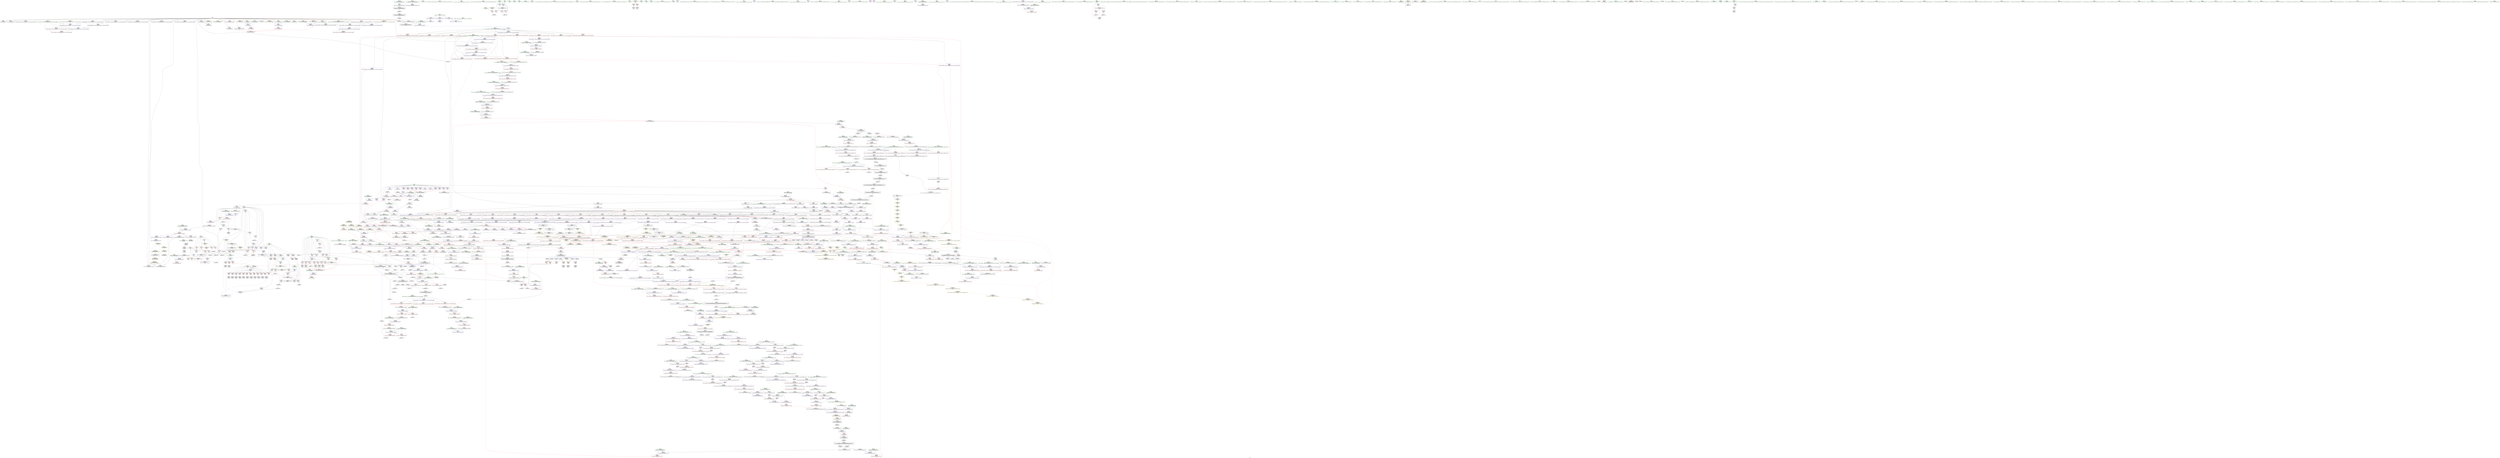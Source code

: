 digraph "SVFG" {
	label="SVFG";

	Node0x564c7c7779b0 [shape=record,color=grey,label="{NodeID: 0\nNullPtr|{|<s29>100}}"];
	Node0x564c7c7779b0 -> Node0x564c7ca325c0[style=solid];
	Node0x564c7c7779b0 -> Node0x564c7ca326c0[style=solid];
	Node0x564c7c7779b0 -> Node0x564c7ca32790[style=solid];
	Node0x564c7c7779b0 -> Node0x564c7ca32860[style=solid];
	Node0x564c7c7779b0 -> Node0x564c7ca32930[style=solid];
	Node0x564c7c7779b0 -> Node0x564c7ca32a00[style=solid];
	Node0x564c7c7779b0 -> Node0x564c7ca32ad0[style=solid];
	Node0x564c7c7779b0 -> Node0x564c7ca32ba0[style=solid];
	Node0x564c7c7779b0 -> Node0x564c7ca32c70[style=solid];
	Node0x564c7c7779b0 -> Node0x564c7ca32d40[style=solid];
	Node0x564c7c7779b0 -> Node0x564c7ca32e10[style=solid];
	Node0x564c7c7779b0 -> Node0x564c7ca32ee0[style=solid];
	Node0x564c7c7779b0 -> Node0x564c7ca32fb0[style=solid];
	Node0x564c7c7779b0 -> Node0x564c7ca33080[style=solid];
	Node0x564c7c7779b0 -> Node0x564c7ca33150[style=solid];
	Node0x564c7c7779b0 -> Node0x564c7ca33220[style=solid];
	Node0x564c7c7779b0 -> Node0x564c7ca332f0[style=solid];
	Node0x564c7c7779b0 -> Node0x564c7ca333c0[style=solid];
	Node0x564c7c7779b0 -> Node0x564c7ca33490[style=solid];
	Node0x564c7c7779b0 -> Node0x564c7ca33560[style=solid];
	Node0x564c7c7779b0 -> Node0x564c7ca33630[style=solid];
	Node0x564c7c7779b0 -> Node0x564c7ca3d150[style=solid];
	Node0x564c7c7779b0 -> Node0x564c7ca3f470[style=solid];
	Node0x564c7c7779b0 -> Node0x564c7ca3f540[style=solid];
	Node0x564c7c7779b0 -> Node0x564c7ca3f610[style=solid];
	Node0x564c7c7779b0 -> Node0x564c7ca60ce0[style=solid];
	Node0x564c7c7779b0 -> Node0x564c7ca7fec0[style=solid];
	Node0x564c7c7779b0 -> Node0x564c7ca835e0[style=solid];
	Node0x564c7c7779b0 -> Node0x564c7ca847e0[style=solid];
	Node0x564c7c7779b0:s29 -> Node0x564c7cb51650[style=solid,color=red];
	Node0x564c7ca39130 [shape=record,color=red,label="{NodeID: 775\n1215\<--1193\n\<--__result.addr\n_ZSt34__uninitialized_move_if_noexcept_aIPiS0_SaIiEET0_T_S3_S2_RT1_\n|{<s0>95}}"];
	Node0x564c7ca39130:s0 -> Node0x564c7cb57410[style=solid,color=red];
	Node0x564c7ca55d50 [shape=record,color=black,label="{NodeID: 1550\nMR_32V_2 = PHI(MR_32V_4, MR_32V_1, )\npts\{155 \}\n}"];
	Node0x564c7ca2fc10 [shape=record,color=purple,label="{NodeID: 443\n262\<--4\narrayidx44\<--E\n_Z3DFSii\n|{<s0>19}}"];
	Node0x564c7ca2fc10:s0 -> Node0x564c7cb52af0[style=solid,color=red];
	Node0x564c7ca23aa0 [shape=record,color=green,label="{NodeID: 111\n753\<--754\n__p.addr\<--__p.addr_field_insensitive\n_ZNSt16allocator_traitsISaIiEE10deallocateERS0_Pim\n}"];
	Node0x564c7ca23aa0 -> Node0x564c7ca4d420[style=solid];
	Node0x564c7ca23aa0 -> Node0x564c7ca40580[style=solid];
	Node0x564c7ca3ec50 [shape=record,color=blue,label="{NodeID: 886\n373\<--163\ni\<--\nmain\n}"];
	Node0x564c7ca3ec50 -> Node0x564c7ca4b470[style=dashed];
	Node0x564c7ca3ec50 -> Node0x564c7ca4b540[style=dashed];
	Node0x564c7ca3ec50 -> Node0x564c7ca4b610[style=dashed];
	Node0x564c7ca3ec50 -> Node0x564c7ca3ed20[style=dashed];
	Node0x564c7ca3ec50 -> Node0x564c7cacd490[style=dashed];
	Node0x564c7ca45630 [shape=record,color=purple,label="{NodeID: 554\n1746\<--1414\noffset_0\<--\n}"];
	Node0x564c7ca45630 -> Node0x564c7ca63b30[style=solid];
	Node0x564c7ca28210 [shape=record,color=green,label="{NodeID: 222\n1495\<--1496\nagg.tmp2\<--agg.tmp2_field_insensitive\n_ZNSt20__uninitialized_copyILb1EE13__uninit_copyISt13move_iteratorIPiES3_EET0_T_S6_S5_\n}"];
	Node0x564c7ca28210 -> Node0x564c7ca2e070[style=solid];
	Node0x564c7ca28210 -> Node0x564c7ca46190[style=solid];
	Node0x564c7caf7210 [shape=record,color=yellow,style=double,label="{NodeID: 2104\n34V_4 = CSCHI(MR_34V_3)\npts\{1376 \}\nCS[]|{<s0>29}}"];
	Node0x564c7caf7210:s0 -> Node0x564c7cad7040[style=dashed,color=red];
	Node0x564c7ca63f40 [shape=record,color=blue,label="{NodeID: 997\n1450\<--1462\n__assignable\<--\n_ZSt18uninitialized_copyISt13move_iteratorIPiES1_ET0_T_S4_S3_\n}"];
	Node0x564c7ca4b060 [shape=record,color=red,label="{NodeID: 665\n413\<--373\n\<--i\nmain\n}"];
	Node0x564c7ca4b060 -> Node0x564c7ca84660[style=solid];
	Node0x564c7ca36210 [shape=record,color=black,label="{NodeID: 333\n603\<--602\n\<--this1\n_ZNSaIiEC2Ev\n|{<s0>41}}"];
	Node0x564c7ca36210:s0 -> Node0x564c7cb50c50[style=solid,color=red];
	Node0x564c7cb50c50 [shape=record,color=black,label="{NodeID: 2215\n609 = PHI(603, )\n0th arg _ZN9__gnu_cxx13new_allocatorIiEC2Ev }"];
	Node0x564c7cb50c50 -> Node0x564c7ca3f7b0[style=solid];
	Node0x564c7c768980 [shape=record,color=green,label="{NodeID: 1\n7\<--1\n__dso_handle\<--dummyObj\nGlob }"];
	Node0x564c7ca39200 [shape=record,color=red,label="{NodeID: 776\n1216\<--1195\n\<--__alloc.addr\n_ZSt34__uninitialized_move_if_noexcept_aIPiS0_SaIiEET0_T_S3_S2_RT1_\n|{<s0>95}}"];
	Node0x564c7ca39200:s0 -> Node0x564c7cb57550[style=solid,color=red];
	Node0x564c7ca56250 [shape=record,color=black,label="{NodeID: 1551\nMR_38V_6 = PHI(MR_38V_7, MR_38V_3, )\npts\{140000 \}\n|{<s0>14|<s1>21}}"];
	Node0x564c7ca56250:s0 -> Node0x564c7cad1f90[style=dashed,color=blue];
	Node0x564c7ca56250:s1 -> Node0x564c7caf70b0[style=dashed,color=blue];
	Node0x564c7ca2fce0 [shape=record,color=purple,label="{NodeID: 444\n274\<--4\narrayidx52\<--E\n_Z3DFSii\n|{<s0>20}}"];
	Node0x564c7ca2fce0:s0 -> Node0x564c7cb52af0[style=solid,color=red];
	Node0x564c7ca23b70 [shape=record,color=green,label="{NodeID: 112\n755\<--756\n__n.addr\<--__n.addr_field_insensitive\n_ZNSt16allocator_traitsISaIiEE10deallocateERS0_Pim\n}"];
	Node0x564c7ca23b70 -> Node0x564c7ca4d4f0[style=solid];
	Node0x564c7ca23b70 -> Node0x564c7ca40650[style=solid];
	Node0x564c7ca3ed20 [shape=record,color=blue,label="{NodeID: 887\n373\<--466\ni\<--inc24\nmain\n}"];
	Node0x564c7ca3ed20 -> Node0x564c7ca4b470[style=dashed];
	Node0x564c7ca3ed20 -> Node0x564c7ca4b540[style=dashed];
	Node0x564c7ca3ed20 -> Node0x564c7ca4b610[style=dashed];
	Node0x564c7ca3ed20 -> Node0x564c7ca3ed20[style=dashed];
	Node0x564c7ca3ed20 -> Node0x564c7cacd490[style=dashed];
	Node0x564c7ca45700 [shape=record,color=purple,label="{NodeID: 555\n1747\<--1415\noffset_0\<--\n}"];
	Node0x564c7ca45700 -> Node0x564c7ca3c6d0[style=solid];
	Node0x564c7ca282e0 [shape=record,color=green,label="{NodeID: 223\n1514\<--1515\n_ZSt4copyISt13move_iteratorIPiES1_ET0_T_S4_S3_\<--_ZSt4copyISt13move_iteratorIPiES1_ET0_T_S4_S3__field_insensitive\n}"];
	Node0x564c7caf7370 [shape=record,color=yellow,style=double,label="{NodeID: 2105\n16V_4 = CSCHI(MR_16V_3)\npts\{60000 \}\nCS[]|{<s0>29}}"];
	Node0x564c7caf7370:s0 -> Node0x564c7cad7120[style=dashed,color=red];
	Node0x564c7ca64010 [shape=record,color=blue, style = dotted,label="{NodeID: 998\n1749\<--1751\noffset_0\<--dummyVal\n_ZSt18uninitialized_copyISt13move_iteratorIPiES1_ET0_T_S4_S3_\n}"];
	Node0x564c7ca64010 -> Node0x564c7ca3ab30[style=dashed];
	Node0x564c7ca4b130 [shape=record,color=red,label="{NodeID: 666\n430\<--373\n\<--i\nmain\n}"];
	Node0x564c7ca4b130 -> Node0x564c7ca82260[style=solid];
	Node0x564c7ca362e0 [shape=record,color=black,label="{NodeID: 334\n641\<--640\n\<--_M_impl\n_ZNSt12_Vector_baseIiSaIiEE19_M_get_Tp_allocatorEv\n}"];
	Node0x564c7ca362e0 -> Node0x564c7ca363b0[style=solid];
	Node0x564c7cb50d90 [shape=record,color=black,label="{NodeID: 2216\n748 = PHI(728, )\n0th arg _ZNSt16allocator_traitsISaIiEE10deallocateERS0_Pim }"];
	Node0x564c7cb50d90 -> Node0x564c7ca404b0[style=solid];
	Node0x564c7c8801e0 [shape=record,color=green,label="{NodeID: 2\n9\<--1\n\<--dummyObj\nCan only get source location for instruction, argument, global var or function.}"];
	Node0x564c7ca392d0 [shape=record,color=red,label="{NodeID: 777\n1218\<--1217\n\<--coerce.dive4\n_ZSt34__uninitialized_move_if_noexcept_aIPiS0_SaIiEET0_T_S3_S2_RT1_\n|{<s0>95}}"];
	Node0x564c7ca392d0:s0 -> Node0x564c7cb57160[style=solid,color=red];
	Node0x564c7ca2fdb0 [shape=record,color=purple,label="{NodeID: 445\n421\<--4\narrayidx\<--E\nmain\n|{<s0>28}}"];
	Node0x564c7ca2fdb0:s0 -> Node0x564c7cb53370[style=solid,color=red];
	Node0x564c7ca23c40 [shape=record,color=green,label="{NodeID: 113\n765\<--766\n_ZN9__gnu_cxx13new_allocatorIiE10deallocateEPim\<--_ZN9__gnu_cxx13new_allocatorIiE10deallocateEPim_field_insensitive\n}"];
	Node0x564c7ca3edf0 [shape=record,color=blue,label="{NodeID: 888\n377\<--471\nT\<--inc27\nmain\n}"];
	Node0x564c7ca3edf0 -> Node0x564c7cacd990[style=dashed];
	Node0x564c7ca457d0 [shape=record,color=purple,label="{NodeID: 556\n1437\<--1428\ncoerce.dive\<--retval\n_ZSt32__make_move_if_noexcept_iteratorIiSt13move_iteratorIPiEET0_PT_\n}"];
	Node0x564c7ca457d0 -> Node0x564c7ca3a990[style=solid];
	Node0x564c7ca283e0 [shape=record,color=green,label="{NodeID: 224\n1521\<--1522\n__first\<--__first_field_insensitive\n_ZSt4copyISt13move_iteratorIPiES1_ET0_T_S4_S3_\n}"];
	Node0x564c7ca283e0 -> Node0x564c7ca2e210[style=solid];
	Node0x564c7ca283e0 -> Node0x564c7ca465a0[style=solid];
	Node0x564c7caf7450 [shape=record,color=yellow,style=double,label="{NodeID: 2106\n18V_4 = CSCHI(MR_18V_3)\npts\{60001 \}\nCS[]|{<s0>29}}"];
	Node0x564c7caf7450:s0 -> Node0x564c7cad7200[style=dashed,color=red];
	Node0x564c7ca640e0 [shape=record,color=blue, style = dotted,label="{NodeID: 999\n1752\<--1754\noffset_0\<--dummyVal\n_ZSt18uninitialized_copyISt13move_iteratorIPiES1_ET0_T_S4_S3_\n}"];
	Node0x564c7ca640e0 -> Node0x564c7ca3ac00[style=dashed];
	Node0x564c7ca4b200 [shape=record,color=red,label="{NodeID: 667\n438\<--373\n\<--i\nmain\n}"];
	Node0x564c7ca4b200 -> Node0x564c7ca838e0[style=solid];
	Node0x564c7ca363b0 [shape=record,color=black,label="{NodeID: 335\n634\<--641\n_ZNSt12_Vector_baseIiSaIiEE19_M_get_Tp_allocatorEv_ret\<--\n_ZNSt12_Vector_baseIiSaIiEE19_M_get_Tp_allocatorEv\n|{<s0>6|<s1>62|<s2>65|<s3>70|<s4>74|<s5>127}}"];
	Node0x564c7ca363b0:s0 -> Node0x564c7cb3c170[style=solid,color=blue];
	Node0x564c7ca363b0:s1 -> Node0x564c7cb4cf10[style=solid,color=blue];
	Node0x564c7ca363b0:s2 -> Node0x564c7cb4d2d0[style=solid,color=blue];
	Node0x564c7ca363b0:s3 -> Node0x564c7cb4d620[style=solid,color=blue];
	Node0x564c7ca363b0:s4 -> Node0x564c7cb4d790[style=solid,color=blue];
	Node0x564c7ca363b0:s5 -> Node0x564c7cb4c4e0[style=solid,color=blue];
	Node0x564c7cb50ed0 [shape=record,color=black,label="{NodeID: 2217\n749 = PHI(729, )\n1st arg _ZNSt16allocator_traitsISaIiEE10deallocateERS0_Pim }"];
	Node0x564c7cb50ed0 -> Node0x564c7ca40580[style=solid];
	Node0x564c7c768a40 [shape=record,color=green,label="{NodeID: 3\n15\<--1\n.str\<--dummyObj\nGlob }"];
	Node0x564c7ca393a0 [shape=record,color=red,label="{NodeID: 778\n1220\<--1219\n\<--coerce.dive5\n_ZSt34__uninitialized_move_if_noexcept_aIPiS0_SaIiEET0_T_S3_S2_RT1_\n|{<s0>95}}"];
	Node0x564c7ca393a0:s0 -> Node0x564c7cb572d0[style=solid,color=red];
	Node0x564c7ca2fe80 [shape=record,color=purple,label="{NodeID: 446\n427\<--4\narrayidx10\<--E\nmain\n|{<s0>29}}"];
	Node0x564c7ca2fe80:s0 -> Node0x564c7cb53370[style=solid,color=red];
	Node0x564c7ca28880 [shape=record,color=green,label="{NodeID: 114\n772\<--773\nthis.addr\<--this.addr_field_insensitive\n_ZN9__gnu_cxx13new_allocatorIiE10deallocateEPim\n}"];
	Node0x564c7ca28880 -> Node0x564c7ca4d5c0[style=solid];
	Node0x564c7ca28880 -> Node0x564c7ca40720[style=solid];
	Node0x564c7ca3eec0 [shape=record,color=blue,label="{NodeID: 889\n489\<--487\nthis.addr\<--this\n_ZNSt6vectorIiSaIiEE9push_backERKi\n}"];
	Node0x564c7ca3eec0 -> Node0x564c7ca4bbc0[style=dashed];
	Node0x564c7ca458a0 [shape=record,color=purple,label="{NodeID: 557\n1456\<--1444\ncoerce.dive\<--__first\n_ZSt18uninitialized_copyISt13move_iteratorIPiES1_ET0_T_S4_S3_\n}"];
	Node0x564c7ca458a0 -> Node0x564c7ca63cd0[style=solid];
	Node0x564c7ca284b0 [shape=record,color=green,label="{NodeID: 225\n1523\<--1524\n__last\<--__last_field_insensitive\n_ZSt4copyISt13move_iteratorIPiES1_ET0_T_S4_S3_\n}"];
	Node0x564c7ca284b0 -> Node0x564c7ca2e2e0[style=solid];
	Node0x564c7ca284b0 -> Node0x564c7ca46670[style=solid];
	Node0x564c7caf7530 [shape=record,color=yellow,style=double,label="{NodeID: 2107\n20V_4 = CSCHI(MR_20V_3)\npts\{60002 \}\nCS[]|{<s0>29}}"];
	Node0x564c7caf7530:s0 -> Node0x564c7cad72e0[style=dashed,color=red];
	Node0x564c7ca641b0 [shape=record,color=blue,label="{NodeID: 1000\n1497\<--1484\ncoerce.dive\<--__first.coerce\n_ZNSt20__uninitialized_copyILb1EE13__uninit_copyISt13move_iteratorIPiES3_EET0_T_S6_S5_\n}"];
	Node0x564c7ca641b0 -> Node0x564c7ca3c940[style=dashed];
	Node0x564c7cae1610 [shape=record,color=yellow,style=double,label="{NodeID: 1775\n91V_1 = ENCHI(MR_91V_0)\npts\{380 382 \}\nFun[_ZNSt6vectorIiSaIiEE17_M_realloc_insertIJRKiEEEvN9__gnu_cxx17__normal_iteratorIPiS1_EEDpOT_]|{<s0>60}}"];
	Node0x564c7cae1610:s0 -> Node0x564c7ca53510[style=dashed,color=red];
	Node0x564c7ca4b2d0 [shape=record,color=red,label="{NodeID: 668\n442\<--373\n\<--i\nmain\n|{<s0>30}}"];
	Node0x564c7ca4b2d0:s0 -> Node0x564c7cb54550[style=solid,color=red];
	Node0x564c7ca36480 [shape=record,color=black,label="{NodeID: 336\n662\<--658\nsub.ptr.lhs.cast\<--\n_ZNSt12_Vector_baseIiSaIiEED2Ev\n}"];
	Node0x564c7ca36480 -> Node0x564c7ca81960[style=solid];
	Node0x564c7cb51010 [shape=record,color=black,label="{NodeID: 2218\n750 = PHI(730, )\n2nd arg _ZNSt16allocator_traitsISaIiEE10deallocateERS0_Pim }"];
	Node0x564c7cb51010 -> Node0x564c7ca40650[style=solid];
	Node0x564c7c772c10 [shape=record,color=green,label="{NodeID: 4\n17\<--1\n.str.1\<--dummyObj\nGlob }"];
	Node0x564c7ca39470 [shape=record,color=red,label="{NodeID: 779\n1230\<--1227\nthis1\<--this.addr\n_ZNK9__gnu_cxx17__normal_iteratorIPiSt6vectorIiSaIiEEE4baseEv\n}"];
	Node0x564c7ca39470 -> Node0x564c7ca44ee0[style=solid];
	Node0x564c7ca57150 [shape=record,color=black,label="{NodeID: 1554\nMR_51V_4 = PHI(MR_51V_5, MR_51V_3, )\npts\{12 \}\n|{|<s2>30|<s3>30|<s4>30}}"];
	Node0x564c7ca57150 -> Node0x564c7ca47d30[style=dashed];
	Node0x564c7ca57150 -> Node0x564c7caccfc0[style=dashed];
	Node0x564c7ca57150:s2 -> Node0x564c7ca47c60[style=dashed,color=red];
	Node0x564c7ca57150:s3 -> Node0x564c7ca3e5d0[style=dashed,color=red];
	Node0x564c7ca57150:s4 -> Node0x564c7cacf790[style=dashed,color=red];
	Node0x564c7ca2ff50 [shape=record,color=purple,label="{NodeID: 447\n460\<--4\narrayidx22\<--E\nmain\n|{<s0>32}}"];
	Node0x564c7ca2ff50:s0 -> Node0x564c7cb54e90[style=solid,color=red];
	Node0x564c7ca28910 [shape=record,color=green,label="{NodeID: 115\n774\<--775\n__p.addr\<--__p.addr_field_insensitive\n_ZN9__gnu_cxx13new_allocatorIiE10deallocateEPim\n}"];
	Node0x564c7ca28910 -> Node0x564c7ca4d690[style=solid];
	Node0x564c7ca28910 -> Node0x564c7ca407f0[style=solid];
	Node0x564c7ca3ef90 [shape=record,color=blue,label="{NodeID: 890\n491\<--488\n__x.addr\<--__x\n_ZNSt6vectorIiSaIiEE9push_backERKi\n}"];
	Node0x564c7ca3ef90 -> Node0x564c7ca4bc90[style=dashed];
	Node0x564c7ca3ef90 -> Node0x564c7ca4bd60[style=dashed];
	Node0x564c7ca45970 [shape=record,color=purple,label="{NodeID: 558\n1458\<--1446\ncoerce.dive1\<--__last\n_ZSt18uninitialized_copyISt13move_iteratorIPiES1_ET0_T_S4_S3_\n}"];
	Node0x564c7ca45970 -> Node0x564c7ca63da0[style=solid];
	Node0x564c7ca28580 [shape=record,color=green,label="{NodeID: 226\n1525\<--1526\n__result.addr\<--__result.addr_field_insensitive\n_ZSt4copyISt13move_iteratorIPiES1_ET0_T_S4_S3_\n}"];
	Node0x564c7ca28580 -> Node0x564c7ca3af40[style=solid];
	Node0x564c7ca28580 -> Node0x564c7ca64760[style=solid];
	Node0x564c7ca64280 [shape=record,color=blue,label="{NodeID: 1001\n1499\<--1485\ncoerce.dive1\<--__last.coerce\n_ZNSt20__uninitialized_copyILb1EE13__uninit_copyISt13move_iteratorIPiES3_EET0_T_S6_S5_\n}"];
	Node0x564c7ca64280 -> Node0x564c7ca3ca10[style=dashed];
	Node0x564c7ca4b3a0 [shape=record,color=red,label="{NodeID: 669\n445\<--373\n\<--i\nmain\n}"];
	Node0x564c7ca4b3a0 -> Node0x564c7ca81360[style=solid];
	Node0x564c7ca36550 [shape=record,color=black,label="{NodeID: 337\n663\<--661\nsub.ptr.rhs.cast\<--\n_ZNSt12_Vector_baseIiSaIiEED2Ev\n}"];
	Node0x564c7ca36550 -> Node0x564c7ca81960[style=solid];
	Node0x564c7cb51150 [shape=record,color=black,label="{NodeID: 2219\n1684 = PHI(1428, )\n0th arg _ZNSt13move_iteratorIPiEC2ES0_ }"];
	Node0x564c7cb51150 -> Node0x564c7ca656d0[style=solid];
	Node0x564c7c771d40 [shape=record,color=green,label="{NodeID: 5\n19\<--1\nstdin\<--dummyObj\nGlob }"];
	Node0x564c7ca39540 [shape=record,color=red,label="{NodeID: 780\n1242\<--1236\n\<--__a.addr\n_ZNSt16allocator_traitsISaIiEE7destroyIiEEvRS0_PT_\n}"];
	Node0x564c7ca39540 -> Node0x564c7ca389e0[style=solid];
	Node0x564c7ca30020 [shape=record,color=purple,label="{NodeID: 448\n161\<--13\narrayidx\<--D\n_Z3DFSii\n}"];
	Node0x564c7ca30020 -> Node0x564c7ca3d8d0[style=solid];
	Node0x564c7ca289e0 [shape=record,color=green,label="{NodeID: 116\n776\<--777\n.addr\<--.addr_field_insensitive\n_ZN9__gnu_cxx13new_allocatorIiE10deallocateEPim\n}"];
	Node0x564c7ca289e0 -> Node0x564c7ca408c0[style=solid];
	Node0x564c7ca3f060 [shape=record,color=blue,label="{NodeID: 891\n521\<--523\n_M_finish7\<--incdec.ptr\n_ZNSt6vectorIiSaIiEE9push_backERKi\n}"];
	Node0x564c7ca3f060 -> Node0x564c7cabaa50[style=dashed];
	Node0x564c7ca45a40 [shape=record,color=purple,label="{NodeID: 559\n1470\<--1452\ncoerce.dive3\<--agg.tmp\n_ZSt18uninitialized_copyISt13move_iteratorIPiES1_ET0_T_S4_S3_\n}"];
	Node0x564c7ca45a40 -> Node0x564c7ca3ab30[style=solid];
	Node0x564c7ca28650 [shape=record,color=green,label="{NodeID: 227\n1527\<--1528\nagg.tmp\<--agg.tmp_field_insensitive\n_ZSt4copyISt13move_iteratorIPiES1_ET0_T_S4_S3_\n}"];
	Node0x564c7ca28650 -> Node0x564c7ca2e3b0[style=solid];
	Node0x564c7ca28650 -> Node0x564c7ca46740[style=solid];
	Node0x564c7ca64350 [shape=record,color=blue,label="{NodeID: 1002\n1491\<--1486\n__result.addr\<--__result\n_ZNSt20__uninitialized_copyILb1EE13__uninit_copyISt13move_iteratorIPiES3_EET0_T_S6_S5_\n}"];
	Node0x564c7ca64350 -> Node0x564c7ca3acd0[style=dashed];
	Node0x564c7cae1800 [shape=record,color=yellow,style=double,label="{NodeID: 1777\n34V_1 = ENCHI(MR_34V_0)\npts\{1376 \}\nFun[_ZSt14__copy_move_a2ILb1EPiS0_ET1_T0_S2_S1_]|{<s0>122}}"];
	Node0x564c7cae1800:s0 -> Node0x564c7cadbce0[style=dashed,color=red];
	Node0x564c7ca4b470 [shape=record,color=red,label="{NodeID: 670\n454\<--373\n\<--i\nmain\n}"];
	Node0x564c7ca4b470 -> Node0x564c7ca841e0[style=solid];
	Node0x564c7ca36620 [shape=record,color=black,label="{NodeID: 338\n728\<--727\n\<--_M_impl\n_ZNSt12_Vector_baseIiSaIiEE13_M_deallocateEPim\n|{<s0>48}}"];
	Node0x564c7ca36620:s0 -> Node0x564c7cb50d90[style=solid,color=red];
	Node0x564c7cb51290 [shape=record,color=black,label="{NodeID: 2220\n1685 = PHI(1433, )\n1st arg _ZNSt13move_iteratorIPiEC2ES0_ }"];
	Node0x564c7cb51290 -> Node0x564c7ca657a0[style=solid];
	Node0x564c7ca1fb50 [shape=record,color=green,label="{NodeID: 6\n20\<--1\n.str.2\<--dummyObj\nGlob }"];
	Node0x564c7ca39610 [shape=record,color=red,label="{NodeID: 781\n1244\<--1238\n\<--__p.addr\n_ZNSt16allocator_traitsISaIiEE7destroyIiEEvRS0_PT_\n|{<s0>96}}"];
	Node0x564c7ca39610:s0 -> Node0x564c7cb526b0[style=solid,color=red];
	Node0x564c7ca57b50 [shape=record,color=black,label="{NodeID: 1556\nMR_38V_3 = PHI(MR_38V_4, MR_38V_2, )\npts\{140000 \}\n|{|<s1>30}}"];
	Node0x564c7ca57b50 -> Node0x564c7cacf290[style=dashed];
	Node0x564c7ca57b50:s1 -> Node0x564c7ca54700[style=dashed,color=red];
	Node0x564c7ca300f0 [shape=record,color=purple,label="{NodeID: 449\n241\<--13\narrayidx34\<--D\n_Z3DFSii\n}"];
	Node0x564c7ca300f0 -> Node0x564c7ca4a0f0[style=solid];
	Node0x564c7ca28ab0 [shape=record,color=green,label="{NodeID: 117\n785\<--786\n_ZdlPv\<--_ZdlPv_field_insensitive\n}"];
	Node0x564c7ca3f130 [shape=record,color=blue,label="{NodeID: 892\n529\<--526\ncoerce.dive\<--call\n_ZNSt6vectorIiSaIiEE9push_backERKi\n}"];
	Node0x564c7ca3f130 -> Node0x564c7ca4c170[style=dashed];
	Node0x564c7ca3f130 -> Node0x564c7cabb450[style=dashed];
	Node0x564c7cad8770 [shape=record,color=yellow,style=double,label="{NodeID: 1667\n34V_1 = ENCHI(MR_34V_0)\npts\{1376 \}\nFun[_ZSt34__uninitialized_move_if_noexcept_aIPiS0_SaIiEET0_T_S3_S2_RT1_]|{<s0>95}}"];
	Node0x564c7cad8770:s0 -> Node0x564c7cadb4a0[style=dashed,color=red];
	Node0x564c7ca45b10 [shape=record,color=purple,label="{NodeID: 560\n1472\<--1454\ncoerce.dive4\<--agg.tmp2\n_ZSt18uninitialized_copyISt13move_iteratorIPiES1_ET0_T_S4_S3_\n}"];
	Node0x564c7ca45b10 -> Node0x564c7ca3ac00[style=solid];
	Node0x564c7ca28720 [shape=record,color=green,label="{NodeID: 228\n1529\<--1530\nagg.tmp3\<--agg.tmp3_field_insensitive\n_ZSt4copyISt13move_iteratorIPiES1_ET0_T_S4_S3_\n}"];
	Node0x564c7ca28720 -> Node0x564c7ca2e480[style=solid];
	Node0x564c7ca28720 -> Node0x564c7ca46810[style=solid];
	Node0x564c7ca64420 [shape=record,color=blue, style = dotted,label="{NodeID: 1003\n1755\<--1757\noffset_0\<--dummyVal\n_ZNSt20__uninitialized_copyILb1EE13__uninit_copyISt13move_iteratorIPiES3_EET0_T_S6_S5_\n}"];
	Node0x564c7ca64420 -> Node0x564c7ca3ada0[style=dashed];
	Node0x564c7ca4b540 [shape=record,color=red,label="{NodeID: 671\n458\<--373\n\<--i\nmain\n}"];
	Node0x564c7ca4b540 -> Node0x564c7ca359f0[style=solid];
	Node0x564c7ca366f0 [shape=record,color=black,label="{NodeID: 339\n742\<--741\n\<--this1\n_ZNSt12_Vector_baseIiSaIiEE12_Vector_implD2Ev\n|{<s0>49}}"];
	Node0x564c7ca366f0:s0 -> Node0x564c7cb50b10[style=solid,color=red];
	Node0x564c7cb513d0 [shape=record,color=black,label="{NodeID: 2221\n1352 = PHI(1345, )\n0th arg _ZN9__gnu_cxx13new_allocatorIiE8allocateEmPKv }"];
	Node0x564c7cb513d0 -> Node0x564c7ca634b0[style=solid];
	Node0x564c7ca1fe30 [shape=record,color=green,label="{NodeID: 7\n22\<--1\n.str.3\<--dummyObj\nGlob }"];
	Node0x564c7ca396e0 [shape=record,color=red,label="{NodeID: 782\n1256\<--1253\nthis1\<--this.addr\n_ZNKSt6vectorIiSaIiEE8max_sizeEv\n}"];
	Node0x564c7ca396e0 -> Node0x564c7ca38ab0[style=solid];
	Node0x564c7ca301c0 [shape=record,color=purple,label="{NodeID: 450\n255\<--13\narrayidx42\<--D\n_Z3DFSii\n}"];
	Node0x564c7ca301c0 -> Node0x564c7ca4a290[style=solid];
	Node0x564c7ca28bb0 [shape=record,color=green,label="{NodeID: 118\n792\<--793\nthis.addr\<--this.addr_field_insensitive\n_ZNSaIiED2Ev\n}"];
	Node0x564c7ca28bb0 -> Node0x564c7ca4d760[style=solid];
	Node0x564c7ca28bb0 -> Node0x564c7ca40990[style=solid];
	Node0x564c7ca3f200 [shape=record,color=blue,label="{NodeID: 893\n541\<--540\nthis.addr\<--this\n_ZNSt6vectorIiSaIiEE5clearEv\n}"];
	Node0x564c7ca3f200 -> Node0x564c7ca4c240[style=dashed];
	Node0x564c7cad8850 [shape=record,color=yellow,style=double,label="{NodeID: 1668\n34V_1 = ENCHI(MR_34V_0)\npts\{1376 \}\nFun[_ZSt18uninitialized_copyISt13move_iteratorIPiES1_ET0_T_S4_S3_]|{<s0>110}}"];
	Node0x564c7cad8850:s0 -> Node0x564c7cad6010[style=dashed,color=red];
	Node0x564c7ca45be0 [shape=record,color=purple,label="{NodeID: 561\n1749\<--1463\noffset_0\<--\n}"];
	Node0x564c7ca45be0 -> Node0x564c7ca64010[style=solid];
	Node0x564c7ca287f0 [shape=record,color=green,label="{NodeID: 229\n1542\<--1543\n_ZSt12__miter_baseIPiEDTcl12__miter_basecldtfp_4baseEEESt13move_iteratorIT_E\<--_ZSt12__miter_baseIPiEDTcl12__miter_basecldtfp_4baseEEESt13move_iteratorIT_E_field_insensitive\n}"];
	Node0x564c7ca644f0 [shape=record,color=blue, style = dotted,label="{NodeID: 1004\n1758\<--1760\noffset_0\<--dummyVal\n_ZNSt20__uninitialized_copyILb1EE13__uninit_copyISt13move_iteratorIPiES3_EET0_T_S6_S5_\n}"];
	Node0x564c7ca644f0 -> Node0x564c7ca3ae70[style=dashed];
	Node0x564c7ca4b610 [shape=record,color=red,label="{NodeID: 672\n465\<--373\n\<--i\nmain\n}"];
	Node0x564c7ca4b610 -> Node0x564c7ca81de0[style=solid];
	Node0x564c7ca367c0 [shape=record,color=black,label="{NodeID: 340\n761\<--760\n\<--\n_ZNSt16allocator_traitsISaIiEE10deallocateERS0_Pim\n|{<s0>50}}"];
	Node0x564c7ca367c0:s0 -> Node0x564c7cb55ab0[style=solid,color=red];
	Node0x564c7cb51510 [shape=record,color=black,label="{NodeID: 2222\n1353 = PHI(1346, )\n1st arg _ZN9__gnu_cxx13new_allocatorIiE8allocateEmPKv }"];
	Node0x564c7cb51510 -> Node0x564c7ca63580[style=solid];
	Node0x564c7ca1fef0 [shape=record,color=green,label="{NodeID: 8\n24\<--1\nstdout\<--dummyObj\nGlob }"];
	Node0x564c7ca397b0 [shape=record,color=red,label="{NodeID: 783\n1290\<--1270\n\<--retval\n_ZSt3maxImERKT_S2_S2_\n}"];
	Node0x564c7ca397b0 -> Node0x564c7ca2ccf0[style=solid];
	Node0x564c7ca30290 [shape=record,color=purple,label="{NodeID: 451\n268\<--13\narrayidx48\<--D\n_Z3DFSii\n}"];
	Node0x564c7ca30290 -> Node0x564c7ca4a430[style=solid];
	Node0x564c7ca28c80 [shape=record,color=green,label="{NodeID: 119\n798\<--799\n_ZN9__gnu_cxx13new_allocatorIiED2Ev\<--_ZN9__gnu_cxx13new_allocatorIiED2Ev_field_insensitive\n}"];
	Node0x564c7ca3f2d0 [shape=record,color=blue,label="{NodeID: 894\n555\<--554\nthis.addr\<--this\n_ZNSt12_Vector_baseIiSaIiEEC2Ev\n}"];
	Node0x564c7ca3f2d0 -> Node0x564c7ca4c3e0[style=dashed];
	Node0x564c7ca45cb0 [shape=record,color=purple,label="{NodeID: 562\n1750\<--1464\noffset_0\<--\n}"];
	Node0x564c7ca45cb0 -> Node0x564c7ca3c7a0[style=solid];
	Node0x564c7ca30cb0 [shape=record,color=green,label="{NodeID: 230\n1552\<--1553\n_ZSt14__copy_move_a2ILb1EPiS0_ET1_T0_S2_S1_\<--_ZSt14__copy_move_a2ILb1EPiS0_ET1_T0_S2_S1__field_insensitive\n}"];
	Node0x564c7ca645c0 [shape=record,color=blue,label="{NodeID: 1005\n1531\<--1518\ncoerce.dive\<--__first.coerce\n_ZSt4copyISt13move_iteratorIPiES1_ET0_T_S4_S3_\n}"];
	Node0x564c7ca645c0 -> Node0x564c7ca3cae0[style=dashed];
	Node0x564c7ca4b6e0 [shape=record,color=red,label="{NodeID: 673\n401\<--375\n\<--TC\nmain\n}"];
	Node0x564c7ca4b6e0 -> Node0x564c7ca84360[style=solid];
	Node0x564c7ca36890 [shape=record,color=black,label="{NodeID: 341\n783\<--782\n\<--\n_ZN9__gnu_cxx13new_allocatorIiE10deallocateEPim\n}"];
	Node0x564c7cb51650 [shape=record,color=black,label="{NodeID: 2223\n1354 = PHI(3, )\n2nd arg _ZN9__gnu_cxx13new_allocatorIiE8allocateEmPKv }"];
	Node0x564c7cb51650 -> Node0x564c7ca63650[style=solid];
	Node0x564c7ca20870 [shape=record,color=green,label="{NodeID: 9\n25\<--1\n.str.4\<--dummyObj\nGlob }"];
	Node0x564c7ca39880 [shape=record,color=red,label="{NodeID: 784\n1278\<--1272\n\<--__a.addr\n_ZSt3maxImERKT_S2_S2_\n}"];
	Node0x564c7ca39880 -> Node0x564c7ca39bc0[style=solid];
	Node0x564c7ca30360 [shape=record,color=purple,label="{NodeID: 452\n280\<--13\narrayidx56\<--D\n_Z3DFSii\n}"];
	Node0x564c7ca30360 -> Node0x564c7ca4a5d0[style=solid];
	Node0x564c7ca28d80 [shape=record,color=green,label="{NodeID: 120\n803\<--804\nthis.addr\<--this.addr_field_insensitive\n_ZN9__gnu_cxx13new_allocatorIiED2Ev\n}"];
	Node0x564c7ca28d80 -> Node0x564c7ca4d830[style=solid];
	Node0x564c7ca28d80 -> Node0x564c7ca40a60[style=solid];
	Node0x564c7ca3f3a0 [shape=record,color=blue,label="{NodeID: 895\n582\<--581\nthis.addr\<--this\n_ZNSt12_Vector_baseIiSaIiEE12_Vector_implC2Ev\n}"];
	Node0x564c7ca3f3a0 -> Node0x564c7ca4c4b0[style=dashed];
	Node0x564c7ca45d80 [shape=record,color=purple,label="{NodeID: 563\n1752\<--1466\noffset_0\<--\n}"];
	Node0x564c7ca45d80 -> Node0x564c7ca640e0[style=solid];
	Node0x564c7ca30db0 [shape=record,color=green,label="{NodeID: 231\n1559\<--1560\n__first.addr\<--__first.addr_field_insensitive\n_ZSt14__copy_move_a2ILb1EPiS0_ET1_T0_S2_S1_\n}"];
	Node0x564c7ca30db0 -> Node0x564c7ca3b1b0[style=solid];
	Node0x564c7ca30db0 -> Node0x564c7ca649d0[style=solid];
	Node0x564c7ca64690 [shape=record,color=blue,label="{NodeID: 1006\n1533\<--1519\ncoerce.dive1\<--__last.coerce\n_ZSt4copyISt13move_iteratorIPiES1_ET0_T_S4_S3_\n}"];
	Node0x564c7ca64690 -> Node0x564c7ca3cbb0[style=dashed];
	Node0x564c7cae1bb0 [shape=record,color=yellow,style=double,label="{NodeID: 1781\n58V_1 = ENCHI(MR_58V_0)\npts\{1 \}\nFun[main]}"];
	Node0x564c7cae1bb0 -> Node0x564c7ca47e00[style=dashed];
	Node0x564c7cae1bb0 -> Node0x564c7ca47ed0[style=dashed];
	Node0x564c7ca4b7b0 [shape=record,color=red,label="{NodeID: 674\n400\<--377\n\<--T\nmain\n}"];
	Node0x564c7ca4b7b0 -> Node0x564c7ca84360[style=solid];
	Node0x564c7ca36960 [shape=record,color=black,label="{NodeID: 342\n796\<--795\n\<--this1\n_ZNSaIiED2Ev\n|{<s0>52}}"];
	Node0x564c7ca36960:s0 -> Node0x564c7cb52050[style=solid,color=red];
	Node0x564c7cb51790 [shape=record,color=black,label="{NodeID: 2224\n302 = PHI(170, 218, 1088, 1088, 1088, 1088, )\n0th arg _ZNKSt6vectorIiSaIiEE4sizeEv }"];
	Node0x564c7cb51790 -> Node0x564c7ca3e290[style=solid];
	Node0x564c7ca20900 [shape=record,color=green,label="{NodeID: 10\n27\<--1\n.str.5\<--dummyObj\nGlob }"];
	Node0x564c7ca39950 [shape=record,color=red,label="{NodeID: 785\n1287\<--1272\n\<--__a.addr\n_ZSt3maxImERKT_S2_S2_\n}"];
	Node0x564c7ca39950 -> Node0x564c7ca62d60[style=solid];
	Node0x564c7ca30430 [shape=record,color=purple,label="{NodeID: 453\n297\<--13\narrayidx65\<--D\n_Z3DFSii\n}"];
	Node0x564c7ca30430 -> Node0x564c7ca3e1c0[style=solid];
	Node0x564c7ca28e50 [shape=record,color=green,label="{NodeID: 121\n812\<--813\n__a.addr\<--__a.addr_field_insensitive\n_ZNSt16allocator_traitsISaIiEE9constructIiJRKiEEEvRS0_PT_DpOT0_\n}"];
	Node0x564c7ca28e50 -> Node0x564c7ca4d900[style=solid];
	Node0x564c7ca28e50 -> Node0x564c7ca60430[style=solid];
	Node0x564c7ca3f470 [shape=record,color=blue, style = dotted,label="{NodeID: 896\n590\<--3\n_M_start\<--dummyVal\n_ZNSt12_Vector_baseIiSaIiEE12_Vector_implC2Ev\n|{<s0>37}}"];
	Node0x564c7ca3f470:s0 -> Node0x564c7caf8470[style=dashed,color=blue];
	Node0x564c7ca45e50 [shape=record,color=purple,label="{NodeID: 564\n1753\<--1467\noffset_0\<--\n}"];
	Node0x564c7ca45e50 -> Node0x564c7ca3c870[style=solid];
	Node0x564c7ca30e80 [shape=record,color=green,label="{NodeID: 232\n1561\<--1562\n__last.addr\<--__last.addr_field_insensitive\n_ZSt14__copy_move_a2ILb1EPiS0_ET1_T0_S2_S1_\n}"];
	Node0x564c7ca30e80 -> Node0x564c7ca3b280[style=solid];
	Node0x564c7ca30e80 -> Node0x564c7ca64aa0[style=solid];
	Node0x564c7ca64760 [shape=record,color=blue,label="{NodeID: 1007\n1525\<--1520\n__result.addr\<--__result\n_ZSt4copyISt13move_iteratorIPiES1_ET0_T_S4_S3_\n}"];
	Node0x564c7ca64760 -> Node0x564c7ca3af40[style=dashed];
	Node0x564c7cae1cc0 [shape=record,color=yellow,style=double,label="{NodeID: 1782\n49V_1 = ENCHI(MR_49V_0)\npts\{10 \}\nFun[main]|{|<s4>30}}"];
	Node0x564c7cae1cc0 -> Node0x564c7ca47920[style=dashed];
	Node0x564c7cae1cc0 -> Node0x564c7ca479f0[style=dashed];
	Node0x564c7cae1cc0 -> Node0x564c7ca47ac0[style=dashed];
	Node0x564c7cae1cc0 -> Node0x564c7ca47b90[style=dashed];
	Node0x564c7cae1cc0:s4 -> Node0x564c7ca54430[style=dashed,color=red];
	Node0x564c7ca4b880 [shape=record,color=red,label="{NodeID: 675\n404\<--377\n\<--T\nmain\n}"];
	Node0x564c7ca36a30 [shape=record,color=black,label="{NodeID: 343\n822\<--821\n\<--\n_ZNSt16allocator_traitsISaIiEE9constructIiJRKiEEEvRS0_PT_DpOT0_\n|{<s0>54}}"];
	Node0x564c7ca36a30:s0 -> Node0x564c7cb58150[style=solid,color=red];
	Node0x564c7cb51ce0 [shape=record,color=black,label="{NodeID: 2225\n598 = PHI(586, )\n0th arg _ZNSaIiEC2Ev }"];
	Node0x564c7cb51ce0 -> Node0x564c7ca3f6e0[style=solid];
	Node0x564c7ca20a00 [shape=record,color=green,label="{NodeID: 11\n29\<--1\n.str.6\<--dummyObj\nGlob }"];
	Node0x564c7ca39a20 [shape=record,color=red,label="{NodeID: 786\n1280\<--1274\n\<--__b.addr\n_ZSt3maxImERKT_S2_S2_\n}"];
	Node0x564c7ca39a20 -> Node0x564c7ca39c90[style=solid];
	Node0x564c7ca30500 [shape=record,color=purple,label="{NodeID: 454\n354\<--13\narrayidx\<--D\n_Z2Doi\n}"];
	Node0x564c7ca30500 -> Node0x564c7ca4adf0[style=solid];
	Node0x564c7ca28f20 [shape=record,color=green,label="{NodeID: 122\n814\<--815\n__p.addr\<--__p.addr_field_insensitive\n_ZNSt16allocator_traitsISaIiEE9constructIiJRKiEEEvRS0_PT_DpOT0_\n}"];
	Node0x564c7ca28f20 -> Node0x564c7ca4d9d0[style=solid];
	Node0x564c7ca28f20 -> Node0x564c7ca604c0[style=solid];
	Node0x564c7ca3f540 [shape=record,color=blue, style = dotted,label="{NodeID: 897\n592\<--3\n_M_finish\<--dummyVal\n_ZNSt12_Vector_baseIiSaIiEE12_Vector_implC2Ev\n|{<s0>37}}"];
	Node0x564c7ca3f540:s0 -> Node0x564c7caf8470[style=dashed,color=blue];
	Node0x564c7ca45f20 [shape=record,color=purple,label="{NodeID: 565\n1497\<--1487\ncoerce.dive\<--__first\n_ZNSt20__uninitialized_copyILb1EE13__uninit_copyISt13move_iteratorIPiES3_EET0_T_S6_S5_\n}"];
	Node0x564c7ca45f20 -> Node0x564c7ca641b0[style=solid];
	Node0x564c7ca30f50 [shape=record,color=green,label="{NodeID: 233\n1563\<--1564\n__result.addr\<--__result.addr_field_insensitive\n_ZSt14__copy_move_a2ILb1EPiS0_ET1_T0_S2_S1_\n}"];
	Node0x564c7ca30f50 -> Node0x564c7ca3b350[style=solid];
	Node0x564c7ca30f50 -> Node0x564c7ca64b70[style=solid];
	Node0x564c7ca64830 [shape=record,color=blue, style = dotted,label="{NodeID: 1008\n1761\<--1763\noffset_0\<--dummyVal\n_ZSt4copyISt13move_iteratorIPiES1_ET0_T_S4_S3_\n}"];
	Node0x564c7ca64830 -> Node0x564c7ca3b010[style=dashed];
	Node0x564c7ca4b950 [shape=record,color=red,label="{NodeID: 676\n470\<--377\n\<--T\nmain\n}"];
	Node0x564c7ca4b950 -> Node0x564c7ca811e0[style=solid];
	Node0x564c7ca36b00 [shape=record,color=black,label="{NodeID: 344\n876\<--860\n\<--this1\n_ZNSt6vectorIiSaIiEE17_M_realloc_insertIJRKiEEEvN9__gnu_cxx17__normal_iteratorIPiS1_EEDpOT_\n|{<s0>58}}"];
	Node0x564c7ca36b00:s0 -> Node0x564c7cb57690[style=solid,color=red];
	Node0x564c7cb51df0 [shape=record,color=black,label="{NodeID: 2226\n1293 = PHI(1258, )\n0th arg _ZNSt16allocator_traitsISaIiEE8max_sizeERKS0_ }"];
	Node0x564c7cb51df0 -> Node0x564c7ca62e30[style=solid];
	Node0x564c7ca20b00 [shape=record,color=green,label="{NodeID: 12\n31\<--1\n.str.7\<--dummyObj\nGlob }"];
	Node0x564c7ca39af0 [shape=record,color=red,label="{NodeID: 787\n1284\<--1274\n\<--__b.addr\n_ZSt3maxImERKT_S2_S2_\n}"];
	Node0x564c7ca39af0 -> Node0x564c7ca62c90[style=solid];
	Node0x564c7caccfc0 [shape=record,color=black,label="{NodeID: 1562\nMR_51V_2 = PHI(MR_51V_4, MR_51V_1, )\npts\{12 \}\n}"];
	Node0x564c7caccfc0 -> Node0x564c7ca3e9e0[style=dashed];
	Node0x564c7ca305d0 [shape=record,color=purple,label="{NodeID: 455\n362\<--13\narrayidx2\<--D\n_Z2Doi\n}"];
	Node0x564c7ca305d0 -> Node0x564c7ca4aec0[style=solid];
	Node0x564c7ca28ff0 [shape=record,color=green,label="{NodeID: 123\n816\<--817\n__args.addr\<--__args.addr_field_insensitive\n_ZNSt16allocator_traitsISaIiEE9constructIiJRKiEEEvRS0_PT_DpOT0_\n}"];
	Node0x564c7ca28ff0 -> Node0x564c7ca4daa0[style=solid];
	Node0x564c7ca28ff0 -> Node0x564c7ca60590[style=solid];
	Node0x564c7ca3f610 [shape=record,color=blue, style = dotted,label="{NodeID: 898\n594\<--3\n_M_end_of_storage\<--dummyVal\n_ZNSt12_Vector_baseIiSaIiEE12_Vector_implC2Ev\n|{<s0>37}}"];
	Node0x564c7ca3f610:s0 -> Node0x564c7caf8470[style=dashed,color=blue];
	Node0x564c7ca45ff0 [shape=record,color=purple,label="{NodeID: 566\n1499\<--1489\ncoerce.dive1\<--__last\n_ZNSt20__uninitialized_copyILb1EE13__uninit_copyISt13move_iteratorIPiES3_EET0_T_S6_S5_\n}"];
	Node0x564c7ca45ff0 -> Node0x564c7ca64280[style=solid];
	Node0x564c7ca31020 [shape=record,color=green,label="{NodeID: 234\n1570\<--1571\n_ZSt12__niter_baseIPiET_S1_\<--_ZSt12__niter_baseIPiET_S1__field_insensitive\n}"];
	Node0x564c7ca64900 [shape=record,color=blue, style = dotted,label="{NodeID: 1009\n1764\<--1766\noffset_0\<--dummyVal\n_ZSt4copyISt13move_iteratorIPiES1_ET0_T_S4_S3_\n}"];
	Node0x564c7ca64900 -> Node0x564c7ca3b0e0[style=dashed];
	Node0x564c7ca4ba20 [shape=record,color=red,label="{NodeID: 677\n419\<--379\n\<--a\nmain\n}"];
	Node0x564c7ca4ba20 -> Node0x564c7ca35850[style=solid];
	Node0x564c7ca36bd0 [shape=record,color=black,label="{NodeID: 345\n884\<--860\n\<--this1\n_ZNSt6vectorIiSaIiEE17_M_realloc_insertIJRKiEEEvN9__gnu_cxx17__normal_iteratorIPiS1_EEDpOT_\n}"];
	Node0x564c7ca36bd0 -> Node0x564c7ca43340[style=solid];
	Node0x564c7cb51f00 [shape=record,color=black,label="{NodeID: 2227\n737 = PHI(669, 679, )\n0th arg _ZNSt12_Vector_baseIiSaIiEE12_Vector_implD2Ev }"];
	Node0x564c7cb51f00 -> Node0x564c7ca403e0[style=solid];
	Node0x564c7ca20c00 [shape=record,color=green,label="{NodeID: 13\n33\<--1\n.str.8\<--dummyObj\nGlob }"];
	Node0x564c7ca39bc0 [shape=record,color=red,label="{NodeID: 788\n1279\<--1278\n\<--\n_ZSt3maxImERKT_S2_S2_\n}"];
	Node0x564c7ca39bc0 -> Node0x564c7ca83a60[style=solid];
	Node0x564c7cacd490 [shape=record,color=black,label="{NodeID: 1563\nMR_64V_2 = PHI(MR_64V_10, MR_64V_1, )\npts\{374 \}\n}"];
	Node0x564c7cacd490 -> Node0x564c7ca3e840[style=dashed];
	Node0x564c7ca306a0 [shape=record,color=purple,label="{NodeID: 456\n385\<--15\n\<--.str\nmain\n}"];
	Node0x564c7ca290c0 [shape=record,color=green,label="{NodeID: 124\n826\<--827\n_ZSt7forwardIRKiEOT_RNSt16remove_referenceIS2_E4typeE\<--_ZSt7forwardIRKiEOT_RNSt16remove_referenceIS2_E4typeE_field_insensitive\n}"];
	Node0x564c7ca3f6e0 [shape=record,color=blue,label="{NodeID: 899\n599\<--598\nthis.addr\<--this\n_ZNSaIiEC2Ev\n}"];
	Node0x564c7ca3f6e0 -> Node0x564c7ca4c580[style=dashed];
	Node0x564c7ca460c0 [shape=record,color=purple,label="{NodeID: 567\n1509\<--1493\ncoerce.dive3\<--agg.tmp\n_ZNSt20__uninitialized_copyILb1EE13__uninit_copyISt13move_iteratorIPiES3_EET0_T_S6_S5_\n}"];
	Node0x564c7ca460c0 -> Node0x564c7ca3ada0[style=solid];
	Node0x564c7ca31120 [shape=record,color=green,label="{NodeID: 235\n1577\<--1578\n_ZSt13__copy_move_aILb1EPiS0_ET1_T0_S2_S1_\<--_ZSt13__copy_move_aILb1EPiS0_ET1_T0_S2_S1__field_insensitive\n}"];
	Node0x564c7ca649d0 [shape=record,color=blue,label="{NodeID: 1010\n1559\<--1556\n__first.addr\<--__first\n_ZSt14__copy_move_a2ILb1EPiS0_ET1_T0_S2_S1_\n}"];
	Node0x564c7ca649d0 -> Node0x564c7ca3b1b0[style=dashed];
	Node0x564c7ca4baf0 [shape=record,color=red,label="{NodeID: 678\n425\<--381\n\<--b\nmain\n}"];
	Node0x564c7ca4baf0 -> Node0x564c7ca35920[style=solid];
	Node0x564c7ca36ca0 [shape=record,color=black,label="{NodeID: 346\n894\<--860\n\<--this1\n_ZNSt6vectorIiSaIiEE17_M_realloc_insertIJRKiEEEvN9__gnu_cxx17__normal_iteratorIPiS1_EEDpOT_\n}"];
	Node0x564c7ca36ca0 -> Node0x564c7ca43410[style=solid];
	Node0x564c7ca36ca0 -> Node0x564c7ca434e0[style=solid];
	Node0x564c7cb52050 [shape=record,color=black,label="{NodeID: 2228\n802 = PHI(796, )\n0th arg _ZN9__gnu_cxx13new_allocatorIiED2Ev }"];
	Node0x564c7cb52050 -> Node0x564c7ca40a60[style=solid];
	Node0x564c7ca20d00 [shape=record,color=green,label="{NodeID: 14\n36\<--1\n\<--dummyObj\nCan only get source location for instruction, argument, global var or function.}"];
	Node0x564c7ca39c90 [shape=record,color=red,label="{NodeID: 789\n1281\<--1280\n\<--\n_ZSt3maxImERKT_S2_S2_\n}"];
	Node0x564c7ca39c90 -> Node0x564c7ca83a60[style=solid];
	Node0x564c7cacd990 [shape=record,color=black,label="{NodeID: 1564\nMR_68V_3 = PHI(MR_68V_4, MR_68V_2, )\npts\{378 \}\n}"];
	Node0x564c7cacd990 -> Node0x564c7ca4b7b0[style=dashed];
	Node0x564c7cacd990 -> Node0x564c7ca4b880[style=dashed];
	Node0x564c7cacd990 -> Node0x564c7ca4b950[style=dashed];
	Node0x564c7cacd990 -> Node0x564c7ca3edf0[style=dashed];
	Node0x564c7ca30770 [shape=record,color=purple,label="{NodeID: 457\n386\<--17\n\<--.str.1\nmain\n}"];
	Node0x564c7ca291c0 [shape=record,color=green,label="{NodeID: 125\n829\<--830\n_ZN9__gnu_cxx13new_allocatorIiE9constructIiJRKiEEEvPT_DpOT0_\<--_ZN9__gnu_cxx13new_allocatorIiE9constructIiJRKiEEEvPT_DpOT0__field_insensitive\n}"];
	Node0x564c7ca3f7b0 [shape=record,color=blue,label="{NodeID: 900\n610\<--609\nthis.addr\<--this\n_ZN9__gnu_cxx13new_allocatorIiEC2Ev\n}"];
	Node0x564c7ca3f7b0 -> Node0x564c7ca4c650[style=dashed];
	Node0x564c7ca46190 [shape=record,color=purple,label="{NodeID: 568\n1511\<--1495\ncoerce.dive4\<--agg.tmp2\n_ZNSt20__uninitialized_copyILb1EE13__uninit_copyISt13move_iteratorIPiES3_EET0_T_S6_S5_\n}"];
	Node0x564c7ca46190 -> Node0x564c7ca3ae70[style=solid];
	Node0x564c7ca31220 [shape=record,color=green,label="{NodeID: 236\n1582\<--1583\n__it\<--__it_field_insensitive\n_ZSt12__miter_baseIPiEDTcl12__miter_basecldtfp_4baseEEESt13move_iteratorIT_E\n|{|<s1>123}}"];
	Node0x564c7ca31220 -> Node0x564c7ca46c20[style=solid];
	Node0x564c7ca31220:s1 -> Node0x564c7cb50610[style=solid,color=red];
	Node0x564c7ca64aa0 [shape=record,color=blue,label="{NodeID: 1011\n1561\<--1557\n__last.addr\<--__last\n_ZSt14__copy_move_a2ILb1EPiS0_ET1_T0_S2_S1_\n}"];
	Node0x564c7ca64aa0 -> Node0x564c7ca3b280[style=dashed];
	Node0x564c7cae2040 [shape=record,color=yellow,style=double,label="{NodeID: 1786\n66V_1 = ENCHI(MR_66V_0)\npts\{376 \}\nFun[main]}"];
	Node0x564c7cae2040 -> Node0x564c7ca4b6e0[style=dashed];
	Node0x564c7ca4bbc0 [shape=record,color=red,label="{NodeID: 679\n497\<--489\nthis1\<--this.addr\n_ZNSt6vectorIiSaIiEE9push_backERKi\n|{|<s5>34|<s6>35}}"];
	Node0x564c7ca4bbc0 -> Node0x564c7ca35b90[style=solid];
	Node0x564c7ca4bbc0 -> Node0x564c7ca35c60[style=solid];
	Node0x564c7ca4bbc0 -> Node0x564c7ca35d30[style=solid];
	Node0x564c7ca4bbc0 -> Node0x564c7ca35e00[style=solid];
	Node0x564c7ca4bbc0 -> Node0x564c7ca35ed0[style=solid];
	Node0x564c7ca4bbc0:s5 -> Node0x564c7cb56f80[style=solid,color=red];
	Node0x564c7ca4bbc0:s6 -> Node0x564c7cb54770[style=solid,color=red];
	Node0x564c7ca36d70 [shape=record,color=black,label="{NodeID: 347\n903\<--860\n\<--this1\n_ZNSt6vectorIiSaIiEE17_M_realloc_insertIJRKiEEEvN9__gnu_cxx17__normal_iteratorIPiS1_EEDpOT_\n|{<s0>62}}"];
	Node0x564c7ca36d70:s0 -> Node0x564c7cb58d90[style=solid,color=red];
	Node0x564c7cb52160 [shape=record,color=black,label="{NodeID: 2229\n1484 = PHI(1471, )\n0th arg _ZNSt20__uninitialized_copyILb1EE13__uninit_copyISt13move_iteratorIPiES3_EET0_T_S6_S5_ }"];
	Node0x564c7cb52160 -> Node0x564c7ca641b0[style=solid];
	Node0x564c7ca20e00 [shape=record,color=green,label="{NodeID: 15\n163\<--1\n\<--dummyObj\nCan only get source location for instruction, argument, global var or function.}"];
	Node0x564c7ca39d60 [shape=record,color=red,label="{NodeID: 790\n1297\<--1294\n\<--__a.addr\n_ZNSt16allocator_traitsISaIiEE8max_sizeERKS0_\n}"];
	Node0x564c7ca39d60 -> Node0x564c7ca2cdc0[style=solid];
	Node0x564c7cacde90 [shape=record,color=black,label="{NodeID: 1565\nMR_34V_2 = PHI(MR_34V_3, MR_34V_1, )\npts\{1376 \}\n}"];
	Node0x564c7cacde90 -> Node0x564c7cad0190[style=dashed];
	Node0x564c7ca30840 [shape=record,color=purple,label="{NodeID: 458\n391\<--20\n\<--.str.2\nmain\n}"];
	Node0x564c7ca292c0 [shape=record,color=green,label="{NodeID: 126\n836\<--837\n__position\<--__position_field_insensitive\n_ZNSt6vectorIiSaIiEE17_M_realloc_insertIJRKiEEEvN9__gnu_cxx17__normal_iteratorIPiS1_EEDpOT_\n|{|<s1>57|<s2>61|<s3>64}}"];
	Node0x564c7ca292c0 -> Node0x564c7ca431a0[style=solid];
	Node0x564c7ca292c0:s1 -> Node0x564c7cb58b70[style=solid,color=red];
	Node0x564c7ca292c0:s2 -> Node0x564c7cb56110[style=solid,color=red];
	Node0x564c7ca292c0:s3 -> Node0x564c7cb56110[style=solid,color=red];
	Node0x564c7ca3f880 [shape=record,color=blue,label="{NodeID: 901\n619\<--616\n__first.addr\<--__first\n_ZSt8_DestroyIPiiEvT_S1_RSaIT0_E\n}"];
	Node0x564c7ca3f880 -> Node0x564c7ca4c720[style=dashed];
	Node0x564c7cad8fb0 [shape=record,color=yellow,style=double,label="{NodeID: 1676\n16V_1 = ENCHI(MR_16V_0)\npts\{60000 \}\nFun[_ZNSt6vectorIiSaIiEE5clearEv]}"];
	Node0x564c7cad8fb0 -> Node0x564c7ca4c310[style=dashed];
	Node0x564c7ca46260 [shape=record,color=purple,label="{NodeID: 569\n1755\<--1502\noffset_0\<--\n}"];
	Node0x564c7ca46260 -> Node0x564c7ca64420[style=solid];
	Node0x564c7ca312f0 [shape=record,color=green,label="{NodeID: 237\n1587\<--1588\n_ZNKSt13move_iteratorIPiE4baseEv\<--_ZNKSt13move_iteratorIPiE4baseEv_field_insensitive\n}"];
	Node0x564c7ca64b70 [shape=record,color=blue,label="{NodeID: 1012\n1563\<--1558\n__result.addr\<--__result\n_ZSt14__copy_move_a2ILb1EPiS0_ET1_T0_S2_S1_\n}"];
	Node0x564c7ca64b70 -> Node0x564c7ca3b350[style=dashed];
	Node0x564c7ca4bc90 [shape=record,color=red,label="{NodeID: 680\n515\<--491\n\<--__x.addr\n_ZNSt6vectorIiSaIiEE9push_backERKi\n|{<s0>33}}"];
	Node0x564c7ca4bc90:s0 -> Node0x564c7cb58720[style=solid,color=red];
	Node0x564c7ca36e40 [shape=record,color=black,label="{NodeID: 348\n914\<--860\n\<--this1\n_ZNSt6vectorIiSaIiEE17_M_realloc_insertIJRKiEEEvN9__gnu_cxx17__normal_iteratorIPiS1_EEDpOT_\n}"];
	Node0x564c7ca36e40 -> Node0x564c7ca43680[style=solid];
	Node0x564c7ca36e40 -> Node0x564c7ca43750[style=solid];
	Node0x564c7cb52270 [shape=record,color=black,label="{NodeID: 2230\n1485 = PHI(1473, )\n1st arg _ZNSt20__uninitialized_copyILb1EE13__uninit_copyISt13move_iteratorIPiES3_EET0_T_S6_S5_ }"];
	Node0x564c7cb52270 -> Node0x564c7ca64280[style=solid];
	Node0x564c7ca20f00 [shape=record,color=green,label="{NodeID: 16\n319\<--1\n\<--dummyObj\nCan only get source location for instruction, argument, global var or function.}"];
	Node0x564c7ca39e30 [shape=record,color=red,label="{NodeID: 791\n1308\<--1305\nthis1\<--this.addr\n_ZNKSt12_Vector_baseIiSaIiEE19_M_get_Tp_allocatorEv\n}"];
	Node0x564c7ca39e30 -> Node0x564c7ca44fb0[style=solid];
	Node0x564c7cace390 [shape=record,color=black,label="{NodeID: 1566\nMR_16V_2 = PHI(MR_16V_3, MR_16V_1, )\npts\{60000 \}\n}"];
	Node0x564c7cace390 -> Node0x564c7cad0690[style=dashed];
	Node0x564c7ca30910 [shape=record,color=purple,label="{NodeID: 459\n392\<--22\n\<--.str.3\nmain\n}"];
	Node0x564c7ca29390 [shape=record,color=green,label="{NodeID: 127\n838\<--839\nthis.addr\<--this.addr_field_insensitive\n_ZNSt6vectorIiSaIiEE17_M_realloc_insertIJRKiEEEvN9__gnu_cxx17__normal_iteratorIPiS1_EEDpOT_\n}"];
	Node0x564c7ca29390 -> Node0x564c7ca4db70[style=solid];
	Node0x564c7ca29390 -> Node0x564c7ca60730[style=solid];
	Node0x564c7ca3f950 [shape=record,color=blue,label="{NodeID: 902\n621\<--617\n__last.addr\<--__last\n_ZSt8_DestroyIPiiEvT_S1_RSaIT0_E\n}"];
	Node0x564c7ca3f950 -> Node0x564c7ca4c7f0[style=dashed];
	Node0x564c7cad9090 [shape=record,color=yellow,style=double,label="{NodeID: 1677\n18V_1 = ENCHI(MR_18V_0)\npts\{60001 \}\nFun[_ZNSt6vectorIiSaIiEE5clearEv]|{<s0>36|<s1>36}}"];
	Node0x564c7cad9090:s0 -> Node0x564c7ca3c530[style=dashed,color=red];
	Node0x564c7cad9090:s1 -> Node0x564c7ca65c80[style=dashed,color=red];
	Node0x564c7ca46330 [shape=record,color=purple,label="{NodeID: 570\n1756\<--1503\noffset_0\<--\n}"];
	Node0x564c7ca46330 -> Node0x564c7ca3c940[style=solid];
	Node0x564c7ca313f0 [shape=record,color=green,label="{NodeID: 238\n1590\<--1591\n_ZSt12__miter_baseIPiET_S1_\<--_ZSt12__miter_baseIPiET_S1__field_insensitive\n}"];
	Node0x564c7caf8310 [shape=record,color=yellow,style=double,label="{NodeID: 2120\n18V_2 = CSCHI(MR_18V_1)\npts\{60001 \}\nCS[]|{<s0>32}}"];
	Node0x564c7caf8310:s0 -> Node0x564c7ca51b30[style=dashed,color=blue];
	Node0x564c7ca64c40 [shape=record,color=blue,label="{NodeID: 1013\n1584\<--1581\ncoerce.dive\<--__it.coerce\n_ZSt12__miter_baseIPiEDTcl12__miter_basecldtfp_4baseEEESt13move_iteratorIT_E\n|{<s0>123}}"];
	Node0x564c7ca64c40:s0 -> Node0x564c7cad4710[style=dashed,color=red];
	Node0x564c7cae2200 [shape=record,color=yellow,style=double,label="{NodeID: 1788\n70V_1 = ENCHI(MR_70V_0)\npts\{380 \}\nFun[main]|{|<s1>29}}"];
	Node0x564c7cae2200 -> Node0x564c7ca4ba20[style=dashed];
	Node0x564c7cae2200:s1 -> Node0x564c7cad74a0[style=dashed,color=red];
	Node0x564c7ca4bd60 [shape=record,color=red,label="{NodeID: 681\n531\<--491\n\<--__x.addr\n_ZNSt6vectorIiSaIiEE9push_backERKi\n|{<s0>35}}"];
	Node0x564c7ca4bd60:s0 -> Node0x564c7cb54990[style=solid,color=red];
	Node0x564c7ca36f10 [shape=record,color=black,label="{NodeID: 349\n919\<--860\n\<--this1\n_ZNSt6vectorIiSaIiEE17_M_realloc_insertIJRKiEEEvN9__gnu_cxx17__normal_iteratorIPiS1_EEDpOT_\n|{<s0>65}}"];
	Node0x564c7ca36f10:s0 -> Node0x564c7cb58d90[style=solid,color=red];
	Node0x564c7cb52380 [shape=record,color=black,label="{NodeID: 2231\n1486 = PHI(1469, )\n2nd arg _ZNSt20__uninitialized_copyILb1EE13__uninit_copyISt13move_iteratorIPiES3_EET0_T_S6_S5_ }"];
	Node0x564c7cb52380 -> Node0x564c7ca64350[style=solid];
	Node0x564c7ca21000 [shape=record,color=green,label="{NodeID: 17\n349\<--1\n\<--dummyObj\nCan only get source location for instruction, argument, global var or function.|{<s0>21}}"];
	Node0x564c7ca21000:s0 -> Node0x564c7cb4ff90[style=solid,color=red];
	Node0x564c7ca39f00 [shape=record,color=red,label="{NodeID: 792\n1317\<--1314\nthis1\<--this.addr\n_ZNK9__gnu_cxx13new_allocatorIiE8max_sizeEv\n}"];
	Node0x564c7cace890 [shape=record,color=black,label="{NodeID: 1567\nMR_18V_2 = PHI(MR_18V_6, MR_18V_1, )\npts\{60001 \}\n}"];
	Node0x564c7cace890 -> Node0x564c7cad0b90[style=dashed];
	Node0x564c7ca309e0 [shape=record,color=purple,label="{NodeID: 460\n394\<--25\n\<--.str.4\nmain\n}"];
	Node0x564c7ca29460 [shape=record,color=green,label="{NodeID: 128\n840\<--841\n__args.addr\<--__args.addr_field_insensitive\n_ZNSt6vectorIiSaIiEE17_M_realloc_insertIJRKiEEEvN9__gnu_cxx17__normal_iteratorIPiS1_EEDpOT_\n}"];
	Node0x564c7ca29460 -> Node0x564c7ca4dc40[style=solid];
	Node0x564c7ca29460 -> Node0x564c7ca60800[style=solid];
	Node0x564c7ca3fa20 [shape=record,color=blue,label="{NodeID: 903\n623\<--618\n.addr\<--\n_ZSt8_DestroyIPiiEvT_S1_RSaIT0_E\n}"];
	Node0x564c7ca46400 [shape=record,color=purple,label="{NodeID: 571\n1758\<--1505\noffset_0\<--\n}"];
	Node0x564c7ca46400 -> Node0x564c7ca644f0[style=solid];
	Node0x564c7ca314f0 [shape=record,color=green,label="{NodeID: 239\n1597\<--1598\n__first.addr\<--__first.addr_field_insensitive\n_ZSt13__copy_move_aILb1EPiS0_ET1_T0_S2_S1_\n}"];
	Node0x564c7ca314f0 -> Node0x564c7ca3b420[style=solid];
	Node0x564c7ca314f0 -> Node0x564c7ca64d10[style=solid];
	Node0x564c7caf8470 [shape=record,color=yellow,style=double,label="{NodeID: 2121\n4V_2 = CSCHI(MR_4V_1)\npts\{60000 60001 60002 \}\nCS[]|{<s0>3}}"];
	Node0x564c7caf8470:s0 -> Node0x564c7caf6c90[style=dashed,color=blue];
	Node0x564c7ca64d10 [shape=record,color=blue,label="{NodeID: 1014\n1597\<--1594\n__first.addr\<--__first\n_ZSt13__copy_move_aILb1EPiS0_ET1_T0_S2_S1_\n}"];
	Node0x564c7ca64d10 -> Node0x564c7ca3b420[style=dashed];
	Node0x564c7cae22e0 [shape=record,color=yellow,style=double,label="{NodeID: 1789\n72V_1 = ENCHI(MR_72V_0)\npts\{382 \}\nFun[main]|{|<s1>28}}"];
	Node0x564c7cae22e0 -> Node0x564c7ca4baf0[style=dashed];
	Node0x564c7cae22e0:s1 -> Node0x564c7cad74a0[style=dashed,color=red];
	Node0x564c7ca4be30 [shape=record,color=red,label="{NodeID: 682\n501\<--500\n\<--_M_finish\n_ZNSt6vectorIiSaIiEE9push_backERKi\n}"];
	Node0x564c7ca4be30 -> Node0x564c7ca84960[style=solid];
	Node0x564c7ca36fe0 [shape=record,color=black,label="{NodeID: 350\n935\<--860\n\<--this1\n_ZNSt6vectorIiSaIiEE17_M_realloc_insertIJRKiEEEvN9__gnu_cxx17__normal_iteratorIPiS1_EEDpOT_\n}"];
	Node0x564c7ca36fe0 -> Node0x564c7ca43820[style=solid];
	Node0x564c7cb52490 [shape=record,color=black,label="{NodeID: 2232\n1668 = PHI(1586, )\n0th arg _ZSt12__miter_baseIPiET_S1_ }"];
	Node0x564c7cb52490 -> Node0x564c7ca65530[style=solid];
	Node0x564c7ca21100 [shape=record,color=green,label="{NodeID: 18\n863\<--1\n\<--dummyObj\nCan only get source location for instruction, argument, global var or function.|{<s0>55}}"];
	Node0x564c7ca21100:s0 -> Node0x564c7cb55ef0[style=solid,color=red];
	Node0x564c7ca39fd0 [shape=record,color=red,label="{NodeID: 793\n1329\<--1323\nthis1\<--this.addr\n_ZN9__gnu_cxx17__normal_iteratorIPiSt6vectorIiSaIiEEEC2ERKS1_\n}"];
	Node0x564c7ca39fd0 -> Node0x564c7ca45080[style=solid];
	Node0x564c7caced90 [shape=record,color=black,label="{NodeID: 1568\nMR_20V_2 = PHI(MR_20V_3, MR_20V_1, )\npts\{60002 \}\n}"];
	Node0x564c7caced90 -> Node0x564c7cad1090[style=dashed];
	Node0x564c7ca30ab0 [shape=record,color=purple,label="{NodeID: 461\n409\<--25\n\<--.str.4\nmain\n}"];
	Node0x564c7ca29530 [shape=record,color=green,label="{NodeID: 129\n842\<--843\n__len\<--__len_field_insensitive\n_ZNSt6vectorIiSaIiEE17_M_realloc_insertIJRKiEEEvN9__gnu_cxx17__normal_iteratorIPiS1_EEDpOT_\n}"];
	Node0x564c7ca29530 -> Node0x564c7ca4dd10[style=solid];
	Node0x564c7ca29530 -> Node0x564c7ca4dde0[style=solid];
	Node0x564c7ca29530 -> Node0x564c7ca4deb0[style=solid];
	Node0x564c7ca29530 -> Node0x564c7ca608d0[style=solid];
	Node0x564c7ca3faf0 [shape=record,color=blue,label="{NodeID: 904\n636\<--635\nthis.addr\<--this\n_ZNSt12_Vector_baseIiSaIiEE19_M_get_Tp_allocatorEv\n}"];
	Node0x564c7ca3faf0 -> Node0x564c7ca4c8c0[style=dashed];
	Node0x564c7ca464d0 [shape=record,color=purple,label="{NodeID: 572\n1759\<--1506\noffset_0\<--\n}"];
	Node0x564c7ca464d0 -> Node0x564c7ca3ca10[style=solid];
	Node0x564c7ca315c0 [shape=record,color=green,label="{NodeID: 240\n1599\<--1600\n__last.addr\<--__last.addr_field_insensitive\n_ZSt13__copy_move_aILb1EPiS0_ET1_T0_S2_S1_\n}"];
	Node0x564c7ca315c0 -> Node0x564c7ca3b4f0[style=solid];
	Node0x564c7ca315c0 -> Node0x564c7ca64de0[style=solid];
	Node0x564c7caf85d0 [shape=record,color=yellow,style=double,label="{NodeID: 2122\n34V_2 = CSCHI(MR_34V_1)\npts\{1376 \}\nCS[]|{<s0>63}}"];
	Node0x564c7caf85d0:s0 -> Node0x564c7cad8770[style=dashed,color=red];
	Node0x564c7ca64de0 [shape=record,color=blue,label="{NodeID: 1015\n1599\<--1595\n__last.addr\<--__last\n_ZSt13__copy_move_aILb1EPiS0_ET1_T0_S2_S1_\n}"];
	Node0x564c7ca64de0 -> Node0x564c7ca3b4f0[style=dashed];
	Node0x564c7ca4bf00 [shape=record,color=red,label="{NodeID: 683\n505\<--504\n\<--_M_end_of_storage\n_ZNSt6vectorIiSaIiEE9push_backERKi\n}"];
	Node0x564c7ca4bf00 -> Node0x564c7ca84960[style=solid];
	Node0x564c7ca370b0 [shape=record,color=black,label="{NodeID: 351\n955\<--860\n\<--this1\n_ZNSt6vectorIiSaIiEE17_M_realloc_insertIJRKiEEEvN9__gnu_cxx17__normal_iteratorIPiS1_EEDpOT_\n|{<s0>70}}"];
	Node0x564c7ca370b0:s0 -> Node0x564c7cb58d90[style=solid,color=red];
	Node0x564c7cb525a0 [shape=record,color=black,label="{NodeID: 2233\n1698 = PHI(1243, )\n0th arg _ZN9__gnu_cxx13new_allocatorIiE7destroyIiEEvPT_ }"];
	Node0x564c7cb525a0 -> Node0x564c7ca65940[style=solid];
	Node0x564c7ca21200 [shape=record,color=green,label="{NodeID: 19\n1172\<--1\n\<--dummyObj\nCan only get source location for instruction, argument, global var or function.}"];
	Node0x564c7ca3a0a0 [shape=record,color=red,label="{NodeID: 794\n1331\<--1325\n\<--__i.addr\n_ZN9__gnu_cxx17__normal_iteratorIPiSt6vectorIiSaIiEEEC2ERKS1_\n}"];
	Node0x564c7ca3a0a0 -> Node0x564c7ca3a170[style=solid];
	Node0x564c7cacf290 [shape=record,color=black,label="{NodeID: 1569\nMR_38V_2 = PHI(MR_38V_3, MR_38V_1, )\npts\{140000 \}\n}"];
	Node0x564c7cacf290 -> Node0x564c7ca57b50[style=dashed];
	Node0x564c7ca30b80 [shape=record,color=purple,label="{NodeID: 462\n405\<--27\n\<--.str.5\nmain\n}"];
	Node0x564c7ca29600 [shape=record,color=green,label="{NodeID: 130\n844\<--845\n__elems_before\<--__elems_before_field_insensitive\n_ZNSt6vectorIiSaIiEE17_M_realloc_insertIJRKiEEEvN9__gnu_cxx17__normal_iteratorIPiS1_EEDpOT_\n}"];
	Node0x564c7ca29600 -> Node0x564c7ca4df80[style=solid];
	Node0x564c7ca29600 -> Node0x564c7ca4e050[style=solid];
	Node0x564c7ca29600 -> Node0x564c7ca60a70[style=solid];
	Node0x564c7ca3fbc0 [shape=record,color=blue,label="{NodeID: 905\n645\<--644\nthis.addr\<--this\n_ZNSt12_Vector_baseIiSaIiEED2Ev\n}"];
	Node0x564c7ca3fbc0 -> Node0x564c7ca4c990[style=dashed];
	Node0x564c7ca465a0 [shape=record,color=purple,label="{NodeID: 573\n1531\<--1521\ncoerce.dive\<--__first\n_ZSt4copyISt13move_iteratorIPiES1_ET0_T_S4_S3_\n}"];
	Node0x564c7ca465a0 -> Node0x564c7ca645c0[style=solid];
	Node0x564c7ca31690 [shape=record,color=green,label="{NodeID: 241\n1601\<--1602\n__result.addr\<--__result.addr_field_insensitive\n_ZSt13__copy_move_aILb1EPiS0_ET1_T0_S2_S1_\n}"];
	Node0x564c7ca31690 -> Node0x564c7ca3b5c0[style=solid];
	Node0x564c7ca31690 -> Node0x564c7ca64eb0[style=solid];
	Node0x564c7caf8730 [shape=record,color=yellow,style=double,label="{NodeID: 2123\n4V_2 = CSCHI(MR_4V_1)\npts\{60000 60001 60002 \}\nCS[]}"];
	Node0x564c7ca64eb0 [shape=record,color=blue,label="{NodeID: 1016\n1601\<--1596\n__result.addr\<--__result\n_ZSt13__copy_move_aILb1EPiS0_ET1_T0_S2_S1_\n}"];
	Node0x564c7ca64eb0 -> Node0x564c7ca3b5c0[style=dashed];
	Node0x564c7ca4bfd0 [shape=record,color=red,label="{NodeID: 684\n514\<--513\n\<--_M_finish5\n_ZNSt6vectorIiSaIiEE9push_backERKi\n|{<s0>33}}"];
	Node0x564c7ca4bfd0:s0 -> Node0x564c7cb585d0[style=solid,color=red];
	Node0x564c7ca37180 [shape=record,color=black,label="{NodeID: 352\n959\<--860\n\<--this1\n_ZNSt6vectorIiSaIiEE17_M_realloc_insertIJRKiEEEvN9__gnu_cxx17__normal_iteratorIPiS1_EEDpOT_\n|{<s0>72}}"];
	Node0x564c7ca37180:s0 -> Node0x564c7cb59550[style=solid,color=red];
	Node0x564c7cb526b0 [shape=record,color=black,label="{NodeID: 2234\n1699 = PHI(1244, )\n1st arg _ZN9__gnu_cxx13new_allocatorIiE7destroyIiEEvPT_ }"];
	Node0x564c7cb526b0 -> Node0x564c7ca65a10[style=solid];
	Node0x564c7ca21300 [shape=record,color=green,label="{NodeID: 20\n1319\<--1\n\<--dummyObj\nCan only get source location for instruction, argument, global var or function.}"];
	Node0x564c7ca3a170 [shape=record,color=red,label="{NodeID: 795\n1332\<--1331\n\<--\n_ZN9__gnu_cxx17__normal_iteratorIPiSt6vectorIiSaIiEEEC2ERKS1_\n}"];
	Node0x564c7ca3a170 -> Node0x564c7ca63240[style=solid];
	Node0x564c7cacf790 [shape=record,color=black,label="{NodeID: 1570\nMR_51V_3 = PHI(MR_51V_2, MR_51V_1, )\npts\{12 \}\n|{<s0>30}}"];
	Node0x564c7cacf790:s0 -> Node0x564c7ca57150[style=dashed,color=blue];
	Node0x564c7ca40be0 [shape=record,color=purple,label="{NodeID: 463\n417\<--29\n\<--.str.6\nmain\n}"];
	Node0x564c7ca296d0 [shape=record,color=green,label="{NodeID: 131\n846\<--847\nref.tmp\<--ref.tmp_field_insensitive\n_ZNSt6vectorIiSaIiEE17_M_realloc_insertIJRKiEEEvN9__gnu_cxx17__normal_iteratorIPiS1_EEDpOT_\n|{|<s1>57}}"];
	Node0x564c7ca296d0 -> Node0x564c7ca43270[style=solid];
	Node0x564c7ca296d0:s1 -> Node0x564c7cb58c80[style=solid,color=red];
	Node0x564c7ca3fc90 [shape=record,color=blue,label="{NodeID: 906\n647\<--675\nexn.slot\<--\n_ZNSt12_Vector_baseIiSaIiEED2Ev\n}"];
	Node0x564c7ca3fc90 -> Node0x564c7ca4ca60[style=dashed];
	Node0x564c7ca46670 [shape=record,color=purple,label="{NodeID: 574\n1533\<--1523\ncoerce.dive1\<--__last\n_ZSt4copyISt13move_iteratorIPiES1_ET0_T_S4_S3_\n}"];
	Node0x564c7ca46670 -> Node0x564c7ca64690[style=solid];
	Node0x564c7ca31760 [shape=record,color=green,label="{NodeID: 242\n1603\<--1604\n__simple\<--__simple_field_insensitive\n_ZSt13__copy_move_aILb1EPiS0_ET1_T0_S2_S1_\n}"];
	Node0x564c7ca31760 -> Node0x564c7ca64f80[style=solid];
	Node0x564c7caf8890 [shape=record,color=yellow,style=double,label="{NodeID: 2124\n34V_2 = CSCHI(MR_34V_1)\npts\{1376 \}\nCS[]|{<s0>33|<s1>60}}"];
	Node0x564c7caf8890:s0 -> Node0x564c7ca52a30[style=dashed,color=blue];
	Node0x564c7caf8890:s1 -> Node0x564c7caf85d0[style=dashed,color=blue];
	Node0x564c7ca64f80 [shape=record,color=blue,label="{NodeID: 1017\n1603\<--1462\n__simple\<--\n_ZSt13__copy_move_aILb1EPiS0_ET1_T0_S2_S1_\n}"];
	Node0x564c7ca4c0a0 [shape=record,color=red,label="{NodeID: 685\n522\<--521\n\<--_M_finish7\n_ZNSt6vectorIiSaIiEE9push_backERKi\n}"];
	Node0x564c7ca4c0a0 -> Node0x564c7ca423d0[style=solid];
	Node0x564c7ca37250 [shape=record,color=black,label="{NodeID: 353\n967\<--860\n\<--this1\n_ZNSt6vectorIiSaIiEE17_M_realloc_insertIJRKiEEEvN9__gnu_cxx17__normal_iteratorIPiS1_EEDpOT_\n}"];
	Node0x564c7ca37250 -> Node0x564c7ca438f0[style=solid];
	Node0x564c7ca37250 -> Node0x564c7ca439c0[style=solid];
	Node0x564c7cb527c0 [shape=record,color=black,label="{NodeID: 2235\n1336 = PHI(1175, )\n0th arg _ZNSt16allocator_traitsISaIiEE8allocateERS0_m }"];
	Node0x564c7cb527c0 -> Node0x564c7ca63310[style=solid];
	Node0x564c7ca21400 [shape=record,color=green,label="{NodeID: 21\n1410\<--1\n\<--dummyObj\nCan only get source location for instruction, argument, global var or function.}"];
	Node0x564c7ca3a240 [shape=record,color=red,label="{NodeID: 796\n1344\<--1338\n\<--__a.addr\n_ZNSt16allocator_traitsISaIiEE8allocateERS0_m\n}"];
	Node0x564c7ca3a240 -> Node0x564c7ca2d1d0[style=solid];
	Node0x564c7ca40cb0 [shape=record,color=purple,label="{NodeID: 464\n450\<--31\n\<--.str.7\nmain\n}"];
	Node0x564c7ca297a0 [shape=record,color=green,label="{NodeID: 132\n848\<--849\n__new_start\<--__new_start_field_insensitive\n_ZNSt6vectorIiSaIiEE17_M_realloc_insertIJRKiEEEvN9__gnu_cxx17__normal_iteratorIPiS1_EEDpOT_\n}"];
	Node0x564c7ca297a0 -> Node0x564c7ca4e120[style=solid];
	Node0x564c7ca297a0 -> Node0x564c7ca4e1f0[style=solid];
	Node0x564c7ca297a0 -> Node0x564c7ca4e2c0[style=solid];
	Node0x564c7ca297a0 -> Node0x564c7ca4e390[style=solid];
	Node0x564c7ca297a0 -> Node0x564c7ca4e460[style=solid];
	Node0x564c7ca297a0 -> Node0x564c7ca4e530[style=solid];
	Node0x564c7ca297a0 -> Node0x564c7ca4e600[style=solid];
	Node0x564c7ca297a0 -> Node0x564c7ca4e6d0[style=solid];
	Node0x564c7ca297a0 -> Node0x564c7ca60b40[style=solid];
	Node0x564c7ca3fd60 [shape=record,color=blue,label="{NodeID: 907\n649\<--677\nehselector.slot\<--\n_ZNSt12_Vector_baseIiSaIiEED2Ev\n}"];
	Node0x564c7ca46740 [shape=record,color=purple,label="{NodeID: 575\n1539\<--1527\ncoerce.dive2\<--agg.tmp\n_ZSt4copyISt13move_iteratorIPiES1_ET0_T_S4_S3_\n}"];
	Node0x564c7ca46740 -> Node0x564c7ca3b010[style=solid];
	Node0x564c7ca31830 [shape=record,color=green,label="{NodeID: 243\n1613\<--1614\n_ZNSt11__copy_moveILb1ELb1ESt26random_access_iterator_tagE8__copy_mIiEEPT_PKS3_S6_S4_\<--_ZNSt11__copy_moveILb1ELb1ESt26random_access_iterator_tagE8__copy_mIiEEPT_PKS3_S6_S4__field_insensitive\n}"];
	Node0x564c7caf89f0 [shape=record,color=yellow,style=double,label="{NodeID: 2125\n34V_3 = CSCHI(MR_34V_2)\npts\{1376 \}\nCS[]|{<s0>66}}"];
	Node0x564c7caf89f0:s0 -> Node0x564c7cad8770[style=dashed,color=red];
	Node0x564c7ca65050 [shape=record,color=blue,label="{NodeID: 1018\n1618\<--1617\n__it.addr\<--__it\n_ZSt12__niter_baseIPiET_S1_\n}"];
	Node0x564c7ca65050 -> Node0x564c7ca3b690[style=dashed];
	Node0x564c7ca4c170 [shape=record,color=red,label="{NodeID: 686\n533\<--532\n\<--coerce.dive8\n_ZNSt6vectorIiSaIiEE9push_backERKi\n|{<s0>35}}"];
	Node0x564c7ca4c170:s0 -> Node0x564c7cb54880[style=solid,color=red];
	Node0x564c7ca37320 [shape=record,color=black,label="{NodeID: 354\n971\<--860\n\<--this1\n_ZNSt6vectorIiSaIiEE17_M_realloc_insertIJRKiEEEvN9__gnu_cxx17__normal_iteratorIPiS1_EEDpOT_\n}"];
	Node0x564c7ca37320 -> Node0x564c7ca43a90[style=solid];
	Node0x564c7ca37320 -> Node0x564c7ca43b60[style=solid];
	Node0x564c7cb528d0 [shape=record,color=black,label="{NodeID: 2236\n1337 = PHI(1176, )\n1st arg _ZNSt16allocator_traitsISaIiEE8allocateERS0_m }"];
	Node0x564c7cb528d0 -> Node0x564c7ca633e0[style=solid];
	Node0x564c7ca21500 [shape=record,color=green,label="{NodeID: 22\n1411\<--1\n\<--dummyObj\nCan only get source location for instruction, argument, global var or function.}"];
	Node0x564c7ca3a310 [shape=record,color=red,label="{NodeID: 797\n1346\<--1340\n\<--__n.addr\n_ZNSt16allocator_traitsISaIiEE8allocateERS0_m\n|{<s0>100}}"];
	Node0x564c7ca3a310:s0 -> Node0x564c7cb51510[style=solid,color=red];
	Node0x564c7cad0190 [shape=record,color=black,label="{NodeID: 1572\nMR_34V_3 = PHI(MR_34V_5, MR_34V_2, )\npts\{1376 \}\n|{|<s1>28|<s2>30}}"];
	Node0x564c7cad0190 -> Node0x564c7cacde90[style=dashed];
	Node0x564c7cad0190:s1 -> Node0x564c7cad7040[style=dashed,color=red];
	Node0x564c7cad0190:s2 -> Node0x564c7ca547e0[style=dashed,color=red];
	Node0x564c7ca40d80 [shape=record,color=purple,label="{NodeID: 465\n861\<--33\n\<--.str.8\n_ZNSt6vectorIiSaIiEE17_M_realloc_insertIJRKiEEEvN9__gnu_cxx17__normal_iteratorIPiS1_EEDpOT_\n|{<s0>55}}"];
	Node0x564c7ca40d80:s0 -> Node0x564c7cb56000[style=solid,color=red];
	Node0x564c7ca29870 [shape=record,color=green,label="{NodeID: 133\n850\<--851\n__new_finish\<--__new_finish_field_insensitive\n_ZNSt6vectorIiSaIiEE17_M_realloc_insertIJRKiEEEvN9__gnu_cxx17__normal_iteratorIPiS1_EEDpOT_\n}"];
	Node0x564c7ca29870 -> Node0x564c7ca4e7a0[style=solid];
	Node0x564c7ca29870 -> Node0x564c7ca4e870[style=solid];
	Node0x564c7ca29870 -> Node0x564c7ca4e940[style=solid];
	Node0x564c7ca29870 -> Node0x564c7ca4ea10[style=solid];
	Node0x564c7ca29870 -> Node0x564c7ca4eae0[style=solid];
	Node0x564c7ca29870 -> Node0x564c7ca60c10[style=solid];
	Node0x564c7ca29870 -> Node0x564c7ca60ce0[style=solid];
	Node0x564c7ca29870 -> Node0x564c7ca60db0[style=solid];
	Node0x564c7ca29870 -> Node0x564c7ca60e80[style=solid];
	Node0x564c7ca29870 -> Node0x564c7ca60f50[style=solid];
	Node0x564c7ca3fe30 [shape=record,color=blue,label="{NodeID: 908\n688\<--686\n__first.addr\<--__first\n_ZSt8_DestroyIPiEvT_S1_\n}"];
	Node0x564c7ca3fe30 -> Node0x564c7ca4cda0[style=dashed];
	Node0x564c7ca46810 [shape=record,color=purple,label="{NodeID: 576\n1547\<--1529\ncoerce.dive4\<--agg.tmp3\n_ZSt4copyISt13move_iteratorIPiES1_ET0_T_S4_S3_\n}"];
	Node0x564c7ca46810 -> Node0x564c7ca3b0e0[style=solid];
	Node0x564c7ca31930 [shape=record,color=green,label="{NodeID: 244\n1618\<--1619\n__it.addr\<--__it.addr_field_insensitive\n_ZSt12__niter_baseIPiET_S1_\n}"];
	Node0x564c7ca31930 -> Node0x564c7ca3b690[style=solid];
	Node0x564c7ca31930 -> Node0x564c7ca65050[style=solid];
	Node0x564c7caf8b50 [shape=record,color=yellow,style=double,label="{NodeID: 2126\n34V_4 = CSCHI(MR_34V_3)\npts\{1376 \}\nCS[]|{<s0>35}}"];
	Node0x564c7caf8b50:s0 -> Node0x564c7ca52a30[style=dashed,color=blue];
	Node0x564c7ca65120 [shape=record,color=blue,label="{NodeID: 1019\n1627\<--1624\n__first.addr\<--__first\n_ZNSt11__copy_moveILb1ELb1ESt26random_access_iterator_tagE8__copy_mIiEEPT_PKS3_S6_S4_\n}"];
	Node0x564c7ca65120 -> Node0x564c7ca3b760[style=dashed];
	Node0x564c7ca65120 -> Node0x564c7ca3b830[style=dashed];
	Node0x564c7ca4c240 [shape=record,color=red,label="{NodeID: 687\n544\<--541\nthis1\<--this.addr\n_ZNSt6vectorIiSaIiEE5clearEv\n|{|<s1>36}}"];
	Node0x564c7ca4c240 -> Node0x564c7ca36070[style=solid];
	Node0x564c7ca4c240:s1 -> Node0x564c7cb53a40[style=solid,color=red];
	Node0x564c7ca373f0 [shape=record,color=black,label="{NodeID: 355\n975\<--860\n\<--this1\n_ZNSt6vectorIiSaIiEE17_M_realloc_insertIJRKiEEEvN9__gnu_cxx17__normal_iteratorIPiS1_EEDpOT_\n|{<s0>74}}"];
	Node0x564c7ca373f0:s0 -> Node0x564c7cb58d90[style=solid,color=red];
	Node0x564c7cb529e0 [shape=record,color=black,label="{NodeID: 2237\n1304 = PHI(1257, )\n0th arg _ZNKSt12_Vector_baseIiSaIiEE19_M_get_Tp_allocatorEv }"];
	Node0x564c7cb529e0 -> Node0x564c7ca62f00[style=solid];
	Node0x564c7ca21600 [shape=record,color=green,label="{NodeID: 23\n1462\<--1\n\<--dummyObj\nCan only get source location for instruction, argument, global var or function.}"];
	Node0x564c7ca3a3e0 [shape=record,color=red,label="{NodeID: 798\n1364\<--1355\nthis1\<--this.addr\n_ZN9__gnu_cxx13new_allocatorIiE8allocateEmPKv\n|{<s0>101}}"];
	Node0x564c7ca3a3e0:s0 -> Node0x564c7cb564c0[style=solid,color=red];
	Node0x564c7cad0690 [shape=record,color=black,label="{NodeID: 1573\nMR_16V_3 = PHI(MR_16V_5, MR_16V_2, )\npts\{60000 \}\n|{|<s1>28|<s2>30|<s3>32}}"];
	Node0x564c7cad0690 -> Node0x564c7cace390[style=dashed];
	Node0x564c7cad0690:s1 -> Node0x564c7cad7120[style=dashed,color=red];
	Node0x564c7cad0690:s2 -> Node0x564c7ca547e0[style=dashed,color=red];
	Node0x564c7cad0690:s3 -> Node0x564c7cad8fb0[style=dashed,color=red];
	Node0x564c7ca40e50 [shape=record,color=purple,label="{NodeID: 466\n1740\<--35\nllvm.global_ctors_0\<--llvm.global_ctors\nGlob }"];
	Node0x564c7ca40e50 -> Node0x564c7ca3cf50[style=solid];
	Node0x564c7ca29940 [shape=record,color=green,label="{NodeID: 134\n852\<--853\nexn.slot\<--exn.slot_field_insensitive\n_ZNSt6vectorIiSaIiEE17_M_realloc_insertIJRKiEEEvN9__gnu_cxx17__normal_iteratorIPiS1_EEDpOT_\n}"];
	Node0x564c7ca29940 -> Node0x564c7ca4ebb0[style=solid];
	Node0x564c7ca29940 -> Node0x564c7ca4ec80[style=solid];
	Node0x564c7ca29940 -> Node0x564c7ca61020[style=solid];
	Node0x564c7ca29940 -> Node0x564c7ca611c0[style=solid];
	Node0x564c7ca3ff00 [shape=record,color=blue,label="{NodeID: 909\n690\<--687\n__last.addr\<--__last\n_ZSt8_DestroyIPiEvT_S1_\n}"];
	Node0x564c7ca3ff00 -> Node0x564c7ca4ce70[style=dashed];
	Node0x564c7ca468e0 [shape=record,color=purple,label="{NodeID: 577\n1761\<--1536\noffset_0\<--\n}"];
	Node0x564c7ca468e0 -> Node0x564c7ca64830[style=solid];
	Node0x564c7ca31a00 [shape=record,color=green,label="{NodeID: 245\n1627\<--1628\n__first.addr\<--__first.addr_field_insensitive\n_ZNSt11__copy_moveILb1ELb1ESt26random_access_iterator_tagE8__copy_mIiEEPT_PKS3_S6_S4_\n}"];
	Node0x564c7ca31a00 -> Node0x564c7ca3b760[style=solid];
	Node0x564c7ca31a00 -> Node0x564c7ca3b830[style=solid];
	Node0x564c7ca31a00 -> Node0x564c7ca65120[style=solid];
	Node0x564c7caf8cb0 [shape=record,color=yellow,style=double,label="{NodeID: 2127\n206V_2 = CSCHI(MR_206V_1)\npts\{10280000 \}\nCS[]}"];
	Node0x564c7caf8cb0 -> Node0x564c7ca4f640[style=dashed];
	Node0x564c7ca651f0 [shape=record,color=blue,label="{NodeID: 1020\n1629\<--1625\n__last.addr\<--__last\n_ZNSt11__copy_moveILb1ELb1ESt26random_access_iterator_tagE8__copy_mIiEEPT_PKS3_S6_S4_\n}"];
	Node0x564c7ca651f0 -> Node0x564c7ca3b900[style=dashed];
	Node0x564c7ca4c310 [shape=record,color=red,label="{NodeID: 688\n548\<--547\n\<--_M_start\n_ZNSt6vectorIiSaIiEE5clearEv\n|{<s0>36}}"];
	Node0x564c7ca4c310:s0 -> Node0x564c7cb53b50[style=solid,color=red];
	Node0x564c7ca374c0 [shape=record,color=black,label="{NodeID: 356\n978\<--860\n\<--this1\n_ZNSt6vectorIiSaIiEE17_M_realloc_insertIJRKiEEEvN9__gnu_cxx17__normal_iteratorIPiS1_EEDpOT_\n|{<s0>76}}"];
	Node0x564c7ca374c0:s0 -> Node0x564c7cb59550[style=solid,color=red];
	Node0x564c7cb52af0 [shape=record,color=black,label="{NodeID: 2238\n322 = PHI(178, 190, 224, 235, 249, 262, 274, )\n0th arg _ZNSt6vectorIiSaIiEEixEm }"];
	Node0x564c7cb52af0 -> Node0x564c7ca3e360[style=solid];
	Node0x564c7ca21700 [shape=record,color=green,label="{NodeID: 24\n4\<--6\nE\<--E_field_insensitive\nGlob }"];
	Node0x564c7ca21700 -> Node0x564c7ca2f180[style=solid];
	Node0x564c7ca21700 -> Node0x564c7ca2f250[style=solid];
	Node0x564c7ca21700 -> Node0x564c7ca2f320[style=solid];
	Node0x564c7ca21700 -> Node0x564c7ca2f3f0[style=solid];
	Node0x564c7ca21700 -> Node0x564c7ca2f4c0[style=solid];
	Node0x564c7ca21700 -> Node0x564c7ca2f590[style=solid];
	Node0x564c7ca21700 -> Node0x564c7ca2f660[style=solid];
	Node0x564c7ca21700 -> Node0x564c7ca2f730[style=solid];
	Node0x564c7ca21700 -> Node0x564c7ca2f800[style=solid];
	Node0x564c7ca21700 -> Node0x564c7ca2f8d0[style=solid];
	Node0x564c7ca21700 -> Node0x564c7ca2f9a0[style=solid];
	Node0x564c7ca21700 -> Node0x564c7ca2fa70[style=solid];
	Node0x564c7ca21700 -> Node0x564c7ca2fb40[style=solid];
	Node0x564c7ca21700 -> Node0x564c7ca2fc10[style=solid];
	Node0x564c7ca21700 -> Node0x564c7ca2fce0[style=solid];
	Node0x564c7ca21700 -> Node0x564c7ca2fdb0[style=solid];
	Node0x564c7ca21700 -> Node0x564c7ca2fe80[style=solid];
	Node0x564c7ca21700 -> Node0x564c7ca2ff50[style=solid];
	Node0x564c7ca3a4b0 [shape=record,color=red,label="{NodeID: 799\n1365\<--1357\n\<--__n.addr\n_ZN9__gnu_cxx13new_allocatorIiE8allocateEmPKv\n}"];
	Node0x564c7ca3a4b0 -> Node0x564c7ca83160[style=solid];
	Node0x564c7cad0b90 [shape=record,color=black,label="{NodeID: 1574\nMR_18V_3 = PHI(MR_18V_5, MR_18V_2, )\npts\{60001 \}\n|{|<s1>28|<s2>30}}"];
	Node0x564c7cad0b90 -> Node0x564c7ca51b30[style=dashed];
	Node0x564c7cad0b90:s1 -> Node0x564c7cad7200[style=dashed,color=red];
	Node0x564c7cad0b90:s2 -> Node0x564c7ca547e0[style=dashed,color=red];
	Node0x564c7ca40f20 [shape=record,color=purple,label="{NodeID: 467\n1741\<--35\nllvm.global_ctors_1\<--llvm.global_ctors\nGlob }"];
	Node0x564c7ca40f20 -> Node0x564c7ca3d050[style=solid];
	Node0x564c7ca29a10 [shape=record,color=green,label="{NodeID: 135\n854\<--855\nehselector.slot\<--ehselector.slot_field_insensitive\n_ZNSt6vectorIiSaIiEE17_M_realloc_insertIJRKiEEEvN9__gnu_cxx17__normal_iteratorIPiS1_EEDpOT_\n}"];
	Node0x564c7ca29a10 -> Node0x564c7ca4ed50[style=solid];
	Node0x564c7ca29a10 -> Node0x564c7ca610f0[style=solid];
	Node0x564c7ca29a10 -> Node0x564c7ca61290[style=solid];
	Node0x564c7ca3ffd0 [shape=record,color=blue,label="{NodeID: 910\n703\<--701\n.addr\<--\n_ZNSt12_Destroy_auxILb1EE9__destroyIPiEEvT_S3_\n}"];
	Node0x564c7ca469b0 [shape=record,color=purple,label="{NodeID: 578\n1762\<--1537\noffset_0\<--\n}"];
	Node0x564c7ca469b0 -> Node0x564c7ca3cae0[style=solid];
	Node0x564c7ca31ad0 [shape=record,color=green,label="{NodeID: 246\n1629\<--1630\n__last.addr\<--__last.addr_field_insensitive\n_ZNSt11__copy_moveILb1ELb1ESt26random_access_iterator_tagE8__copy_mIiEEPT_PKS3_S6_S4_\n}"];
	Node0x564c7ca31ad0 -> Node0x564c7ca3b900[style=solid];
	Node0x564c7ca31ad0 -> Node0x564c7ca651f0[style=solid];
	Node0x564c7caf8e10 [shape=record,color=yellow,style=double,label="{NodeID: 2128\n237V_2 = CSCHI(MR_237V_1)\npts\{11480000 \}\nCS[]}"];
	Node0x564c7caf8e10 -> Node0x564c7ca38c50[style=dashed];
	Node0x564c7ca652c0 [shape=record,color=blue,label="{NodeID: 1021\n1631\<--1626\n__result.addr\<--__result\n_ZNSt11__copy_moveILb1ELb1ESt26random_access_iterator_tagE8__copy_mIiEEPT_PKS3_S6_S4_\n}"];
	Node0x564c7ca652c0 -> Node0x564c7ca3b9d0[style=dashed];
	Node0x564c7ca652c0 -> Node0x564c7ca3baa0[style=dashed];
	Node0x564c7ca4c3e0 [shape=record,color=red,label="{NodeID: 689\n558\<--555\nthis1\<--this.addr\n_ZNSt12_Vector_baseIiSaIiEEC2Ev\n}"];
	Node0x564c7ca4c3e0 -> Node0x564c7ca42640[style=solid];
	Node0x564c7ca37590 [shape=record,color=black,label="{NodeID: 357\n979\<--860\n\<--this1\n_ZNSt6vectorIiSaIiEE17_M_realloc_insertIJRKiEEEvN9__gnu_cxx17__normal_iteratorIPiS1_EEDpOT_\n}"];
	Node0x564c7ca37590 -> Node0x564c7ca43c30[style=solid];
	Node0x564c7ca37590 -> Node0x564c7ca43d00[style=solid];
	Node0x564c7cb530b0 [shape=record,color=black,label="{NodeID: 2239\n323 = PHI(180, 192, 226, 237, 251, 264, 276, )\n1st arg _ZNSt6vectorIiSaIiEEixEm }"];
	Node0x564c7cb530b0 -> Node0x564c7ca3e430[style=solid];
	Node0x564c7ca21800 [shape=record,color=green,label="{NodeID: 25\n8\<--10\nn\<--n_field_insensitive\nGlob }"];
	Node0x564c7ca21800 -> Node0x564c7ca47780[style=solid];
	Node0x564c7ca21800 -> Node0x564c7ca47850[style=solid];
	Node0x564c7ca21800 -> Node0x564c7ca47920[style=solid];
	Node0x564c7ca21800 -> Node0x564c7ca479f0[style=solid];
	Node0x564c7ca21800 -> Node0x564c7ca47ac0[style=solid];
	Node0x564c7ca21800 -> Node0x564c7ca47b90[style=solid];
	Node0x564c7ca21800 -> Node0x564c7ca3cd50[style=solid];
	Node0x564c7ca3a580 [shape=record,color=red,label="{NodeID: 800\n1373\<--1357\n\<--__n.addr\n_ZN9__gnu_cxx13new_allocatorIiE8allocateEmPKv\n}"];
	Node0x564c7ca3a580 -> Node0x564c7ca80be0[style=solid];
	Node0x564c7cad1090 [shape=record,color=black,label="{NodeID: 1575\nMR_20V_3 = PHI(MR_20V_5, MR_20V_2, )\npts\{60002 \}\n|{|<s1>28}}"];
	Node0x564c7cad1090 -> Node0x564c7caced90[style=dashed];
	Node0x564c7cad1090:s1 -> Node0x564c7cad72e0[style=dashed,color=red];
	Node0x564c7ca41020 [shape=record,color=purple,label="{NodeID: 468\n1742\<--35\nllvm.global_ctors_2\<--llvm.global_ctors\nGlob }"];
	Node0x564c7ca41020 -> Node0x564c7ca3d150[style=solid];
	Node0x564c7ca29ae0 [shape=record,color=green,label="{NodeID: 136\n864\<--865\n_ZNKSt6vectorIiSaIiEE12_M_check_lenEmPKc\<--_ZNKSt6vectorIiSaIiEE12_M_check_lenEmPKc_field_insensitive\n}"];
	Node0x564c7ca400a0 [shape=record,color=blue,label="{NodeID: 911\n705\<--702\n.addr1\<--\n_ZNSt12_Destroy_auxILb1EE9__destroyIPiEEvT_S3_\n}"];
	Node0x564c7ca46a80 [shape=record,color=purple,label="{NodeID: 579\n1764\<--1544\noffset_0\<--\n}"];
	Node0x564c7ca46a80 -> Node0x564c7ca64900[style=solid];
	Node0x564c7ca31ba0 [shape=record,color=green,label="{NodeID: 247\n1631\<--1632\n__result.addr\<--__result.addr_field_insensitive\n_ZNSt11__copy_moveILb1ELb1ESt26random_access_iterator_tagE8__copy_mIiEEPT_PKS3_S6_S4_\n}"];
	Node0x564c7ca31ba0 -> Node0x564c7ca3b9d0[style=solid];
	Node0x564c7ca31ba0 -> Node0x564c7ca3baa0[style=solid];
	Node0x564c7ca31ba0 -> Node0x564c7ca652c0[style=solid];
	Node0x564c7caf8f70 [shape=record,color=yellow,style=double,label="{NodeID: 2129\n34V_2 = CSCHI(MR_34V_1)\npts\{1376 \}\nCS[]|{<s0>63|<s1>66}}"];
	Node0x564c7caf8f70:s0 -> Node0x564c7caf89f0[style=dashed,color=blue];
	Node0x564c7caf8f70:s1 -> Node0x564c7caf8b50[style=dashed,color=blue];
	Node0x564c7ca65390 [shape=record,color=blue,label="{NodeID: 1022\n1633\<--1643\n_Num\<--sub.ptr.div\n_ZNSt11__copy_moveILb1ELb1ESt26random_access_iterator_tagE8__copy_mIiEEPT_PKS3_S6_S4_\n}"];
	Node0x564c7ca65390 -> Node0x564c7ca3bb70[style=dashed];
	Node0x564c7ca65390 -> Node0x564c7ca3bc40[style=dashed];
	Node0x564c7ca65390 -> Node0x564c7ca3bd10[style=dashed];
	Node0x564c7ca4c4b0 [shape=record,color=red,label="{NodeID: 690\n585\<--582\nthis1\<--this.addr\n_ZNSt12_Vector_baseIiSaIiEE12_Vector_implC2Ev\n}"];
	Node0x564c7ca4c4b0 -> Node0x564c7ca36140[style=solid];
	Node0x564c7ca4c4b0 -> Node0x564c7ca42710[style=solid];
	Node0x564c7ca4c4b0 -> Node0x564c7ca427e0[style=solid];
	Node0x564c7ca4c4b0 -> Node0x564c7ca428b0[style=solid];
	Node0x564c7ca37660 [shape=record,color=black,label="{NodeID: 358\n983\<--860\n\<--this1\n_ZNSt6vectorIiSaIiEE17_M_realloc_insertIJRKiEEEvN9__gnu_cxx17__normal_iteratorIPiS1_EEDpOT_\n}"];
	Node0x564c7ca37660 -> Node0x564c7ca43dd0[style=solid];
	Node0x564c7ca37660 -> Node0x564c7ca43ea0[style=solid];
	Node0x564c7cb53370 [shape=record,color=black,label="{NodeID: 2240\n487 = PHI(421, 427, )\n0th arg _ZNSt6vectorIiSaIiEE9push_backERKi }"];
	Node0x564c7cb53370 -> Node0x564c7ca3eec0[style=solid];
	Node0x564c7ca21900 [shape=record,color=green,label="{NodeID: 26\n11\<--12\nRes\<--Res_field_insensitive\nGlob }"];
	Node0x564c7ca21900 -> Node0x564c7ca47c60[style=solid];
	Node0x564c7ca21900 -> Node0x564c7ca47d30[style=solid];
	Node0x564c7ca21900 -> Node0x564c7ca3ce50[style=solid];
	Node0x564c7ca21900 -> Node0x564c7ca3e5d0[style=solid];
	Node0x564c7ca21900 -> Node0x564c7ca3e9e0[style=solid];
	Node0x564c7ca3a650 [shape=record,color=red,label="{NodeID: 801\n1417\<--1393\n\<--__result.addr\n_ZSt22__uninitialized_copy_aISt13move_iteratorIPiES1_iET0_T_S4_S3_RSaIT1_E\n|{<s0>106}}"];
	Node0x564c7ca3a650:s0 -> Node0x564c7cb54d50[style=solid,color=red];
	Node0x564c7ca41120 [shape=record,color=purple,label="{NodeID: 469\n46\<--45\narrayctor.next\<--arrayctor.cur\n__cxx_global_var_init\n}"];
	Node0x564c7ca41120 -> Node0x564c7ca7f920[style=solid];
	Node0x564c7ca41120 -> Node0x564c7ca844e0[style=solid];
	Node0x564c7ca29be0 [shape=record,color=green,label="{NodeID: 137\n868\<--869\n_ZNSt6vectorIiSaIiEE5beginEv\<--_ZNSt6vectorIiSaIiEE5beginEv_field_insensitive\n}"];
	Node0x564c7ca40170 [shape=record,color=blue,label="{NodeID: 912\n714\<--711\nthis.addr\<--this\n_ZNSt12_Vector_baseIiSaIiEE13_M_deallocateEPim\n}"];
	Node0x564c7ca40170 -> Node0x564c7ca4cf40[style=dashed];
	Node0x564c7ca46b50 [shape=record,color=purple,label="{NodeID: 580\n1765\<--1545\noffset_0\<--\n}"];
	Node0x564c7ca46b50 -> Node0x564c7ca3cbb0[style=solid];
	Node0x564c7ca31c70 [shape=record,color=green,label="{NodeID: 248\n1633\<--1634\n_Num\<--_Num_field_insensitive\n_ZNSt11__copy_moveILb1ELb1ESt26random_access_iterator_tagE8__copy_mIiEEPT_PKS3_S6_S4_\n}"];
	Node0x564c7ca31c70 -> Node0x564c7ca3bb70[style=solid];
	Node0x564c7ca31c70 -> Node0x564c7ca3bc40[style=solid];
	Node0x564c7ca31c70 -> Node0x564c7ca3bd10[style=solid];
	Node0x564c7ca31c70 -> Node0x564c7ca65390[style=solid];
	Node0x564c7caf90d0 [shape=record,color=yellow,style=double,label="{NodeID: 2130\n34V_2 = CSCHI(MR_34V_1)\npts\{1376 \}\nCS[]|{<s0>95}}"];
	Node0x564c7caf90d0:s0 -> Node0x564c7caf8f70[style=dashed,color=blue];
	Node0x564c7ca65460 [shape=record,color=blue, style = dotted,label="{NodeID: 1023\n1767\<--1769\noffset_0\<--dummyVal\n_ZNSt11__copy_moveILb1ELb1ESt26random_access_iterator_tagE8__copy_mIiEEPT_PKS3_S6_S4_\n}"];
	Node0x564c7ca65460 -> Node0x564c7ca52530[style=dashed];
	Node0x564c7ca4c580 [shape=record,color=red,label="{NodeID: 691\n602\<--599\nthis1\<--this.addr\n_ZNSaIiEC2Ev\n}"];
	Node0x564c7ca4c580 -> Node0x564c7ca36210[style=solid];
	Node0x564c7ca37730 [shape=record,color=black,label="{NodeID: 359\n987\<--860\n\<--this1\n_ZNSt6vectorIiSaIiEE17_M_realloc_insertIJRKiEEEvN9__gnu_cxx17__normal_iteratorIPiS1_EEDpOT_\n}"];
	Node0x564c7ca37730 -> Node0x564c7ca43f70[style=solid];
	Node0x564c7ca37730 -> Node0x564c7ca44040[style=solid];
	Node0x564c7cb534c0 [shape=record,color=black,label="{NodeID: 2241\n488 = PHI(381, 379, )\n1st arg _ZNSt6vectorIiSaIiEE9push_backERKi }"];
	Node0x564c7cb534c0 -> Node0x564c7ca3ef90[style=solid];
	Node0x564c7ca21a00 [shape=record,color=green,label="{NodeID: 27\n13\<--14\nD\<--D_field_insensitive\nGlob }"];
	Node0x564c7ca21a00 -> Node0x564c7ca30020[style=solid];
	Node0x564c7ca21a00 -> Node0x564c7ca300f0[style=solid];
	Node0x564c7ca21a00 -> Node0x564c7ca301c0[style=solid];
	Node0x564c7ca21a00 -> Node0x564c7ca30290[style=solid];
	Node0x564c7ca21a00 -> Node0x564c7ca30360[style=solid];
	Node0x564c7ca21a00 -> Node0x564c7ca30430[style=solid];
	Node0x564c7ca21a00 -> Node0x564c7ca30500[style=solid];
	Node0x564c7ca21a00 -> Node0x564c7ca305d0[style=solid];
	Node0x564c7ca3a720 [shape=record,color=red,label="{NodeID: 802\n1419\<--1418\n\<--coerce.dive3\n_ZSt22__uninitialized_copy_aISt13move_iteratorIPiES1_iET0_T_S4_S3_RSaIT1_E\n|{<s0>106}}"];
	Node0x564c7ca3a720:s0 -> Node0x564c7cb54ad0[style=solid,color=red];
	Node0x564c7cad1a90 [shape=record,color=black,label="{NodeID: 1577\nMR_28V_3 = PHI(MR_28V_5, MR_28V_2, )\npts\{151 \}\n}"];
	Node0x564c7cad1a90 -> Node0x564c7ca49800[style=dashed];
	Node0x564c7cad1a90 -> Node0x564c7ca498d0[style=dashed];
	Node0x564c7cad1a90 -> Node0x564c7ca3da70[style=dashed];
	Node0x564c7cad1a90 -> Node0x564c7cad1a90[style=dashed];
	Node0x564c7ca411f0 [shape=record,color=purple,label="{NodeID: 470\n86\<--85\narraydestroy.element\<--arraydestroy.elementPast\n__cxx_global_array_dtor\n|{|<s2>5}}"];
	Node0x564c7ca411f0 -> Node0x564c7ca7f380[style=solid];
	Node0x564c7ca411f0 -> Node0x564c7ca84c60[style=solid];
	Node0x564c7ca411f0:s2 -> Node0x564c7cb58870[style=solid,color=red];
	Node0x564c7ca29ce0 [shape=record,color=green,label="{NodeID: 138\n873\<--874\n_ZN9__gnu_cxxmiIPiSt6vectorIiSaIiEEEENS_17__normal_iteratorIT_T0_E15difference_typeERKS8_SB_\<--_ZN9__gnu_cxxmiIPiSt6vectorIiSaIiEEEENS_17__normal_iteratorIT_T0_E15difference_typeERKS8_SB__field_insensitive\n}"];
	Node0x564c7ca40240 [shape=record,color=blue,label="{NodeID: 913\n716\<--712\n__p.addr\<--__p\n_ZNSt12_Vector_baseIiSaIiEE13_M_deallocateEPim\n}"];
	Node0x564c7ca40240 -> Node0x564c7ca4d010[style=dashed];
	Node0x564c7ca40240 -> Node0x564c7ca4d0e0[style=dashed];
	Node0x564c7ca46c20 [shape=record,color=purple,label="{NodeID: 581\n1584\<--1582\ncoerce.dive\<--__it\n_ZSt12__miter_baseIPiEDTcl12__miter_basecldtfp_4baseEEESt13move_iteratorIT_E\n}"];
	Node0x564c7ca46c20 -> Node0x564c7ca64c40[style=solid];
	Node0x564c7ca31d40 [shape=record,color=green,label="{NodeID: 249\n1655\<--1656\nllvm.memmove.p0i8.p0i8.i64\<--llvm.memmove.p0i8.p0i8.i64_field_insensitive\n}"];
	Node0x564c7caf9230 [shape=record,color=yellow,style=double,label="{NodeID: 2131\n297V_2 = CSCHI(MR_297V_1)\npts\{14290000 \}\nCS[]}"];
	Node0x564c7caf9230 -> Node0x564c7ca3a990[style=dashed];
	Node0x564c7ca65530 [shape=record,color=blue,label="{NodeID: 1024\n1669\<--1668\n__it.addr\<--__it\n_ZSt12__miter_baseIPiET_S1_\n}"];
	Node0x564c7ca65530 -> Node0x564c7ca3bde0[style=dashed];
	Node0x564c7ca4c650 [shape=record,color=red,label="{NodeID: 692\n613\<--610\nthis1\<--this.addr\n_ZN9__gnu_cxx13new_allocatorIiEC2Ev\n}"];
	Node0x564c7ca37800 [shape=record,color=black,label="{NodeID: 360\n997\<--860\n\<--this1\n_ZNSt6vectorIiSaIiEE17_M_realloc_insertIJRKiEEEvN9__gnu_cxx17__normal_iteratorIPiS1_EEDpOT_\n}"];
	Node0x564c7ca37800 -> Node0x564c7ca44110[style=solid];
	Node0x564c7ca37800 -> Node0x564c7ca441e0[style=solid];
	Node0x564c7cb53610 [shape=record,color=black,label="{NodeID: 2242\n1321 = PHI(1027, 1147, )\n0th arg _ZN9__gnu_cxx17__normal_iteratorIPiSt6vectorIiSaIiEEEC2ERKS1_ }"];
	Node0x564c7cb53610 -> Node0x564c7ca630a0[style=solid];
	Node0x564c7ca21b00 [shape=record,color=green,label="{NodeID: 28\n35\<--39\nllvm.global_ctors\<--llvm.global_ctors_field_insensitive\nGlob }"];
	Node0x564c7ca21b00 -> Node0x564c7ca40e50[style=solid];
	Node0x564c7ca21b00 -> Node0x564c7ca40f20[style=solid];
	Node0x564c7ca21b00 -> Node0x564c7ca41020[style=solid];
	Node0x564c7ca3a7f0 [shape=record,color=red,label="{NodeID: 803\n1421\<--1420\n\<--coerce.dive4\n_ZSt22__uninitialized_copy_aISt13move_iteratorIPiES1_iET0_T_S4_S3_RSaIT1_E\n|{<s0>106}}"];
	Node0x564c7ca3a7f0:s0 -> Node0x564c7cb54c10[style=solid,color=red];
	Node0x564c7cad1f90 [shape=record,color=black,label="{NodeID: 1578\nMR_38V_3 = PHI(MR_38V_5, MR_38V_2, )\npts\{140000 \}\n|{|<s7>14}}"];
	Node0x564c7cad1f90 -> Node0x564c7ca4a0f0[style=dashed];
	Node0x564c7cad1f90 -> Node0x564c7ca4a290[style=dashed];
	Node0x564c7cad1f90 -> Node0x564c7ca4a430[style=dashed];
	Node0x564c7cad1f90 -> Node0x564c7ca4a5d0[style=dashed];
	Node0x564c7cad1f90 -> Node0x564c7ca3e1c0[style=dashed];
	Node0x564c7cad1f90 -> Node0x564c7ca56250[style=dashed];
	Node0x564c7cad1f90 -> Node0x564c7cad1f90[style=dashed];
	Node0x564c7cad1f90:s7 -> Node0x564c7ca3d8d0[style=dashed,color=red];
	Node0x564c7ca412c0 [shape=record,color=purple,label="{NodeID: 471\n105\<--104\n_M_impl\<--\n_ZNSt6vectorIiSaIiEED2Ev\n}"];
	Node0x564c7ca29de0 [shape=record,color=green,label="{NodeID: 139\n879\<--880\n_ZNSt12_Vector_baseIiSaIiEE11_M_allocateEm\<--_ZNSt12_Vector_baseIiSaIiEE11_M_allocateEm_field_insensitive\n}"];
	Node0x564c7ca40310 [shape=record,color=blue,label="{NodeID: 914\n718\<--713\n__n.addr\<--__n\n_ZNSt12_Vector_baseIiSaIiEE13_M_deallocateEPim\n}"];
	Node0x564c7ca40310 -> Node0x564c7ca4d1b0[style=dashed];
	Node0x564c7ca46cf0 [shape=record,color=purple,label="{NodeID: 582\n1767\<--1649\noffset_0\<--\n}"];
	Node0x564c7ca46cf0 -> Node0x564c7ca65460[style=solid];
	Node0x564c7ca31e40 [shape=record,color=green,label="{NodeID: 250\n1669\<--1670\n__it.addr\<--__it.addr_field_insensitive\n_ZSt12__miter_baseIPiET_S1_\n}"];
	Node0x564c7ca31e40 -> Node0x564c7ca3bde0[style=solid];
	Node0x564c7ca31e40 -> Node0x564c7ca65530[style=solid];
	Node0x564c7caf9390 [shape=record,color=yellow,style=double,label="{NodeID: 2132\n34V_2 = CSCHI(MR_34V_1)\npts\{1376 \}\nCS[]|{<s0>106}}"];
	Node0x564c7caf9390:s0 -> Node0x564c7caf90d0[style=dashed,color=blue];
	Node0x564c7ca65600 [shape=record,color=blue,label="{NodeID: 1025\n1676\<--1675\nthis.addr\<--this\n_ZNKSt13move_iteratorIPiE4baseEv\n}"];
	Node0x564c7ca65600 -> Node0x564c7ca3beb0[style=dashed];
	Node0x564c7ca4c720 [shape=record,color=red,label="{NodeID: 693\n628\<--619\n\<--__first.addr\n_ZSt8_DestroyIPiiEvT_S1_RSaIT0_E\n|{<s0>42}}"];
	Node0x564c7ca4c720:s0 -> Node0x564c7cb56a30[style=solid,color=red];
	Node0x564c7ca378d0 [shape=record,color=black,label="{NodeID: 361\n1002\<--860\n\<--this1\n_ZNSt6vectorIiSaIiEE17_M_realloc_insertIJRKiEEEvN9__gnu_cxx17__normal_iteratorIPiS1_EEDpOT_\n}"];
	Node0x564c7ca378d0 -> Node0x564c7ca442b0[style=solid];
	Node0x564c7ca378d0 -> Node0x564c7ca44380[style=solid];
	Node0x564c7cb53760 [shape=record,color=black,label="{NodeID: 2243\n1322 = PHI(1035, 1155, )\n1st arg _ZN9__gnu_cxx17__normal_iteratorIPiSt6vectorIiSaIiEEEC2ERKS1_ }"];
	Node0x564c7cb53760 -> Node0x564c7ca63170[style=solid];
	Node0x564c7ca21c00 [shape=record,color=green,label="{NodeID: 29\n40\<--41\n__cxx_global_var_init\<--__cxx_global_var_init_field_insensitive\n}"];
	Node0x564c7ca3a8c0 [shape=record,color=red,label="{NodeID: 804\n1433\<--1430\n\<--__i.addr\n_ZSt32__make_move_if_noexcept_iteratorIiSt13move_iteratorIPiEET0_PT_\n|{<s0>107}}"];
	Node0x564c7ca3a8c0:s0 -> Node0x564c7cb51290[style=solid,color=red];
	Node0x564c7ca41390 [shape=record,color=purple,label="{NodeID: 472\n106\<--104\n_M_start\<--\n_ZNSt6vectorIiSaIiEED2Ev\n}"];
	Node0x564c7ca41390 -> Node0x564c7ca48210[style=solid];
	Node0x564c7ca29ee0 [shape=record,color=green,label="{NodeID: 140\n899\<--900\n_ZNK9__gnu_cxx17__normal_iteratorIPiSt6vectorIiSaIiEEE4baseEv\<--_ZNK9__gnu_cxx17__normal_iteratorIPiSt6vectorIiSaIiEEE4baseEv_field_insensitive\n}"];
	Node0x564c7ca403e0 [shape=record,color=blue,label="{NodeID: 915\n738\<--737\nthis.addr\<--this\n_ZNSt12_Vector_baseIiSaIiEE12_Vector_implD2Ev\n}"];
	Node0x564c7ca403e0 -> Node0x564c7ca4d280[style=dashed];
	Node0x564c7ca46dc0 [shape=record,color=purple,label="{NodeID: 583\n1768\<--1651\noffset_0\<--\n}"];
	Node0x564c7ca46dc0 -> Node0x564c7ca3cc80[style=solid];
	Node0x564c7ca31f10 [shape=record,color=green,label="{NodeID: 251\n1676\<--1677\nthis.addr\<--this.addr_field_insensitive\n_ZNKSt13move_iteratorIPiE4baseEv\n}"];
	Node0x564c7ca31f10 -> Node0x564c7ca3beb0[style=solid];
	Node0x564c7ca31f10 -> Node0x564c7ca65600[style=solid];
	Node0x564c7caf94f0 [shape=record,color=yellow,style=double,label="{NodeID: 2133\n34V_2 = CSCHI(MR_34V_1)\npts\{1376 \}\nCS[]|{<s0>110}}"];
	Node0x564c7caf94f0:s0 -> Node0x564c7caf9390[style=dashed,color=blue];
	Node0x564c7ca656d0 [shape=record,color=blue,label="{NodeID: 1026\n1686\<--1684\nthis.addr\<--this\n_ZNSt13move_iteratorIPiEC2ES0_\n}"];
	Node0x564c7ca656d0 -> Node0x564c7ca3c050[style=dashed];
	Node0x564c7ca4c7f0 [shape=record,color=red,label="{NodeID: 694\n629\<--621\n\<--__last.addr\n_ZSt8_DestroyIPiiEvT_S1_RSaIT0_E\n|{<s0>42}}"];
	Node0x564c7ca4c7f0:s0 -> Node0x564c7cb56b40[style=solid,color=red];
	Node0x564c7ca379a0 [shape=record,color=black,label="{NodeID: 362\n1009\<--860\n\<--this1\n_ZNSt6vectorIiSaIiEE17_M_realloc_insertIJRKiEEEvN9__gnu_cxx17__normal_iteratorIPiS1_EEDpOT_\n}"];
	Node0x564c7ca379a0 -> Node0x564c7ca44450[style=solid];
	Node0x564c7ca379a0 -> Node0x564c7ca44520[style=solid];
	Node0x564c7cb538b0 [shape=record,color=black,label="{NodeID: 2244\n1065 = PHI(824, 890, 1059, )\n0th arg _ZSt7forwardIRKiEOT_RNSt16remove_referenceIS2_E4typeE }"];
	Node0x564c7cb538b0 -> Node0x564c7ca619e0[style=solid];
	Node0x564c7ca21d00 [shape=record,color=green,label="{NodeID: 30\n48\<--49\n_ZNSt6vectorIiSaIiEEC2Ev\<--_ZNSt6vectorIiSaIiEEC2Ev_field_insensitive\n}"];
	Node0x564c7ca3a990 [shape=record,color=red,label="{NodeID: 805\n1438\<--1437\n\<--coerce.dive\n_ZSt32__make_move_if_noexcept_iteratorIiSt13move_iteratorIPiEET0_PT_\n}"];
	Node0x564c7ca3a990 -> Node0x564c7ca2d920[style=solid];
	Node0x564c7cad2990 [shape=record,color=black,label="{NodeID: 1580\nMR_4V_2 = PHI(MR_4V_3, MR_4V_1, )\npts\{60000 60001 60002 \}\n|{<s0>1}}"];
	Node0x564c7cad2990:s0 -> Node0x564c7ca54a00[style=dashed,color=red];
	Node0x564c7ca41460 [shape=record,color=purple,label="{NodeID: 473\n109\<--108\n_M_impl2\<--\n_ZNSt6vectorIiSaIiEED2Ev\n}"];
	Node0x564c7ca29fe0 [shape=record,color=green,label="{NodeID: 141\n906\<--907\n_ZSt34__uninitialized_move_if_noexcept_aIPiS0_SaIiEET0_T_S3_S2_RT1_\<--_ZSt34__uninitialized_move_if_noexcept_aIPiS0_SaIiEET0_T_S3_S2_RT1__field_insensitive\n}"];
	Node0x564c7ca404b0 [shape=record,color=blue,label="{NodeID: 916\n751\<--748\n__a.addr\<--__a\n_ZNSt16allocator_traitsISaIiEE10deallocateERS0_Pim\n}"];
	Node0x564c7ca404b0 -> Node0x564c7ca4d350[style=dashed];
	Node0x564c7ca46e90 [shape=record,color=purple,label="{NodeID: 584\n1680\<--1679\n_M_current\<--this1\n_ZNKSt13move_iteratorIPiE4baseEv\n}"];
	Node0x564c7ca46e90 -> Node0x564c7ca3bf80[style=solid];
	Node0x564c7ca31fe0 [shape=record,color=green,label="{NodeID: 252\n1686\<--1687\nthis.addr\<--this.addr_field_insensitive\n_ZNSt13move_iteratorIPiEC2ES0_\n}"];
	Node0x564c7ca31fe0 -> Node0x564c7ca3c050[style=solid];
	Node0x564c7ca31fe0 -> Node0x564c7ca656d0[style=solid];
	Node0x564c7caf9650 [shape=record,color=yellow,style=double,label="{NodeID: 2134\n34V_2 = CSCHI(MR_34V_1)\npts\{1376 \}\nCS[]|{<s0>113}}"];
	Node0x564c7caf9650:s0 -> Node0x564c7caf94f0[style=dashed,color=blue];
	Node0x564c7ca657a0 [shape=record,color=blue,label="{NodeID: 1027\n1688\<--1685\n__i.addr\<--__i\n_ZNSt13move_iteratorIPiEC2ES0_\n}"];
	Node0x564c7ca657a0 -> Node0x564c7ca3c120[style=dashed];
	Node0x564c7ca4c8c0 [shape=record,color=red,label="{NodeID: 695\n639\<--636\nthis1\<--this.addr\n_ZNSt12_Vector_baseIiSaIiEE19_M_get_Tp_allocatorEv\n}"];
	Node0x564c7ca4c8c0 -> Node0x564c7ca42980[style=solid];
	Node0x564c7ca37a70 [shape=record,color=black,label="{NodeID: 363\n886\<--885\n\<--_M_impl\n_ZNSt6vectorIiSaIiEE17_M_realloc_insertIJRKiEEEvN9__gnu_cxx17__normal_iteratorIPiS1_EEDpOT_\n|{<s0>60}}"];
	Node0x564c7ca37a70:s0 -> Node0x564c7cb58480[style=solid,color=red];
	Node0x564c7cb53a40 [shape=record,color=black,label="{NodeID: 2245\n1709 = PHI(544, )\n0th arg _ZNSt6vectorIiSaIiEE15_M_erase_at_endEPi }"];
	Node0x564c7cb53a40 -> Node0x564c7ca65ae0[style=solid];
	Node0x564c7ca21e00 [shape=record,color=green,label="{NodeID: 31\n55\<--56\n__cxx_global_array_dtor\<--__cxx_global_array_dtor_field_insensitive\n}"];
	Node0x564c7ca3aa60 [shape=record,color=red,label="{NodeID: 806\n1469\<--1448\n\<--__result.addr\n_ZSt18uninitialized_copyISt13move_iteratorIPiES1_ET0_T_S4_S3_\n|{<s0>110}}"];
	Node0x564c7ca3aa60:s0 -> Node0x564c7cb52380[style=solid,color=red];
	Node0x564c7ca41530 [shape=record,color=purple,label="{NodeID: 474\n110\<--108\n_M_finish\<--\n_ZNSt6vectorIiSaIiEED2Ev\n}"];
	Node0x564c7ca41530 -> Node0x564c7ca482e0[style=solid];
	Node0x564c7ca2a0e0 [shape=record,color=green,label="{NodeID: 142\n942\<--943\n_ZNSt16allocator_traitsISaIiEE7destroyIiEEvRS0_PT_\<--_ZNSt16allocator_traitsISaIiEE7destroyIiEEvRS0_PT__field_insensitive\n}"];
	Node0x564c7ca40580 [shape=record,color=blue,label="{NodeID: 917\n753\<--749\n__p.addr\<--__p\n_ZNSt16allocator_traitsISaIiEE10deallocateERS0_Pim\n}"];
	Node0x564c7ca40580 -> Node0x564c7ca4d420[style=dashed];
	Node0x564c7ca46f60 [shape=record,color=purple,label="{NodeID: 585\n1693\<--1692\n_M_current\<--this1\n_ZNSt13move_iteratorIPiEC2ES0_\n}"];
	Node0x564c7ca46f60 -> Node0x564c7ca65870[style=solid];
	Node0x564c7ca320b0 [shape=record,color=green,label="{NodeID: 253\n1688\<--1689\n__i.addr\<--__i.addr_field_insensitive\n_ZNSt13move_iteratorIPiEC2ES0_\n}"];
	Node0x564c7ca320b0 -> Node0x564c7ca3c120[style=solid];
	Node0x564c7ca320b0 -> Node0x564c7ca657a0[style=solid];
	Node0x564c7caf97b0 [shape=record,color=yellow,style=double,label="{NodeID: 2135\n34V_2 = CSCHI(MR_34V_1)\npts\{1376 \}\nCS[]|{<s0>118}}"];
	Node0x564c7caf97b0:s0 -> Node0x564c7caf9650[style=dashed,color=blue];
	Node0x564c7ca65870 [shape=record,color=blue,label="{NodeID: 1028\n1693\<--1694\n_M_current\<--\n_ZNSt13move_iteratorIPiEC2ES0_\n|{<s0>107}}"];
	Node0x564c7ca65870:s0 -> Node0x564c7caf9230[style=dashed,color=blue];
	Node0x564c7ca4c990 [shape=record,color=red,label="{NodeID: 696\n652\<--645\nthis1\<--this.addr\n_ZNSt12_Vector_baseIiSaIiEED2Ev\n|{|<s8>43}}"];
	Node0x564c7ca4c990 -> Node0x564c7ca42a50[style=solid];
	Node0x564c7ca4c990 -> Node0x564c7ca42b20[style=solid];
	Node0x564c7ca4c990 -> Node0x564c7ca42bf0[style=solid];
	Node0x564c7ca4c990 -> Node0x564c7ca42cc0[style=solid];
	Node0x564c7ca4c990 -> Node0x564c7ca42d90[style=solid];
	Node0x564c7ca4c990 -> Node0x564c7ca42e60[style=solid];
	Node0x564c7ca4c990 -> Node0x564c7ca42f30[style=solid];
	Node0x564c7ca4c990 -> Node0x564c7ca43000[style=solid];
	Node0x564c7ca4c990:s8 -> Node0x564c7cb59550[style=solid,color=red];
	Node0x564c7ca37b40 [shape=record,color=black,label="{NodeID: 364\n937\<--936\n\<--_M_impl17\n_ZNSt6vectorIiSaIiEE17_M_realloc_insertIJRKiEEEvN9__gnu_cxx17__normal_iteratorIPiS1_EEDpOT_\n|{<s0>68}}"];
	Node0x564c7ca37b40:s0 -> Node0x564c7cb503c0[style=solid,color=red];
	Node0x564c7cb53b50 [shape=record,color=black,label="{NodeID: 2246\n1710 = PHI(548, )\n1st arg _ZNSt6vectorIiSaIiEE15_M_erase_at_endEPi }"];
	Node0x564c7cb53b50 -> Node0x564c7ca65bb0[style=solid];
	Node0x564c7ca21f00 [shape=record,color=green,label="{NodeID: 32\n57\<--58\n__cxa_atexit\<--__cxa_atexit_field_insensitive\n}"];
	Node0x564c7ca3ab30 [shape=record,color=red,label="{NodeID: 807\n1471\<--1470\n\<--coerce.dive3\n_ZSt18uninitialized_copyISt13move_iteratorIPiES1_ET0_T_S4_S3_\n|{<s0>110}}"];
	Node0x564c7ca3ab30:s0 -> Node0x564c7cb52160[style=solid,color=red];
	Node0x564c7ca41600 [shape=record,color=purple,label="{NodeID: 475\n308\<--307\n_M_impl\<--\n_ZNKSt6vectorIiSaIiEE4sizeEv\n}"];
	Node0x564c7ca2a1e0 [shape=record,color=green,label="{NodeID: 143\n951\<--952\n__cxa_end_catch\<--__cxa_end_catch_field_insensitive\n}"];
	Node0x564c7ca40650 [shape=record,color=blue,label="{NodeID: 918\n755\<--750\n__n.addr\<--__n\n_ZNSt16allocator_traitsISaIiEE10deallocateERS0_Pim\n}"];
	Node0x564c7ca40650 -> Node0x564c7ca4d4f0[style=dashed];
	Node0x564c7ca47030 [shape=record,color=purple,label="{NodeID: 586\n1720\<--1719\n_M_impl\<--\n_ZNSt6vectorIiSaIiEE15_M_erase_at_endEPi\n}"];
	Node0x564c7ca32180 [shape=record,color=green,label="{NodeID: 254\n1700\<--1701\nthis.addr\<--this.addr_field_insensitive\n_ZN9__gnu_cxx13new_allocatorIiE7destroyIiEEvPT_\n}"];
	Node0x564c7ca32180 -> Node0x564c7ca3c1f0[style=solid];
	Node0x564c7ca32180 -> Node0x564c7ca65940[style=solid];
	Node0x564c7caf9910 [shape=record,color=yellow,style=double,label="{NodeID: 2136\n34V_2 = CSCHI(MR_34V_1)\npts\{1376 \}\nCS[]|{<s0>122}}"];
	Node0x564c7caf9910:s0 -> Node0x564c7caf97b0[style=dashed,color=blue];
	Node0x564c7ca65940 [shape=record,color=blue,label="{NodeID: 1029\n1700\<--1698\nthis.addr\<--this\n_ZN9__gnu_cxx13new_allocatorIiE7destroyIiEEvPT_\n}"];
	Node0x564c7ca65940 -> Node0x564c7ca3c1f0[style=dashed];
	Node0x564c7ca4ca60 [shape=record,color=red,label="{NodeID: 697\n682\<--647\nexn\<--exn.slot\n_ZNSt12_Vector_baseIiSaIiEED2Ev\n|{<s0>46}}"];
	Node0x564c7ca4ca60:s0 -> Node0x564c7cb57cd0[style=solid,color=red];
	Node0x564c7ca37c10 [shape=record,color=black,label="{NodeID: 365\n991\<--986\nsub.ptr.lhs.cast\<--\n_ZNSt6vectorIiSaIiEE17_M_realloc_insertIJRKiEEEvN9__gnu_cxx17__normal_iteratorIPiS1_EEDpOT_\n}"];
	Node0x564c7ca37c10 -> Node0x564c7ca82860[style=solid];
	Node0x564c7cb53c60 [shape=record,color=black,label="{NodeID: 2247\n644 = PHI(119, 129, )\n0th arg _ZNSt12_Vector_baseIiSaIiEED2Ev }"];
	Node0x564c7cb53c60 -> Node0x564c7ca3fbc0[style=solid];
	Node0x564c7ca22000 [shape=record,color=green,label="{NodeID: 33\n62\<--63\nthis.addr\<--this.addr_field_insensitive\n_ZNSt6vectorIiSaIiEEC2Ev\n}"];
	Node0x564c7ca22000 -> Node0x564c7ca47fa0[style=solid];
	Node0x564c7ca22000 -> Node0x564c7ca3d250[style=solid];
	Node0x564c7ca3ac00 [shape=record,color=red,label="{NodeID: 808\n1473\<--1472\n\<--coerce.dive4\n_ZSt18uninitialized_copyISt13move_iteratorIPiES1_ET0_T_S4_S3_\n|{<s0>110}}"];
	Node0x564c7ca3ac00:s0 -> Node0x564c7cb52270[style=solid,color=red];
	Node0x564c7ca416d0 [shape=record,color=purple,label="{NodeID: 476\n309\<--307\n_M_finish\<--\n_ZNKSt6vectorIiSaIiEE4sizeEv\n}"];
	Node0x564c7ca416d0 -> Node0x564c7ca4a770[style=solid];
	Node0x564c7ca2a2e0 [shape=record,color=green,label="{NodeID: 144\n964\<--965\n__cxa_rethrow\<--__cxa_rethrow_field_insensitive\n}"];
	Node0x564c7ca40720 [shape=record,color=blue,label="{NodeID: 919\n772\<--769\nthis.addr\<--this\n_ZN9__gnu_cxx13new_allocatorIiE10deallocateEPim\n}"];
	Node0x564c7ca40720 -> Node0x564c7ca4d5c0[style=dashed];
	Node0x564c7cada030 [shape=record,color=yellow,style=double,label="{NodeID: 1694\n208V_1 = ENCHI(MR_208V_0)\npts\{60000 60001 \}\nFun[_ZNKSt6vectorIiSaIiEE12_M_check_lenEmPKc]|{<s0>81|<s1>81|<s2>83|<s3>83|<s4>84|<s5>84|<s6>86|<s7>86}}"];
	Node0x564c7cada030:s0 -> Node0x564c7cad5a10[style=dashed,color=red];
	Node0x564c7cada030:s1 -> Node0x564c7cad5af0[style=dashed,color=red];
	Node0x564c7cada030:s2 -> Node0x564c7cad5a10[style=dashed,color=red];
	Node0x564c7cada030:s3 -> Node0x564c7cad5af0[style=dashed,color=red];
	Node0x564c7cada030:s4 -> Node0x564c7cad5a10[style=dashed,color=red];
	Node0x564c7cada030:s5 -> Node0x564c7cad5af0[style=dashed,color=red];
	Node0x564c7cada030:s6 -> Node0x564c7cad5a10[style=dashed,color=red];
	Node0x564c7cada030:s7 -> Node0x564c7cad5af0[style=dashed,color=red];
	Node0x564c7ca47100 [shape=record,color=purple,label="{NodeID: 587\n1721\<--1719\n_M_finish\<--\n_ZNSt6vectorIiSaIiEE15_M_erase_at_endEPi\n}"];
	Node0x564c7ca47100 -> Node0x564c7ca3c530[style=solid];
	Node0x564c7ca32250 [shape=record,color=green,label="{NodeID: 255\n1702\<--1703\n__p.addr\<--__p.addr_field_insensitive\n_ZN9__gnu_cxx13new_allocatorIiE7destroyIiEEvPT_\n}"];
	Node0x564c7ca32250 -> Node0x564c7ca65a10[style=solid];
	Node0x564c7cb3c0a0 [shape=record,color=black,label="{NodeID: 2137\n142 = PHI(194, 347, )\n0th arg _Z3DFSii }"];
	Node0x564c7cb3c0a0 -> Node0x564c7ca3d660[style=solid];
	Node0x564c7ca65a10 [shape=record,color=blue,label="{NodeID: 1030\n1702\<--1699\n__p.addr\<--__p\n_ZN9__gnu_cxx13new_allocatorIiE7destroyIiEEvPT_\n}"];
	Node0x564c7ca4cb30 [shape=record,color=red,label="{NodeID: 698\n655\<--654\n\<--_M_start\n_ZNSt12_Vector_baseIiSaIiEED2Ev\n|{<s0>43}}"];
	Node0x564c7ca4cb30:s0 -> Node0x564c7cb596e0[style=solid,color=red];
	Node0x564c7ca37ce0 [shape=record,color=black,label="{NodeID: 366\n992\<--990\nsub.ptr.rhs.cast\<--\n_ZNSt6vectorIiSaIiEE17_M_realloc_insertIJRKiEEEvN9__gnu_cxx17__normal_iteratorIPiS1_EEDpOT_\n}"];
	Node0x564c7ca37ce0 -> Node0x564c7ca82860[style=solid];
	Node0x564c7cb53db0 [shape=record,color=black,label="{NodeID: 2248\n1185 = PHI(897, 913, )\n0th arg _ZSt34__uninitialized_move_if_noexcept_aIPiS0_SaIiEET0_T_S3_S2_RT1_ }"];
	Node0x564c7cb53db0 -> Node0x564c7ca622d0[style=solid];
	Node0x564c7ca220d0 [shape=record,color=green,label="{NodeID: 34\n68\<--69\n_ZNSt12_Vector_baseIiSaIiEEC2Ev\<--_ZNSt12_Vector_baseIiSaIiEEC2Ev_field_insensitive\n}"];
	Node0x564c7ca3acd0 [shape=record,color=red,label="{NodeID: 809\n1508\<--1491\n\<--__result.addr\n_ZNSt20__uninitialized_copyILb1EE13__uninit_copyISt13move_iteratorIPiES3_EET0_T_S6_S5_\n|{<s0>113}}"];
	Node0x564c7ca3acd0:s0 -> Node0x564c7cb509d0[style=solid,color=red];
	Node0x564c7ca417a0 [shape=record,color=purple,label="{NodeID: 477\n312\<--311\n_M_impl2\<--\n_ZNKSt6vectorIiSaIiEE4sizeEv\n}"];
	Node0x564c7ca2a3e0 [shape=record,color=green,label="{NodeID: 145\n1027\<--1028\nretval\<--retval_field_insensitive\n_ZNSt6vectorIiSaIiEE3endEv\n|{|<s1>78}}"];
	Node0x564c7ca2a3e0 -> Node0x564c7ca445f0[style=solid];
	Node0x564c7ca2a3e0:s1 -> Node0x564c7cb53610[style=solid,color=red];
	Node0x564c7ca407f0 [shape=record,color=blue,label="{NodeID: 920\n774\<--770\n__p.addr\<--__p\n_ZN9__gnu_cxx13new_allocatorIiE10deallocateEPim\n}"];
	Node0x564c7ca407f0 -> Node0x564c7ca4d690[style=dashed];
	Node0x564c7ca471d0 [shape=record,color=purple,label="{NodeID: 588\n1728\<--1727\n_M_impl2\<--\n_ZNSt6vectorIiSaIiEE15_M_erase_at_endEPi\n}"];
	Node0x564c7ca32320 [shape=record,color=green,label="{NodeID: 256\n1711\<--1712\nthis.addr\<--this.addr_field_insensitive\n_ZNSt6vectorIiSaIiEE15_M_erase_at_endEPi\n}"];
	Node0x564c7ca32320 -> Node0x564c7ca3c2c0[style=solid];
	Node0x564c7ca32320 -> Node0x564c7ca65ae0[style=solid];
	Node0x564c7cb3c170 [shape=record,color=black,label="{NodeID: 2138\n113 = PHI(634, )\n|{<s0>7}}"];
	Node0x564c7cb3c170:s0 -> Node0x564c7cb55580[style=solid,color=red];
	Node0x564c7ca65ae0 [shape=record,color=blue,label="{NodeID: 1031\n1711\<--1709\nthis.addr\<--this\n_ZNSt6vectorIiSaIiEE15_M_erase_at_endEPi\n}"];
	Node0x564c7ca65ae0 -> Node0x564c7ca3c2c0[style=dashed];
	Node0x564c7ca4cc00 [shape=record,color=red,label="{NodeID: 699\n658\<--657\n\<--_M_end_of_storage\n_ZNSt12_Vector_baseIiSaIiEED2Ev\n}"];
	Node0x564c7ca4cc00 -> Node0x564c7ca36480[style=solid];
	Node0x564c7ca37db0 [shape=record,color=black,label="{NodeID: 367\n1033\<--1032\n\<--this1\n_ZNSt6vectorIiSaIiEE3endEv\n}"];
	Node0x564c7ca37db0 -> Node0x564c7ca446c0[style=solid];
	Node0x564c7ca37db0 -> Node0x564c7ca44790[style=solid];
	Node0x564c7cb53f00 [shape=record,color=black,label="{NodeID: 2249\n1186 = PHI(901, 917, )\n1st arg _ZSt34__uninitialized_move_if_noexcept_aIPiS0_SaIiEET0_T_S3_S2_RT1_ }"];
	Node0x564c7cb53f00 -> Node0x564c7ca623a0[style=solid];
	Node0x564c7ca221d0 [shape=record,color=green,label="{NodeID: 35\n74\<--75\n__clang_call_terminate\<--__clang_call_terminate_field_insensitive\n}"];
	Node0x564c7ca3ada0 [shape=record,color=red,label="{NodeID: 810\n1510\<--1509\n\<--coerce.dive3\n_ZNSt20__uninitialized_copyILb1EE13__uninit_copyISt13move_iteratorIPiES3_EET0_T_S6_S5_\n|{<s0>113}}"];
	Node0x564c7ca3ada0:s0 -> Node0x564c7cb50750[style=solid,color=red];
	Node0x564c7ca41870 [shape=record,color=purple,label="{NodeID: 478\n313\<--311\n_M_start\<--\n_ZNKSt6vectorIiSaIiEE4sizeEv\n}"];
	Node0x564c7ca41870 -> Node0x564c7ca4a840[style=solid];
	Node0x564c7ca2a4b0 [shape=record,color=green,label="{NodeID: 146\n1029\<--1030\nthis.addr\<--this.addr_field_insensitive\n_ZNSt6vectorIiSaIiEE3endEv\n}"];
	Node0x564c7ca2a4b0 -> Node0x564c7ca4f570[style=solid];
	Node0x564c7ca2a4b0 -> Node0x564c7ca615d0[style=solid];
	Node0x564c7ca408c0 [shape=record,color=blue,label="{NodeID: 921\n776\<--771\n.addr\<--\n_ZN9__gnu_cxx13new_allocatorIiE10deallocateEPim\n}"];
	Node0x564c7ca472a0 [shape=record,color=purple,label="{NodeID: 589\n1729\<--1727\n_M_finish3\<--\n_ZNSt6vectorIiSaIiEE15_M_erase_at_endEPi\n}"];
	Node0x564c7ca472a0 -> Node0x564c7ca65c80[style=solid];
	Node0x564c7ca323f0 [shape=record,color=green,label="{NodeID: 257\n1713\<--1714\n__pos.addr\<--__pos.addr_field_insensitive\n_ZNSt6vectorIiSaIiEE15_M_erase_at_endEPi\n}"];
	Node0x564c7ca323f0 -> Node0x564c7ca3c390[style=solid];
	Node0x564c7ca323f0 -> Node0x564c7ca3c460[style=solid];
	Node0x564c7ca323f0 -> Node0x564c7ca65bb0[style=solid];
	Node0x564c7cb4af10 [shape=record,color=black,label="{NodeID: 2139\n265 = PHI(321, )\n}"];
	Node0x564c7cb4af10 -> Node0x564c7ca4a360[style=solid];
	Node0x564c7ca65bb0 [shape=record,color=blue,label="{NodeID: 1032\n1713\<--1710\n__pos.addr\<--__pos\n_ZNSt6vectorIiSaIiEE15_M_erase_at_endEPi\n}"];
	Node0x564c7ca65bb0 -> Node0x564c7ca3c390[style=dashed];
	Node0x564c7ca65bb0 -> Node0x564c7ca3c460[style=dashed];
	Node0x564c7ca4ccd0 [shape=record,color=red,label="{NodeID: 700\n661\<--660\n\<--_M_start4\n_ZNSt12_Vector_baseIiSaIiEED2Ev\n}"];
	Node0x564c7ca4ccd0 -> Node0x564c7ca36550[style=solid];
	Node0x564c7ca37e80 [shape=record,color=black,label="{NodeID: 368\n1025\<--1040\n_ZNSt6vectorIiSaIiEE3endEv_ret\<--\n_ZNSt6vectorIiSaIiEE3endEv\n|{<s0>34}}"];
	Node0x564c7ca37e80:s0 -> Node0x564c7cb4c1e0[style=solid,color=blue];
	Node0x564c7cb54050 [shape=record,color=black,label="{NodeID: 2250\n1187 = PHI(902, 918, )\n2nd arg _ZSt34__uninitialized_move_if_noexcept_aIPiS0_SaIiEET0_T_S3_S2_RT1_ }"];
	Node0x564c7cb54050 -> Node0x564c7ca62470[style=solid];
	Node0x564c7ca222d0 [shape=record,color=green,label="{NodeID: 36\n79\<--80\n.addr\<--.addr_field_insensitive\n__cxx_global_array_dtor\n}"];
	Node0x564c7ca222d0 -> Node0x564c7ca3d320[style=solid];
	Node0x564c7caea580 [shape=record,color=yellow,style=double,label="{NodeID: 1918\nRETMU(4V_2)\npts\{60000 60001 60002 \}\nFun[_GLOBAL__sub_I_Kaizero_1_1.cpp]}"];
	Node0x564c7ca3ae70 [shape=record,color=red,label="{NodeID: 811\n1512\<--1511\n\<--coerce.dive4\n_ZNSt20__uninitialized_copyILb1EE13__uninit_copyISt13move_iteratorIPiES3_EET0_T_S6_S5_\n|{<s0>113}}"];
	Node0x564c7ca3ae70:s0 -> Node0x564c7cb50890[style=solid,color=red];
	Node0x564c7ca41940 [shape=record,color=purple,label="{NodeID: 479\n332\<--331\n_M_impl\<--\n_ZNSt6vectorIiSaIiEEixEm\n}"];
	Node0x564c7ca2a580 [shape=record,color=green,label="{NodeID: 147\n1037\<--1038\n_ZN9__gnu_cxx17__normal_iteratorIPiSt6vectorIiSaIiEEEC2ERKS1_\<--_ZN9__gnu_cxx17__normal_iteratorIPiSt6vectorIiSaIiEEEC2ERKS1__field_insensitive\n}"];
	Node0x564c7ca40990 [shape=record,color=blue,label="{NodeID: 922\n792\<--791\nthis.addr\<--this\n_ZNSaIiED2Ev\n}"];
	Node0x564c7ca40990 -> Node0x564c7ca4d760[style=dashed];
	Node0x564c7ca47370 [shape=record,color=purple,label="{NodeID: 590\n336\<--334\nadd.ptr\<--\n_ZNSt6vectorIiSaIiEEixEm\n}"];
	Node0x564c7ca47370 -> Node0x564c7ca35440[style=solid];
	Node0x564c7ca324c0 [shape=record,color=green,label="{NodeID: 258\n37\<--1736\n_GLOBAL__sub_I_Kaizero_1_1.cpp\<--_GLOBAL__sub_I_Kaizero_1_1.cpp_field_insensitive\n}"];
	Node0x564c7ca324c0 -> Node0x564c7ca3d050[style=solid];
	Node0x564c7cb4b050 [shape=record,color=black,label="{NodeID: 2140\n277 = PHI(321, )\n}"];
	Node0x564c7cb4b050 -> Node0x564c7ca4a500[style=solid];
	Node0x564c7ca65c80 [shape=record,color=blue,label="{NodeID: 1033\n1729\<--1726\n_M_finish3\<--\n_ZNSt6vectorIiSaIiEE15_M_erase_at_endEPi\n|{<s0>36}}"];
	Node0x564c7ca65c80:s0 -> Node0x564c7caf8310[style=dashed,color=blue];
	Node0x564c7ca4cda0 [shape=record,color=red,label="{NodeID: 701\n694\<--688\n\<--__first.addr\n_ZSt8_DestroyIPiEvT_S1_\n|{<s0>47}}"];
	Node0x564c7ca4cda0:s0 -> Node0x564c7cb56c50[style=solid,color=red];
	Node0x564c7ca37f50 [shape=record,color=black,label="{NodeID: 369\n1057\<--1056\n\<--\n_ZN9__gnu_cxx13new_allocatorIiE9constructIiJRKiEEEvPT_DpOT0_\n}"];
	Node0x564c7ca37f50 -> Node0x564c7ca38020[style=solid];
	Node0x564c7cb541a0 [shape=record,color=black,label="{NodeID: 2251\n1188 = PHI(904, 920, )\n3rd arg _ZSt34__uninitialized_move_if_noexcept_aIPiS0_SaIiEET0_T_S3_S2_RT1_ }"];
	Node0x564c7cb541a0 -> Node0x564c7ca62540[style=solid];
	Node0x564c7ca223a0 [shape=record,color=green,label="{NodeID: 37\n88\<--89\n_ZNSt6vectorIiSaIiEED2Ev\<--_ZNSt6vectorIiSaIiEED2Ev_field_insensitive\n}"];
	Node0x564c7ca3af40 [shape=record,color=red,label="{NodeID: 812\n1550\<--1525\n\<--__result.addr\n_ZSt4copyISt13move_iteratorIPiES1_ET0_T_S4_S3_\n|{<s0>118}}"];
	Node0x564c7ca3af40:s0 -> Node0x564c7cb59440[style=solid,color=red];
	Node0x564c7cad3c00 [shape=record,color=yellow,style=double,label="{NodeID: 1587\n34V_1 = ENCHI(MR_34V_0)\npts\{1376 \}\nFun[_Z3DFSii]|{|<s7>14}}"];
	Node0x564c7cad3c00 -> Node0x564c7ca49db0[style=dashed];
	Node0x564c7cad3c00 -> Node0x564c7ca49e80[style=dashed];
	Node0x564c7cad3c00 -> Node0x564c7ca49f50[style=dashed];
	Node0x564c7cad3c00 -> Node0x564c7ca4a020[style=dashed];
	Node0x564c7cad3c00 -> Node0x564c7ca4a1c0[style=dashed];
	Node0x564c7cad3c00 -> Node0x564c7ca4a360[style=dashed];
	Node0x564c7cad3c00 -> Node0x564c7ca4a500[style=dashed];
	Node0x564c7cad3c00:s7 -> Node0x564c7cad3c00[style=dashed,color=red];
	Node0x564c7ca41a10 [shape=record,color=purple,label="{NodeID: 480\n333\<--331\n_M_start\<--\n_ZNSt6vectorIiSaIiEEixEm\n}"];
	Node0x564c7ca41a10 -> Node0x564c7ca4aab0[style=solid];
	Node0x564c7ca2a680 [shape=record,color=green,label="{NodeID: 148\n1046\<--1047\nthis.addr\<--this.addr_field_insensitive\n_ZN9__gnu_cxx13new_allocatorIiE9constructIiJRKiEEEvPT_DpOT0_\n}"];
	Node0x564c7ca2a680 -> Node0x564c7ca4f710[style=solid];
	Node0x564c7ca2a680 -> Node0x564c7ca616a0[style=solid];
	Node0x564c7ca40a60 [shape=record,color=blue,label="{NodeID: 923\n803\<--802\nthis.addr\<--this\n_ZN9__gnu_cxx13new_allocatorIiED2Ev\n}"];
	Node0x564c7ca40a60 -> Node0x564c7ca4d830[style=dashed];
	Node0x564c7cada440 [shape=record,color=yellow,style=double,label="{NodeID: 1698\n297V_1 = ENCHI(MR_297V_0)\npts\{14290000 \}\nFun[_ZSt32__make_move_if_noexcept_iteratorIiSt13move_iteratorIPiEET0_PT_]|{<s0>107}}"];
	Node0x564c7cada440:s0 -> Node0x564c7ca65870[style=dashed,color=red];
	Node0x564c7ca47440 [shape=record,color=purple,label="{NodeID: 591\n889\<--887\nadd.ptr\<--\n_ZNSt6vectorIiSaIiEE17_M_realloc_insertIJRKiEEEvN9__gnu_cxx17__normal_iteratorIPiS1_EEDpOT_\n|{<s0>60}}"];
	Node0x564c7ca47440:s0 -> Node0x564c7cb585d0[style=solid,color=red];
	Node0x564c7ca325c0 [shape=record,color=black,label="{NodeID: 259\n2\<--3\ndummyVal\<--dummyVal\n}"];
	Node0x564c7cb4b190 [shape=record,color=black,label="{NodeID: 2141\n54 = PHI()\n}"];
	Node0x564c7ca4ce70 [shape=record,color=red,label="{NodeID: 702\n695\<--690\n\<--__last.addr\n_ZSt8_DestroyIPiEvT_S1_\n|{<s0>47}}"];
	Node0x564c7ca4ce70:s0 -> Node0x564c7cb56d60[style=solid,color=red];
	Node0x564c7ca38020 [shape=record,color=black,label="{NodeID: 370\n1058\<--1057\n\<--\n_ZN9__gnu_cxx13new_allocatorIiE9constructIiJRKiEEEvPT_DpOT0_\n}"];
	Node0x564c7ca38020 -> Node0x564c7ca61910[style=solid];
	Node0x564c7cb542f0 [shape=record,color=black,label="{NodeID: 2252\n1581 = PHI(1540, 1548, )\n0th arg _ZSt12__miter_baseIPiEDTcl12__miter_basecldtfp_4baseEEESt13move_iteratorIT_E }"];
	Node0x564c7cb542f0 -> Node0x564c7ca64c40[style=solid];
	Node0x564c7ca224a0 [shape=record,color=green,label="{NodeID: 38\n96\<--97\nthis.addr\<--this.addr_field_insensitive\n_ZNSt6vectorIiSaIiEED2Ev\n}"];
	Node0x564c7ca224a0 -> Node0x564c7ca48070[style=solid];
	Node0x564c7ca224a0 -> Node0x564c7ca3d3f0[style=solid];
	Node0x564c7ca3b010 [shape=record,color=red,label="{NodeID: 813\n1540\<--1539\n\<--coerce.dive2\n_ZSt4copyISt13move_iteratorIPiES1_ET0_T_S4_S3_\n|{<s0>115}}"];
	Node0x564c7ca3b010:s0 -> Node0x564c7cb542f0[style=solid,color=red];
	Node0x564c7cad3ce0 [shape=record,color=yellow,style=double,label="{NodeID: 1588\n16V_1 = ENCHI(MR_16V_0)\npts\{60000 \}\nFun[_Z3DFSii]|{<s0>11|<s1>12|<s2>13|<s3>14|<s4>15|<s5>16|<s6>17|<s7>18|<s8>19|<s9>20}}"];
	Node0x564c7cad3ce0:s0 -> Node0x564c7cad5af0[style=dashed,color=red];
	Node0x564c7cad3ce0:s1 -> Node0x564c7cad6d70[style=dashed,color=red];
	Node0x564c7cad3ce0:s2 -> Node0x564c7cad6d70[style=dashed,color=red];
	Node0x564c7cad3ce0:s3 -> Node0x564c7cad3ce0[style=dashed,color=red];
	Node0x564c7cad3ce0:s4 -> Node0x564c7cad5af0[style=dashed,color=red];
	Node0x564c7cad3ce0:s5 -> Node0x564c7cad6d70[style=dashed,color=red];
	Node0x564c7cad3ce0:s6 -> Node0x564c7cad6d70[style=dashed,color=red];
	Node0x564c7cad3ce0:s7 -> Node0x564c7cad6d70[style=dashed,color=red];
	Node0x564c7cad3ce0:s8 -> Node0x564c7cad6d70[style=dashed,color=red];
	Node0x564c7cad3ce0:s9 -> Node0x564c7cad6d70[style=dashed,color=red];
	Node0x564c7ca41ae0 [shape=record,color=purple,label="{NodeID: 481\n529\<--493\ncoerce.dive\<--agg.tmp\n_ZNSt6vectorIiSaIiEE9push_backERKi\n}"];
	Node0x564c7ca41ae0 -> Node0x564c7ca3f130[style=solid];
	Node0x564c7ca2a750 [shape=record,color=green,label="{NodeID: 149\n1048\<--1049\n__p.addr\<--__p.addr_field_insensitive\n_ZN9__gnu_cxx13new_allocatorIiE9constructIiJRKiEEEvPT_DpOT0_\n}"];
	Node0x564c7ca2a750 -> Node0x564c7ca4f7e0[style=solid];
	Node0x564c7ca2a750 -> Node0x564c7ca61770[style=solid];
	Node0x564c7ca60430 [shape=record,color=blue,label="{NodeID: 924\n812\<--809\n__a.addr\<--__a\n_ZNSt16allocator_traitsISaIiEE9constructIiJRKiEEEvRS0_PT_DpOT0_\n}"];
	Node0x564c7ca60430 -> Node0x564c7ca4d900[style=dashed];
	Node0x564c7ca47510 [shape=record,color=purple,label="{NodeID: 592\n940\<--938\nadd.ptr18\<--\n_ZNSt6vectorIiSaIiEE17_M_realloc_insertIJRKiEEEvN9__gnu_cxx17__normal_iteratorIPiS1_EEDpOT_\n|{<s0>68}}"];
	Node0x564c7ca47510:s0 -> Node0x564c7cb504d0[style=solid,color=red];
	Node0x564c7ca326c0 [shape=record,color=black,label="{NodeID: 260\n71\<--3\n\<--dummyVal\n_ZNSt6vectorIiSaIiEEC2Ev\n}"];
	Node0x564c7cb4b260 [shape=record,color=black,label="{NodeID: 2142\n171 = PHI(301, )\n}"];
	Node0x564c7cb4b260 -> Node0x564c7ca82fe0[style=solid];
	Node0x564c7ca4cf40 [shape=record,color=red,label="{NodeID: 703\n723\<--714\nthis1\<--this.addr\n_ZNSt12_Vector_baseIiSaIiEE13_M_deallocateEPim\n}"];
	Node0x564c7ca4cf40 -> Node0x564c7ca430d0[style=solid];
	Node0x564c7ca380f0 [shape=record,color=black,label="{NodeID: 371\n1064\<--1069\n_ZSt7forwardIRKiEOT_RNSt16remove_referenceIS2_E4typeE_ret\<--\n_ZSt7forwardIRKiEOT_RNSt16remove_referenceIS2_E4typeE\n|{<s0>53|<s1>59|<s2>79}}"];
	Node0x564c7ca380f0:s0 -> Node0x564c7cb4c650[style=solid,color=blue];
	Node0x564c7ca380f0:s1 -> Node0x564c7cb4cc90[style=solid,color=blue];
	Node0x564c7ca380f0:s2 -> Node0x564c7cb4d8d0[style=solid,color=blue];
	Node0x564c7cb54440 [shape=record,color=black,label="{NodeID: 2253\n581 = PHI(559, )\n0th arg _ZNSt12_Vector_baseIiSaIiEE12_Vector_implC2Ev }"];
	Node0x564c7cb54440 -> Node0x564c7ca3f3a0[style=solid];
	Node0x564c7ca22570 [shape=record,color=green,label="{NodeID: 39\n98\<--99\nexn.slot\<--exn.slot_field_insensitive\n_ZNSt6vectorIiSaIiEED2Ev\n}"];
	Node0x564c7ca22570 -> Node0x564c7ca48140[style=solid];
	Node0x564c7ca22570 -> Node0x564c7ca3d4c0[style=solid];
	Node0x564c7ca3b0e0 [shape=record,color=red,label="{NodeID: 814\n1548\<--1547\n\<--coerce.dive4\n_ZSt4copyISt13move_iteratorIPiES1_ET0_T_S4_S3_\n|{<s0>117}}"];
	Node0x564c7ca3b0e0:s0 -> Node0x564c7cb542f0[style=solid,color=red];
	Node0x564c7cad3dc0 [shape=record,color=yellow,style=double,label="{NodeID: 1589\n18V_1 = ENCHI(MR_18V_0)\npts\{60001 \}\nFun[_Z3DFSii]|{<s0>11|<s1>14|<s2>15}}"];
	Node0x564c7cad3dc0:s0 -> Node0x564c7cad5a10[style=dashed,color=red];
	Node0x564c7cad3dc0:s1 -> Node0x564c7cad3dc0[style=dashed,color=red];
	Node0x564c7cad3dc0:s2 -> Node0x564c7cad5a10[style=dashed,color=red];
	Node0x564c7ca41bb0 [shape=record,color=purple,label="{NodeID: 482\n532\<--493\ncoerce.dive8\<--agg.tmp\n_ZNSt6vectorIiSaIiEE9push_backERKi\n}"];
	Node0x564c7ca41bb0 -> Node0x564c7ca4c170[style=solid];
	Node0x564c7ca2a820 [shape=record,color=green,label="{NodeID: 150\n1050\<--1051\n__args.addr\<--__args.addr_field_insensitive\n_ZN9__gnu_cxx13new_allocatorIiE9constructIiJRKiEEEvPT_DpOT0_\n}"];
	Node0x564c7ca2a820 -> Node0x564c7ca4f8b0[style=solid];
	Node0x564c7ca2a820 -> Node0x564c7ca61840[style=solid];
	Node0x564c7ca604c0 [shape=record,color=blue,label="{NodeID: 925\n814\<--810\n__p.addr\<--__p\n_ZNSt16allocator_traitsISaIiEE9constructIiJRKiEEEvRS0_PT_DpOT0_\n}"];
	Node0x564c7ca604c0 -> Node0x564c7ca4d9d0[style=dashed];
	Node0x564c7cada630 [shape=record,color=yellow,style=double,label="{NodeID: 1700\n4V_1 = ENCHI(MR_4V_0)\npts\{60000 60001 60002 \}\nFun[_ZNSt12_Vector_baseIiSaIiEEC2Ev]|{<s0>37|<s1>37|<s2>37}}"];
	Node0x564c7cada630:s0 -> Node0x564c7ca3f470[style=dashed,color=red];
	Node0x564c7cada630:s1 -> Node0x564c7ca3f540[style=dashed,color=red];
	Node0x564c7cada630:s2 -> Node0x564c7ca3f610[style=dashed,color=red];
	Node0x564c7ca475e0 [shape=record,color=purple,label="{NodeID: 593\n1008\<--1006\nadd.ptr39\<--\n_ZNSt6vectorIiSaIiEE17_M_realloc_insertIJRKiEEEvN9__gnu_cxx17__normal_iteratorIPiS1_EEDpOT_\n}"];
	Node0x564c7ca475e0 -> Node0x564c7ca61500[style=solid];
	Node0x564c7ca32790 [shape=record,color=black,label="{NodeID: 261\n72\<--3\n\<--dummyVal\n_ZNSt6vectorIiSaIiEEC2Ev\n|{<s0>4}}"];
	Node0x564c7ca32790:s0 -> Node0x564c7cb57cd0[style=solid,color=red];
	Node0x564c7cb4b3d0 [shape=record,color=black,label="{NodeID: 2143\n181 = PHI(321, )\n}"];
	Node0x564c7cb4b3d0 -> Node0x564c7ca49db0[style=solid];
	Node0x564c7ca4d010 [shape=record,color=red,label="{NodeID: 704\n724\<--716\n\<--__p.addr\n_ZNSt12_Vector_baseIiSaIiEE13_M_deallocateEPim\n}"];
	Node0x564c7ca4d010 -> Node0x564c7ca835e0[style=solid];
	Node0x564c7ca381c0 [shape=record,color=black,label="{NodeID: 372\n1071\<--1123\n_ZNKSt6vectorIiSaIiEE12_M_check_lenEmPKc_ret\<--cond\n_ZNKSt6vectorIiSaIiEE12_M_check_lenEmPKc\n|{<s0>55}}"];
	Node0x564c7ca381c0:s0 -> Node0x564c7cb4c790[style=solid,color=blue];
	Node0x564c7cb54550 [shape=record,color=black,label="{NodeID: 2254\n341 = PHI(442, )\n0th arg _Z2Doi }"];
	Node0x564c7cb54550 -> Node0x564c7ca3e500[style=solid];
	Node0x564c7ca22640 [shape=record,color=green,label="{NodeID: 40\n100\<--101\nehselector.slot\<--ehselector.slot_field_insensitive\n_ZNSt6vectorIiSaIiEED2Ev\n}"];
	Node0x564c7ca22640 -> Node0x564c7ca3d590[style=solid];
	Node0x564c7ca3b1b0 [shape=record,color=red,label="{NodeID: 815\n1568\<--1559\n\<--__first.addr\n_ZSt14__copy_move_a2ILb1EPiS0_ET1_T0_S2_S1_\n|{<s0>119}}"];
	Node0x564c7ca3b1b0:s0 -> Node0x564c7cb56870[style=solid,color=red];
	Node0x564c7ca41c80 [shape=record,color=purple,label="{NodeID: 483\n499\<--498\n_M_impl\<--\n_ZNSt6vectorIiSaIiEE9push_backERKi\n}"];
	Node0x564c7ca2a8f0 [shape=record,color=green,label="{NodeID: 151\n1066\<--1067\n__t.addr\<--__t.addr_field_insensitive\n_ZSt7forwardIRKiEOT_RNSt16remove_referenceIS2_E4typeE\n}"];
	Node0x564c7ca2a8f0 -> Node0x564c7ca4fa50[style=solid];
	Node0x564c7ca2a8f0 -> Node0x564c7ca619e0[style=solid];
	Node0x564c7ca60590 [shape=record,color=blue,label="{NodeID: 926\n816\<--811\n__args.addr\<--__args\n_ZNSt16allocator_traitsISaIiEE9constructIiJRKiEEEvRS0_PT_DpOT0_\n}"];
	Node0x564c7ca60590 -> Node0x564c7ca4daa0[style=dashed];
	Node0x564c7cada710 [shape=record,color=yellow,style=double,label="{NodeID: 1701\n4V_1 = ENCHI(MR_4V_0)\npts\{60000 60001 60002 \}\nFun[_GLOBAL__sub_I_Kaizero_1_1.cpp]|{<s0>130}}"];
	Node0x564c7cada710:s0 -> Node0x564c7cad2990[style=dashed,color=red];
	Node0x564c7ca476b0 [shape=record,color=purple,label="{NodeID: 594\n1660\<--1658\nadd.ptr\<--\n_ZNSt11__copy_moveILb1ELb1ESt26random_access_iterator_tagE8__copy_mIiEEPT_PKS3_S6_S4_\n}"];
	Node0x564c7ca476b0 -> Node0x564c7ca2eca0[style=solid];
	Node0x564c7ca32860 [shape=record,color=black,label="{NodeID: 262\n124\<--3\n\<--dummyVal\n_ZNSt6vectorIiSaIiEED2Ev\n}"];
	Node0x564c7cb4b510 [shape=record,color=black,label="{NodeID: 2144\n193 = PHI(321, )\n}"];
	Node0x564c7cb4b510 -> Node0x564c7ca49e80[style=solid];
	Node0x564c7ca4d0e0 [shape=record,color=red,label="{NodeID: 705\n729\<--716\n\<--__p.addr\n_ZNSt12_Vector_baseIiSaIiEE13_M_deallocateEPim\n|{<s0>48}}"];
	Node0x564c7ca4d0e0:s0 -> Node0x564c7cb50ed0[style=solid,color=red];
	Node0x564c7ca7f1f0 [shape=record,color=black,label="{NodeID: 1480\n1123 = PHI(1119, 1121, )\n}"];
	Node0x564c7ca7f1f0 -> Node0x564c7ca381c0[style=solid];
	Node0x564c7ca38290 [shape=record,color=black,label="{NodeID: 373\n1140\<--1136\nsub.ptr.lhs.cast\<--\n_ZN9__gnu_cxxmiIPiSt6vectorIiSaIiEEEENS_17__normal_iteratorIT_T0_E15difference_typeERKS8_SB_\n}"];
	Node0x564c7ca38290 -> Node0x564c7ca80ee0[style=solid];
	Node0x564c7cb54660 [shape=record,color=black,label="{NodeID: 2255\n61 = PHI(45, )\n0th arg _ZNSt6vectorIiSaIiEEC2Ev }"];
	Node0x564c7cb54660 -> Node0x564c7ca3d250[style=solid];
	Node0x564c7ca22710 [shape=record,color=green,label="{NodeID: 41\n114\<--115\n_ZNSt12_Vector_baseIiSaIiEE19_M_get_Tp_allocatorEv\<--_ZNSt12_Vector_baseIiSaIiEE19_M_get_Tp_allocatorEv_field_insensitive\n}"];
	Node0x564c7ca3b280 [shape=record,color=red,label="{NodeID: 816\n1572\<--1561\n\<--__last.addr\n_ZSt14__copy_move_a2ILb1EPiS0_ET1_T0_S2_S1_\n|{<s0>120}}"];
	Node0x564c7ca3b280:s0 -> Node0x564c7cb56870[style=solid,color=red];
	Node0x564c7ca41d50 [shape=record,color=purple,label="{NodeID: 484\n500\<--498\n_M_finish\<--\n_ZNSt6vectorIiSaIiEE9push_backERKi\n}"];
	Node0x564c7ca41d50 -> Node0x564c7ca4be30[style=solid];
	Node0x564c7ca2a9c0 [shape=record,color=green,label="{NodeID: 152\n1075\<--1076\nthis.addr\<--this.addr_field_insensitive\n_ZNKSt6vectorIiSaIiEE12_M_check_lenEmPKc\n}"];
	Node0x564c7ca2a9c0 -> Node0x564c7ca4fb20[style=solid];
	Node0x564c7ca2a9c0 -> Node0x564c7ca61ab0[style=solid];
	Node0x564c7ca60660 [shape=record,color=blue,label="{NodeID: 927\n856\<--834\ncoerce.dive\<--__position.coerce\n_ZNSt6vectorIiSaIiEE17_M_realloc_insertIJRKiEEEvN9__gnu_cxx17__normal_iteratorIPiS1_EEDpOT_\n|{|<s2>57}}"];
	Node0x564c7ca60660 -> Node0x564c7ca4eef0[style=dashed];
	Node0x564c7ca60660 -> Node0x564c7ca4efc0[style=dashed];
	Node0x564c7ca60660:s2 -> Node0x564c7ca53d80[style=dashed,color=red];
	Node0x564c7ca47780 [shape=record,color=red,label="{NodeID: 595\n351\<--8\n\<--n\n_Z2Doi\n}"];
	Node0x564c7ca47780 -> Node0x564c7ca81ae0[style=solid];
	Node0x564c7ca32930 [shape=record,color=black,label="{NodeID: 263\n125\<--3\n\<--dummyVal\n_ZNSt6vectorIiSaIiEED2Ev\n}"];
	Node0x564c7ca32930 -> Node0x564c7ca3d4c0[style=solid];
	Node0x564c7cb4b650 [shape=record,color=black,label="{NodeID: 2145\n219 = PHI(301, )\n}"];
	Node0x564c7cb4b650 -> Node0x564c7ca84060[style=solid];
	Node0x564c7ca4d1b0 [shape=record,color=red,label="{NodeID: 706\n730\<--718\n\<--__n.addr\n_ZNSt12_Vector_baseIiSaIiEE13_M_deallocateEPim\n|{<s0>48}}"];
	Node0x564c7ca4d1b0:s0 -> Node0x564c7cb51010[style=solid,color=red];
	Node0x564c7ca7f380 [shape=record,color=black,label="{NodeID: 1481\n85 = PHI(83, 86, )\n}"];
	Node0x564c7ca7f380 -> Node0x564c7ca411f0[style=solid];
	Node0x564c7ca38360 [shape=record,color=black,label="{NodeID: 374\n1141\<--1139\nsub.ptr.rhs.cast\<--\n_ZN9__gnu_cxxmiIPiSt6vectorIiSaIiEEEENS_17__normal_iteratorIT_T0_E15difference_typeERKS8_SB_\n}"];
	Node0x564c7ca38360 -> Node0x564c7ca80ee0[style=solid];
	Node0x564c7cb54770 [shape=record,color=black,label="{NodeID: 2256\n833 = PHI(497, )\n0th arg _ZNSt6vectorIiSaIiEE17_M_realloc_insertIJRKiEEEvN9__gnu_cxx17__normal_iteratorIPiS1_EEDpOT_ }"];
	Node0x564c7cb54770 -> Node0x564c7ca60730[style=solid];
	Node0x564c7ca22810 [shape=record,color=green,label="{NodeID: 42\n117\<--118\n_ZSt8_DestroyIPiiEvT_S1_RSaIT0_E\<--_ZSt8_DestroyIPiiEvT_S1_RSaIT0_E_field_insensitive\n}"];
	Node0x564c7ca3b350 [shape=record,color=red,label="{NodeID: 817\n1574\<--1563\n\<--__result.addr\n_ZSt14__copy_move_a2ILb1EPiS0_ET1_T0_S2_S1_\n|{<s0>121}}"];
	Node0x564c7ca3b350:s0 -> Node0x564c7cb56870[style=solid,color=red];
	Node0x564c7cad4090 [shape=record,color=yellow,style=double,label="{NodeID: 1592\n102V_1 = ENCHI(MR_102V_0)\npts\{1078 \}\nFun[_ZSt3maxImERKT_S2_S2_]}"];
	Node0x564c7cad4090 -> Node0x564c7ca39c90[style=dashed];
	Node0x564c7ca41e20 [shape=record,color=purple,label="{NodeID: 485\n503\<--502\n_M_impl2\<--\n_ZNSt6vectorIiSaIiEE9push_backERKi\n}"];
	Node0x564c7ca2aa90 [shape=record,color=green,label="{NodeID: 153\n1077\<--1078\n__n.addr\<--__n.addr_field_insensitive\n_ZNKSt6vectorIiSaIiEE12_M_check_lenEmPKc\n|{|<s2>85}}"];
	Node0x564c7ca2aa90 -> Node0x564c7ca4fbf0[style=solid];
	Node0x564c7ca2aa90 -> Node0x564c7ca61b80[style=solid];
	Node0x564c7ca2aa90:s2 -> Node0x564c7cb502b0[style=solid,color=red];
	Node0x564c7ca60730 [shape=record,color=blue,label="{NodeID: 928\n838\<--833\nthis.addr\<--this\n_ZNSt6vectorIiSaIiEE17_M_realloc_insertIJRKiEEEvN9__gnu_cxx17__normal_iteratorIPiS1_EEDpOT_\n}"];
	Node0x564c7ca60730 -> Node0x564c7ca4db70[style=dashed];
	Node0x564c7ca47850 [shape=record,color=red,label="{NodeID: 596\n359\<--8\n\<--n\n_Z2Doi\n}"];
	Node0x564c7ca47850 -> Node0x564c7ca81c60[style=solid];
	Node0x564c7ca32a00 [shape=record,color=black,label="{NodeID: 264\n127\<--3\n\<--dummyVal\n_ZNSt6vectorIiSaIiEED2Ev\n}"];
	Node0x564c7ca32a00 -> Node0x564c7ca3d590[style=solid];
	Node0x564c7cb4b790 [shape=record,color=black,label="{NodeID: 2146\n227 = PHI(321, )\n}"];
	Node0x564c7cb4b790 -> Node0x564c7ca49f50[style=solid];
	Node0x564c7ca4d280 [shape=record,color=red,label="{NodeID: 707\n741\<--738\nthis1\<--this.addr\n_ZNSt12_Vector_baseIiSaIiEE12_Vector_implD2Ev\n}"];
	Node0x564c7ca4d280 -> Node0x564c7ca366f0[style=solid];
	Node0x564c7ca7f920 [shape=record,color=black,label="{NodeID: 1482\n45 = PHI(43, 46, )\n|{|<s1>1}}"];
	Node0x564c7ca7f920 -> Node0x564c7ca41120[style=solid];
	Node0x564c7ca7f920:s1 -> Node0x564c7cb54660[style=solid,color=red];
	Node0x564c7ca38430 [shape=record,color=black,label="{NodeID: 375\n1125\<--1143\n_ZN9__gnu_cxxmiIPiSt6vectorIiSaIiEEEENS_17__normal_iteratorIT_T0_E15difference_typeERKS8_SB__ret\<--sub.ptr.div\n_ZN9__gnu_cxxmiIPiSt6vectorIiSaIiEEEENS_17__normal_iteratorIT_T0_E15difference_typeERKS8_SB_\n|{<s0>57}}"];
	Node0x564c7ca38430:s0 -> Node0x564c7cb4ca10[style=solid,color=blue];
	Node0x564c7cb54880 [shape=record,color=black,label="{NodeID: 2257\n834 = PHI(533, )\n1st arg _ZNSt6vectorIiSaIiEE17_M_realloc_insertIJRKiEEEvN9__gnu_cxx17__normal_iteratorIPiS1_EEDpOT_ }"];
	Node0x564c7cb54880 -> Node0x564c7ca60660[style=solid];
	Node0x564c7ca22910 [shape=record,color=green,label="{NodeID: 43\n121\<--122\n_ZNSt12_Vector_baseIiSaIiEED2Ev\<--_ZNSt12_Vector_baseIiSaIiEED2Ev_field_insensitive\n}"];
	Node0x564c7ca3b420 [shape=record,color=red,label="{NodeID: 818\n1609\<--1597\n\<--__first.addr\n_ZSt13__copy_move_aILb1EPiS0_ET1_T0_S2_S1_\n|{<s0>125}}"];
	Node0x564c7ca3b420:s0 -> Node0x564c7cb55780[style=solid,color=red];
	Node0x564c7cad4170 [shape=record,color=yellow,style=double,label="{NodeID: 1593\n104V_1 = ENCHI(MR_104V_0)\npts\{1084 \}\nFun[_ZSt3maxImERKT_S2_S2_]}"];
	Node0x564c7cad4170 -> Node0x564c7ca39bc0[style=dashed];
	Node0x564c7ca41ef0 [shape=record,color=purple,label="{NodeID: 486\n504\<--502\n_M_end_of_storage\<--\n_ZNSt6vectorIiSaIiEE9push_backERKi\n}"];
	Node0x564c7ca41ef0 -> Node0x564c7ca4bf00[style=solid];
	Node0x564c7ca2ab60 [shape=record,color=green,label="{NodeID: 154\n1079\<--1080\n__s.addr\<--__s.addr_field_insensitive\n_ZNKSt6vectorIiSaIiEE12_M_check_lenEmPKc\n}"];
	Node0x564c7ca2ab60 -> Node0x564c7ca4fcc0[style=solid];
	Node0x564c7ca2ab60 -> Node0x564c7ca61c50[style=solid];
	Node0x564c7ca60800 [shape=record,color=blue,label="{NodeID: 929\n840\<--835\n__args.addr\<--__args\n_ZNSt6vectorIiSaIiEE17_M_realloc_insertIJRKiEEEvN9__gnu_cxx17__normal_iteratorIPiS1_EEDpOT_\n}"];
	Node0x564c7ca60800 -> Node0x564c7ca4dc40[style=dashed];
	Node0x564c7ca47920 [shape=record,color=red,label="{NodeID: 597\n414\<--8\n\<--n\nmain\n}"];
	Node0x564c7ca47920 -> Node0x564c7ca84660[style=solid];
	Node0x564c7ca32ad0 [shape=record,color=black,label="{NodeID: 265\n674\<--3\n\<--dummyVal\n_ZNSt12_Vector_baseIiSaIiEED2Ev\n}"];
	Node0x564c7cb4b8d0 [shape=record,color=black,label="{NodeID: 2147\n238 = PHI(321, )\n}"];
	Node0x564c7cb4b8d0 -> Node0x564c7ca4a020[style=solid];
	Node0x564c7ca4d350 [shape=record,color=red,label="{NodeID: 708\n760\<--751\n\<--__a.addr\n_ZNSt16allocator_traitsISaIiEE10deallocateERS0_Pim\n}"];
	Node0x564c7ca4d350 -> Node0x564c7ca367c0[style=solid];
	Node0x564c7ca7fec0 [shape=record,color=black,label="{NodeID: 1483\n1182 = PHI(1177, 3, )\n}"];
	Node0x564c7ca7fec0 -> Node0x564c7ca38770[style=solid];
	Node0x564c7ca38500 [shape=record,color=black,label="{NodeID: 376\n1153\<--1152\n\<--this1\n_ZNSt6vectorIiSaIiEE5beginEv\n}"];
	Node0x564c7ca38500 -> Node0x564c7ca44930[style=solid];
	Node0x564c7ca38500 -> Node0x564c7ca44a00[style=solid];
	Node0x564c7cb54990 [shape=record,color=black,label="{NodeID: 2258\n835 = PHI(531, )\n2nd arg _ZNSt6vectorIiSaIiEE17_M_realloc_insertIJRKiEEEvN9__gnu_cxx17__normal_iteratorIPiS1_EEDpOT_ }"];
	Node0x564c7cb54990 -> Node0x564c7ca60800[style=solid];
	Node0x564c7ca22a10 [shape=record,color=green,label="{NodeID: 44\n139\<--140\n_Z3DFSii\<--_Z3DFSii_field_insensitive\n}"];
	Node0x564c7ca3b4f0 [shape=record,color=red,label="{NodeID: 819\n1610\<--1599\n\<--__last.addr\n_ZSt13__copy_move_aILb1EPiS0_ET1_T0_S2_S1_\n|{<s0>125}}"];
	Node0x564c7ca3b4f0:s0 -> Node0x564c7cb55890[style=solid,color=red];
	Node0x564c7ca41fc0 [shape=record,color=purple,label="{NodeID: 487\n509\<--508\n_M_impl3\<--\n_ZNSt6vectorIiSaIiEE9push_backERKi\n}"];
	Node0x564c7ca41fc0 -> Node0x564c7ca35fa0[style=solid];
	Node0x564c7ca2ac30 [shape=record,color=green,label="{NodeID: 155\n1081\<--1082\n__len\<--__len_field_insensitive\n_ZNKSt6vectorIiSaIiEE12_M_check_lenEmPKc\n}"];
	Node0x564c7ca2ac30 -> Node0x564c7ca4fd90[style=solid];
	Node0x564c7ca2ac30 -> Node0x564c7ca4fe60[style=solid];
	Node0x564c7ca2ac30 -> Node0x564c7ca4ff30[style=solid];
	Node0x564c7ca2ac30 -> Node0x564c7ca61df0[style=solid];
	Node0x564c7ca608d0 [shape=record,color=blue,label="{NodeID: 930\n842\<--862\n__len\<--call\n_ZNSt6vectorIiSaIiEE17_M_realloc_insertIJRKiEEEvN9__gnu_cxx17__normal_iteratorIPiS1_EEDpOT_\n}"];
	Node0x564c7ca608d0 -> Node0x564c7ca4dd10[style=dashed];
	Node0x564c7ca608d0 -> Node0x564c7ca4dde0[style=dashed];
	Node0x564c7ca608d0 -> Node0x564c7ca4deb0[style=dashed];
	Node0x564c7ca479f0 [shape=record,color=red,label="{NodeID: 598\n434\<--8\n\<--n\nmain\n}"];
	Node0x564c7ca479f0 -> Node0x564c7ca3e9e0[style=solid];
	Node0x564c7ca32ba0 [shape=record,color=black,label="{NodeID: 266\n675\<--3\n\<--dummyVal\n_ZNSt12_Vector_baseIiSaIiEED2Ev\n}"];
	Node0x564c7ca32ba0 -> Node0x564c7ca3fc90[style=solid];
	Node0x564c7cb4ba10 [shape=record,color=black,label="{NodeID: 2148\n252 = PHI(321, )\n}"];
	Node0x564c7cb4ba10 -> Node0x564c7ca4a1c0[style=solid];
	Node0x564c7ca4d420 [shape=record,color=red,label="{NodeID: 709\n762\<--753\n\<--__p.addr\n_ZNSt16allocator_traitsISaIiEE10deallocateERS0_Pim\n|{<s0>50}}"];
	Node0x564c7ca4d420:s0 -> Node0x564c7cb55bc0[style=solid,color=red];
	Node0x564c7ca80460 [shape=record,color=grey,label="{NodeID: 1484\n1109 = Binary(1102, 1108, )\n}"];
	Node0x564c7ca80460 -> Node0x564c7ca61df0[style=solid];
	Node0x564c7ca385d0 [shape=record,color=black,label="{NodeID: 377\n1145\<--1158\n_ZNSt6vectorIiSaIiEE5beginEv_ret\<--\n_ZNSt6vectorIiSaIiEE5beginEv\n|{<s0>56}}"];
	Node0x564c7ca385d0:s0 -> Node0x564c7cb4c8d0[style=solid,color=blue];
	Node0x564c7cb54ad0 [shape=record,color=black,label="{NodeID: 2259\n1441 = PHI(1419, )\n0th arg _ZSt18uninitialized_copyISt13move_iteratorIPiES1_ET0_T_S4_S3_ }"];
	Node0x564c7cb54ad0 -> Node0x564c7ca63cd0[style=solid];
	Node0x564c7ca22b10 [shape=record,color=green,label="{NodeID: 45\n144\<--145\na.addr\<--a.addr_field_insensitive\n_Z3DFSii\n}"];
	Node0x564c7ca22b10 -> Node0x564c7ca483b0[style=solid];
	Node0x564c7ca22b10 -> Node0x564c7ca48480[style=solid];
	Node0x564c7ca22b10 -> Node0x564c7ca48550[style=solid];
	Node0x564c7ca22b10 -> Node0x564c7ca48620[style=solid];
	Node0x564c7ca22b10 -> Node0x564c7ca486f0[style=solid];
	Node0x564c7ca22b10 -> Node0x564c7ca487c0[style=solid];
	Node0x564c7ca22b10 -> Node0x564c7ca48890[style=solid];
	Node0x564c7ca22b10 -> Node0x564c7ca48960[style=solid];
	Node0x564c7ca22b10 -> Node0x564c7ca48a30[style=solid];
	Node0x564c7ca22b10 -> Node0x564c7ca48b00[style=solid];
	Node0x564c7ca22b10 -> Node0x564c7ca48bd0[style=solid];
	Node0x564c7ca22b10 -> Node0x564c7ca48ca0[style=solid];
	Node0x564c7ca22b10 -> Node0x564c7ca3d660[style=solid];
	Node0x564c7ca3b5c0 [shape=record,color=red,label="{NodeID: 820\n1611\<--1601\n\<--__result.addr\n_ZSt13__copy_move_aILb1EPiS0_ET1_T0_S2_S1_\n|{<s0>125}}"];
	Node0x564c7ca3b5c0:s0 -> Node0x564c7cb559a0[style=solid,color=red];
	Node0x564c7ca42090 [shape=record,color=purple,label="{NodeID: 488\n512\<--511\n_M_impl4\<--\n_ZNSt6vectorIiSaIiEE9push_backERKi\n}"];
	Node0x564c7ca2ad00 [shape=record,color=green,label="{NodeID: 156\n1083\<--1084\nref.tmp\<--ref.tmp_field_insensitive\n_ZNKSt6vectorIiSaIiEE12_M_check_lenEmPKc\n|{|<s1>85}}"];
	Node0x564c7ca2ad00 -> Node0x564c7ca61d20[style=solid];
	Node0x564c7ca2ad00:s1 -> Node0x564c7cb501a0[style=solid,color=red];
	Node0x564c7ca609a0 [shape=record,color=blue,label="{NodeID: 931\n870\<--867\ncoerce.dive3\<--call2\n_ZNSt6vectorIiSaIiEE17_M_realloc_insertIJRKiEEEvN9__gnu_cxx17__normal_iteratorIPiS1_EEDpOT_\n|{|<s2>57}}"];
	Node0x564c7ca609a0 -> Node0x564c7ca4eef0[style=dashed];
	Node0x564c7ca609a0 -> Node0x564c7ca4efc0[style=dashed];
	Node0x564c7ca609a0:s2 -> Node0x564c7ca53d80[style=dashed,color=red];
	Node0x564c7ca47ac0 [shape=record,color=red,label="{NodeID: 599\n439\<--8\n\<--n\nmain\n}"];
	Node0x564c7ca47ac0 -> Node0x564c7ca838e0[style=solid];
	Node0x564c7ca32c70 [shape=record,color=black,label="{NodeID: 267\n677\<--3\n\<--dummyVal\n_ZNSt12_Vector_baseIiSaIiEED2Ev\n}"];
	Node0x564c7ca32c70 -> Node0x564c7ca3fd60[style=solid];
	Node0x564c7cb4bb50 [shape=record,color=black,label="{NodeID: 2149\n1299 = PHI(1312, )\n}"];
	Node0x564c7cb4bb50 -> Node0x564c7ca2ce90[style=solid];
	Node0x564c7ca4d4f0 [shape=record,color=red,label="{NodeID: 710\n763\<--755\n\<--__n.addr\n_ZNSt16allocator_traitsISaIiEE10deallocateERS0_Pim\n|{<s0>50}}"];
	Node0x564c7ca4d4f0:s0 -> Node0x564c7cb55cd0[style=solid,color=red];
	Node0x564c7ca805e0 [shape=record,color=grey,label="{NodeID: 1485\n1093 = Binary(1089, 1092, )\n}"];
	Node0x564c7ca805e0 -> Node0x564c7ca82ce0[style=solid];
	Node0x564c7ca386a0 [shape=record,color=black,label="{NodeID: 378\n1175\<--1174\n\<--_M_impl\n_ZNSt12_Vector_baseIiSaIiEE11_M_allocateEm\n|{<s0>92}}"];
	Node0x564c7ca386a0:s0 -> Node0x564c7cb527c0[style=solid,color=red];
	Node0x564c7cb54c10 [shape=record,color=black,label="{NodeID: 2260\n1442 = PHI(1421, )\n1st arg _ZSt18uninitialized_copyISt13move_iteratorIPiES1_ET0_T_S4_S3_ }"];
	Node0x564c7cb54c10 -> Node0x564c7ca63da0[style=solid];
	Node0x564c7ca22be0 [shape=record,color=green,label="{NodeID: 46\n146\<--147\npar.addr\<--par.addr_field_insensitive\n_Z3DFSii\n}"];
	Node0x564c7ca22be0 -> Node0x564c7ca48d70[style=solid];
	Node0x564c7ca22be0 -> Node0x564c7ca48e40[style=solid];
	Node0x564c7ca22be0 -> Node0x564c7ca3d730[style=solid];
	Node0x564c7ca3b690 [shape=record,color=red,label="{NodeID: 821\n1621\<--1618\n\<--__it.addr\n_ZSt12__niter_baseIPiET_S1_\n}"];
	Node0x564c7ca3b690 -> Node0x564c7ca2e890[style=solid];
	Node0x564c7ca42160 [shape=record,color=purple,label="{NodeID: 489\n513\<--511\n_M_finish5\<--\n_ZNSt6vectorIiSaIiEE9push_backERKi\n}"];
	Node0x564c7ca42160 -> Node0x564c7ca4bfd0[style=solid];
	Node0x564c7ca2add0 [shape=record,color=green,label="{NodeID: 157\n1090\<--1091\n_ZNKSt6vectorIiSaIiEE8max_sizeEv\<--_ZNKSt6vectorIiSaIiEE8max_sizeEv_field_insensitive\n}"];
	Node0x564c7ca60a70 [shape=record,color=blue,label="{NodeID: 932\n844\<--872\n__elems_before\<--call4\n_ZNSt6vectorIiSaIiEE17_M_realloc_insertIJRKiEEEvN9__gnu_cxx17__normal_iteratorIPiS1_EEDpOT_\n}"];
	Node0x564c7ca60a70 -> Node0x564c7ca4df80[style=dashed];
	Node0x564c7ca60a70 -> Node0x564c7ca4e050[style=dashed];
	Node0x564c7ca47b90 [shape=record,color=red,label="{NodeID: 600\n455\<--8\n\<--n\nmain\n}"];
	Node0x564c7ca47b90 -> Node0x564c7ca841e0[style=solid];
	Node0x564c7ca32d40 [shape=record,color=black,label="{NodeID: 268\n924\<--3\n\<--dummyVal\n_ZNSt6vectorIiSaIiEE17_M_realloc_insertIJRKiEEEvN9__gnu_cxx17__normal_iteratorIPiS1_EEDpOT_\n}"];
	Node0x564c7cb4bc90 [shape=record,color=black,label="{NodeID: 2150\n1347 = PHI(1351, )\n}"];
	Node0x564c7cb4bc90 -> Node0x564c7ca2d2a0[style=solid];
	Node0x564c7ca4d5c0 [shape=record,color=red,label="{NodeID: 711\n781\<--772\nthis1\<--this.addr\n_ZN9__gnu_cxx13new_allocatorIiE10deallocateEPim\n}"];
	Node0x564c7ca80760 [shape=record,color=grey,label="{NodeID: 1486\n288 = Binary(287, 163, )\n}"];
	Node0x564c7ca80760 -> Node0x564c7ca3e0f0[style=solid];
	Node0x564c7ca38770 [shape=record,color=black,label="{NodeID: 379\n1160\<--1182\n_ZNSt12_Vector_baseIiSaIiEE11_M_allocateEm_ret\<--cond\n_ZNSt12_Vector_baseIiSaIiEE11_M_allocateEm\n|{<s0>58}}"];
	Node0x564c7ca38770:s0 -> Node0x564c7cb4cb50[style=solid,color=blue];
	Node0x564c7cb54d50 [shape=record,color=black,label="{NodeID: 2261\n1443 = PHI(1417, )\n2nd arg _ZSt18uninitialized_copyISt13move_iteratorIPiES1_ET0_T_S4_S3_ }"];
	Node0x564c7cb54d50 -> Node0x564c7ca63e70[style=solid];
	Node0x564c7ca22cb0 [shape=record,color=green,label="{NodeID: 47\n148\<--149\ni\<--i_field_insensitive\n_Z3DFSii\n}"];
	Node0x564c7ca22cb0 -> Node0x564c7ca48f10[style=solid];
	Node0x564c7ca22cb0 -> Node0x564c7ca48fe0[style=solid];
	Node0x564c7ca22cb0 -> Node0x564c7ca490b0[style=solid];
	Node0x564c7ca22cb0 -> Node0x564c7ca49180[style=solid];
	Node0x564c7ca22cb0 -> Node0x564c7ca49250[style=solid];
	Node0x564c7ca22cb0 -> Node0x564c7ca49320[style=solid];
	Node0x564c7ca22cb0 -> Node0x564c7ca493f0[style=solid];
	Node0x564c7ca22cb0 -> Node0x564c7ca494c0[style=solid];
	Node0x564c7ca22cb0 -> Node0x564c7ca49590[style=solid];
	Node0x564c7ca22cb0 -> Node0x564c7ca49660[style=solid];
	Node0x564c7ca22cb0 -> Node0x564c7ca49730[style=solid];
	Node0x564c7ca22cb0 -> Node0x564c7ca3d9a0[style=solid];
	Node0x564c7ca22cb0 -> Node0x564c7ca3db40[style=solid];
	Node0x564c7ca22cb0 -> Node0x564c7ca3ddb0[style=solid];
	Node0x564c7ca22cb0 -> Node0x564c7ca3e0f0[style=solid];
	Node0x564c7ca3b760 [shape=record,color=red,label="{NodeID: 822\n1639\<--1627\n\<--__first.addr\n_ZNSt11__copy_moveILb1ELb1ESt26random_access_iterator_tagE8__copy_mIiEEPT_PKS3_S6_S4_\n}"];
	Node0x564c7ca3b760 -> Node0x564c7ca2ea30[style=solid];
	Node0x564c7ca42230 [shape=record,color=purple,label="{NodeID: 490\n520\<--519\n_M_impl6\<--\n_ZNSt6vectorIiSaIiEE9push_backERKi\n}"];
	Node0x564c7ca2aed0 [shape=record,color=green,label="{NodeID: 158\n1099\<--1100\n_ZSt20__throw_length_errorPKc\<--_ZSt20__throw_length_errorPKc_field_insensitive\n}"];
	Node0x564c7ca60b40 [shape=record,color=blue,label="{NodeID: 933\n848\<--878\n__new_start\<--call5\n_ZNSt6vectorIiSaIiEE17_M_realloc_insertIJRKiEEEvN9__gnu_cxx17__normal_iteratorIPiS1_EEDpOT_\n}"];
	Node0x564c7ca60b40 -> Node0x564c7ca4e120[style=dashed];
	Node0x564c7ca60b40 -> Node0x564c7ca4e1f0[style=dashed];
	Node0x564c7ca60b40 -> Node0x564c7ca4e2c0[style=dashed];
	Node0x564c7ca60b40 -> Node0x564c7ca4e390[style=dashed];
	Node0x564c7ca60b40 -> Node0x564c7ca4e460[style=dashed];
	Node0x564c7ca60b40 -> Node0x564c7ca4e530[style=dashed];
	Node0x564c7ca60b40 -> Node0x564c7ca4e600[style=dashed];
	Node0x564c7ca60b40 -> Node0x564c7ca4e6d0[style=dashed];
	Node0x564c7cadae20 [shape=record,color=yellow,style=double,label="{NodeID: 1708\n237V_1 = ENCHI(MR_237V_0)\npts\{11480000 \}\nFun[_ZNSt6vectorIiSaIiEE5beginEv]|{<s0>91}}"];
	Node0x564c7cadae20:s0 -> Node0x564c7ca63240[style=dashed,color=red];
	Node0x564c7ca47c60 [shape=record,color=red,label="{NodeID: 601\n350\<--11\n\<--Res\n_Z2Doi\n}"];
	Node0x564c7ca47c60 -> Node0x564c7ca83be0[style=solid];
	Node0x564c7ca32e10 [shape=record,color=black,label="{NodeID: 269\n925\<--3\n\<--dummyVal\n_ZNSt6vectorIiSaIiEE17_M_realloc_insertIJRKiEEEvN9__gnu_cxx17__normal_iteratorIPiS1_EEDpOT_\n}"];
	Node0x564c7ca32e10 -> Node0x564c7ca61020[style=solid];
	Node0x564c7cb4bdd0 [shape=record,color=black,label="{NodeID: 2151\n395 = PHI()\n}"];
	Node0x564c7ca4d690 [shape=record,color=red,label="{NodeID: 712\n782\<--774\n\<--__p.addr\n_ZN9__gnu_cxx13new_allocatorIiE10deallocateEPim\n}"];
	Node0x564c7ca4d690 -> Node0x564c7ca36890[style=solid];
	Node0x564c7ca808e0 [shape=record,color=grey,label="{NodeID: 1487\n198 = Binary(197, 163, )\n}"];
	Node0x564c7ca808e0 -> Node0x564c7ca3da70[style=solid];
	Node0x564c7ca38840 [shape=record,color=black,label="{NodeID: 380\n1184\<--1221\n_ZSt34__uninitialized_move_if_noexcept_aIPiS0_SaIiEET0_T_S3_S2_RT1__ret\<--call6\n_ZSt34__uninitialized_move_if_noexcept_aIPiS0_SaIiEET0_T_S3_S2_RT1_\n|{<s0>63|<s1>66}}"];
	Node0x564c7ca38840:s0 -> Node0x564c7cb4d050[style=solid,color=blue];
	Node0x564c7ca38840:s1 -> Node0x564c7cb4d410[style=solid,color=blue];
	Node0x564c7cb54e90 [shape=record,color=black,label="{NodeID: 2262\n540 = PHI(460, )\n0th arg _ZNSt6vectorIiSaIiEE5clearEv }"];
	Node0x564c7cb54e90 -> Node0x564c7ca3f200[style=solid];
	Node0x564c7ca23da0 [shape=record,color=green,label="{NodeID: 48\n150\<--151\ncnt\<--cnt_field_insensitive\n_Z3DFSii\n}"];
	Node0x564c7ca23da0 -> Node0x564c7ca49800[style=solid];
	Node0x564c7ca23da0 -> Node0x564c7ca498d0[style=solid];
	Node0x564c7ca23da0 -> Node0x564c7ca3d800[style=solid];
	Node0x564c7ca23da0 -> Node0x564c7ca3da70[style=solid];
	Node0x564c7caeb120 [shape=record,color=yellow,style=double,label="{NodeID: 1930\nRETMU(7V_2)\npts\{80 \}\nFun[__cxx_global_array_dtor]}"];
	Node0x564c7ca3b830 [shape=record,color=red,label="{NodeID: 823\n1650\<--1627\n\<--__first.addr\n_ZNSt11__copy_moveILb1ELb1ESt26random_access_iterator_tagE8__copy_mIiEEPT_PKS3_S6_S4_\n}"];
	Node0x564c7ca3b830 -> Node0x564c7ca2ebd0[style=solid];
	Node0x564c7ca42300 [shape=record,color=purple,label="{NodeID: 491\n521\<--519\n_M_finish7\<--\n_ZNSt6vectorIiSaIiEE9push_backERKi\n}"];
	Node0x564c7ca42300 -> Node0x564c7ca4c0a0[style=solid];
	Node0x564c7ca42300 -> Node0x564c7ca3f060[style=solid];
	Node0x564c7ca2afd0 [shape=record,color=green,label="{NodeID: 159\n1106\<--1107\n_ZSt3maxImERKT_S2_S2_\<--_ZSt3maxImERKT_S2_S2__field_insensitive\n}"];
	Node0x564c7ca60c10 [shape=record,color=blue,label="{NodeID: 934\n850\<--882\n__new_finish\<--\n_ZNSt6vectorIiSaIiEE17_M_realloc_insertIJRKiEEEvN9__gnu_cxx17__normal_iteratorIPiS1_EEDpOT_\n}"];
	Node0x564c7ca60c10 -> Node0x564c7ca4e940[style=dashed];
	Node0x564c7ca60c10 -> Node0x564c7ca4ea10[style=dashed];
	Node0x564c7ca60c10 -> Node0x564c7ca60ce0[style=dashed];
	Node0x564c7cadaf00 [shape=record,color=yellow,style=double,label="{NodeID: 1709\n208V_1 = ENCHI(MR_208V_0)\npts\{60000 60001 \}\nFun[_ZNSt6vectorIiSaIiEE5beginEv]|{<s0>91}}"];
	Node0x564c7cadaf00:s0 -> Node0x564c7cad7770[style=dashed,color=red];
	Node0x564c7ca47d30 [shape=record,color=red,label="{NodeID: 602\n449\<--11\n\<--Res\nmain\n}"];
	Node0x564c7ca32ee0 [shape=record,color=black,label="{NodeID: 270\n927\<--3\n\<--dummyVal\n_ZNSt6vectorIiSaIiEE17_M_realloc_insertIJRKiEEEvN9__gnu_cxx17__normal_iteratorIPiS1_EEDpOT_\n}"];
	Node0x564c7ca32ee0 -> Node0x564c7ca610f0[style=solid];
	Node0x564c7cb4bea0 [shape=record,color=black,label="{NodeID: 2152\n406 = PHI()\n}"];
	Node0x564c7ca4d760 [shape=record,color=red,label="{NodeID: 713\n795\<--792\nthis1\<--this.addr\n_ZNSaIiED2Ev\n}"];
	Node0x564c7ca4d760 -> Node0x564c7ca36960[style=solid];
	Node0x564c7ca80a60 [shape=record,color=grey,label="{NodeID: 1488\n203 = Binary(202, 163, )\n}"];
	Node0x564c7ca80a60 -> Node0x564c7ca3db40[style=solid];
	Node0x564c7ca38910 [shape=record,color=black,label="{NodeID: 381\n1225\<--1231\n_ZNK9__gnu_cxx17__normal_iteratorIPiSt6vectorIiSaIiEEE4baseEv_ret\<--_M_current\n_ZNK9__gnu_cxx17__normal_iteratorIPiSt6vectorIiSaIiEEE4baseEv\n|{<s0>61|<s1>64|<s2>89|<s3>90}}"];
	Node0x564c7ca38910:s0 -> Node0x564c7cb4cdd0[style=solid,color=blue];
	Node0x564c7ca38910:s1 -> Node0x564c7cb4d190[style=solid,color=blue];
	Node0x564c7ca38910:s2 -> Node0x564c7cb4e410[style=solid,color=blue];
	Node0x564c7ca38910:s3 -> Node0x564c7cb4e550[style=solid,color=blue];
	Node0x564c7cb54fd0 [shape=record,color=black,label="{NodeID: 2263\n616 = PHI(107, 953, 970, 1718, )\n0th arg _ZSt8_DestroyIPiiEvT_S1_RSaIT0_E }"];
	Node0x564c7cb54fd0 -> Node0x564c7ca3f880[style=solid];
	Node0x564c7ca23e70 [shape=record,color=green,label="{NodeID: 49\n152\<--153\nM1\<--M1_field_insensitive\n_Z3DFSii\n}"];
	Node0x564c7ca23e70 -> Node0x564c7ca499a0[style=solid];
	Node0x564c7ca23e70 -> Node0x564c7ca49a70[style=solid];
	Node0x564c7ca23e70 -> Node0x564c7ca49b40[style=solid];
	Node0x564c7ca23e70 -> Node0x564c7ca3dc10[style=solid];
	Node0x564c7ca23e70 -> Node0x564c7ca3df50[style=solid];
	Node0x564c7caeb230 [shape=record,color=yellow,style=double,label="{NodeID: 1931\nRETMU(4V_1)\npts\{60000 60001 60002 \}\nFun[__cxx_global_array_dtor]}"];
	Node0x564c7ca3b900 [shape=record,color=red,label="{NodeID: 824\n1638\<--1629\n\<--__last.addr\n_ZNSt11__copy_moveILb1ELb1ESt26random_access_iterator_tagE8__copy_mIiEEPT_PKS3_S6_S4_\n}"];
	Node0x564c7ca3b900 -> Node0x564c7ca2e960[style=solid];
	Node0x564c7cad4710 [shape=record,color=yellow,style=double,label="{NodeID: 1599\n341V_1 = ENCHI(MR_341V_0)\npts\{15830000 \}\nFun[_ZNKSt13move_iteratorIPiE4baseEv]}"];
	Node0x564c7cad4710 -> Node0x564c7ca3bf80[style=dashed];
	Node0x564c7ca423d0 [shape=record,color=purple,label="{NodeID: 492\n523\<--522\nincdec.ptr\<--\n_ZNSt6vectorIiSaIiEE9push_backERKi\n}"];
	Node0x564c7ca423d0 -> Node0x564c7ca3f060[style=solid];
	Node0x564c7ca2b0d0 [shape=record,color=green,label="{NodeID: 160\n1128\<--1129\n__lhs.addr\<--__lhs.addr_field_insensitive\n_ZN9__gnu_cxxmiIPiSt6vectorIiSaIiEEEENS_17__normal_iteratorIT_T0_E15difference_typeERKS8_SB_\n}"];
	Node0x564c7ca2b0d0 -> Node0x564c7ca500d0[style=solid];
	Node0x564c7ca2b0d0 -> Node0x564c7ca61ec0[style=solid];
	Node0x564c7ca60ce0 [shape=record,color=blue, style = dotted,label="{NodeID: 935\n850\<--3\n__new_finish\<--dummyVal\n_ZNSt6vectorIiSaIiEE17_M_realloc_insertIJRKiEEEvN9__gnu_cxx17__normal_iteratorIPiS1_EEDpOT_\n}"];
	Node0x564c7ca60ce0 -> Node0x564c7ca4e940[style=dashed];
	Node0x564c7ca60ce0 -> Node0x564c7ca4ea10[style=dashed];
	Node0x564c7ca60ce0 -> Node0x564c7ca60db0[style=dashed];
	Node0x564c7cadafe0 [shape=record,color=yellow,style=double,label="{NodeID: 1710\n206V_1 = ENCHI(MR_206V_0)\npts\{10280000 \}\nFun[_ZNSt6vectorIiSaIiEE3endEv]|{<s0>78}}"];
	Node0x564c7cadafe0:s0 -> Node0x564c7ca63240[style=dashed,color=red];
	Node0x564c7ca47e00 [shape=record,color=red,label="{NodeID: 603\n384\<--19\n\<--stdin\nmain\n}"];
	Node0x564c7ca47e00 -> Node0x564c7ca356b0[style=solid];
	Node0x564c7ca32fb0 [shape=record,color=black,label="{NodeID: 271\n945\<--3\n\<--dummyVal\n_ZNSt6vectorIiSaIiEE17_M_realloc_insertIJRKiEEEvN9__gnu_cxx17__normal_iteratorIPiS1_EEDpOT_\n}"];
	Node0x564c7cb4bf70 [shape=record,color=black,label="{NodeID: 2153\n410 = PHI()\n}"];
	Node0x564c7ca4d830 [shape=record,color=red,label="{NodeID: 714\n806\<--803\nthis1\<--this.addr\n_ZN9__gnu_cxx13new_allocatorIiED2Ev\n}"];
	Node0x564c7ca80be0 [shape=record,color=grey,label="{NodeID: 1489\n1374 = Binary(1373, 319, )\n}"];
	Node0x564c7ca389e0 [shape=record,color=black,label="{NodeID: 382\n1243\<--1242\n\<--\n_ZNSt16allocator_traitsISaIiEE7destroyIiEEvRS0_PT_\n|{<s0>96}}"];
	Node0x564c7ca389e0:s0 -> Node0x564c7cb525a0[style=solid,color=red];
	Node0x564c7cb55380 [shape=record,color=black,label="{NodeID: 2264\n617 = PHI(111, 954, 974, 1722, )\n1st arg _ZSt8_DestroyIPiiEvT_S1_RSaIT0_E }"];
	Node0x564c7cb55380 -> Node0x564c7ca3f950[style=solid];
	Node0x564c7ca23f40 [shape=record,color=green,label="{NodeID: 50\n154\<--155\nM2\<--M2_field_insensitive\n_Z3DFSii\n}"];
	Node0x564c7ca23f40 -> Node0x564c7ca49c10[style=solid];
	Node0x564c7ca23f40 -> Node0x564c7ca49ce0[style=solid];
	Node0x564c7ca23f40 -> Node0x564c7ca3dce0[style=solid];
	Node0x564c7ca23f40 -> Node0x564c7ca3de80[style=solid];
	Node0x564c7ca23f40 -> Node0x564c7ca3e020[style=solid];
	Node0x564c7ca3b9d0 [shape=record,color=red,label="{NodeID: 825\n1648\<--1631\n\<--__result.addr\n_ZNSt11__copy_moveILb1ELb1ESt26random_access_iterator_tagE8__copy_mIiEEPT_PKS3_S6_S4_\n}"];
	Node0x564c7ca3b9d0 -> Node0x564c7ca2eb00[style=solid];
	Node0x564c7cad47f0 [shape=record,color=yellow,style=double,label="{NodeID: 1600\n34V_1 = ENCHI(MR_34V_0)\npts\{1376 \}\nFun[_ZSt4copyISt13move_iteratorIPiES1_ET0_T_S4_S3_]|{<s0>118}}"];
	Node0x564c7cad47f0:s0 -> Node0x564c7cae1800[style=dashed,color=red];
	Node0x564c7ca424a0 [shape=record,color=purple,label="{NodeID: 493\n546\<--545\n_M_impl\<--\n_ZNSt6vectorIiSaIiEE5clearEv\n}"];
	Node0x564c7ca2b1a0 [shape=record,color=green,label="{NodeID: 161\n1130\<--1131\n__rhs.addr\<--__rhs.addr_field_insensitive\n_ZN9__gnu_cxxmiIPiSt6vectorIiSaIiEEEENS_17__normal_iteratorIT_T0_E15difference_typeERKS8_SB_\n}"];
	Node0x564c7ca2b1a0 -> Node0x564c7ca501a0[style=solid];
	Node0x564c7ca2b1a0 -> Node0x564c7ca61f90[style=solid];
	Node0x564c7ca60db0 [shape=record,color=blue,label="{NodeID: 936\n850\<--905\n__new_finish\<--call11\n_ZNSt6vectorIiSaIiEE17_M_realloc_insertIJRKiEEEvN9__gnu_cxx17__normal_iteratorIPiS1_EEDpOT_\n}"];
	Node0x564c7ca60db0 -> Node0x564c7ca4e7a0[style=dashed];
	Node0x564c7ca60db0 -> Node0x564c7ca60e80[style=dashed];
	Node0x564c7ca47ed0 [shape=record,color=red,label="{NodeID: 604\n390\<--24\n\<--stdout\nmain\n}"];
	Node0x564c7ca47ed0 -> Node0x564c7ca35780[style=solid];
	Node0x564c7ca33080 [shape=record,color=black,label="{NodeID: 272\n946\<--3\n\<--dummyVal\n_ZNSt6vectorIiSaIiEE17_M_realloc_insertIJRKiEEEvN9__gnu_cxx17__normal_iteratorIPiS1_EEDpOT_\n}"];
	Node0x564c7ca33080 -> Node0x564c7ca611c0[style=solid];
	Node0x564c7cb4c040 [shape=record,color=black,label="{NodeID: 2154\n418 = PHI()\n}"];
	Node0x564c7ca4d900 [shape=record,color=red,label="{NodeID: 715\n821\<--812\n\<--__a.addr\n_ZNSt16allocator_traitsISaIiEE9constructIiJRKiEEEvRS0_PT_DpOT0_\n}"];
	Node0x564c7ca4d900 -> Node0x564c7ca36a30[style=solid];
	Node0x564c7ca80d60 [shape=record,color=grey,label="{NodeID: 1490\n1143 = Binary(1142, 319, )\n}"];
	Node0x564c7ca80d60 -> Node0x564c7ca38430[style=solid];
	Node0x564c7ca38ab0 [shape=record,color=black,label="{NodeID: 383\n1257\<--1256\n\<--this1\n_ZNKSt6vectorIiSaIiEE8max_sizeEv\n|{<s0>97}}"];
	Node0x564c7ca38ab0:s0 -> Node0x564c7cb529e0[style=solid,color=red];
	Node0x564c7cb55580 [shape=record,color=black,label="{NodeID: 2265\n618 = PHI(113, 956, 976, 1724, )\n2nd arg _ZSt8_DestroyIPiiEvT_S1_RSaIT0_E }"];
	Node0x564c7cb55580 -> Node0x564c7ca3fa20[style=solid];
	Node0x564c7ca24010 [shape=record,color=green,label="{NodeID: 51\n172\<--173\n_ZNKSt6vectorIiSaIiEE4sizeEv\<--_ZNKSt6vectorIiSaIiEE4sizeEv_field_insensitive\n}"];
	Node0x564c7ca3baa0 [shape=record,color=red,label="{NodeID: 826\n1658\<--1631\n\<--__result.addr\n_ZNSt11__copy_moveILb1ELb1ESt26random_access_iterator_tagE8__copy_mIiEEPT_PKS3_S6_S4_\n}"];
	Node0x564c7ca3baa0 -> Node0x564c7ca476b0[style=solid];
	Node0x564c7ca42570 [shape=record,color=purple,label="{NodeID: 494\n547\<--545\n_M_start\<--\n_ZNSt6vectorIiSaIiEE5clearEv\n}"];
	Node0x564c7ca42570 -> Node0x564c7ca4c310[style=solid];
	Node0x564c7ca2b270 [shape=record,color=green,label="{NodeID: 162\n1147\<--1148\nretval\<--retval_field_insensitive\n_ZNSt6vectorIiSaIiEE5beginEv\n|{|<s1>91}}"];
	Node0x564c7ca2b270 -> Node0x564c7ca44860[style=solid];
	Node0x564c7ca2b270:s1 -> Node0x564c7cb53610[style=solid,color=red];
	Node0x564c7ca60e80 [shape=record,color=blue,label="{NodeID: 937\n850\<--910\n__new_finish\<--incdec.ptr\n_ZNSt6vectorIiSaIiEE17_M_realloc_insertIJRKiEEEvN9__gnu_cxx17__normal_iteratorIPiS1_EEDpOT_\n}"];
	Node0x564c7ca60e80 -> Node0x564c7ca4e870[style=dashed];
	Node0x564c7ca60e80 -> Node0x564c7ca4e940[style=dashed];
	Node0x564c7ca60e80 -> Node0x564c7ca4ea10[style=dashed];
	Node0x564c7ca60e80 -> Node0x564c7ca60f50[style=dashed];
	Node0x564c7cadb1d0 [shape=record,color=yellow,style=double,label="{NodeID: 1712\n208V_1 = ENCHI(MR_208V_0)\npts\{60000 60001 \}\nFun[_ZNSt6vectorIiSaIiEE3endEv]|{<s0>78}}"];
	Node0x564c7cadb1d0:s0 -> Node0x564c7cad7770[style=dashed,color=red];
	Node0x564c7ca47fa0 [shape=record,color=red,label="{NodeID: 605\n65\<--62\nthis1\<--this.addr\n_ZNSt6vectorIiSaIiEEC2Ev\n}"];
	Node0x564c7ca47fa0 -> Node0x564c7ca33700[style=solid];
	Node0x564c7ca33150 [shape=record,color=black,label="{NodeID: 273\n948\<--3\n\<--dummyVal\n_ZNSt6vectorIiSaIiEE17_M_realloc_insertIJRKiEEEvN9__gnu_cxx17__normal_iteratorIPiS1_EEDpOT_\n}"];
	Node0x564c7ca33150 -> Node0x564c7ca61290[style=solid];
	Node0x564c7cb4c110 [shape=record,color=black,label="{NodeID: 2155\n451 = PHI()\n}"];
	Node0x564c7ca4d9d0 [shape=record,color=red,label="{NodeID: 716\n823\<--814\n\<--__p.addr\n_ZNSt16allocator_traitsISaIiEE9constructIiJRKiEEEvRS0_PT_DpOT0_\n|{<s0>54}}"];
	Node0x564c7ca4d9d0:s0 -> Node0x564c7cb58260[style=solid,color=red];
	Node0x564c7ca80ee0 [shape=record,color=grey,label="{NodeID: 1491\n1142 = Binary(1140, 1141, )\n}"];
	Node0x564c7ca80ee0 -> Node0x564c7ca80d60[style=solid];
	Node0x564c7ca2cc20 [shape=record,color=black,label="{NodeID: 384\n1251\<--1261\n_ZNKSt6vectorIiSaIiEE8max_sizeEv_ret\<--call2\n_ZNKSt6vectorIiSaIiEE8max_sizeEv\n|{<s0>80|<s1>87|<s2>88}}"];
	Node0x564c7ca2cc20:s0 -> Node0x564c7cb4da10[style=solid,color=blue];
	Node0x564c7ca2cc20:s1 -> Node0x564c7cb4e190[style=solid,color=blue];
	Node0x564c7ca2cc20:s2 -> Node0x564c7cb4e2d0[style=solid,color=blue];
	Node0x564c7cb55780 [shape=record,color=black,label="{NodeID: 2266\n1624 = PHI(1609, )\n0th arg _ZNSt11__copy_moveILb1ELb1ESt26random_access_iterator_tagE8__copy_mIiEEPT_PKS3_S6_S4_ }"];
	Node0x564c7cb55780 -> Node0x564c7ca65120[style=solid];
	Node0x564c7ca24110 [shape=record,color=green,label="{NodeID: 52\n182\<--183\n_ZNSt6vectorIiSaIiEEixEm\<--_ZNSt6vectorIiSaIiEEixEm_field_insensitive\n}"];
	Node0x564c7ca3bb70 [shape=record,color=red,label="{NodeID: 827\n1645\<--1633\n\<--_Num\n_ZNSt11__copy_moveILb1ELb1ESt26random_access_iterator_tagE8__copy_mIiEEPT_PKS3_S6_S4_\n}"];
	Node0x564c7ca3bb70 -> Node0x564c7ca83760[style=solid];
	Node0x564c7ca42640 [shape=record,color=purple,label="{NodeID: 495\n559\<--558\n_M_impl\<--this1\n_ZNSt12_Vector_baseIiSaIiEEC2Ev\n|{<s0>37}}"];
	Node0x564c7ca42640:s0 -> Node0x564c7cb54440[style=solid,color=red];
	Node0x564c7ca2b340 [shape=record,color=green,label="{NodeID: 163\n1149\<--1150\nthis.addr\<--this.addr_field_insensitive\n_ZNSt6vectorIiSaIiEE5beginEv\n}"];
	Node0x564c7ca2b340 -> Node0x564c7ca38b80[style=solid];
	Node0x564c7ca2b340 -> Node0x564c7ca62060[style=solid];
	Node0x564c7ca60f50 [shape=record,color=blue,label="{NodeID: 938\n850\<--921\n__new_finish\<--call16\n_ZNSt6vectorIiSaIiEE17_M_realloc_insertIJRKiEEEvN9__gnu_cxx17__normal_iteratorIPiS1_EEDpOT_\n}"];
	Node0x564c7ca60f50 -> Node0x564c7ca4eae0[style=dashed];
	Node0x564c7cadb2b0 [shape=record,color=yellow,style=double,label="{NodeID: 1713\n7V_1 = ENCHI(MR_7V_0)\npts\{80 \}\nFun[__cxx_global_array_dtor]}"];
	Node0x564c7cadb2b0 -> Node0x564c7ca3d320[style=dashed];
	Node0x564c7ca48070 [shape=record,color=red,label="{NodeID: 606\n103\<--96\nthis1\<--this.addr\n_ZNSt6vectorIiSaIiEED2Ev\n}"];
	Node0x564c7ca48070 -> Node0x564c7ca337d0[style=solid];
	Node0x564c7ca48070 -> Node0x564c7ca338a0[style=solid];
	Node0x564c7ca48070 -> Node0x564c7ca33970[style=solid];
	Node0x564c7ca48070 -> Node0x564c7ca33a40[style=solid];
	Node0x564c7ca48070 -> Node0x564c7ca33b10[style=solid];
	Node0x564c7ca33220 [shape=record,color=black,label="{NodeID: 274\n1016\<--3\nlpad.val\<--dummyVal\n_ZNSt6vectorIiSaIiEE17_M_realloc_insertIJRKiEEEvN9__gnu_cxx17__normal_iteratorIPiS1_EEDpOT_\n}"];
	Node0x564c7cb4c1e0 [shape=record,color=black,label="{NodeID: 2156\n526 = PHI(1025, )\n}"];
	Node0x564c7cb4c1e0 -> Node0x564c7ca3f130[style=solid];
	Node0x564c7ca4daa0 [shape=record,color=red,label="{NodeID: 717\n824\<--816\n\<--__args.addr\n_ZNSt16allocator_traitsISaIiEE9constructIiJRKiEEEvRS0_PT_DpOT0_\n|{<s0>53}}"];
	Node0x564c7ca4daa0:s0 -> Node0x564c7cb538b0[style=solid,color=red];
	Node0x564c7ca81060 [shape=record,color=grey,label="{NodeID: 1492\n1653 = Binary(319, 1652, )\n}"];
	Node0x564c7ca2ccf0 [shape=record,color=black,label="{NodeID: 385\n1267\<--1290\n_ZSt3maxImERKT_S2_S2__ret\<--\n_ZSt3maxImERKT_S2_S2_\n|{<s0>85}}"];
	Node0x564c7ca2ccf0:s0 -> Node0x564c7cb4df10[style=solid,color=blue];
	Node0x564c7cb55890 [shape=record,color=black,label="{NodeID: 2267\n1625 = PHI(1610, )\n1st arg _ZNSt11__copy_moveILb1ELb1ESt26random_access_iterator_tagE8__copy_mIiEEPT_PKS3_S6_S4_ }"];
	Node0x564c7cb55890 -> Node0x564c7ca651f0[style=solid];
	Node0x564c7ca24210 [shape=record,color=green,label="{NodeID: 53\n303\<--304\nthis.addr\<--this.addr_field_insensitive\n_ZNKSt6vectorIiSaIiEE4sizeEv\n}"];
	Node0x564c7ca24210 -> Node0x564c7ca4a6a0[style=solid];
	Node0x564c7ca24210 -> Node0x564c7ca3e290[style=solid];
	Node0x564c7ca3bc40 [shape=record,color=red,label="{NodeID: 828\n1652\<--1633\n\<--_Num\n_ZNSt11__copy_moveILb1ELb1ESt26random_access_iterator_tagE8__copy_mIiEEPT_PKS3_S6_S4_\n}"];
	Node0x564c7ca3bc40 -> Node0x564c7ca81060[style=solid];
	Node0x564c7ca42710 [shape=record,color=purple,label="{NodeID: 496\n590\<--585\n_M_start\<--this1\n_ZNSt12_Vector_baseIiSaIiEE12_Vector_implC2Ev\n}"];
	Node0x564c7ca42710 -> Node0x564c7ca3f470[style=solid];
	Node0x564c7ca2b410 [shape=record,color=green,label="{NodeID: 164\n1163\<--1164\nthis.addr\<--this.addr_field_insensitive\n_ZNSt12_Vector_baseIiSaIiEE11_M_allocateEm\n}"];
	Node0x564c7ca2b410 -> Node0x564c7ca38d20[style=solid];
	Node0x564c7ca2b410 -> Node0x564c7ca62130[style=solid];
	Node0x564c7ca61020 [shape=record,color=blue,label="{NodeID: 939\n852\<--925\nexn.slot\<--\n_ZNSt6vectorIiSaIiEE17_M_realloc_insertIJRKiEEEvN9__gnu_cxx17__normal_iteratorIPiS1_EEDpOT_\n}"];
	Node0x564c7ca61020 -> Node0x564c7ca4ebb0[style=dashed];
	Node0x564c7ca61020 -> Node0x564c7ca611c0[style=dashed];
	Node0x564c7cadb3c0 [shape=record,color=yellow,style=double,label="{NodeID: 1714\n4V_1 = ENCHI(MR_4V_0)\npts\{60000 60001 60002 \}\nFun[__cxx_global_array_dtor]|{<s0>5|<s1>5|<s2>5}}"];
	Node0x564c7cadb3c0:s0 -> Node0x564c7ca538c0[style=dashed,color=red];
	Node0x564c7cadb3c0:s1 -> Node0x564c7ca539a0[style=dashed,color=red];
	Node0x564c7cadb3c0:s2 -> Node0x564c7ca53a80[style=dashed,color=red];
	Node0x564c7ca48140 [shape=record,color=red,label="{NodeID: 607\n132\<--98\nexn\<--exn.slot\n_ZNSt6vectorIiSaIiEED2Ev\n|{<s0>10}}"];
	Node0x564c7ca48140:s0 -> Node0x564c7cb57cd0[style=solid,color=red];
	Node0x564c7ca332f0 [shape=record,color=black,label="{NodeID: 275\n1017\<--3\nlpad.val43\<--dummyVal\n_ZNSt6vectorIiSaIiEE17_M_realloc_insertIJRKiEEEvN9__gnu_cxx17__normal_iteratorIPiS1_EEDpOT_\n}"];
	Node0x564c7cb4c410 [shape=record,color=black,label="{NodeID: 2157\n570 = PHI()\n}"];
	Node0x564c7ca4db70 [shape=record,color=red,label="{NodeID: 718\n860\<--838\nthis1\<--this.addr\n_ZNSt6vectorIiSaIiEE17_M_realloc_insertIJRKiEEEvN9__gnu_cxx17__normal_iteratorIPiS1_EEDpOT_\n|{|<s19>55|<s20>56}}"];
	Node0x564c7ca4db70 -> Node0x564c7ca36b00[style=solid];
	Node0x564c7ca4db70 -> Node0x564c7ca36bd0[style=solid];
	Node0x564c7ca4db70 -> Node0x564c7ca36ca0[style=solid];
	Node0x564c7ca4db70 -> Node0x564c7ca36d70[style=solid];
	Node0x564c7ca4db70 -> Node0x564c7ca36e40[style=solid];
	Node0x564c7ca4db70 -> Node0x564c7ca36f10[style=solid];
	Node0x564c7ca4db70 -> Node0x564c7ca36fe0[style=solid];
	Node0x564c7ca4db70 -> Node0x564c7ca370b0[style=solid];
	Node0x564c7ca4db70 -> Node0x564c7ca37180[style=solid];
	Node0x564c7ca4db70 -> Node0x564c7ca37250[style=solid];
	Node0x564c7ca4db70 -> Node0x564c7ca37320[style=solid];
	Node0x564c7ca4db70 -> Node0x564c7ca373f0[style=solid];
	Node0x564c7ca4db70 -> Node0x564c7ca374c0[style=solid];
	Node0x564c7ca4db70 -> Node0x564c7ca37590[style=solid];
	Node0x564c7ca4db70 -> Node0x564c7ca37660[style=solid];
	Node0x564c7ca4db70 -> Node0x564c7ca37730[style=solid];
	Node0x564c7ca4db70 -> Node0x564c7ca37800[style=solid];
	Node0x564c7ca4db70 -> Node0x564c7ca378d0[style=solid];
	Node0x564c7ca4db70 -> Node0x564c7ca379a0[style=solid];
	Node0x564c7ca4db70:s19 -> Node0x564c7cb55de0[style=solid,color=red];
	Node0x564c7ca4db70:s20 -> Node0x564c7cb56e70[style=solid,color=red];
	Node0x564c7ca811e0 [shape=record,color=grey,label="{NodeID: 1493\n471 = Binary(470, 163, )\n}"];
	Node0x564c7ca811e0 -> Node0x564c7ca3edf0[style=solid];
	Node0x564c7ca2cdc0 [shape=record,color=black,label="{NodeID: 386\n1298\<--1297\n\<--\n_ZNSt16allocator_traitsISaIiEE8max_sizeERKS0_\n|{<s0>99}}"];
	Node0x564c7ca2cdc0:s0 -> Node0x564c7cb564c0[style=solid,color=red];
	Node0x564c7cb559a0 [shape=record,color=black,label="{NodeID: 2268\n1626 = PHI(1611, )\n2nd arg _ZNSt11__copy_moveILb1ELb1ESt26random_access_iterator_tagE8__copy_mIiEEPT_PKS3_S6_S4_ }"];
	Node0x564c7cb559a0 -> Node0x564c7ca652c0[style=solid];
	Node0x564c7ca242e0 [shape=record,color=green,label="{NodeID: 54\n324\<--325\nthis.addr\<--this.addr_field_insensitive\n_ZNSt6vectorIiSaIiEEixEm\n}"];
	Node0x564c7ca242e0 -> Node0x564c7ca4a910[style=solid];
	Node0x564c7ca242e0 -> Node0x564c7ca3e360[style=solid];
	Node0x564c7ca3bd10 [shape=record,color=red,label="{NodeID: 829\n1659\<--1633\n\<--_Num\n_ZNSt11__copy_moveILb1ELb1ESt26random_access_iterator_tagE8__copy_mIiEEPT_PKS3_S6_S4_\n}"];
	Node0x564c7ca427e0 [shape=record,color=purple,label="{NodeID: 497\n592\<--585\n_M_finish\<--this1\n_ZNSt12_Vector_baseIiSaIiEE12_Vector_implC2Ev\n}"];
	Node0x564c7ca427e0 -> Node0x564c7ca3f540[style=solid];
	Node0x564c7ca2b4e0 [shape=record,color=green,label="{NodeID: 165\n1165\<--1166\n__n.addr\<--__n.addr_field_insensitive\n_ZNSt12_Vector_baseIiSaIiEE11_M_allocateEm\n}"];
	Node0x564c7ca2b4e0 -> Node0x564c7ca38df0[style=solid];
	Node0x564c7ca2b4e0 -> Node0x564c7ca38ec0[style=solid];
	Node0x564c7ca2b4e0 -> Node0x564c7ca62200[style=solid];
	Node0x564c7ca610f0 [shape=record,color=blue,label="{NodeID: 940\n854\<--927\nehselector.slot\<--\n_ZNSt6vectorIiSaIiEE17_M_realloc_insertIJRKiEEEvN9__gnu_cxx17__normal_iteratorIPiS1_EEDpOT_\n}"];
	Node0x564c7ca610f0 -> Node0x564c7ca61290[style=dashed];
	Node0x564c7cadb4a0 [shape=record,color=yellow,style=double,label="{NodeID: 1715\n34V_1 = ENCHI(MR_34V_0)\npts\{1376 \}\nFun[_ZSt22__uninitialized_copy_aISt13move_iteratorIPiES1_iET0_T_S4_S3_RSaIT1_E]|{<s0>106}}"];
	Node0x564c7cadb4a0:s0 -> Node0x564c7cad8850[style=dashed,color=red];
	Node0x564c7ca48210 [shape=record,color=red,label="{NodeID: 608\n107\<--106\n\<--_M_start\n_ZNSt6vectorIiSaIiEED2Ev\n|{<s0>7}}"];
	Node0x564c7ca48210:s0 -> Node0x564c7cb54fd0[style=solid,color=red];
	Node0x564c7ca333c0 [shape=record,color=black,label="{NodeID: 276\n1019\<--3\n\<--dummyVal\n_ZNSt6vectorIiSaIiEE17_M_realloc_insertIJRKiEEEvN9__gnu_cxx17__normal_iteratorIPiS1_EEDpOT_\n}"];
	Node0x564c7cb4c4e0 [shape=record,color=black,label="{NodeID: 2158\n1724 = PHI(634, )\n|{<s0>128}}"];
	Node0x564c7cb4c4e0:s0 -> Node0x564c7cb55580[style=solid,color=red];
	Node0x564c7ca4dc40 [shape=record,color=red,label="{NodeID: 719\n890\<--840\n\<--__args.addr\n_ZNSt6vectorIiSaIiEE17_M_realloc_insertIJRKiEEEvN9__gnu_cxx17__normal_iteratorIPiS1_EEDpOT_\n|{<s0>59}}"];
	Node0x564c7ca4dc40:s0 -> Node0x564c7cb538b0[style=solid,color=red];
	Node0x564c7ca81360 [shape=record,color=grey,label="{NodeID: 1494\n446 = Binary(445, 163, )\n}"];
	Node0x564c7ca81360 -> Node0x564c7ca3eb80[style=solid];
	Node0x564c7ca2ce90 [shape=record,color=black,label="{NodeID: 387\n1292\<--1299\n_ZNSt16allocator_traitsISaIiEE8max_sizeERKS0__ret\<--call\n_ZNSt16allocator_traitsISaIiEE8max_sizeERKS0_\n|{<s0>98}}"];
	Node0x564c7ca2ce90:s0 -> Node0x564c7cb4ecd0[style=solid,color=blue];
	Node0x564c7cb55ab0 [shape=record,color=black,label="{NodeID: 2269\n769 = PHI(761, )\n0th arg _ZN9__gnu_cxx13new_allocatorIiE10deallocateEPim }"];
	Node0x564c7cb55ab0 -> Node0x564c7ca40720[style=solid];
	Node0x564c7ca243b0 [shape=record,color=green,label="{NodeID: 55\n326\<--327\n__n.addr\<--__n.addr_field_insensitive\n_ZNSt6vectorIiSaIiEEixEm\n}"];
	Node0x564c7ca243b0 -> Node0x564c7ca4a9e0[style=solid];
	Node0x564c7ca243b0 -> Node0x564c7ca3e430[style=solid];
	Node0x564c7ca3bde0 [shape=record,color=red,label="{NodeID: 830\n1672\<--1669\n\<--__it.addr\n_ZSt12__miter_baseIPiET_S1_\n}"];
	Node0x564c7ca3bde0 -> Node0x564c7ca2ed70[style=solid];
	Node0x564c7ca428b0 [shape=record,color=purple,label="{NodeID: 498\n594\<--585\n_M_end_of_storage\<--this1\n_ZNSt12_Vector_baseIiSaIiEE12_Vector_implC2Ev\n}"];
	Node0x564c7ca428b0 -> Node0x564c7ca3f610[style=solid];
	Node0x564c7ca2b5b0 [shape=record,color=green,label="{NodeID: 166\n1178\<--1179\n_ZNSt16allocator_traitsISaIiEE8allocateERS0_m\<--_ZNSt16allocator_traitsISaIiEE8allocateERS0_m_field_insensitive\n}"];
	Node0x564c7ca611c0 [shape=record,color=blue,label="{NodeID: 941\n852\<--946\nexn.slot\<--\n_ZNSt6vectorIiSaIiEE17_M_realloc_insertIJRKiEEEvN9__gnu_cxx17__normal_iteratorIPiS1_EEDpOT_\n}"];
	Node0x564c7ca611c0 -> Node0x564c7ca4ec80[style=dashed];
	Node0x564c7ca482e0 [shape=record,color=red,label="{NodeID: 609\n111\<--110\n\<--_M_finish\n_ZNSt6vectorIiSaIiEED2Ev\n|{<s0>7}}"];
	Node0x564c7ca482e0:s0 -> Node0x564c7cb55380[style=solid,color=red];
	Node0x564c7ca33490 [shape=record,color=black,label="{NodeID: 277\n1020\<--3\n\<--dummyVal\n_ZNSt6vectorIiSaIiEE17_M_realloc_insertIJRKiEEEvN9__gnu_cxx17__normal_iteratorIPiS1_EEDpOT_\n|{<s0>77}}"];
	Node0x564c7ca33490:s0 -> Node0x564c7cb57cd0[style=solid,color=red];
	Node0x564c7cb4c650 [shape=record,color=black,label="{NodeID: 2159\n825 = PHI(1064, )\n|{<s0>54}}"];
	Node0x564c7cb4c650:s0 -> Node0x564c7cb58370[style=solid,color=red];
	Node0x564c7ca4dd10 [shape=record,color=red,label="{NodeID: 720\n877\<--842\n\<--__len\n_ZNSt6vectorIiSaIiEE17_M_realloc_insertIJRKiEEEvN9__gnu_cxx17__normal_iteratorIPiS1_EEDpOT_\n|{<s0>58}}"];
	Node0x564c7ca4dd10:s0 -> Node0x564c7cb577d0[style=solid,color=red];
	Node0x564c7ca814e0 [shape=record,color=grey,label="{NodeID: 1495\n1643 = Binary(1642, 319, )\n}"];
	Node0x564c7ca814e0 -> Node0x564c7ca65390[style=solid];
	Node0x564c7ca2cf60 [shape=record,color=black,label="{NodeID: 388\n1310\<--1309\n\<--_M_impl\n_ZNKSt12_Vector_baseIiSaIiEE19_M_get_Tp_allocatorEv\n}"];
	Node0x564c7ca2cf60 -> Node0x564c7ca2d030[style=solid];
	Node0x564c7cb55bc0 [shape=record,color=black,label="{NodeID: 2270\n770 = PHI(762, )\n1st arg _ZN9__gnu_cxx13new_allocatorIiE10deallocateEPim }"];
	Node0x564c7cb55bc0 -> Node0x564c7ca407f0[style=solid];
	Node0x564c7ca24480 [shape=record,color=green,label="{NodeID: 56\n338\<--339\n_Z2Doi\<--_Z2Doi_field_insensitive\n}"];
	Node0x564c7ca3beb0 [shape=record,color=red,label="{NodeID: 831\n1679\<--1676\nthis1\<--this.addr\n_ZNKSt13move_iteratorIPiE4baseEv\n}"];
	Node0x564c7ca3beb0 -> Node0x564c7ca46e90[style=solid];
	Node0x564c7ca42980 [shape=record,color=purple,label="{NodeID: 499\n640\<--639\n_M_impl\<--this1\n_ZNSt12_Vector_baseIiSaIiEE19_M_get_Tp_allocatorEv\n}"];
	Node0x564c7ca42980 -> Node0x564c7ca362e0[style=solid];
	Node0x564c7ca2b6b0 [shape=record,color=green,label="{NodeID: 167\n1189\<--1190\n__first.addr\<--__first.addr_field_insensitive\n_ZSt34__uninitialized_move_if_noexcept_aIPiS0_SaIiEET0_T_S3_S2_RT1_\n}"];
	Node0x564c7ca2b6b0 -> Node0x564c7ca38f90[style=solid];
	Node0x564c7ca2b6b0 -> Node0x564c7ca622d0[style=solid];
	Node0x564c7ca61290 [shape=record,color=blue,label="{NodeID: 942\n854\<--948\nehselector.slot\<--\n_ZNSt6vectorIiSaIiEE17_M_realloc_insertIJRKiEEEvN9__gnu_cxx17__normal_iteratorIPiS1_EEDpOT_\n}"];
	Node0x564c7ca61290 -> Node0x564c7ca4ed50[style=dashed];
	Node0x564c7ca483b0 [shape=record,color=red,label="{NodeID: 610\n159\<--144\n\<--a.addr\n_Z3DFSii\n}"];
	Node0x564c7ca483b0 -> Node0x564c7ca33be0[style=solid];
	Node0x564c7ca33560 [shape=record,color=black,label="{NodeID: 278\n1732\<--3\n\<--dummyVal\n_ZNSt6vectorIiSaIiEE15_M_erase_at_endEPi\n}"];
	Node0x564c7cb4c790 [shape=record,color=black,label="{NodeID: 2160\n862 = PHI(1071, )\n}"];
	Node0x564c7cb4c790 -> Node0x564c7ca608d0[style=solid];
	Node0x564c7ca4dde0 [shape=record,color=red,label="{NodeID: 721\n961\<--842\n\<--__len\n_ZNSt6vectorIiSaIiEE17_M_realloc_insertIJRKiEEEvN9__gnu_cxx17__normal_iteratorIPiS1_EEDpOT_\n|{<s0>72}}"];
	Node0x564c7ca4dde0:s0 -> Node0x564c7cb59870[style=solid,color=red];
	Node0x564c7ca81660 [shape=record,color=grey,label="{NodeID: 1496\n1642 = Binary(1640, 1641, )\n}"];
	Node0x564c7ca81660 -> Node0x564c7ca814e0[style=solid];
	Node0x564c7ca2d030 [shape=record,color=black,label="{NodeID: 389\n1303\<--1310\n_ZNKSt12_Vector_baseIiSaIiEE19_M_get_Tp_allocatorEv_ret\<--\n_ZNKSt12_Vector_baseIiSaIiEE19_M_get_Tp_allocatorEv\n|{<s0>97}}"];
	Node0x564c7ca2d030:s0 -> Node0x564c7cb4eb90[style=solid,color=blue];
	Node0x564c7cb55cd0 [shape=record,color=black,label="{NodeID: 2271\n771 = PHI(763, )\n2nd arg _ZN9__gnu_cxx13new_allocatorIiE10deallocateEPim }"];
	Node0x564c7cb55cd0 -> Node0x564c7ca408c0[style=solid];
	Node0x564c7ca24580 [shape=record,color=green,label="{NodeID: 57\n342\<--343\na.addr\<--a.addr_field_insensitive\n_Z2Doi\n}"];
	Node0x564c7ca24580 -> Node0x564c7ca4ab80[style=solid];
	Node0x564c7ca24580 -> Node0x564c7ca4ac50[style=solid];
	Node0x564c7ca24580 -> Node0x564c7ca4ad20[style=solid];
	Node0x564c7ca24580 -> Node0x564c7ca3e500[style=solid];
	Node0x564c7ca3bf80 [shape=record,color=red,label="{NodeID: 832\n1681\<--1680\n\<--_M_current\n_ZNKSt13move_iteratorIPiE4baseEv\n}"];
	Node0x564c7ca3bf80 -> Node0x564c7ca2ee40[style=solid];
	Node0x564c7ca42a50 [shape=record,color=purple,label="{NodeID: 500\n653\<--652\n_M_impl\<--this1\n_ZNSt12_Vector_baseIiSaIiEED2Ev\n}"];
	Node0x564c7ca2b780 [shape=record,color=green,label="{NodeID: 168\n1191\<--1192\n__last.addr\<--__last.addr_field_insensitive\n_ZSt34__uninitialized_move_if_noexcept_aIPiS0_SaIiEET0_T_S3_S2_RT1_\n}"];
	Node0x564c7ca2b780 -> Node0x564c7ca39060[style=solid];
	Node0x564c7ca2b780 -> Node0x564c7ca623a0[style=solid];
	Node0x564c7ca61360 [shape=record,color=blue,label="{NodeID: 943\n999\<--996\n_M_start36\<--\n_ZNSt6vectorIiSaIiEE17_M_realloc_insertIJRKiEEEvN9__gnu_cxx17__normal_iteratorIPiS1_EEDpOT_\n|{<s0>35}}"];
	Node0x564c7ca61360:s0 -> Node0x564c7ca52f30[style=dashed,color=blue];
	Node0x564c7ca48480 [shape=record,color=red,label="{NodeID: 611\n168\<--144\n\<--a.addr\n_Z3DFSii\n}"];
	Node0x564c7ca48480 -> Node0x564c7ca33d80[style=solid];
	Node0x564c7ca33630 [shape=record,color=black,label="{NodeID: 279\n1733\<--3\n\<--dummyVal\n_ZNSt6vectorIiSaIiEE15_M_erase_at_endEPi\n|{<s0>129}}"];
	Node0x564c7ca33630:s0 -> Node0x564c7cb57cd0[style=solid,color=red];
	Node0x564c7cb4c8d0 [shape=record,color=black,label="{NodeID: 2161\n867 = PHI(1145, )\n}"];
	Node0x564c7cb4c8d0 -> Node0x564c7ca609a0[style=solid];
	Node0x564c7ca4deb0 [shape=record,color=red,label="{NodeID: 722\n1007\<--842\n\<--__len\n_ZNSt6vectorIiSaIiEE17_M_realloc_insertIJRKiEEEvN9__gnu_cxx17__normal_iteratorIPiS1_EEDpOT_\n}"];
	Node0x564c7ca817e0 [shape=record,color=grey,label="{NodeID: 1497\n665 = Binary(664, 319, )\n|{<s0>43}}"];
	Node0x564c7ca817e0:s0 -> Node0x564c7cb59870[style=solid,color=red];
	Node0x564c7ca2d100 [shape=record,color=black,label="{NodeID: 390\n1312\<--1319\n_ZNK9__gnu_cxx13new_allocatorIiE8max_sizeEv_ret\<--\n_ZNK9__gnu_cxx13new_allocatorIiE8max_sizeEv\n|{<s0>99|<s1>101}}"];
	Node0x564c7ca2d100:s0 -> Node0x564c7cb4bb50[style=solid,color=blue];
	Node0x564c7ca2d100:s1 -> Node0x564c7cb4ee10[style=solid,color=blue];
	Node0x564c7cb55de0 [shape=record,color=black,label="{NodeID: 2272\n1072 = PHI(860, )\n0th arg _ZNKSt6vectorIiSaIiEE12_M_check_lenEmPKc }"];
	Node0x564c7cb55de0 -> Node0x564c7ca61ab0[style=solid];
	Node0x564c7ca24650 [shape=record,color=green,label="{NodeID: 58\n344\<--345\ni\<--i_field_insensitive\n_Z2Doi\n}"];
	Node0x564c7ca3c050 [shape=record,color=red,label="{NodeID: 833\n1692\<--1686\nthis1\<--this.addr\n_ZNSt13move_iteratorIPiEC2ES0_\n}"];
	Node0x564c7ca3c050 -> Node0x564c7ca46f60[style=solid];
	Node0x564c7ca42b20 [shape=record,color=purple,label="{NodeID: 501\n654\<--652\n_M_start\<--this1\n_ZNSt12_Vector_baseIiSaIiEED2Ev\n}"];
	Node0x564c7ca42b20 -> Node0x564c7ca4cb30[style=solid];
	Node0x564c7ca2b850 [shape=record,color=green,label="{NodeID: 169\n1193\<--1194\n__result.addr\<--__result.addr_field_insensitive\n_ZSt34__uninitialized_move_if_noexcept_aIPiS0_SaIiEET0_T_S3_S2_RT1_\n}"];
	Node0x564c7ca2b850 -> Node0x564c7ca39130[style=solid];
	Node0x564c7ca2b850 -> Node0x564c7ca62470[style=solid];
	Node0x564c7ca61430 [shape=record,color=blue,label="{NodeID: 944\n1004\<--1001\n_M_finish38\<--\n_ZNSt6vectorIiSaIiEE17_M_realloc_insertIJRKiEEEvN9__gnu_cxx17__normal_iteratorIPiS1_EEDpOT_\n|{<s0>35}}"];
	Node0x564c7ca61430:s0 -> Node0x564c7cabaa50[style=dashed,color=blue];
	Node0x564c7ca48550 [shape=record,color=red,label="{NodeID: 612\n176\<--144\n\<--a.addr\n_Z3DFSii\n}"];
	Node0x564c7ca48550 -> Node0x564c7ca33e50[style=solid];
	Node0x564c7ca33700 [shape=record,color=black,label="{NodeID: 280\n66\<--65\n\<--this1\n_ZNSt6vectorIiSaIiEEC2Ev\n|{<s0>3}}"];
	Node0x564c7ca33700:s0 -> Node0x564c7cb56760[style=solid,color=red];
	Node0x564c7cb4ca10 [shape=record,color=black,label="{NodeID: 2162\n872 = PHI(1125, )\n}"];
	Node0x564c7cb4ca10 -> Node0x564c7ca60a70[style=solid];
	Node0x564c7ca4df80 [shape=record,color=red,label="{NodeID: 723\n888\<--844\n\<--__elems_before\n_ZNSt6vectorIiSaIiEE17_M_realloc_insertIJRKiEEEvN9__gnu_cxx17__normal_iteratorIPiS1_EEDpOT_\n}"];
	Node0x564c7ca81960 [shape=record,color=grey,label="{NodeID: 1498\n664 = Binary(662, 663, )\n}"];
	Node0x564c7ca81960 -> Node0x564c7ca817e0[style=solid];
	Node0x564c7ca2d1d0 [shape=record,color=black,label="{NodeID: 391\n1345\<--1344\n\<--\n_ZNSt16allocator_traitsISaIiEE8allocateERS0_m\n|{<s0>100}}"];
	Node0x564c7ca2d1d0:s0 -> Node0x564c7cb513d0[style=solid,color=red];
	Node0x564c7cb55ef0 [shape=record,color=black,label="{NodeID: 2273\n1073 = PHI(863, )\n1st arg _ZNKSt6vectorIiSaIiEE12_M_check_lenEmPKc }"];
	Node0x564c7cb55ef0 -> Node0x564c7ca61b80[style=solid];
	Node0x564c7ca24720 [shape=record,color=green,label="{NodeID: 59\n368\<--369\nmain\<--main_field_insensitive\n}"];
	Node0x564c7ca3c120 [shape=record,color=red,label="{NodeID: 834\n1694\<--1688\n\<--__i.addr\n_ZNSt13move_iteratorIPiEC2ES0_\n}"];
	Node0x564c7ca3c120 -> Node0x564c7ca65870[style=solid];
	Node0x564c7ca42bf0 [shape=record,color=purple,label="{NodeID: 502\n656\<--652\n_M_impl2\<--this1\n_ZNSt12_Vector_baseIiSaIiEED2Ev\n}"];
	Node0x564c7ca2b920 [shape=record,color=green,label="{NodeID: 170\n1195\<--1196\n__alloc.addr\<--__alloc.addr_field_insensitive\n_ZSt34__uninitialized_move_if_noexcept_aIPiS0_SaIiEET0_T_S3_S2_RT1_\n}"];
	Node0x564c7ca2b920 -> Node0x564c7ca39200[style=solid];
	Node0x564c7ca2b920 -> Node0x564c7ca62540[style=solid];
	Node0x564c7ca61500 [shape=record,color=blue,label="{NodeID: 945\n1011\<--1008\n_M_end_of_storage41\<--add.ptr39\n_ZNSt6vectorIiSaIiEE17_M_realloc_insertIJRKiEEEvN9__gnu_cxx17__normal_iteratorIPiS1_EEDpOT_\n|{<s0>35}}"];
	Node0x564c7ca61500:s0 -> Node0x564c7cabaf50[style=dashed,color=blue];
	Node0x564c7ca48620 [shape=record,color=red,label="{NodeID: 613\n188\<--144\n\<--a.addr\n_Z3DFSii\n}"];
	Node0x564c7ca48620 -> Node0x564c7ca33ff0[style=solid];
	Node0x564c7ca337d0 [shape=record,color=black,label="{NodeID: 281\n104\<--103\n\<--this1\n_ZNSt6vectorIiSaIiEED2Ev\n}"];
	Node0x564c7ca337d0 -> Node0x564c7ca412c0[style=solid];
	Node0x564c7ca337d0 -> Node0x564c7ca41390[style=solid];
	Node0x564c7cb4cb50 [shape=record,color=black,label="{NodeID: 2163\n878 = PHI(1160, )\n}"];
	Node0x564c7cb4cb50 -> Node0x564c7ca60b40[style=solid];
	Node0x564c7ca4e050 [shape=record,color=red,label="{NodeID: 724\n939\<--844\n\<--__elems_before\n_ZNSt6vectorIiSaIiEE17_M_realloc_insertIJRKiEEEvN9__gnu_cxx17__normal_iteratorIPiS1_EEDpOT_\n}"];
	Node0x564c7ca81ae0 [shape=record,color=grey,label="{NodeID: 1499\n356 = Binary(351, 355, )\n}"];
	Node0x564c7ca81ae0 -> Node0x564c7ca83be0[style=solid];
	Node0x564c7ca2d2a0 [shape=record,color=black,label="{NodeID: 392\n1335\<--1347\n_ZNSt16allocator_traitsISaIiEE8allocateERS0_m_ret\<--call\n_ZNSt16allocator_traitsISaIiEE8allocateERS0_m\n|{<s0>92}}"];
	Node0x564c7ca2d2a0:s0 -> Node0x564c7cb4e690[style=solid,color=blue];
	Node0x564c7cb56000 [shape=record,color=black,label="{NodeID: 2274\n1074 = PHI(861, )\n2nd arg _ZNKSt6vectorIiSaIiEE12_M_check_lenEmPKc }"];
	Node0x564c7cb56000 -> Node0x564c7ca61c50[style=solid];
	Node0x564c7ca24820 [shape=record,color=green,label="{NodeID: 60\n371\<--372\nretval\<--retval_field_insensitive\nmain\n}"];
	Node0x564c7ca24820 -> Node0x564c7ca4af90[style=solid];
	Node0x564c7ca24820 -> Node0x564c7ca3e6a0[style=solid];
	Node0x564c7ca3c1f0 [shape=record,color=red,label="{NodeID: 835\n1706\<--1700\nthis1\<--this.addr\n_ZN9__gnu_cxx13new_allocatorIiE7destroyIiEEvPT_\n}"];
	Node0x564c7ca42cc0 [shape=record,color=purple,label="{NodeID: 503\n657\<--652\n_M_end_of_storage\<--this1\n_ZNSt12_Vector_baseIiSaIiEED2Ev\n}"];
	Node0x564c7ca42cc0 -> Node0x564c7ca4cc00[style=solid];
	Node0x564c7ca2b9f0 [shape=record,color=green,label="{NodeID: 171\n1197\<--1198\nagg.tmp\<--agg.tmp_field_insensitive\n_ZSt34__uninitialized_move_if_noexcept_aIPiS0_SaIiEET0_T_S3_S2_RT1_\n}"];
	Node0x564c7ca2b9f0 -> Node0x564c7ca44ba0[style=solid];
	Node0x564c7ca2b9f0 -> Node0x564c7ca44c70[style=solid];
	Node0x564c7ca615d0 [shape=record,color=blue,label="{NodeID: 946\n1029\<--1026\nthis.addr\<--this\n_ZNSt6vectorIiSaIiEE3endEv\n}"];
	Node0x564c7ca615d0 -> Node0x564c7ca4f570[style=dashed];
	Node0x564c7ca486f0 [shape=record,color=red,label="{NodeID: 614\n195\<--144\n\<--a.addr\n_Z3DFSii\n|{<s0>14}}"];
	Node0x564c7ca486f0:s0 -> Node0x564c7cb4ff90[style=solid,color=red];
	Node0x564c7ca338a0 [shape=record,color=black,label="{NodeID: 282\n108\<--103\n\<--this1\n_ZNSt6vectorIiSaIiEED2Ev\n}"];
	Node0x564c7ca338a0 -> Node0x564c7ca41460[style=solid];
	Node0x564c7ca338a0 -> Node0x564c7ca41530[style=solid];
	Node0x564c7cb4cc90 [shape=record,color=black,label="{NodeID: 2164\n891 = PHI(1064, )\n|{<s0>60}}"];
	Node0x564c7cb4cc90:s0 -> Node0x564c7cb58720[style=solid,color=red];
	Node0x564c7ca4e120 [shape=record,color=red,label="{NodeID: 725\n882\<--848\n\<--__new_start\n_ZNSt6vectorIiSaIiEE17_M_realloc_insertIJRKiEEEvN9__gnu_cxx17__normal_iteratorIPiS1_EEDpOT_\n}"];
	Node0x564c7ca4e120 -> Node0x564c7ca60c10[style=solid];
	Node0x564c7ca81c60 [shape=record,color=grey,label="{NodeID: 1500\n364 = Binary(359, 363, )\n}"];
	Node0x564c7ca81c60 -> Node0x564c7ca3e5d0[style=solid];
	Node0x564c7ca2d370 [shape=record,color=black,label="{NodeID: 393\n1379\<--1375\n\<--call2\n_ZN9__gnu_cxx13new_allocatorIiE8allocateEmPKv\n}"];
	Node0x564c7ca2d370 -> Node0x564c7ca2d440[style=solid];
	Node0x564c7cb56110 [shape=record,color=black,label="{NodeID: 2275\n1226 = PHI(836, 836, 1134, 1137, )\n0th arg _ZNK9__gnu_cxx17__normal_iteratorIPiSt6vectorIiSaIiEEE4baseEv }"];
	Node0x564c7cb56110 -> Node0x564c7ca627b0[style=solid];
	Node0x564c7ca248f0 [shape=record,color=green,label="{NodeID: 61\n373\<--374\ni\<--i_field_insensitive\nmain\n}"];
	Node0x564c7ca248f0 -> Node0x564c7ca4b060[style=solid];
	Node0x564c7ca248f0 -> Node0x564c7ca4b130[style=solid];
	Node0x564c7ca248f0 -> Node0x564c7ca4b200[style=solid];
	Node0x564c7ca248f0 -> Node0x564c7ca4b2d0[style=solid];
	Node0x564c7ca248f0 -> Node0x564c7ca4b3a0[style=solid];
	Node0x564c7ca248f0 -> Node0x564c7ca4b470[style=solid];
	Node0x564c7ca248f0 -> Node0x564c7ca4b540[style=solid];
	Node0x564c7ca248f0 -> Node0x564c7ca4b610[style=solid];
	Node0x564c7ca248f0 -> Node0x564c7ca3e840[style=solid];
	Node0x564c7ca248f0 -> Node0x564c7ca3e910[style=solid];
	Node0x564c7ca248f0 -> Node0x564c7ca3eab0[style=solid];
	Node0x564c7ca248f0 -> Node0x564c7ca3eb80[style=solid];
	Node0x564c7ca248f0 -> Node0x564c7ca3ec50[style=solid];
	Node0x564c7ca248f0 -> Node0x564c7ca3ed20[style=solid];
	Node0x564c7ca3c2c0 [shape=record,color=red,label="{NodeID: 836\n1717\<--1711\nthis1\<--this.addr\n_ZNSt6vectorIiSaIiEE15_M_erase_at_endEPi\n}"];
	Node0x564c7ca3c2c0 -> Node0x564c7ca2ef10[style=solid];
	Node0x564c7ca3c2c0 -> Node0x564c7ca2efe0[style=solid];
	Node0x564c7ca3c2c0 -> Node0x564c7ca2f0b0[style=solid];
	Node0x564c7ca42d90 [shape=record,color=purple,label="{NodeID: 504\n659\<--652\n_M_impl3\<--this1\n_ZNSt12_Vector_baseIiSaIiEED2Ev\n}"];
	Node0x564c7ca2bac0 [shape=record,color=green,label="{NodeID: 172\n1199\<--1200\nagg.tmp1\<--agg.tmp1_field_insensitive\n_ZSt34__uninitialized_move_if_noexcept_aIPiS0_SaIiEET0_T_S3_S2_RT1_\n}"];
	Node0x564c7ca2bac0 -> Node0x564c7ca44d40[style=solid];
	Node0x564c7ca2bac0 -> Node0x564c7ca44e10[style=solid];
	Node0x564c7ca616a0 [shape=record,color=blue,label="{NodeID: 947\n1046\<--1043\nthis.addr\<--this\n_ZN9__gnu_cxx13new_allocatorIiE9constructIiJRKiEEEvPT_DpOT0_\n}"];
	Node0x564c7ca616a0 -> Node0x564c7ca4f710[style=dashed];
	Node0x564c7ca487c0 [shape=record,color=red,label="{NodeID: 615\n216\<--144\n\<--a.addr\n_Z3DFSii\n}"];
	Node0x564c7ca487c0 -> Node0x564c7ca34260[style=solid];
	Node0x564c7ca33970 [shape=record,color=black,label="{NodeID: 283\n112\<--103\n\<--this1\n_ZNSt6vectorIiSaIiEED2Ev\n|{<s0>6}}"];
	Node0x564c7ca33970:s0 -> Node0x564c7cb58d90[style=solid,color=red];
	Node0x564c7cb4cdd0 [shape=record,color=black,label="{NodeID: 2165\n898 = PHI(1225, )\n}"];
	Node0x564c7cb4cdd0 -> Node0x564c7ca4eef0[style=solid];
	Node0x564c7ca4e1f0 [shape=record,color=red,label="{NodeID: 726\n887\<--848\n\<--__new_start\n_ZNSt6vectorIiSaIiEE17_M_realloc_insertIJRKiEEEvN9__gnu_cxx17__normal_iteratorIPiS1_EEDpOT_\n}"];
	Node0x564c7ca4e1f0 -> Node0x564c7ca47440[style=solid];
	Node0x564c7ca81de0 [shape=record,color=grey,label="{NodeID: 1501\n466 = Binary(465, 163, )\n}"];
	Node0x564c7ca81de0 -> Node0x564c7ca3ed20[style=solid];
	Node0x564c7ca2d440 [shape=record,color=black,label="{NodeID: 394\n1351\<--1379\n_ZN9__gnu_cxx13new_allocatorIiE8allocateEmPKv_ret\<--\n_ZN9__gnu_cxx13new_allocatorIiE8allocateEmPKv\n|{<s0>100}}"];
	Node0x564c7ca2d440:s0 -> Node0x564c7cb4bc90[style=solid,color=blue];
	Node0x564c7cb564c0 [shape=record,color=black,label="{NodeID: 2276\n1313 = PHI(1298, 1364, )\n0th arg _ZNK9__gnu_cxx13new_allocatorIiE8max_sizeEv }"];
	Node0x564c7cb564c0 -> Node0x564c7ca62fd0[style=solid];
	Node0x564c7ca249c0 [shape=record,color=green,label="{NodeID: 62\n375\<--376\nTC\<--TC_field_insensitive\nmain\n}"];
	Node0x564c7ca249c0 -> Node0x564c7ca4b6e0[style=solid];
	Node0x564c7ca3c390 [shape=record,color=red,label="{NodeID: 837\n1718\<--1713\n\<--__pos.addr\n_ZNSt6vectorIiSaIiEE15_M_erase_at_endEPi\n|{<s0>128}}"];
	Node0x564c7ca3c390:s0 -> Node0x564c7cb54fd0[style=solid,color=red];
	Node0x564c7ca42e60 [shape=record,color=purple,label="{NodeID: 505\n660\<--652\n_M_start4\<--this1\n_ZNSt12_Vector_baseIiSaIiEED2Ev\n}"];
	Node0x564c7ca42e60 -> Node0x564c7ca4ccd0[style=solid];
	Node0x564c7ca2bb90 [shape=record,color=green,label="{NodeID: 173\n1207\<--1208\n_ZSt32__make_move_if_noexcept_iteratorIiSt13move_iteratorIPiEET0_PT_\<--_ZSt32__make_move_if_noexcept_iteratorIiSt13move_iteratorIPiEET0_PT__field_insensitive\n}"];
	Node0x564c7ca61770 [shape=record,color=blue,label="{NodeID: 948\n1048\<--1044\n__p.addr\<--__p\n_ZN9__gnu_cxx13new_allocatorIiE9constructIiJRKiEEEvPT_DpOT0_\n}"];
	Node0x564c7ca61770 -> Node0x564c7ca4f7e0[style=dashed];
	Node0x564c7ca48890 [shape=record,color=red,label="{NodeID: 616\n222\<--144\n\<--a.addr\n_Z3DFSii\n}"];
	Node0x564c7ca48890 -> Node0x564c7ca34330[style=solid];
	Node0x564c7ca33a40 [shape=record,color=black,label="{NodeID: 284\n119\<--103\n\<--this1\n_ZNSt6vectorIiSaIiEED2Ev\n|{<s0>8}}"];
	Node0x564c7ca33a40:s0 -> Node0x564c7cb53c60[style=solid,color=red];
	Node0x564c7cb4cf10 [shape=record,color=black,label="{NodeID: 2166\n904 = PHI(634, )\n|{<s0>63}}"];
	Node0x564c7cb4cf10:s0 -> Node0x564c7cb541a0[style=solid,color=red];
	Node0x564c7ca4e2c0 [shape=record,color=red,label="{NodeID: 727\n902\<--848\n\<--__new_start\n_ZNSt6vectorIiSaIiEE17_M_realloc_insertIJRKiEEEvN9__gnu_cxx17__normal_iteratorIPiS1_EEDpOT_\n|{<s0>63}}"];
	Node0x564c7ca4e2c0:s0 -> Node0x564c7cb54050[style=solid,color=red];
	Node0x564c7ca81f60 [shape=record,color=grey,label="{NodeID: 1502\n318 = Binary(317, 319, )\n}"];
	Node0x564c7ca81f60 -> Node0x564c7ca352a0[style=solid];
	Node0x564c7ca2d510 [shape=record,color=black,label="{NodeID: 395\n1408\<--1389\n\<--__first\n_ZSt22__uninitialized_copy_aISt13move_iteratorIPiES1_iET0_T_S4_S3_RSaIT1_E\n}"];
	Node0x564c7ca2d510 -> Node0x564c7ca45560[style=solid];
	Node0x564c7cb56610 [shape=record,color=black,label="{NodeID: 2277\n1427 = PHI(1205, 1211, )\n0th arg _ZSt32__make_move_if_noexcept_iteratorIiSt13move_iteratorIPiEET0_PT_ }"];
	Node0x564c7cb56610 -> Node0x564c7ca63c00[style=solid];
	Node0x564c7ca24a90 [shape=record,color=green,label="{NodeID: 63\n377\<--378\nT\<--T_field_insensitive\nmain\n}"];
	Node0x564c7ca24a90 -> Node0x564c7ca4b7b0[style=solid];
	Node0x564c7ca24a90 -> Node0x564c7ca4b880[style=solid];
	Node0x564c7ca24a90 -> Node0x564c7ca4b950[style=solid];
	Node0x564c7ca24a90 -> Node0x564c7ca3e770[style=solid];
	Node0x564c7ca24a90 -> Node0x564c7ca3edf0[style=solid];
	Node0x564c7ca3c460 [shape=record,color=red,label="{NodeID: 838\n1726\<--1713\n\<--__pos.addr\n_ZNSt6vectorIiSaIiEE15_M_erase_at_endEPi\n}"];
	Node0x564c7ca3c460 -> Node0x564c7ca65c80[style=solid];
	Node0x564c7ca42f30 [shape=record,color=purple,label="{NodeID: 506\n669\<--652\n_M_impl5\<--this1\n_ZNSt12_Vector_baseIiSaIiEED2Ev\n|{<s0>44}}"];
	Node0x564c7ca42f30:s0 -> Node0x564c7cb51f00[style=solid,color=red];
	Node0x564c7ca2bc90 [shape=record,color=green,label="{NodeID: 174\n1222\<--1223\n_ZSt22__uninitialized_copy_aISt13move_iteratorIPiES1_iET0_T_S4_S3_RSaIT1_E\<--_ZSt22__uninitialized_copy_aISt13move_iteratorIPiES1_iET0_T_S4_S3_RSaIT1_E_field_insensitive\n}"];
	Node0x564c7ca61840 [shape=record,color=blue,label="{NodeID: 949\n1050\<--1045\n__args.addr\<--__args\n_ZN9__gnu_cxx13new_allocatorIiE9constructIiJRKiEEEvPT_DpOT0_\n}"];
	Node0x564c7ca61840 -> Node0x564c7ca4f8b0[style=dashed];
	Node0x564c7cadbce0 [shape=record,color=yellow,style=double,label="{NodeID: 1724\n34V_1 = ENCHI(MR_34V_0)\npts\{1376 \}\nFun[_ZSt13__copy_move_aILb1EPiS0_ET1_T0_S2_S1_]|{<s0>125|<s1>125|<s2>125}}"];
	Node0x564c7cadbce0:s0 -> Node0x564c7ca3cc80[style=dashed,color=red];
	Node0x564c7cadbce0:s1 -> Node0x564c7ca65460[style=dashed,color=red];
	Node0x564c7cadbce0:s2 -> Node0x564c7ca52530[style=dashed,color=red];
	Node0x564c7ca48960 [shape=record,color=red,label="{NodeID: 617\n233\<--144\n\<--a.addr\n_Z3DFSii\n}"];
	Node0x564c7ca48960 -> Node0x564c7ca344d0[style=solid];
	Node0x564c7ca33b10 [shape=record,color=black,label="{NodeID: 285\n129\<--103\n\<--this1\n_ZNSt6vectorIiSaIiEED2Ev\n|{<s0>9}}"];
	Node0x564c7ca33b10:s0 -> Node0x564c7cb53c60[style=solid,color=red];
	Node0x564c7cb4d050 [shape=record,color=black,label="{NodeID: 2167\n905 = PHI(1184, )\n}"];
	Node0x564c7cb4d050 -> Node0x564c7ca60db0[style=solid];
	Node0x564c7ca4e390 [shape=record,color=red,label="{NodeID: 728\n938\<--848\n\<--__new_start\n_ZNSt6vectorIiSaIiEE17_M_realloc_insertIJRKiEEEvN9__gnu_cxx17__normal_iteratorIPiS1_EEDpOT_\n}"];
	Node0x564c7ca4e390 -> Node0x564c7ca47510[style=solid];
	Node0x564c7ca820e0 [shape=record,color=grey,label="{NodeID: 1503\n317 = Binary(315, 316, )\n}"];
	Node0x564c7ca820e0 -> Node0x564c7ca81f60[style=solid];
	Node0x564c7ca2d5e0 [shape=record,color=black,label="{NodeID: 396\n1415\<--1391\n\<--__last\n_ZSt22__uninitialized_copy_aISt13move_iteratorIPiES1_iET0_T_S4_S3_RSaIT1_E\n}"];
	Node0x564c7ca2d5e0 -> Node0x564c7ca45700[style=solid];
	Node0x564c7cb56760 [shape=record,color=black,label="{NodeID: 2278\n554 = PHI(66, )\n0th arg _ZNSt12_Vector_baseIiSaIiEEC2Ev }"];
	Node0x564c7cb56760 -> Node0x564c7ca3f2d0[style=solid];
	Node0x564c7ca24b60 [shape=record,color=green,label="{NodeID: 64\n379\<--380\na\<--a_field_insensitive\nmain\n|{|<s1>29}}"];
	Node0x564c7ca24b60 -> Node0x564c7ca4ba20[style=solid];
	Node0x564c7ca24b60:s1 -> Node0x564c7cb534c0[style=solid,color=red];
	Node0x564c7ca3c530 [shape=record,color=red,label="{NodeID: 839\n1722\<--1721\n\<--_M_finish\n_ZNSt6vectorIiSaIiEE15_M_erase_at_endEPi\n|{<s0>128}}"];
	Node0x564c7ca3c530:s0 -> Node0x564c7cb55380[style=solid,color=red];
	Node0x564c7ca43000 [shape=record,color=purple,label="{NodeID: 507\n679\<--652\n_M_impl6\<--this1\n_ZNSt12_Vector_baseIiSaIiEED2Ev\n|{<s0>45}}"];
	Node0x564c7ca43000:s0 -> Node0x564c7cb51f00[style=solid,color=red];
	Node0x564c7ca2bd90 [shape=record,color=green,label="{NodeID: 175\n1227\<--1228\nthis.addr\<--this.addr_field_insensitive\n_ZNK9__gnu_cxx17__normal_iteratorIPiSt6vectorIiSaIiEEE4baseEv\n}"];
	Node0x564c7ca2bd90 -> Node0x564c7ca39470[style=solid];
	Node0x564c7ca2bd90 -> Node0x564c7ca627b0[style=solid];
	Node0x564c7ca61910 [shape=record,color=blue,label="{NodeID: 950\n1058\<--1061\n\<--\n_ZN9__gnu_cxx13new_allocatorIiE9constructIiJRKiEEEvPT_DpOT0_\n|{<s0>54}}"];
	Node0x564c7ca61910:s0 -> Node0x564c7caf8890[style=dashed,color=blue];
	Node0x564c7ca48a30 [shape=record,color=red,label="{NodeID: 618\n247\<--144\n\<--a.addr\n_Z3DFSii\n}"];
	Node0x564c7ca48a30 -> Node0x564c7ca34740[style=solid];
	Node0x564c7ca33be0 [shape=record,color=black,label="{NodeID: 286\n160\<--159\nidxprom\<--\n_Z3DFSii\n}"];
	Node0x564c7cb4d190 [shape=record,color=black,label="{NodeID: 2168\n912 = PHI(1225, )\n}"];
	Node0x564c7cb4d190 -> Node0x564c7ca4efc0[style=solid];
	Node0x564c7ca4e460 [shape=record,color=red,label="{NodeID: 729\n953\<--848\n\<--__new_start\n_ZNSt6vectorIiSaIiEE17_M_realloc_insertIJRKiEEEvN9__gnu_cxx17__normal_iteratorIPiS1_EEDpOT_\n|{<s0>71}}"];
	Node0x564c7ca4e460:s0 -> Node0x564c7cb54fd0[style=solid,color=red];
	Node0x564c7ca82260 [shape=record,color=grey,label="{NodeID: 1504\n431 = Binary(430, 163, )\n}"];
	Node0x564c7ca82260 -> Node0x564c7ca3e910[style=solid];
	Node0x564c7ca2d6b0 [shape=record,color=black,label="{NodeID: 397\n1407\<--1397\n\<--agg.tmp\n_ZSt22__uninitialized_copy_aISt13move_iteratorIPiES1_iET0_T_S4_S3_RSaIT1_E\n}"];
	Node0x564c7ca2d6b0 -> Node0x564c7ca45490[style=solid];
	Node0x564c7cb56870 [shape=record,color=black,label="{NodeID: 2279\n1617 = PHI(1568, 1572, 1574, )\n0th arg _ZSt12__niter_baseIPiET_S1_ }"];
	Node0x564c7cb56870 -> Node0x564c7ca65050[style=solid];
	Node0x564c7ca24c30 [shape=record,color=green,label="{NodeID: 65\n381\<--382\nb\<--b_field_insensitive\nmain\n|{|<s1>28}}"];
	Node0x564c7ca24c30 -> Node0x564c7ca4baf0[style=solid];
	Node0x564c7ca24c30:s1 -> Node0x564c7cb534c0[style=solid,color=red];
	Node0x564c7ca3c600 [shape=record,color=red,label="{NodeID: 840\n1745\<--1744\ndummyVal\<--offset_0\n_ZSt22__uninitialized_copy_aISt13move_iteratorIPiES1_iET0_T_S4_S3_RSaIT1_E\n}"];
	Node0x564c7ca3c600 -> Node0x564c7ca63a60[style=solid];
	Node0x564c7ca430d0 [shape=record,color=purple,label="{NodeID: 508\n727\<--723\n_M_impl\<--this1\n_ZNSt12_Vector_baseIiSaIiEE13_M_deallocateEPim\n}"];
	Node0x564c7ca430d0 -> Node0x564c7ca36620[style=solid];
	Node0x564c7ca2be60 [shape=record,color=green,label="{NodeID: 176\n1236\<--1237\n__a.addr\<--__a.addr_field_insensitive\n_ZNSt16allocator_traitsISaIiEE7destroyIiEEvRS0_PT_\n}"];
	Node0x564c7ca2be60 -> Node0x564c7ca39540[style=solid];
	Node0x564c7ca2be60 -> Node0x564c7ca62880[style=solid];
	Node0x564c7ca619e0 [shape=record,color=blue,label="{NodeID: 951\n1066\<--1065\n__t.addr\<--__t\n_ZSt7forwardIRKiEOT_RNSt16remove_referenceIS2_E4typeE\n}"];
	Node0x564c7ca619e0 -> Node0x564c7ca4fa50[style=dashed];
	Node0x564c7ca48b00 [shape=record,color=red,label="{NodeID: 619\n260\<--144\n\<--a.addr\n_Z3DFSii\n}"];
	Node0x564c7ca48b00 -> Node0x564c7ca349b0[style=solid];
	Node0x564c7ca33cb0 [shape=record,color=black,label="{NodeID: 287\n167\<--166\nconv\<--\n_Z3DFSii\n}"];
	Node0x564c7ca33cb0 -> Node0x564c7ca82fe0[style=solid];
	Node0x564c7cb4d2d0 [shape=record,color=black,label="{NodeID: 2169\n920 = PHI(634, )\n|{<s0>66}}"];
	Node0x564c7cb4d2d0:s0 -> Node0x564c7cb541a0[style=solid,color=red];
	Node0x564c7ca4e530 [shape=record,color=red,label="{NodeID: 730\n960\<--848\n\<--__new_start\n_ZNSt6vectorIiSaIiEE17_M_realloc_insertIJRKiEEEvN9__gnu_cxx17__normal_iteratorIPiS1_EEDpOT_\n|{<s0>72}}"];
	Node0x564c7ca4e530:s0 -> Node0x564c7cb596e0[style=solid,color=red];
	Node0x564c7ca823e0 [shape=record,color=grey,label="{NodeID: 1505\n294 = Binary(293, 163, )\n}"];
	Node0x564c7ca823e0 -> Node0x564c7ca3e1c0[style=solid];
	Node0x564c7ca2d780 [shape=record,color=black,label="{NodeID: 398\n1414\<--1399\n\<--agg.tmp2\n_ZSt22__uninitialized_copy_aISt13move_iteratorIPiES1_iET0_T_S4_S3_RSaIT1_E\n}"];
	Node0x564c7ca2d780 -> Node0x564c7ca45630[style=solid];
	Node0x564c7cb56a30 [shape=record,color=black,label="{NodeID: 2280\n686 = PHI(628, )\n0th arg _ZSt8_DestroyIPiEvT_S1_ }"];
	Node0x564c7cb56a30 -> Node0x564c7ca3fe30[style=solid];
	Node0x564c7ca24d00 [shape=record,color=green,label="{NodeID: 66\n388\<--389\nfreopen\<--freopen_field_insensitive\n}"];
	Node0x564c7ca3c6d0 [shape=record,color=red,label="{NodeID: 841\n1748\<--1747\ndummyVal\<--offset_0\n_ZSt22__uninitialized_copy_aISt13move_iteratorIPiES1_iET0_T_S4_S3_RSaIT1_E\n}"];
	Node0x564c7ca3c6d0 -> Node0x564c7ca63b30[style=solid];
	Node0x564c7ca431a0 [shape=record,color=purple,label="{NodeID: 509\n856\<--836\ncoerce.dive\<--__position\n_ZNSt6vectorIiSaIiEE17_M_realloc_insertIJRKiEEEvN9__gnu_cxx17__normal_iteratorIPiS1_EEDpOT_\n}"];
	Node0x564c7ca431a0 -> Node0x564c7ca60660[style=solid];
	Node0x564c7ca2bf30 [shape=record,color=green,label="{NodeID: 177\n1238\<--1239\n__p.addr\<--__p.addr_field_insensitive\n_ZNSt16allocator_traitsISaIiEE7destroyIiEEvRS0_PT_\n}"];
	Node0x564c7ca2bf30 -> Node0x564c7ca39610[style=solid];
	Node0x564c7ca2bf30 -> Node0x564c7ca62950[style=solid];
	Node0x564c7ca61ab0 [shape=record,color=blue,label="{NodeID: 952\n1075\<--1072\nthis.addr\<--this\n_ZNKSt6vectorIiSaIiEE12_M_check_lenEmPKc\n}"];
	Node0x564c7ca61ab0 -> Node0x564c7ca4fb20[style=dashed];
	Node0x564c7ca48bd0 [shape=record,color=red,label="{NodeID: 620\n272\<--144\n\<--a.addr\n_Z3DFSii\n}"];
	Node0x564c7ca48bd0 -> Node0x564c7ca34c20[style=solid];
	Node0x564c7ca33d80 [shape=record,color=black,label="{NodeID: 288\n169\<--168\nidxprom1\<--\n_Z3DFSii\n}"];
	Node0x564c7cb4d410 [shape=record,color=black,label="{NodeID: 2170\n921 = PHI(1184, )\n}"];
	Node0x564c7cb4d410 -> Node0x564c7ca60f50[style=solid];
	Node0x564c7ca4e600 [shape=record,color=red,label="{NodeID: 731\n996\<--848\n\<--__new_start\n_ZNSt6vectorIiSaIiEE17_M_realloc_insertIJRKiEEEvN9__gnu_cxx17__normal_iteratorIPiS1_EEDpOT_\n}"];
	Node0x564c7ca4e600 -> Node0x564c7ca61360[style=solid];
	Node0x564c7ca82560 [shape=record,color=grey,label="{NodeID: 1506\n293 = Binary(291, 292, )\n}"];
	Node0x564c7ca82560 -> Node0x564c7ca823e0[style=solid];
	Node0x564c7ca2d850 [shape=record,color=black,label="{NodeID: 399\n1384\<--1422\n_ZSt22__uninitialized_copy_aISt13move_iteratorIPiES1_iET0_T_S4_S3_RSaIT1_E_ret\<--call\n_ZSt22__uninitialized_copy_aISt13move_iteratorIPiES1_iET0_T_S4_S3_RSaIT1_E\n|{<s0>95}}"];
	Node0x564c7ca2d850:s0 -> Node0x564c7cb4ea50[style=solid,color=blue];
	Node0x564c7cb56b40 [shape=record,color=black,label="{NodeID: 2281\n687 = PHI(629, )\n1st arg _ZSt8_DestroyIPiEvT_S1_ }"];
	Node0x564c7cb56b40 -> Node0x564c7ca3ff00[style=solid];
	Node0x564c7ca24e00 [shape=record,color=green,label="{NodeID: 67\n396\<--397\nscanf\<--scanf_field_insensitive\n}"];
	Node0x564c7ca3c7a0 [shape=record,color=red,label="{NodeID: 842\n1751\<--1750\ndummyVal\<--offset_0\n_ZSt18uninitialized_copyISt13move_iteratorIPiES1_ET0_T_S4_S3_\n}"];
	Node0x564c7ca3c7a0 -> Node0x564c7ca64010[style=solid];
	Node0x564c7ca43270 [shape=record,color=purple,label="{NodeID: 510\n870\<--846\ncoerce.dive3\<--ref.tmp\n_ZNSt6vectorIiSaIiEE17_M_realloc_insertIJRKiEEEvN9__gnu_cxx17__normal_iteratorIPiS1_EEDpOT_\n}"];
	Node0x564c7ca43270 -> Node0x564c7ca609a0[style=solid];
	Node0x564c7ca2c000 [shape=record,color=green,label="{NodeID: 178\n1246\<--1247\n_ZN9__gnu_cxx13new_allocatorIiE7destroyIiEEvPT_\<--_ZN9__gnu_cxx13new_allocatorIiE7destroyIiEEvPT__field_insensitive\n}"];
	Node0x564c7ca61b80 [shape=record,color=blue,label="{NodeID: 953\n1077\<--1073\n__n.addr\<--__n\n_ZNKSt6vectorIiSaIiEE12_M_check_lenEmPKc\n|{|<s2>85}}"];
	Node0x564c7ca61b80 -> Node0x564c7ca4fbf0[style=dashed];
	Node0x564c7ca61b80 -> Node0x564c7ca50000[style=dashed];
	Node0x564c7ca61b80:s2 -> Node0x564c7cad4090[style=dashed,color=red];
	Node0x564c7ca48ca0 [shape=record,color=red,label="{NodeID: 621\n295\<--144\n\<--a.addr\n_Z3DFSii\n}"];
	Node0x564c7ca48ca0 -> Node0x564c7ca34e90[style=solid];
	Node0x564c7ca33e50 [shape=record,color=black,label="{NodeID: 289\n177\<--176\nidxprom3\<--\n_Z3DFSii\n}"];
	Node0x564c7cb4d550 [shape=record,color=black,label="{NodeID: 2171\n931 = PHI()\n}"];
	Node0x564c7ca4e6d0 [shape=record,color=red,label="{NodeID: 732\n1006\<--848\n\<--__new_start\n_ZNSt6vectorIiSaIiEE17_M_realloc_insertIJRKiEEEvN9__gnu_cxx17__normal_iteratorIPiS1_EEDpOT_\n}"];
	Node0x564c7ca4e6d0 -> Node0x564c7ca475e0[style=solid];
	Node0x564c7ca826e0 [shape=record,color=grey,label="{NodeID: 1507\n994 = Binary(993, 319, )\n|{<s0>76}}"];
	Node0x564c7ca826e0:s0 -> Node0x564c7cb59870[style=solid,color=red];
	Node0x564c7ca2d920 [shape=record,color=black,label="{NodeID: 400\n1426\<--1438\n_ZSt32__make_move_if_noexcept_iteratorIiSt13move_iteratorIPiEET0_PT__ret\<--\n_ZSt32__make_move_if_noexcept_iteratorIiSt13move_iteratorIPiEET0_PT_\n|{<s0>93|<s1>94}}"];
	Node0x564c7ca2d920:s0 -> Node0x564c7cb4e7d0[style=solid,color=blue];
	Node0x564c7ca2d920:s1 -> Node0x564c7cb4e910[style=solid,color=blue];
	Node0x564c7cb56c50 [shape=record,color=black,label="{NodeID: 2282\n701 = PHI(694, )\n0th arg _ZNSt12_Destroy_auxILb1EE9__destroyIPiEEvT_S3_ }"];
	Node0x564c7cb56c50 -> Node0x564c7ca3ffd0[style=solid];
	Node0x564c7ca24f00 [shape=record,color=green,label="{NodeID: 68\n407\<--408\nprintf\<--printf_field_insensitive\n}"];
	Node0x564c7ca3c870 [shape=record,color=red,label="{NodeID: 843\n1754\<--1753\ndummyVal\<--offset_0\n_ZSt18uninitialized_copyISt13move_iteratorIPiES1_ET0_T_S4_S3_\n}"];
	Node0x564c7ca3c870 -> Node0x564c7ca640e0[style=solid];
	Node0x564c7ca43340 [shape=record,color=purple,label="{NodeID: 511\n885\<--884\n_M_impl\<--\n_ZNSt6vectorIiSaIiEE17_M_realloc_insertIJRKiEEEvN9__gnu_cxx17__normal_iteratorIPiS1_EEDpOT_\n}"];
	Node0x564c7ca43340 -> Node0x564c7ca37a70[style=solid];
	Node0x564c7ca2c100 [shape=record,color=green,label="{NodeID: 179\n1253\<--1254\nthis.addr\<--this.addr_field_insensitive\n_ZNKSt6vectorIiSaIiEE8max_sizeEv\n}"];
	Node0x564c7ca2c100 -> Node0x564c7ca396e0[style=solid];
	Node0x564c7ca2c100 -> Node0x564c7ca62a20[style=solid];
	Node0x564c7ca61c50 [shape=record,color=blue,label="{NodeID: 954\n1079\<--1074\n__s.addr\<--__s\n_ZNKSt6vectorIiSaIiEE12_M_check_lenEmPKc\n}"];
	Node0x564c7ca61c50 -> Node0x564c7ca4fcc0[style=dashed];
	Node0x564c7ca48d70 [shape=record,color=red,label="{NodeID: 622\n185\<--146\n\<--par.addr\n_Z3DFSii\n}"];
	Node0x564c7ca48d70 -> Node0x564c7ca82b60[style=solid];
	Node0x564c7ca33f20 [shape=record,color=black,label="{NodeID: 290\n180\<--179\nconv5\<--\n_Z3DFSii\n|{<s0>12}}"];
	Node0x564c7ca33f20:s0 -> Node0x564c7cb530b0[style=solid,color=red];
	Node0x564c7cb4d620 [shape=record,color=black,label="{NodeID: 2172\n956 = PHI(634, )\n|{<s0>71}}"];
	Node0x564c7cb4d620:s0 -> Node0x564c7cb55580[style=solid,color=red];
	Node0x564c7ca4e7a0 [shape=record,color=red,label="{NodeID: 733\n909\<--850\n\<--__new_finish\n_ZNSt6vectorIiSaIiEE17_M_realloc_insertIJRKiEEEvN9__gnu_cxx17__normal_iteratorIPiS1_EEDpOT_\n}"];
	Node0x564c7ca4e7a0 -> Node0x564c7ca435b0[style=solid];
	Node0x564c7ca82860 [shape=record,color=grey,label="{NodeID: 1508\n993 = Binary(991, 992, )\n}"];
	Node0x564c7ca82860 -> Node0x564c7ca826e0[style=solid];
	Node0x564c7ca2d9f0 [shape=record,color=black,label="{NodeID: 401\n1464\<--1444\n\<--__first\n_ZSt18uninitialized_copyISt13move_iteratorIPiES1_ET0_T_S4_S3_\n}"];
	Node0x564c7ca2d9f0 -> Node0x564c7ca45cb0[style=solid];
	Node0x564c7cb56d60 [shape=record,color=black,label="{NodeID: 2283\n702 = PHI(695, )\n1st arg _ZNSt12_Destroy_auxILb1EE9__destroyIPiEEvT_S3_ }"];
	Node0x564c7cb56d60 -> Node0x564c7ca400a0[style=solid];
	Node0x564c7ca25000 [shape=record,color=green,label="{NodeID: 69\n423\<--424\n_ZNSt6vectorIiSaIiEE9push_backERKi\<--_ZNSt6vectorIiSaIiEE9push_backERKi_field_insensitive\n}"];
	Node0x564c7ca3c940 [shape=record,color=red,label="{NodeID: 844\n1757\<--1756\ndummyVal\<--offset_0\n_ZNSt20__uninitialized_copyILb1EE13__uninit_copyISt13move_iteratorIPiES3_EET0_T_S6_S5_\n}"];
	Node0x564c7ca3c940 -> Node0x564c7ca64420[style=solid];
	Node0x564c7cad5a10 [shape=record,color=yellow,style=double,label="{NodeID: 1619\n18V_1 = ENCHI(MR_18V_0)\npts\{60001 \}\nFun[_ZNKSt6vectorIiSaIiEE4sizeEv]}"];
	Node0x564c7cad5a10 -> Node0x564c7ca4a770[style=dashed];
	Node0x564c7ca43410 [shape=record,color=purple,label="{NodeID: 512\n895\<--894\n_M_impl7\<--\n_ZNSt6vectorIiSaIiEE17_M_realloc_insertIJRKiEEEvN9__gnu_cxx17__normal_iteratorIPiS1_EEDpOT_\n}"];
	Node0x564c7ca2c1d0 [shape=record,color=green,label="{NodeID: 180\n1259\<--1260\n_ZNKSt12_Vector_baseIiSaIiEE19_M_get_Tp_allocatorEv\<--_ZNKSt12_Vector_baseIiSaIiEE19_M_get_Tp_allocatorEv_field_insensitive\n}"];
	Node0x564c7ca61d20 [shape=record,color=blue,label="{NodeID: 955\n1083\<--1103\nref.tmp\<--call4\n_ZNKSt6vectorIiSaIiEE12_M_check_lenEmPKc\n|{|<s1>85}}"];
	Node0x564c7ca61d20 -> Node0x564c7ca50000[style=dashed];
	Node0x564c7ca61d20:s1 -> Node0x564c7cad4170[style=dashed,color=red];
	Node0x564c7ca48e40 [shape=record,color=red,label="{NodeID: 623\n229\<--146\n\<--par.addr\n_Z3DFSii\n}"];
	Node0x564c7ca48e40 -> Node0x564c7ca83ee0[style=solid];
	Node0x564c7ca33ff0 [shape=record,color=black,label="{NodeID: 291\n189\<--188\nidxprom8\<--\n_Z3DFSii\n}"];
	Node0x564c7cb4d790 [shape=record,color=black,label="{NodeID: 2173\n976 = PHI(634, )\n|{<s0>75}}"];
	Node0x564c7cb4d790:s0 -> Node0x564c7cb55580[style=solid,color=red];
	Node0x564c7ca4e870 [shape=record,color=red,label="{NodeID: 734\n918\<--850\n\<--__new_finish\n_ZNSt6vectorIiSaIiEE17_M_realloc_insertIJRKiEEEvN9__gnu_cxx17__normal_iteratorIPiS1_EEDpOT_\n|{<s0>66}}"];
	Node0x564c7ca4e870:s0 -> Node0x564c7cb54050[style=solid,color=red];
	Node0x564c7ca829e0 [shape=record,color=grey,label="{NodeID: 1509\n270 = cmp(259, 269, )\n}"];
	Node0x564c7ca2dac0 [shape=record,color=black,label="{NodeID: 402\n1467\<--1446\n\<--__last\n_ZSt18uninitialized_copyISt13move_iteratorIPiES1_ET0_T_S4_S3_\n}"];
	Node0x564c7ca2dac0 -> Node0x564c7ca45e50[style=solid];
	Node0x564c7cb56e70 [shape=record,color=black,label="{NodeID: 2284\n1146 = PHI(860, )\n0th arg _ZNSt6vectorIiSaIiEE5beginEv }"];
	Node0x564c7cb56e70 -> Node0x564c7ca62060[style=solid];
	Node0x564c7ca25100 [shape=record,color=green,label="{NodeID: 70\n462\<--463\n_ZNSt6vectorIiSaIiEE5clearEv\<--_ZNSt6vectorIiSaIiEE5clearEv_field_insensitive\n}"];
	Node0x564c7ca3ca10 [shape=record,color=red,label="{NodeID: 845\n1760\<--1759\ndummyVal\<--offset_0\n_ZNSt20__uninitialized_copyILb1EE13__uninit_copyISt13move_iteratorIPiES3_EET0_T_S6_S5_\n}"];
	Node0x564c7ca3ca10 -> Node0x564c7ca644f0[style=solid];
	Node0x564c7cad5af0 [shape=record,color=yellow,style=double,label="{NodeID: 1620\n16V_1 = ENCHI(MR_16V_0)\npts\{60000 \}\nFun[_ZNKSt6vectorIiSaIiEE4sizeEv]}"];
	Node0x564c7cad5af0 -> Node0x564c7ca4a840[style=dashed];
	Node0x564c7ca434e0 [shape=record,color=purple,label="{NodeID: 513\n896\<--894\n_M_start\<--\n_ZNSt6vectorIiSaIiEE17_M_realloc_insertIJRKiEEEvN9__gnu_cxx17__normal_iteratorIPiS1_EEDpOT_\n}"];
	Node0x564c7ca434e0 -> Node0x564c7ca4ee20[style=solid];
	Node0x564c7ca2c2d0 [shape=record,color=green,label="{NodeID: 181\n1262\<--1263\n_ZNSt16allocator_traitsISaIiEE8max_sizeERKS0_\<--_ZNSt16allocator_traitsISaIiEE8max_sizeERKS0__field_insensitive\n}"];
	Node0x564c7ca61df0 [shape=record,color=blue,label="{NodeID: 956\n1081\<--1109\n__len\<--add\n_ZNKSt6vectorIiSaIiEE12_M_check_lenEmPKc\n}"];
	Node0x564c7ca61df0 -> Node0x564c7ca4fd90[style=dashed];
	Node0x564c7ca61df0 -> Node0x564c7ca4fe60[style=dashed];
	Node0x564c7ca61df0 -> Node0x564c7ca4ff30[style=dashed];
	Node0x564c7ca48f10 [shape=record,color=red,label="{NodeID: 624\n166\<--148\n\<--i\n_Z3DFSii\n}"];
	Node0x564c7ca48f10 -> Node0x564c7ca33cb0[style=solid];
	Node0x564c7ca340c0 [shape=record,color=black,label="{NodeID: 292\n192\<--191\nconv10\<--\n_Z3DFSii\n|{<s0>13}}"];
	Node0x564c7ca340c0:s0 -> Node0x564c7cb530b0[style=solid,color=red];
	Node0x564c7cb4d8d0 [shape=record,color=black,label="{NodeID: 2174\n1060 = PHI(1064, )\n}"];
	Node0x564c7cb4d8d0 -> Node0x564c7ca4f980[style=solid];
	Node0x564c7ca4e940 [shape=record,color=red,label="{NodeID: 735\n932\<--850\n\<--__new_finish\n_ZNSt6vectorIiSaIiEE17_M_realloc_insertIJRKiEEEvN9__gnu_cxx17__normal_iteratorIPiS1_EEDpOT_\n}"];
	Node0x564c7ca4e940 -> Node0x564c7ca847e0[style=solid];
	Node0x564c7ca82b60 [shape=record,color=grey,label="{NodeID: 1510\n186 = cmp(184, 185, )\n}"];
	Node0x564c7ca2db90 [shape=record,color=black,label="{NodeID: 403\n1463\<--1452\n\<--agg.tmp\n_ZSt18uninitialized_copyISt13move_iteratorIPiES1_ET0_T_S4_S3_\n}"];
	Node0x564c7ca2db90 -> Node0x564c7ca45be0[style=solid];
	Node0x564c7cb56f80 [shape=record,color=black,label="{NodeID: 2285\n1026 = PHI(497, )\n0th arg _ZNSt6vectorIiSaIiEE3endEv }"];
	Node0x564c7cb56f80 -> Node0x564c7ca615d0[style=solid];
	Node0x564c7ca25200 [shape=record,color=green,label="{NodeID: 71\n489\<--490\nthis.addr\<--this.addr_field_insensitive\n_ZNSt6vectorIiSaIiEE9push_backERKi\n}"];
	Node0x564c7ca25200 -> Node0x564c7ca4bbc0[style=solid];
	Node0x564c7ca25200 -> Node0x564c7ca3eec0[style=solid];
	Node0x564c7ca3cae0 [shape=record,color=red,label="{NodeID: 846\n1763\<--1762\ndummyVal\<--offset_0\n_ZSt4copyISt13move_iteratorIPiES1_ET0_T_S4_S3_\n}"];
	Node0x564c7ca3cae0 -> Node0x564c7ca64830[style=solid];
	Node0x564c7ca435b0 [shape=record,color=purple,label="{NodeID: 514\n910\<--909\nincdec.ptr\<--\n_ZNSt6vectorIiSaIiEE17_M_realloc_insertIJRKiEEEvN9__gnu_cxx17__normal_iteratorIPiS1_EEDpOT_\n}"];
	Node0x564c7ca435b0 -> Node0x564c7ca60e80[style=solid];
	Node0x564c7ca2c3d0 [shape=record,color=green,label="{NodeID: 182\n1270\<--1271\nretval\<--retval_field_insensitive\n_ZSt3maxImERKT_S2_S2_\n}"];
	Node0x564c7ca2c3d0 -> Node0x564c7ca397b0[style=solid];
	Node0x564c7ca2c3d0 -> Node0x564c7ca62c90[style=solid];
	Node0x564c7ca2c3d0 -> Node0x564c7ca62d60[style=solid];
	Node0x564c7ca61ec0 [shape=record,color=blue,label="{NodeID: 957\n1128\<--1126\n__lhs.addr\<--__lhs\n_ZN9__gnu_cxxmiIPiSt6vectorIiSaIiEEEENS_17__normal_iteratorIT_T0_E15difference_typeERKS8_SB_\n}"];
	Node0x564c7ca61ec0 -> Node0x564c7ca500d0[style=dashed];
	Node0x564c7cad34e0 [shape=record,color=yellow,style=double,label="{NodeID: 1732\n91V_1 = ENCHI(MR_91V_0)\npts\{380 382 \}\nFun[_ZN9__gnu_cxx13new_allocatorIiE9constructIiJRKiEEEvPT_DpOT0_]}"];
	Node0x564c7cad34e0 -> Node0x564c7ca4f980[style=dashed];
	Node0x564c7ca48fe0 [shape=record,color=red,label="{NodeID: 625\n179\<--148\n\<--i\n_Z3DFSii\n}"];
	Node0x564c7ca48fe0 -> Node0x564c7ca33f20[style=solid];
	Node0x564c7ca34190 [shape=record,color=black,label="{NodeID: 293\n215\<--214\nconv17\<--\n_Z3DFSii\n}"];
	Node0x564c7ca34190 -> Node0x564c7ca84060[style=solid];
	Node0x564c7cb4da10 [shape=record,color=black,label="{NodeID: 2175\n1089 = PHI(1251, )\n}"];
	Node0x564c7cb4da10 -> Node0x564c7ca805e0[style=solid];
	Node0x564c7ca4ea10 [shape=record,color=red,label="{NodeID: 736\n954\<--850\n\<--__new_finish\n_ZNSt6vectorIiSaIiEE17_M_realloc_insertIJRKiEEEvN9__gnu_cxx17__normal_iteratorIPiS1_EEDpOT_\n|{<s0>71}}"];
	Node0x564c7ca4ea10:s0 -> Node0x564c7cb55380[style=solid,color=red];
	Node0x564c7ca82ce0 [shape=record,color=grey,label="{NodeID: 1511\n1095 = cmp(1093, 1094, )\n}"];
	Node0x564c7ca2dc60 [shape=record,color=black,label="{NodeID: 404\n1466\<--1454\n\<--agg.tmp2\n_ZSt18uninitialized_copyISt13move_iteratorIPiES1_ET0_T_S4_S3_\n}"];
	Node0x564c7ca2dc60 -> Node0x564c7ca45d80[style=solid];
	Node0x564c7cb57090 [shape=record,color=black,label="{NodeID: 2286\n78 = PHI()\n0th arg __cxx_global_array_dtor }"];
	Node0x564c7cb57090 -> Node0x564c7ca3d320[style=solid];
	Node0x564c7ca252d0 [shape=record,color=green,label="{NodeID: 72\n491\<--492\n__x.addr\<--__x.addr_field_insensitive\n_ZNSt6vectorIiSaIiEE9push_backERKi\n}"];
	Node0x564c7ca252d0 -> Node0x564c7ca4bc90[style=solid];
	Node0x564c7ca252d0 -> Node0x564c7ca4bd60[style=solid];
	Node0x564c7ca252d0 -> Node0x564c7ca3ef90[style=solid];
	Node0x564c7ca3cbb0 [shape=record,color=red,label="{NodeID: 847\n1766\<--1765\ndummyVal\<--offset_0\n_ZSt4copyISt13move_iteratorIPiES1_ET0_T_S4_S3_\n}"];
	Node0x564c7ca3cbb0 -> Node0x564c7ca64900[style=solid];
	Node0x564c7ca43680 [shape=record,color=purple,label="{NodeID: 515\n915\<--914\n_M_impl13\<--\n_ZNSt6vectorIiSaIiEE17_M_realloc_insertIJRKiEEEvN9__gnu_cxx17__normal_iteratorIPiS1_EEDpOT_\n}"];
	Node0x564c7ca2c4a0 [shape=record,color=green,label="{NodeID: 183\n1272\<--1273\n__a.addr\<--__a.addr_field_insensitive\n_ZSt3maxImERKT_S2_S2_\n}"];
	Node0x564c7ca2c4a0 -> Node0x564c7ca39880[style=solid];
	Node0x564c7ca2c4a0 -> Node0x564c7ca39950[style=solid];
	Node0x564c7ca2c4a0 -> Node0x564c7ca62af0[style=solid];
	Node0x564c7ca61f90 [shape=record,color=blue,label="{NodeID: 958\n1130\<--1127\n__rhs.addr\<--__rhs\n_ZN9__gnu_cxxmiIPiSt6vectorIiSaIiEEEENS_17__normal_iteratorIT_T0_E15difference_typeERKS8_SB_\n}"];
	Node0x564c7ca61f90 -> Node0x564c7ca501a0[style=dashed];
	Node0x564c7ca490b0 [shape=record,color=red,label="{NodeID: 626\n191\<--148\n\<--i\n_Z3DFSii\n}"];
	Node0x564c7ca490b0 -> Node0x564c7ca340c0[style=solid];
	Node0x564c7ca34260 [shape=record,color=black,label="{NodeID: 294\n217\<--216\nidxprom18\<--\n_Z3DFSii\n}"];
	Node0x564c7cb4db50 [shape=record,color=black,label="{NodeID: 2176\n1092 = PHI(301, )\n}"];
	Node0x564c7cb4db50 -> Node0x564c7ca805e0[style=solid];
	Node0x564c7ca4eae0 [shape=record,color=red,label="{NodeID: 737\n1001\<--850\n\<--__new_finish\n_ZNSt6vectorIiSaIiEE17_M_realloc_insertIJRKiEEEvN9__gnu_cxx17__normal_iteratorIPiS1_EEDpOT_\n}"];
	Node0x564c7ca4eae0 -> Node0x564c7ca61430[style=solid];
	Node0x564c7ca82e60 [shape=record,color=grey,label="{NodeID: 1512\n1113 = cmp(1111, 1112, )\n}"];
	Node0x564c7ca2dd30 [shape=record,color=black,label="{NodeID: 405\n1440\<--1474\n_ZSt18uninitialized_copyISt13move_iteratorIPiES1_ET0_T_S4_S3__ret\<--call\n_ZSt18uninitialized_copyISt13move_iteratorIPiES1_ET0_T_S4_S3_\n|{<s0>106}}"];
	Node0x564c7ca2dd30:s0 -> Node0x564c7cb4ef50[style=solid,color=blue];
	Node0x564c7cb57160 [shape=record,color=black,label="{NodeID: 2287\n1385 = PHI(1218, )\n0th arg _ZSt22__uninitialized_copy_aISt13move_iteratorIPiES1_iET0_T_S4_S3_RSaIT1_E }"];
	Node0x564c7cb57160 -> Node0x564c7ca63720[style=solid];
	Node0x564c7ca253a0 [shape=record,color=green,label="{NodeID: 73\n493\<--494\nagg.tmp\<--agg.tmp_field_insensitive\n_ZNSt6vectorIiSaIiEE9push_backERKi\n}"];
	Node0x564c7ca253a0 -> Node0x564c7ca41ae0[style=solid];
	Node0x564c7ca253a0 -> Node0x564c7ca41bb0[style=solid];
	Node0x564c7ca3cc80 [shape=record,color=red,label="{NodeID: 848\n1769\<--1768\ndummyVal\<--offset_0\n_ZNSt11__copy_moveILb1ELb1ESt26random_access_iterator_tagE8__copy_mIiEEPT_PKS3_S6_S4_\n}"];
	Node0x564c7ca3cc80 -> Node0x564c7ca65460[style=solid];
	Node0x564c7ca43750 [shape=record,color=purple,label="{NodeID: 516\n916\<--914\n_M_finish\<--\n_ZNSt6vectorIiSaIiEE17_M_realloc_insertIJRKiEEEvN9__gnu_cxx17__normal_iteratorIPiS1_EEDpOT_\n}"];
	Node0x564c7ca43750 -> Node0x564c7ca4f090[style=solid];
	Node0x564c7ca2c570 [shape=record,color=green,label="{NodeID: 184\n1274\<--1275\n__b.addr\<--__b.addr_field_insensitive\n_ZSt3maxImERKT_S2_S2_\n}"];
	Node0x564c7ca2c570 -> Node0x564c7ca39a20[style=solid];
	Node0x564c7ca2c570 -> Node0x564c7ca39af0[style=solid];
	Node0x564c7ca2c570 -> Node0x564c7ca62bc0[style=solid];
	Node0x564c7ca62060 [shape=record,color=blue,label="{NodeID: 959\n1149\<--1146\nthis.addr\<--this\n_ZNSt6vectorIiSaIiEE5beginEv\n}"];
	Node0x564c7ca62060 -> Node0x564c7ca38b80[style=dashed];
	Node0x564c7ca49180 [shape=record,color=red,label="{NodeID: 627\n202\<--148\n\<--i\n_Z3DFSii\n}"];
	Node0x564c7ca49180 -> Node0x564c7ca80a60[style=solid];
	Node0x564c7ca34330 [shape=record,color=black,label="{NodeID: 295\n223\<--222\nidxprom23\<--\n_Z3DFSii\n}"];
	Node0x564c7cb4dc90 [shape=record,color=black,label="{NodeID: 2177\n1102 = PHI(301, )\n}"];
	Node0x564c7cb4dc90 -> Node0x564c7ca80460[style=solid];
	Node0x564c7ca4ebb0 [shape=record,color=red,label="{NodeID: 738\n930\<--852\nexn\<--exn.slot\n_ZNSt6vectorIiSaIiEE17_M_realloc_insertIJRKiEEEvN9__gnu_cxx17__normal_iteratorIPiS1_EEDpOT_\n}"];
	Node0x564c7ca82fe0 [shape=record,color=grey,label="{NodeID: 1513\n174 = cmp(167, 171, )\n}"];
	Node0x564c7ca2de00 [shape=record,color=black,label="{NodeID: 406\n1503\<--1487\n\<--__first\n_ZNSt20__uninitialized_copyILb1EE13__uninit_copyISt13move_iteratorIPiES3_EET0_T_S6_S5_\n}"];
	Node0x564c7ca2de00 -> Node0x564c7ca46330[style=solid];
	Node0x564c7cb572d0 [shape=record,color=black,label="{NodeID: 2288\n1386 = PHI(1220, )\n1st arg _ZSt22__uninitialized_copy_aISt13move_iteratorIPiES1_iET0_T_S4_S3_RSaIT1_E }"];
	Node0x564c7cb572d0 -> Node0x564c7ca637f0[style=solid];
	Node0x564c7ca25470 [shape=record,color=green,label="{NodeID: 74\n517\<--518\n_ZNSt16allocator_traitsISaIiEE9constructIiJRKiEEEvRS0_PT_DpOT0_\<--_ZNSt16allocator_traitsISaIiEE9constructIiJRKiEEEvRS0_PT_DpOT0__field_insensitive\n}"];
	Node0x564c7ca3cd50 [shape=record,color=blue,label="{NodeID: 849\n8\<--9\nn\<--\nGlob }"];
	Node0x564c7ca3cd50 -> Node0x564c7cae1cc0[style=dashed];
	Node0x564c7ca43820 [shape=record,color=purple,label="{NodeID: 517\n936\<--935\n_M_impl17\<--\n_ZNSt6vectorIiSaIiEE17_M_realloc_insertIJRKiEEEvN9__gnu_cxx17__normal_iteratorIPiS1_EEDpOT_\n}"];
	Node0x564c7ca43820 -> Node0x564c7ca37b40[style=solid];
	Node0x564c7ca2c640 [shape=record,color=green,label="{NodeID: 185\n1294\<--1295\n__a.addr\<--__a.addr_field_insensitive\n_ZNSt16allocator_traitsISaIiEE8max_sizeERKS0_\n}"];
	Node0x564c7ca2c640 -> Node0x564c7ca39d60[style=solid];
	Node0x564c7ca2c640 -> Node0x564c7ca62e30[style=solid];
	Node0x564c7ca62130 [shape=record,color=blue,label="{NodeID: 960\n1163\<--1161\nthis.addr\<--this\n_ZNSt12_Vector_baseIiSaIiEE11_M_allocateEm\n}"];
	Node0x564c7ca62130 -> Node0x564c7ca38d20[style=dashed];
	Node0x564c7ca49250 [shape=record,color=red,label="{NodeID: 628\n214\<--148\n\<--i\n_Z3DFSii\n}"];
	Node0x564c7ca49250 -> Node0x564c7ca34190[style=solid];
	Node0x564c7ca34400 [shape=record,color=black,label="{NodeID: 296\n226\<--225\nconv25\<--\n_Z3DFSii\n|{<s0>16}}"];
	Node0x564c7ca34400:s0 -> Node0x564c7cb530b0[style=solid,color=red];
	Node0x564c7cb4ddd0 [shape=record,color=black,label="{NodeID: 2178\n1103 = PHI(301, )\n}"];
	Node0x564c7cb4ddd0 -> Node0x564c7ca61d20[style=solid];
	Node0x564c7ca4ec80 [shape=record,color=red,label="{NodeID: 739\n1014\<--852\nexn42\<--exn.slot\n_ZNSt6vectorIiSaIiEE17_M_realloc_insertIJRKiEEEvN9__gnu_cxx17__normal_iteratorIPiS1_EEDpOT_\n}"];
	Node0x564c7ca83160 [shape=record,color=grey,label="{NodeID: 1514\n1367 = cmp(1365, 1366, )\n}"];
	Node0x564c7ca2ded0 [shape=record,color=black,label="{NodeID: 407\n1506\<--1489\n\<--__last\n_ZNSt20__uninitialized_copyILb1EE13__uninit_copyISt13move_iteratorIPiES3_EET0_T_S6_S5_\n}"];
	Node0x564c7ca2ded0 -> Node0x564c7ca464d0[style=solid];
	Node0x564c7cb57410 [shape=record,color=black,label="{NodeID: 2289\n1387 = PHI(1215, )\n2nd arg _ZSt22__uninitialized_copy_aISt13move_iteratorIPiES1_iET0_T_S4_S3_RSaIT1_E }"];
	Node0x564c7cb57410 -> Node0x564c7ca638c0[style=solid];
	Node0x564c7ca25570 [shape=record,color=green,label="{NodeID: 75\n527\<--528\n_ZNSt6vectorIiSaIiEE3endEv\<--_ZNSt6vectorIiSaIiEE3endEv_field_insensitive\n}"];
	Node0x564c7ca3ce50 [shape=record,color=blue,label="{NodeID: 850\n11\<--9\nRes\<--\nGlob }"];
	Node0x564c7ca3ce50 -> Node0x564c7caccfc0[style=dashed];
	Node0x564c7cad6010 [shape=record,color=yellow,style=double,label="{NodeID: 1625\n34V_1 = ENCHI(MR_34V_0)\npts\{1376 \}\nFun[_ZNSt20__uninitialized_copyILb1EE13__uninit_copyISt13move_iteratorIPiES3_EET0_T_S6_S5_]|{<s0>113}}"];
	Node0x564c7cad6010:s0 -> Node0x564c7cad47f0[style=dashed,color=red];
	Node0x564c7ca438f0 [shape=record,color=purple,label="{NodeID: 518\n968\<--967\n_M_impl25\<--\n_ZNSt6vectorIiSaIiEE17_M_realloc_insertIJRKiEEEvN9__gnu_cxx17__normal_iteratorIPiS1_EEDpOT_\n}"];
	Node0x564c7ca2c710 [shape=record,color=green,label="{NodeID: 186\n1300\<--1301\n_ZNK9__gnu_cxx13new_allocatorIiE8max_sizeEv\<--_ZNK9__gnu_cxx13new_allocatorIiE8max_sizeEv_field_insensitive\n}"];
	Node0x564c7ca62200 [shape=record,color=blue,label="{NodeID: 961\n1165\<--1162\n__n.addr\<--__n\n_ZNSt12_Vector_baseIiSaIiEE11_M_allocateEm\n}"];
	Node0x564c7ca62200 -> Node0x564c7ca38df0[style=dashed];
	Node0x564c7ca62200 -> Node0x564c7ca38ec0[style=dashed];
	Node0x564c7ca49320 [shape=record,color=red,label="{NodeID: 629\n225\<--148\n\<--i\n_Z3DFSii\n}"];
	Node0x564c7ca49320 -> Node0x564c7ca34400[style=solid];
	Node0x564c7ca344d0 [shape=record,color=black,label="{NodeID: 297\n234\<--233\nidxprom29\<--\n_Z3DFSii\n}"];
	Node0x564c7cb4df10 [shape=record,color=black,label="{NodeID: 2179\n1105 = PHI(1267, )\n}"];
	Node0x564c7cb4df10 -> Node0x564c7ca50000[style=solid];
	Node0x564c7ca4ed50 [shape=record,color=red,label="{NodeID: 740\n1015\<--854\nsel\<--ehselector.slot\n_ZNSt6vectorIiSaIiEE17_M_realloc_insertIJRKiEEEvN9__gnu_cxx17__normal_iteratorIPiS1_EEDpOT_\n}"];
	Node0x564c7ca832e0 [shape=record,color=grey,label="{NodeID: 1515\n243 = cmp(232, 242, )\n}"];
	Node0x564c7ca2dfa0 [shape=record,color=black,label="{NodeID: 408\n1502\<--1493\n\<--agg.tmp\n_ZNSt20__uninitialized_copyILb1EE13__uninit_copyISt13move_iteratorIPiES3_EET0_T_S6_S5_\n}"];
	Node0x564c7ca2dfa0 -> Node0x564c7ca46260[style=solid];
	Node0x564c7cb57550 [shape=record,color=black,label="{NodeID: 2290\n1388 = PHI(1216, )\n3rd arg _ZSt22__uninitialized_copy_aISt13move_iteratorIPiES1_iET0_T_S4_S3_RSaIT1_E }"];
	Node0x564c7cb57550 -> Node0x564c7ca63990[style=solid];
	Node0x564c7ca25670 [shape=record,color=green,label="{NodeID: 76\n535\<--536\n_ZNSt6vectorIiSaIiEE17_M_realloc_insertIJRKiEEEvN9__gnu_cxx17__normal_iteratorIPiS1_EEDpOT_\<--_ZNSt6vectorIiSaIiEE17_M_realloc_insertIJRKiEEEvN9__gnu_cxx17__normal_iteratorIPiS1_EEDpOT__field_insensitive\n}"];
	Node0x564c7ca3cf50 [shape=record,color=blue,label="{NodeID: 851\n1740\<--36\nllvm.global_ctors_0\<--\nGlob }"];
	Node0x564c7ca439c0 [shape=record,color=purple,label="{NodeID: 519\n969\<--967\n_M_start26\<--\n_ZNSt6vectorIiSaIiEE17_M_realloc_insertIJRKiEEEvN9__gnu_cxx17__normal_iteratorIPiS1_EEDpOT_\n}"];
	Node0x564c7ca439c0 -> Node0x564c7ca4f160[style=solid];
	Node0x564c7ca2c810 [shape=record,color=green,label="{NodeID: 187\n1305\<--1306\nthis.addr\<--this.addr_field_insensitive\n_ZNKSt12_Vector_baseIiSaIiEE19_M_get_Tp_allocatorEv\n}"];
	Node0x564c7ca2c810 -> Node0x564c7ca39e30[style=solid];
	Node0x564c7ca2c810 -> Node0x564c7ca62f00[style=solid];
	Node0x564c7ca622d0 [shape=record,color=blue,label="{NodeID: 962\n1189\<--1185\n__first.addr\<--__first\n_ZSt34__uninitialized_move_if_noexcept_aIPiS0_SaIiEET0_T_S3_S2_RT1_\n}"];
	Node0x564c7ca622d0 -> Node0x564c7ca38f90[style=dashed];
	Node0x564c7ca53430 [shape=record,color=yellow,style=double,label="{NodeID: 1737\n34V_1 = ENCHI(MR_34V_0)\npts\{1376 \}\nFun[_ZNSt16allocator_traitsISaIiEE9constructIiJRKiEEEvRS0_PT_DpOT0_]|{<s0>54}}"];
	Node0x564c7ca53430:s0 -> Node0x564c7ca61910[style=dashed,color=red];
	Node0x564c7ca493f0 [shape=record,color=red,label="{NodeID: 630\n236\<--148\n\<--i\n_Z3DFSii\n}"];
	Node0x564c7ca493f0 -> Node0x564c7ca345a0[style=solid];
	Node0x564c7ca345a0 [shape=record,color=black,label="{NodeID: 298\n237\<--236\nconv31\<--\n_Z3DFSii\n|{<s0>17}}"];
	Node0x564c7ca345a0:s0 -> Node0x564c7cb530b0[style=solid,color=red];
	Node0x564c7cb4e050 [shape=record,color=black,label="{NodeID: 2180\n1112 = PHI(301, )\n}"];
	Node0x564c7cb4e050 -> Node0x564c7ca82e60[style=solid];
	Node0x564c7ca4ee20 [shape=record,color=red,label="{NodeID: 741\n897\<--896\n\<--_M_start\n_ZNSt6vectorIiSaIiEE17_M_realloc_insertIJRKiEEEvN9__gnu_cxx17__normal_iteratorIPiS1_EEDpOT_\n|{<s0>63}}"];
	Node0x564c7ca4ee20:s0 -> Node0x564c7cb53db0[style=solid,color=red];
	Node0x564c7ca83460 [shape=record,color=grey,label="{NodeID: 1516\n1117 = cmp(1115, 1116, )\n}"];
	Node0x564c7ca2e070 [shape=record,color=black,label="{NodeID: 409\n1505\<--1495\n\<--agg.tmp2\n_ZNSt20__uninitialized_copyILb1EE13__uninit_copyISt13move_iteratorIPiES3_EET0_T_S6_S5_\n}"];
	Node0x564c7ca2e070 -> Node0x564c7ca46400[style=solid];
	Node0x564c7cb57690 [shape=record,color=black,label="{NodeID: 2291\n1161 = PHI(876, )\n0th arg _ZNSt12_Vector_baseIiSaIiEE11_M_allocateEm }"];
	Node0x564c7cb57690 -> Node0x564c7ca62130[style=solid];
	Node0x564c7ca25770 [shape=record,color=green,label="{NodeID: 77\n541\<--542\nthis.addr\<--this.addr_field_insensitive\n_ZNSt6vectorIiSaIiEE5clearEv\n}"];
	Node0x564c7ca25770 -> Node0x564c7ca4c240[style=solid];
	Node0x564c7ca25770 -> Node0x564c7ca3f200[style=solid];
	Node0x564c7ca3d050 [shape=record,color=blue,label="{NodeID: 852\n1741\<--37\nllvm.global_ctors_1\<--_GLOBAL__sub_I_Kaizero_1_1.cpp\nGlob }"];
	Node0x564c7ca43a90 [shape=record,color=purple,label="{NodeID: 520\n972\<--971\n_M_impl27\<--\n_ZNSt6vectorIiSaIiEE17_M_realloc_insertIJRKiEEEvN9__gnu_cxx17__normal_iteratorIPiS1_EEDpOT_\n}"];
	Node0x564c7ca2c8e0 [shape=record,color=green,label="{NodeID: 188\n1314\<--1315\nthis.addr\<--this.addr_field_insensitive\n_ZNK9__gnu_cxx13new_allocatorIiE8max_sizeEv\n}"];
	Node0x564c7ca2c8e0 -> Node0x564c7ca39f00[style=solid];
	Node0x564c7ca2c8e0 -> Node0x564c7ca62fd0[style=solid];
	Node0x564c7ca623a0 [shape=record,color=blue,label="{NodeID: 963\n1191\<--1186\n__last.addr\<--__last\n_ZSt34__uninitialized_move_if_noexcept_aIPiS0_SaIiEET0_T_S3_S2_RT1_\n}"];
	Node0x564c7ca623a0 -> Node0x564c7ca39060[style=dashed];
	Node0x564c7ca53510 [shape=record,color=yellow,style=double,label="{NodeID: 1738\n91V_1 = ENCHI(MR_91V_0)\npts\{380 382 \}\nFun[_ZNSt16allocator_traitsISaIiEE9constructIiJRKiEEEvRS0_PT_DpOT0_]|{<s0>54}}"];
	Node0x564c7ca53510:s0 -> Node0x564c7cad34e0[style=dashed,color=red];
	Node0x564c7ca494c0 [shape=record,color=red,label="{NodeID: 631\n250\<--148\n\<--i\n_Z3DFSii\n}"];
	Node0x564c7ca494c0 -> Node0x564c7ca34810[style=solid];
	Node0x564c7ca34670 [shape=record,color=black,label="{NodeID: 299\n240\<--239\nidxprom33\<--\n_Z3DFSii\n}"];
	Node0x564c7cb4e190 [shape=record,color=black,label="{NodeID: 2181\n1116 = PHI(1251, )\n}"];
	Node0x564c7cb4e190 -> Node0x564c7ca83460[style=solid];
	Node0x564c7ca4eef0 [shape=record,color=red,label="{NodeID: 742\n901\<--898\n\<--call8\n_ZNSt6vectorIiSaIiEE17_M_realloc_insertIJRKiEEEvN9__gnu_cxx17__normal_iteratorIPiS1_EEDpOT_\n|{<s0>63}}"];
	Node0x564c7ca4eef0:s0 -> Node0x564c7cb53f00[style=solid,color=red];
	Node0x564c7ca835e0 [shape=record,color=grey,label="{NodeID: 1517\n725 = cmp(724, 3, )\n}"];
	Node0x564c7ca2e140 [shape=record,color=black,label="{NodeID: 410\n1483\<--1513\n_ZNSt20__uninitialized_copyILb1EE13__uninit_copyISt13move_iteratorIPiES3_EET0_T_S6_S5__ret\<--call\n_ZNSt20__uninitialized_copyILb1EE13__uninit_copyISt13move_iteratorIPiES3_EET0_T_S6_S5_\n|{<s0>110}}"];
	Node0x564c7ca2e140:s0 -> Node0x564c7cb4f090[style=solid,color=blue];
	Node0x564c7cb577d0 [shape=record,color=black,label="{NodeID: 2292\n1162 = PHI(877, )\n1st arg _ZNSt12_Vector_baseIiSaIiEE11_M_allocateEm }"];
	Node0x564c7cb577d0 -> Node0x564c7ca62200[style=solid];
	Node0x564c7ca25840 [shape=record,color=green,label="{NodeID: 78\n550\<--551\n_ZNSt6vectorIiSaIiEE15_M_erase_at_endEPi\<--_ZNSt6vectorIiSaIiEE15_M_erase_at_endEPi_field_insensitive\n}"];
	Node0x564c7ca3d150 [shape=record,color=blue, style = dotted,label="{NodeID: 853\n1742\<--3\nllvm.global_ctors_2\<--dummyVal\nGlob }"];
	Node0x564c7ca43b60 [shape=record,color=purple,label="{NodeID: 521\n973\<--971\n_M_finish28\<--\n_ZNSt6vectorIiSaIiEE17_M_realloc_insertIJRKiEEEvN9__gnu_cxx17__normal_iteratorIPiS1_EEDpOT_\n}"];
	Node0x564c7ca43b60 -> Node0x564c7ca4f230[style=solid];
	Node0x564c7ca2c9b0 [shape=record,color=green,label="{NodeID: 189\n1323\<--1324\nthis.addr\<--this.addr_field_insensitive\n_ZN9__gnu_cxx17__normal_iteratorIPiSt6vectorIiSaIiEEEC2ERKS1_\n}"];
	Node0x564c7ca2c9b0 -> Node0x564c7ca39fd0[style=solid];
	Node0x564c7ca2c9b0 -> Node0x564c7ca630a0[style=solid];
	Node0x564c7ca62470 [shape=record,color=blue,label="{NodeID: 964\n1193\<--1187\n__result.addr\<--__result\n_ZSt34__uninitialized_move_if_noexcept_aIPiS0_SaIiEET0_T_S3_S2_RT1_\n}"];
	Node0x564c7ca62470 -> Node0x564c7ca39130[style=dashed];
	Node0x564c7ca49590 [shape=record,color=red,label="{NodeID: 632\n263\<--148\n\<--i\n_Z3DFSii\n}"];
	Node0x564c7ca49590 -> Node0x564c7ca34a80[style=solid];
	Node0x564c7ca34740 [shape=record,color=black,label="{NodeID: 300\n248\<--247\nidxprom37\<--\n_Z3DFSii\n}"];
	Node0x564c7cb4e2d0 [shape=record,color=black,label="{NodeID: 2182\n1119 = PHI(1251, )\n}"];
	Node0x564c7cb4e2d0 -> Node0x564c7ca7f1f0[style=solid];
	Node0x564c7ca4efc0 [shape=record,color=red,label="{NodeID: 743\n913\<--912\n\<--call12\n_ZNSt6vectorIiSaIiEE17_M_realloc_insertIJRKiEEEvN9__gnu_cxx17__normal_iteratorIPiS1_EEDpOT_\n|{<s0>66}}"];
	Node0x564c7ca4efc0:s0 -> Node0x564c7cb53db0[style=solid,color=red];
	Node0x564c7ca83760 [shape=record,color=grey,label="{NodeID: 1518\n1646 = cmp(1645, 1172, )\n}"];
	Node0x564c7ca2e210 [shape=record,color=black,label="{NodeID: 411\n1537\<--1521\n\<--__first\n_ZSt4copyISt13move_iteratorIPiES1_ET0_T_S4_S3_\n}"];
	Node0x564c7ca2e210 -> Node0x564c7ca469b0[style=solid];
	Node0x564c7cb57910 [shape=record,color=black,label="{NodeID: 2293\n1594 = PHI(1569, )\n0th arg _ZSt13__copy_move_aILb1EPiS0_ET1_T0_S2_S1_ }"];
	Node0x564c7cb57910 -> Node0x564c7ca64d10[style=solid];
	Node0x564c7ca25940 [shape=record,color=green,label="{NodeID: 79\n555\<--556\nthis.addr\<--this.addr_field_insensitive\n_ZNSt12_Vector_baseIiSaIiEEC2Ev\n}"];
	Node0x564c7ca25940 -> Node0x564c7ca4c3e0[style=solid];
	Node0x564c7ca25940 -> Node0x564c7ca3f2d0[style=solid];
	Node0x564c7ca3d250 [shape=record,color=blue,label="{NodeID: 854\n62\<--61\nthis.addr\<--this\n_ZNSt6vectorIiSaIiEEC2Ev\n}"];
	Node0x564c7ca3d250 -> Node0x564c7ca47fa0[style=dashed];
	Node0x564c7ca43c30 [shape=record,color=purple,label="{NodeID: 522\n980\<--979\n_M_impl30\<--\n_ZNSt6vectorIiSaIiEE17_M_realloc_insertIJRKiEEEvN9__gnu_cxx17__normal_iteratorIPiS1_EEDpOT_\n}"];
	Node0x564c7ca2ca80 [shape=record,color=green,label="{NodeID: 190\n1325\<--1326\n__i.addr\<--__i.addr_field_insensitive\n_ZN9__gnu_cxx17__normal_iteratorIPiSt6vectorIiSaIiEEEC2ERKS1_\n}"];
	Node0x564c7ca2ca80 -> Node0x564c7ca3a0a0[style=solid];
	Node0x564c7ca2ca80 -> Node0x564c7ca63170[style=solid];
	Node0x564c7ca62540 [shape=record,color=blue,label="{NodeID: 965\n1195\<--1188\n__alloc.addr\<--__alloc\n_ZSt34__uninitialized_move_if_noexcept_aIPiS0_SaIiEET0_T_S3_S2_RT1_\n}"];
	Node0x564c7ca62540 -> Node0x564c7ca39200[style=dashed];
	Node0x564c7ca53700 [shape=record,color=yellow,style=double,label="{NodeID: 1740\n12V_1 = ENCHI(MR_12V_0)\npts\{99 \}\nFun[_ZNSt6vectorIiSaIiEED2Ev]}"];
	Node0x564c7ca53700 -> Node0x564c7ca3d4c0[style=dashed];
	Node0x564c7ca49660 [shape=record,color=red,label="{NodeID: 633\n275\<--148\n\<--i\n_Z3DFSii\n}"];
	Node0x564c7ca49660 -> Node0x564c7ca34cf0[style=solid];
	Node0x564c7ca34810 [shape=record,color=black,label="{NodeID: 301\n251\<--250\nconv39\<--\n_Z3DFSii\n|{<s0>18}}"];
	Node0x564c7ca34810:s0 -> Node0x564c7cb530b0[style=solid,color=red];
	Node0x564c7cb4e410 [shape=record,color=black,label="{NodeID: 2183\n1135 = PHI(1225, )\n}"];
	Node0x564c7cb4e410 -> Node0x564c7ca50270[style=solid];
	Node0x564c7ca4f090 [shape=record,color=red,label="{NodeID: 744\n917\<--916\n\<--_M_finish\n_ZNSt6vectorIiSaIiEE17_M_realloc_insertIJRKiEEEvN9__gnu_cxx17__normal_iteratorIPiS1_EEDpOT_\n|{<s0>66}}"];
	Node0x564c7ca4f090:s0 -> Node0x564c7cb53f00[style=solid,color=red];
	Node0x564c7ca838e0 [shape=record,color=grey,label="{NodeID: 1519\n440 = cmp(438, 439, )\n}"];
	Node0x564c7ca2e2e0 [shape=record,color=black,label="{NodeID: 412\n1545\<--1523\n\<--__last\n_ZSt4copyISt13move_iteratorIPiES1_ET0_T_S4_S3_\n}"];
	Node0x564c7ca2e2e0 -> Node0x564c7ca46b50[style=solid];
	Node0x564c7cb57a50 [shape=record,color=black,label="{NodeID: 2294\n1595 = PHI(1573, )\n1st arg _ZSt13__copy_move_aILb1EPiS0_ET1_T0_S2_S1_ }"];
	Node0x564c7cb57a50 -> Node0x564c7ca64de0[style=solid];
	Node0x564c7ca25a10 [shape=record,color=green,label="{NodeID: 80\n561\<--562\n_ZNSt12_Vector_baseIiSaIiEE12_Vector_implC2Ev\<--_ZNSt12_Vector_baseIiSaIiEE12_Vector_implC2Ev_field_insensitive\n}"];
	Node0x564c7ca3d320 [shape=record,color=blue,label="{NodeID: 855\n79\<--78\n.addr\<--\n__cxx_global_array_dtor\n}"];
	Node0x564c7ca43d00 [shape=record,color=purple,label="{NodeID: 523\n981\<--979\n_M_start31\<--\n_ZNSt6vectorIiSaIiEE17_M_realloc_insertIJRKiEEEvN9__gnu_cxx17__normal_iteratorIPiS1_EEDpOT_\n}"];
	Node0x564c7ca43d00 -> Node0x564c7ca4f300[style=solid];
	Node0x564c7ca2cb50 [shape=record,color=green,label="{NodeID: 191\n1338\<--1339\n__a.addr\<--__a.addr_field_insensitive\n_ZNSt16allocator_traitsISaIiEE8allocateERS0_m\n}"];
	Node0x564c7ca2cb50 -> Node0x564c7ca3a240[style=solid];
	Node0x564c7ca2cb50 -> Node0x564c7ca63310[style=solid];
	Node0x564c7ca62610 [shape=record,color=blue,label="{NodeID: 966\n1209\<--1206\ncoerce.dive\<--call\n_ZSt34__uninitialized_move_if_noexcept_aIPiS0_SaIiEET0_T_S3_S2_RT1_\n}"];
	Node0x564c7ca62610 -> Node0x564c7ca392d0[style=dashed];
	Node0x564c7ca537e0 [shape=record,color=yellow,style=double,label="{NodeID: 1741\n14V_1 = ENCHI(MR_14V_0)\npts\{101 \}\nFun[_ZNSt6vectorIiSaIiEED2Ev]}"];
	Node0x564c7ca537e0 -> Node0x564c7ca3d590[style=dashed];
	Node0x564c7ca49730 [shape=record,color=red,label="{NodeID: 634\n287\<--148\n\<--i\n_Z3DFSii\n}"];
	Node0x564c7ca49730 -> Node0x564c7ca80760[style=solid];
	Node0x564c7ca348e0 [shape=record,color=black,label="{NodeID: 302\n254\<--253\nidxprom41\<--\n_Z3DFSii\n}"];
	Node0x564c7cb4e550 [shape=record,color=black,label="{NodeID: 2184\n1138 = PHI(1225, )\n}"];
	Node0x564c7cb4e550 -> Node0x564c7ca50340[style=solid];
	Node0x564c7ca4f160 [shape=record,color=red,label="{NodeID: 745\n970\<--969\n\<--_M_start26\n_ZNSt6vectorIiSaIiEE17_M_realloc_insertIJRKiEEEvN9__gnu_cxx17__normal_iteratorIPiS1_EEDpOT_\n|{<s0>75}}"];
	Node0x564c7ca4f160:s0 -> Node0x564c7cb54fd0[style=solid,color=red];
	Node0x564c7ca83a60 [shape=record,color=grey,label="{NodeID: 1520\n1282 = cmp(1279, 1281, )\n}"];
	Node0x564c7ca2e3b0 [shape=record,color=black,label="{NodeID: 413\n1536\<--1527\n\<--agg.tmp\n_ZSt4copyISt13move_iteratorIPiES1_ET0_T_S4_S3_\n}"];
	Node0x564c7ca2e3b0 -> Node0x564c7ca468e0[style=solid];
	Node0x564c7cb57b90 [shape=record,color=black,label="{NodeID: 2295\n1596 = PHI(1575, )\n2nd arg _ZSt13__copy_move_aILb1EPiS0_ET1_T0_S2_S1_ }"];
	Node0x564c7cb57b90 -> Node0x564c7ca64eb0[style=solid];
	Node0x564c7ca25b10 [shape=record,color=green,label="{NodeID: 81\n564\<--565\n__gxx_personality_v0\<--__gxx_personality_v0_field_insensitive\n}"];
	Node0x564c7ca3d3f0 [shape=record,color=blue,label="{NodeID: 856\n96\<--95\nthis.addr\<--this\n_ZNSt6vectorIiSaIiEED2Ev\n}"];
	Node0x564c7ca3d3f0 -> Node0x564c7ca48070[style=dashed];
	Node0x564c7ca43dd0 [shape=record,color=purple,label="{NodeID: 524\n984\<--983\n_M_impl32\<--\n_ZNSt6vectorIiSaIiEE17_M_realloc_insertIJRKiEEEvN9__gnu_cxx17__normal_iteratorIPiS1_EEDpOT_\n}"];
	Node0x564c7ca26860 [shape=record,color=green,label="{NodeID: 192\n1340\<--1341\n__n.addr\<--__n.addr_field_insensitive\n_ZNSt16allocator_traitsISaIiEE8allocateERS0_m\n}"];
	Node0x564c7ca26860 -> Node0x564c7ca3a310[style=solid];
	Node0x564c7ca26860 -> Node0x564c7ca633e0[style=solid];
	Node0x564c7ca626e0 [shape=record,color=blue,label="{NodeID: 967\n1213\<--1212\ncoerce.dive3\<--call2\n_ZSt34__uninitialized_move_if_noexcept_aIPiS0_SaIiEET0_T_S3_S2_RT1_\n}"];
	Node0x564c7ca626e0 -> Node0x564c7ca393a0[style=dashed];
	Node0x564c7ca538c0 [shape=record,color=yellow,style=double,label="{NodeID: 1742\n16V_1 = ENCHI(MR_16V_0)\npts\{60000 \}\nFun[_ZNSt6vectorIiSaIiEED2Ev]|{|<s1>8|<s2>9}}"];
	Node0x564c7ca538c0 -> Node0x564c7ca48210[style=dashed];
	Node0x564c7ca538c0:s1 -> Node0x564c7cad8010[style=dashed,color=red];
	Node0x564c7ca538c0:s2 -> Node0x564c7cad8010[style=dashed,color=red];
	Node0x564c7ca49800 [shape=record,color=red,label="{NodeID: 635\n197\<--150\n\<--cnt\n_Z3DFSii\n}"];
	Node0x564c7ca49800 -> Node0x564c7ca808e0[style=solid];
	Node0x564c7ca349b0 [shape=record,color=black,label="{NodeID: 303\n261\<--260\nidxprom43\<--\n_Z3DFSii\n}"];
	Node0x564c7cb4e690 [shape=record,color=black,label="{NodeID: 2185\n1177 = PHI(1335, )\n}"];
	Node0x564c7cb4e690 -> Node0x564c7ca7fec0[style=solid];
	Node0x564c7ca4f230 [shape=record,color=red,label="{NodeID: 746\n974\<--973\n\<--_M_finish28\n_ZNSt6vectorIiSaIiEE17_M_realloc_insertIJRKiEEEvN9__gnu_cxx17__normal_iteratorIPiS1_EEDpOT_\n|{<s0>75}}"];
	Node0x564c7ca4f230:s0 -> Node0x564c7cb55380[style=solid,color=red];
	Node0x564c7ca83be0 [shape=record,color=grey,label="{NodeID: 1521\n357 = cmp(350, 356, )\n}"];
	Node0x564c7ca2e480 [shape=record,color=black,label="{NodeID: 414\n1544\<--1529\n\<--agg.tmp3\n_ZSt4copyISt13move_iteratorIPiES1_ET0_T_S4_S3_\n}"];
	Node0x564c7ca2e480 -> Node0x564c7ca46a80[style=solid];
	Node0x564c7cb57cd0 [shape=record,color=black,label="{NodeID: 2296\n569 = PHI(72, 132, 682, 1020, 1733, )\n0th arg __clang_call_terminate }"];
	Node0x564c7ca25c10 [shape=record,color=green,label="{NodeID: 82\n571\<--572\n__cxa_begin_catch\<--__cxa_begin_catch_field_insensitive\n}"];
	Node0x564c7ca3d4c0 [shape=record,color=blue,label="{NodeID: 857\n98\<--125\nexn.slot\<--\n_ZNSt6vectorIiSaIiEED2Ev\n}"];
	Node0x564c7ca3d4c0 -> Node0x564c7ca48140[style=dashed];
	Node0x564c7ca43ea0 [shape=record,color=purple,label="{NodeID: 525\n985\<--983\n_M_end_of_storage\<--\n_ZNSt6vectorIiSaIiEE17_M_realloc_insertIJRKiEEEvN9__gnu_cxx17__normal_iteratorIPiS1_EEDpOT_\n}"];
	Node0x564c7ca43ea0 -> Node0x564c7ca4f3d0[style=solid];
	Node0x564c7ca26930 [shape=record,color=green,label="{NodeID: 193\n1348\<--1349\n_ZN9__gnu_cxx13new_allocatorIiE8allocateEmPKv\<--_ZN9__gnu_cxx13new_allocatorIiE8allocateEmPKv_field_insensitive\n}"];
	Node0x564c7ca627b0 [shape=record,color=blue,label="{NodeID: 968\n1227\<--1226\nthis.addr\<--this\n_ZNK9__gnu_cxx17__normal_iteratorIPiSt6vectorIiSaIiEEE4baseEv\n}"];
	Node0x564c7ca627b0 -> Node0x564c7ca39470[style=dashed];
	Node0x564c7ca539a0 [shape=record,color=yellow,style=double,label="{NodeID: 1743\n18V_1 = ENCHI(MR_18V_0)\npts\{60001 \}\nFun[_ZNSt6vectorIiSaIiEED2Ev]}"];
	Node0x564c7ca539a0 -> Node0x564c7ca482e0[style=dashed];
	Node0x564c7ca498d0 [shape=record,color=red,label="{NodeID: 636\n206\<--150\n\<--cnt\n_Z3DFSii\n}"];
	Node0x564c7ca498d0 -> Node0x564c7ca83d60[style=solid];
	Node0x564c7ca34a80 [shape=record,color=black,label="{NodeID: 304\n264\<--263\nconv45\<--\n_Z3DFSii\n|{<s0>19}}"];
	Node0x564c7ca34a80:s0 -> Node0x564c7cb530b0[style=solid,color=red];
	Node0x564c7cb4e7d0 [shape=record,color=black,label="{NodeID: 2186\n1206 = PHI(1426, )\n}"];
	Node0x564c7cb4e7d0 -> Node0x564c7ca62610[style=solid];
	Node0x564c7ca4f300 [shape=record,color=red,label="{NodeID: 747\n982\<--981\n\<--_M_start31\n_ZNSt6vectorIiSaIiEE17_M_realloc_insertIJRKiEEEvN9__gnu_cxx17__normal_iteratorIPiS1_EEDpOT_\n|{<s0>76}}"];
	Node0x564c7ca4f300:s0 -> Node0x564c7cb596e0[style=solid,color=red];
	Node0x564c7ca83d60 [shape=record,color=grey,label="{NodeID: 1522\n207 = cmp(206, 163, )\n}"];
	Node0x564c7ca2e550 [shape=record,color=black,label="{NodeID: 415\n1517\<--1551\n_ZSt4copyISt13move_iteratorIPiES1_ET0_T_S4_S3__ret\<--call6\n_ZSt4copyISt13move_iteratorIPiES1_ET0_T_S4_S3_\n|{<s0>113}}"];
	Node0x564c7ca2e550:s0 -> Node0x564c7cb4f1d0[style=solid,color=blue];
	Node0x564c7cb58150 [shape=record,color=black,label="{NodeID: 2297\n1043 = PHI(822, )\n0th arg _ZN9__gnu_cxx13new_allocatorIiE9constructIiJRKiEEEvPT_DpOT0_ }"];
	Node0x564c7cb58150 -> Node0x564c7ca616a0[style=solid];
	Node0x564c7ca25d10 [shape=record,color=green,label="{NodeID: 83\n574\<--575\n_ZSt9terminatev\<--_ZSt9terminatev_field_insensitive\n}"];
	Node0x564c7ca3d590 [shape=record,color=blue,label="{NodeID: 858\n100\<--127\nehselector.slot\<--\n_ZNSt6vectorIiSaIiEED2Ev\n}"];
	Node0x564c7ca43f70 [shape=record,color=purple,label="{NodeID: 526\n988\<--987\n_M_impl33\<--\n_ZNSt6vectorIiSaIiEE17_M_realloc_insertIJRKiEEEvN9__gnu_cxx17__normal_iteratorIPiS1_EEDpOT_\n}"];
	Node0x564c7ca26a30 [shape=record,color=green,label="{NodeID: 194\n1355\<--1356\nthis.addr\<--this.addr_field_insensitive\n_ZN9__gnu_cxx13new_allocatorIiE8allocateEmPKv\n}"];
	Node0x564c7ca26a30 -> Node0x564c7ca3a3e0[style=solid];
	Node0x564c7ca26a30 -> Node0x564c7ca634b0[style=solid];
	Node0x564c7ca62880 [shape=record,color=blue,label="{NodeID: 969\n1236\<--1234\n__a.addr\<--__a\n_ZNSt16allocator_traitsISaIiEE7destroyIiEEvRS0_PT_\n}"];
	Node0x564c7ca62880 -> Node0x564c7ca39540[style=dashed];
	Node0x564c7ca53a80 [shape=record,color=yellow,style=double,label="{NodeID: 1744\n20V_1 = ENCHI(MR_20V_0)\npts\{60002 \}\nFun[_ZNSt6vectorIiSaIiEED2Ev]|{<s0>8|<s1>9}}"];
	Node0x564c7ca53a80:s0 -> Node0x564c7cad80f0[style=dashed,color=red];
	Node0x564c7ca53a80:s1 -> Node0x564c7cad80f0[style=dashed,color=red];
	Node0x564c7ca499a0 [shape=record,color=red,label="{NodeID: 637\n232\<--152\n\<--M1\n_Z3DFSii\n}"];
	Node0x564c7ca499a0 -> Node0x564c7ca832e0[style=solid];
	Node0x564c7ca34b50 [shape=record,color=black,label="{NodeID: 305\n267\<--266\nidxprom47\<--\n_Z3DFSii\n}"];
	Node0x564c7cb4e910 [shape=record,color=black,label="{NodeID: 2187\n1212 = PHI(1426, )\n}"];
	Node0x564c7cb4e910 -> Node0x564c7ca626e0[style=solid];
	Node0x564c7ca4f3d0 [shape=record,color=red,label="{NodeID: 748\n986\<--985\n\<--_M_end_of_storage\n_ZNSt6vectorIiSaIiEE17_M_realloc_insertIJRKiEEEvN9__gnu_cxx17__normal_iteratorIPiS1_EEDpOT_\n}"];
	Node0x564c7ca4f3d0 -> Node0x564c7ca37c10[style=solid];
	Node0x564c7ca83ee0 [shape=record,color=grey,label="{NodeID: 1523\n230 = cmp(228, 229, )\n}"];
	Node0x564c7ca2e620 [shape=record,color=black,label="{NodeID: 416\n1555\<--1576\n_ZSt14__copy_move_a2ILb1EPiS0_ET1_T0_S2_S1__ret\<--call3\n_ZSt14__copy_move_a2ILb1EPiS0_ET1_T0_S2_S1_\n|{<s0>118}}"];
	Node0x564c7ca2e620:s0 -> Node0x564c7cb4f590[style=solid,color=blue];
	Node0x564c7cb58260 [shape=record,color=black,label="{NodeID: 2298\n1044 = PHI(823, )\n1st arg _ZN9__gnu_cxx13new_allocatorIiE9constructIiJRKiEEEvPT_DpOT0_ }"];
	Node0x564c7cb58260 -> Node0x564c7ca61770[style=solid];
	Node0x564c7ca25e10 [shape=record,color=green,label="{NodeID: 84\n582\<--583\nthis.addr\<--this.addr_field_insensitive\n_ZNSt12_Vector_baseIiSaIiEE12_Vector_implC2Ev\n}"];
	Node0x564c7ca25e10 -> Node0x564c7ca4c4b0[style=solid];
	Node0x564c7ca25e10 -> Node0x564c7ca3f3a0[style=solid];
	Node0x564c7ca3d660 [shape=record,color=blue,label="{NodeID: 859\n144\<--142\na.addr\<--a\n_Z3DFSii\n}"];
	Node0x564c7ca3d660 -> Node0x564c7ca483b0[style=dashed];
	Node0x564c7ca3d660 -> Node0x564c7ca48480[style=dashed];
	Node0x564c7ca3d660 -> Node0x564c7ca48550[style=dashed];
	Node0x564c7ca3d660 -> Node0x564c7ca48620[style=dashed];
	Node0x564c7ca3d660 -> Node0x564c7ca486f0[style=dashed];
	Node0x564c7ca3d660 -> Node0x564c7ca487c0[style=dashed];
	Node0x564c7ca3d660 -> Node0x564c7ca48890[style=dashed];
	Node0x564c7ca3d660 -> Node0x564c7ca48960[style=dashed];
	Node0x564c7ca3d660 -> Node0x564c7ca48a30[style=dashed];
	Node0x564c7ca3d660 -> Node0x564c7ca48b00[style=dashed];
	Node0x564c7ca3d660 -> Node0x564c7ca48bd0[style=dashed];
	Node0x564c7ca3d660 -> Node0x564c7ca48ca0[style=dashed];
	Node0x564c7ca44040 [shape=record,color=purple,label="{NodeID: 527\n989\<--987\n_M_start34\<--\n_ZNSt6vectorIiSaIiEE17_M_realloc_insertIJRKiEEEvN9__gnu_cxx17__normal_iteratorIPiS1_EEDpOT_\n}"];
	Node0x564c7ca44040 -> Node0x564c7ca4f4a0[style=solid];
	Node0x564c7ca26b00 [shape=record,color=green,label="{NodeID: 195\n1357\<--1358\n__n.addr\<--__n.addr_field_insensitive\n_ZN9__gnu_cxx13new_allocatorIiE8allocateEmPKv\n}"];
	Node0x564c7ca26b00 -> Node0x564c7ca3a4b0[style=solid];
	Node0x564c7ca26b00 -> Node0x564c7ca3a580[style=solid];
	Node0x564c7ca26b00 -> Node0x564c7ca63580[style=solid];
	Node0x564c7ca62950 [shape=record,color=blue,label="{NodeID: 970\n1238\<--1235\n__p.addr\<--__p\n_ZNSt16allocator_traitsISaIiEE7destroyIiEEvRS0_PT_\n}"];
	Node0x564c7ca62950 -> Node0x564c7ca39610[style=dashed];
	Node0x564c7ca49a70 [shape=record,color=red,label="{NodeID: 638\n245\<--152\n\<--M1\n_Z3DFSii\n}"];
	Node0x564c7ca49a70 -> Node0x564c7ca3de80[style=solid];
	Node0x564c7ca34c20 [shape=record,color=black,label="{NodeID: 306\n273\<--272\nidxprom51\<--\n_Z3DFSii\n}"];
	Node0x564c7cb4ea50 [shape=record,color=black,label="{NodeID: 2188\n1221 = PHI(1384, )\n}"];
	Node0x564c7cb4ea50 -> Node0x564c7ca38840[style=solid];
	Node0x564c7ca4f4a0 [shape=record,color=red,label="{NodeID: 749\n990\<--989\n\<--_M_start34\n_ZNSt6vectorIiSaIiEE17_M_realloc_insertIJRKiEEEvN9__gnu_cxx17__normal_iteratorIPiS1_EEDpOT_\n}"];
	Node0x564c7ca4f4a0 -> Node0x564c7ca37ce0[style=solid];
	Node0x564c7ca84060 [shape=record,color=grey,label="{NodeID: 1524\n220 = cmp(215, 219, )\n}"];
	Node0x564c7ca2e6f0 [shape=record,color=black,label="{NodeID: 417\n1580\<--1589\n_ZSt12__miter_baseIPiEDTcl12__miter_basecldtfp_4baseEEESt13move_iteratorIT_E_ret\<--call1\n_ZSt12__miter_baseIPiEDTcl12__miter_basecldtfp_4baseEEESt13move_iteratorIT_E\n|{<s0>115|<s1>117}}"];
	Node0x564c7ca2e6f0:s0 -> Node0x564c7cb4f310[style=solid,color=blue];
	Node0x564c7ca2e6f0:s1 -> Node0x564c7cb4f450[style=solid,color=blue];
	Node0x564c7cb58370 [shape=record,color=black,label="{NodeID: 2299\n1045 = PHI(825, )\n2nd arg _ZN9__gnu_cxx13new_allocatorIiE9constructIiJRKiEEEvPT_DpOT0_ }"];
	Node0x564c7cb58370 -> Node0x564c7ca61840[style=solid];
	Node0x564c7ca25ee0 [shape=record,color=green,label="{NodeID: 85\n588\<--589\n_ZNSaIiEC2Ev\<--_ZNSaIiEC2Ev_field_insensitive\n}"];
	Node0x564c7ca3d730 [shape=record,color=blue,label="{NodeID: 860\n146\<--143\npar.addr\<--par\n_Z3DFSii\n}"];
	Node0x564c7ca3d730 -> Node0x564c7ca48d70[style=dashed];
	Node0x564c7ca3d730 -> Node0x564c7ca48e40[style=dashed];
	Node0x564c7ca44110 [shape=record,color=purple,label="{NodeID: 528\n998\<--997\n_M_impl35\<--\n_ZNSt6vectorIiSaIiEE17_M_realloc_insertIJRKiEEEvN9__gnu_cxx17__normal_iteratorIPiS1_EEDpOT_\n}"];
	Node0x564c7ca26bd0 [shape=record,color=green,label="{NodeID: 196\n1359\<--1360\n.addr\<--.addr_field_insensitive\n_ZN9__gnu_cxx13new_allocatorIiE8allocateEmPKv\n}"];
	Node0x564c7ca26bd0 -> Node0x564c7ca63650[style=solid];
	Node0x564c7ca62a20 [shape=record,color=blue,label="{NodeID: 971\n1253\<--1252\nthis.addr\<--this\n_ZNKSt6vectorIiSaIiEE8max_sizeEv\n}"];
	Node0x564c7ca62a20 -> Node0x564c7ca396e0[style=dashed];
	Node0x564c7ca49b40 [shape=record,color=red,label="{NodeID: 639\n291\<--152\n\<--M1\n_Z3DFSii\n}"];
	Node0x564c7ca49b40 -> Node0x564c7ca82560[style=solid];
	Node0x564c7ca34cf0 [shape=record,color=black,label="{NodeID: 307\n276\<--275\nconv53\<--\n_Z3DFSii\n|{<s0>20}}"];
	Node0x564c7ca34cf0:s0 -> Node0x564c7cb530b0[style=solid,color=red];
	Node0x564c7cb4eb90 [shape=record,color=black,label="{NodeID: 2189\n1258 = PHI(1303, )\n|{<s0>98}}"];
	Node0x564c7cb4eb90:s0 -> Node0x564c7cb51df0[style=solid,color=red];
	Node0x564c7ca4f570 [shape=record,color=red,label="{NodeID: 750\n1032\<--1029\nthis1\<--this.addr\n_ZNSt6vectorIiSaIiEE3endEv\n}"];
	Node0x564c7ca4f570 -> Node0x564c7ca37db0[style=solid];
	Node0x564c7ca841e0 [shape=record,color=grey,label="{NodeID: 1525\n456 = cmp(454, 455, )\n}"];
	Node0x564c7ca2e7c0 [shape=record,color=black,label="{NodeID: 418\n1593\<--1612\n_ZSt13__copy_move_aILb1EPiS0_ET1_T0_S2_S1__ret\<--call\n_ZSt13__copy_move_aILb1EPiS0_ET1_T0_S2_S1_\n|{<s0>122}}"];
	Node0x564c7ca2e7c0:s0 -> Node0x564c7cb4fa90[style=solid,color=blue];
	Node0x564c7cb58480 [shape=record,color=black,label="{NodeID: 2300\n809 = PHI(510, 886, )\n0th arg _ZNSt16allocator_traitsISaIiEE9constructIiJRKiEEEvRS0_PT_DpOT0_ }"];
	Node0x564c7cb58480 -> Node0x564c7ca60430[style=solid];
	Node0x564c7ca25fe0 [shape=record,color=green,label="{NodeID: 86\n599\<--600\nthis.addr\<--this.addr_field_insensitive\n_ZNSaIiEC2Ev\n}"];
	Node0x564c7ca25fe0 -> Node0x564c7ca4c580[style=solid];
	Node0x564c7ca25fe0 -> Node0x564c7ca3f6e0[style=solid];
	Node0x564c7ca3d800 [shape=record,color=blue,label="{NodeID: 861\n150\<--9\ncnt\<--\n_Z3DFSii\n}"];
	Node0x564c7ca3d800 -> Node0x564c7cad1a90[style=dashed];
	Node0x564c7ca441e0 [shape=record,color=purple,label="{NodeID: 529\n999\<--997\n_M_start36\<--\n_ZNSt6vectorIiSaIiEE17_M_realloc_insertIJRKiEEEvN9__gnu_cxx17__normal_iteratorIPiS1_EEDpOT_\n}"];
	Node0x564c7ca441e0 -> Node0x564c7ca61360[style=solid];
	Node0x564c7ca26ca0 [shape=record,color=green,label="{NodeID: 197\n1370\<--1371\n_ZSt17__throw_bad_allocv\<--_ZSt17__throw_bad_allocv_field_insensitive\n}"];
	Node0x564c7ca62af0 [shape=record,color=blue,label="{NodeID: 972\n1272\<--1268\n__a.addr\<--__a\n_ZSt3maxImERKT_S2_S2_\n}"];
	Node0x564c7ca62af0 -> Node0x564c7ca39880[style=dashed];
	Node0x564c7ca62af0 -> Node0x564c7ca39950[style=dashed];
	Node0x564c7ca53d80 [shape=record,color=yellow,style=double,label="{NodeID: 1747\n233V_1 = ENCHI(MR_233V_0)\npts\{8370000 8470000 \}\nFun[_ZN9__gnu_cxxmiIPiSt6vectorIiSaIiEEEENS_17__normal_iteratorIT_T0_E15difference_typeERKS8_SB_]}"];
	Node0x564c7ca53d80 -> Node0x564c7ca50270[style=dashed];
	Node0x564c7ca53d80 -> Node0x564c7ca50340[style=dashed];
	Node0x564c7ca49c10 [shape=record,color=red,label="{NodeID: 640\n259\<--154\n\<--M2\n_Z3DFSii\n}"];
	Node0x564c7ca49c10 -> Node0x564c7ca829e0[style=solid];
	Node0x564c7ca34dc0 [shape=record,color=black,label="{NodeID: 308\n279\<--278\nidxprom55\<--\n_Z3DFSii\n}"];
	Node0x564c7cb4ecd0 [shape=record,color=black,label="{NodeID: 2190\n1261 = PHI(1292, )\n}"];
	Node0x564c7cb4ecd0 -> Node0x564c7ca2cc20[style=solid];
	Node0x564c7ca4f640 [shape=record,color=red,label="{NodeID: 751\n1040\<--1039\n\<--coerce.dive\n_ZNSt6vectorIiSaIiEE3endEv\n}"];
	Node0x564c7ca4f640 -> Node0x564c7ca37e80[style=solid];
	Node0x564c7ca84360 [shape=record,color=grey,label="{NodeID: 1526\n402 = cmp(400, 401, )\n}"];
	Node0x564c7ca2e890 [shape=record,color=black,label="{NodeID: 419\n1616\<--1621\n_ZSt12__niter_baseIPiET_S1__ret\<--\n_ZSt12__niter_baseIPiET_S1_\n|{<s0>119|<s1>120|<s2>121}}"];
	Node0x564c7ca2e890:s0 -> Node0x564c7cb4f6d0[style=solid,color=blue];
	Node0x564c7ca2e890:s1 -> Node0x564c7cb4f810[style=solid,color=blue];
	Node0x564c7ca2e890:s2 -> Node0x564c7cb4f950[style=solid,color=blue];
	Node0x564c7cb585d0 [shape=record,color=black,label="{NodeID: 2301\n810 = PHI(514, 889, )\n1st arg _ZNSt16allocator_traitsISaIiEE9constructIiJRKiEEEvRS0_PT_DpOT0_ }"];
	Node0x564c7cb585d0 -> Node0x564c7ca604c0[style=solid];
	Node0x564c7ca260b0 [shape=record,color=green,label="{NodeID: 87\n605\<--606\n_ZN9__gnu_cxx13new_allocatorIiEC2Ev\<--_ZN9__gnu_cxx13new_allocatorIiEC2Ev_field_insensitive\n}"];
	Node0x564c7ca3d8d0 [shape=record,color=blue,label="{NodeID: 862\n161\<--163\narrayidx\<--\n_Z3DFSii\n}"];
	Node0x564c7ca3d8d0 -> Node0x564c7cad1f90[style=dashed];
	Node0x564c7ca442b0 [shape=record,color=purple,label="{NodeID: 530\n1003\<--1002\n_M_impl37\<--\n_ZNSt6vectorIiSaIiEE17_M_realloc_insertIJRKiEEEvN9__gnu_cxx17__normal_iteratorIPiS1_EEDpOT_\n}"];
	Node0x564c7ca26da0 [shape=record,color=green,label="{NodeID: 198\n1375\<--1376\ncall2\<--call2_field_insensitive\n_ZN9__gnu_cxx13new_allocatorIiE8allocateEmPKv\n}"];
	Node0x564c7ca26da0 -> Node0x564c7ca2d370[style=solid];
	Node0x564c7ca62bc0 [shape=record,color=blue,label="{NodeID: 973\n1274\<--1269\n__b.addr\<--__b\n_ZSt3maxImERKT_S2_S2_\n}"];
	Node0x564c7ca62bc0 -> Node0x564c7ca39a20[style=dashed];
	Node0x564c7ca62bc0 -> Node0x564c7ca39af0[style=dashed];
	Node0x564c7ca49ce0 [shape=record,color=red,label="{NodeID: 641\n292\<--154\n\<--M2\n_Z3DFSii\n}"];
	Node0x564c7ca49ce0 -> Node0x564c7ca82560[style=solid];
	Node0x564c7ca34e90 [shape=record,color=black,label="{NodeID: 309\n296\<--295\nidxprom64\<--\n_Z3DFSii\n}"];
	Node0x564c7cb4ee10 [shape=record,color=black,label="{NodeID: 2191\n1366 = PHI(1312, )\n}"];
	Node0x564c7cb4ee10 -> Node0x564c7ca83160[style=solid];
	Node0x564c7ca4f710 [shape=record,color=red,label="{NodeID: 752\n1055\<--1046\nthis1\<--this.addr\n_ZN9__gnu_cxx13new_allocatorIiE9constructIiJRKiEEEvPT_DpOT0_\n}"];
	Node0x564c7ca844e0 [shape=record,color=grey,label="{NodeID: 1527\n52 = cmp(46, 51, )\n}"];
	Node0x564c7ca2e960 [shape=record,color=black,label="{NodeID: 420\n1640\<--1638\nsub.ptr.lhs.cast\<--\n_ZNSt11__copy_moveILb1ELb1ESt26random_access_iterator_tagE8__copy_mIiEEPT_PKS3_S6_S4_\n}"];
	Node0x564c7ca2e960 -> Node0x564c7ca81660[style=solid];
	Node0x564c7cb58720 [shape=record,color=black,label="{NodeID: 2302\n811 = PHI(515, 891, )\n2nd arg _ZNSt16allocator_traitsISaIiEE9constructIiJRKiEEEvRS0_PT_DpOT0_ }"];
	Node0x564c7cb58720 -> Node0x564c7ca60590[style=solid];
	Node0x564c7ca261b0 [shape=record,color=green,label="{NodeID: 88\n610\<--611\nthis.addr\<--this.addr_field_insensitive\n_ZN9__gnu_cxx13new_allocatorIiEC2Ev\n}"];
	Node0x564c7ca261b0 -> Node0x564c7ca4c650[style=solid];
	Node0x564c7ca261b0 -> Node0x564c7ca3f7b0[style=solid];
	Node0x564c7ca3d9a0 [shape=record,color=blue,label="{NodeID: 863\n148\<--9\ni\<--\n_Z3DFSii\n}"];
	Node0x564c7ca3d9a0 -> Node0x564c7ca48f10[style=dashed];
	Node0x564c7ca3d9a0 -> Node0x564c7ca48fe0[style=dashed];
	Node0x564c7ca3d9a0 -> Node0x564c7ca490b0[style=dashed];
	Node0x564c7ca3d9a0 -> Node0x564c7ca49180[style=dashed];
	Node0x564c7ca3d9a0 -> Node0x564c7ca3db40[style=dashed];
	Node0x564c7ca3d9a0 -> Node0x564c7ca3ddb0[style=dashed];
	Node0x564c7ca3d9a0 -> Node0x564c7cabb950[style=dashed];
	Node0x564c7ca44380 [shape=record,color=purple,label="{NodeID: 531\n1004\<--1002\n_M_finish38\<--\n_ZNSt6vectorIiSaIiEE17_M_realloc_insertIJRKiEEEvN9__gnu_cxx17__normal_iteratorIPiS1_EEDpOT_\n}"];
	Node0x564c7ca44380 -> Node0x564c7ca61430[style=solid];
	Node0x564c7ca26e70 [shape=record,color=green,label="{NodeID: 199\n1377\<--1378\n_Znwm\<--_Znwm_field_insensitive\n}"];
	Node0x564c7ca62c90 [shape=record,color=blue,label="{NodeID: 974\n1270\<--1284\nretval\<--\n_ZSt3maxImERKT_S2_S2_\n}"];
	Node0x564c7ca62c90 -> Node0x564c7ca52030[style=dashed];
	Node0x564c7ca49db0 [shape=record,color=red,label="{NodeID: 642\n184\<--181\n\<--call6\n_Z3DFSii\n}"];
	Node0x564c7ca49db0 -> Node0x564c7ca82b60[style=solid];
	Node0x564c7ca34f60 [shape=record,color=black,label="{NodeID: 310\n307\<--306\n\<--this1\n_ZNKSt6vectorIiSaIiEE4sizeEv\n}"];
	Node0x564c7ca34f60 -> Node0x564c7ca41600[style=solid];
	Node0x564c7ca34f60 -> Node0x564c7ca416d0[style=solid];
	Node0x564c7cb4ef50 [shape=record,color=black,label="{NodeID: 2192\n1422 = PHI(1440, )\n}"];
	Node0x564c7cb4ef50 -> Node0x564c7ca2d850[style=solid];
	Node0x564c7ca4f7e0 [shape=record,color=red,label="{NodeID: 753\n1056\<--1048\n\<--__p.addr\n_ZN9__gnu_cxx13new_allocatorIiE9constructIiJRKiEEEvPT_DpOT0_\n}"];
	Node0x564c7ca4f7e0 -> Node0x564c7ca37f50[style=solid];
	Node0x564c7ca84660 [shape=record,color=grey,label="{NodeID: 1528\n415 = cmp(413, 414, )\n}"];
	Node0x564c7ca2ea30 [shape=record,color=black,label="{NodeID: 421\n1641\<--1639\nsub.ptr.rhs.cast\<--\n_ZNSt11__copy_moveILb1ELb1ESt26random_access_iterator_tagE8__copy_mIiEEPT_PKS3_S6_S4_\n}"];
	Node0x564c7ca2ea30 -> Node0x564c7ca81660[style=solid];
	Node0x564c7cb58870 [shape=record,color=black,label="{NodeID: 2303\n95 = PHI(86, )\n0th arg _ZNSt6vectorIiSaIiEED2Ev }"];
	Node0x564c7cb58870 -> Node0x564c7ca3d3f0[style=solid];
	Node0x564c7ca26280 [shape=record,color=green,label="{NodeID: 89\n619\<--620\n__first.addr\<--__first.addr_field_insensitive\n_ZSt8_DestroyIPiiEvT_S1_RSaIT0_E\n}"];
	Node0x564c7ca26280 -> Node0x564c7ca4c720[style=solid];
	Node0x564c7ca26280 -> Node0x564c7ca3f880[style=solid];
	Node0x564c7ca3da70 [shape=record,color=blue,label="{NodeID: 864\n150\<--198\ncnt\<--inc\n_Z3DFSii\n}"];
	Node0x564c7ca3da70 -> Node0x564c7cad1a90[style=dashed];
	Node0x564c7cad6d70 [shape=record,color=yellow,style=double,label="{NodeID: 1639\n16V_1 = ENCHI(MR_16V_0)\npts\{60000 \}\nFun[_ZNSt6vectorIiSaIiEEixEm]}"];
	Node0x564c7cad6d70 -> Node0x564c7ca4aab0[style=dashed];
	Node0x564c7ca44450 [shape=record,color=purple,label="{NodeID: 532\n1010\<--1009\n_M_impl40\<--\n_ZNSt6vectorIiSaIiEE17_M_realloc_insertIJRKiEEEvN9__gnu_cxx17__normal_iteratorIPiS1_EEDpOT_\n}"];
	Node0x564c7ca26f70 [shape=record,color=green,label="{NodeID: 200\n1389\<--1390\n__first\<--__first_field_insensitive\n_ZSt22__uninitialized_copy_aISt13move_iteratorIPiES1_iET0_T_S4_S3_RSaIT1_E\n}"];
	Node0x564c7ca26f70 -> Node0x564c7ca2d510[style=solid];
	Node0x564c7ca26f70 -> Node0x564c7ca45150[style=solid];
	Node0x564c7ca62d60 [shape=record,color=blue,label="{NodeID: 975\n1270\<--1287\nretval\<--\n_ZSt3maxImERKT_S2_S2_\n}"];
	Node0x564c7ca62d60 -> Node0x564c7ca52030[style=dashed];
	Node0x564c7ca49e80 [shape=record,color=red,label="{NodeID: 643\n194\<--193\n\<--call11\n_Z3DFSii\n|{<s0>14}}"];
	Node0x564c7ca49e80:s0 -> Node0x564c7cb3c0a0[style=solid,color=red];
	Node0x564c7ca35030 [shape=record,color=black,label="{NodeID: 311\n311\<--306\n\<--this1\n_ZNKSt6vectorIiSaIiEE4sizeEv\n}"];
	Node0x564c7ca35030 -> Node0x564c7ca417a0[style=solid];
	Node0x564c7ca35030 -> Node0x564c7ca41870[style=solid];
	Node0x564c7cb4f090 [shape=record,color=black,label="{NodeID: 2193\n1474 = PHI(1483, )\n}"];
	Node0x564c7cb4f090 -> Node0x564c7ca2dd30[style=solid];
	Node0x564c7ca4f8b0 [shape=record,color=red,label="{NodeID: 754\n1059\<--1050\n\<--__args.addr\n_ZN9__gnu_cxx13new_allocatorIiE9constructIiJRKiEEEvPT_DpOT0_\n|{<s0>79}}"];
	Node0x564c7ca4f8b0:s0 -> Node0x564c7cb538b0[style=solid,color=red];
	Node0x564c7ca847e0 [shape=record,color=grey,label="{NodeID: 1529\n933 = cmp(932, 3, )\n}"];
	Node0x564c7ca2eb00 [shape=record,color=black,label="{NodeID: 422\n1649\<--1648\n\<--\n_ZNSt11__copy_moveILb1ELb1ESt26random_access_iterator_tagE8__copy_mIiEEPT_PKS3_S6_S4_\n}"];
	Node0x564c7ca2eb00 -> Node0x564c7ca46cf0[style=solid];
	Node0x564c7cb58980 [shape=record,color=black,label="{NodeID: 2304\n1252 = PHI(1088, 1088, 1088, )\n0th arg _ZNKSt6vectorIiSaIiEE8max_sizeEv }"];
	Node0x564c7cb58980 -> Node0x564c7ca62a20[style=solid];
	Node0x564c7ca26350 [shape=record,color=green,label="{NodeID: 90\n621\<--622\n__last.addr\<--__last.addr_field_insensitive\n_ZSt8_DestroyIPiiEvT_S1_RSaIT0_E\n}"];
	Node0x564c7ca26350 -> Node0x564c7ca4c7f0[style=solid];
	Node0x564c7ca26350 -> Node0x564c7ca3f950[style=solid];
	Node0x564c7ca3db40 [shape=record,color=blue,label="{NodeID: 865\n148\<--203\ni\<--inc12\n_Z3DFSii\n}"];
	Node0x564c7ca3db40 -> Node0x564c7ca48f10[style=dashed];
	Node0x564c7ca3db40 -> Node0x564c7ca48fe0[style=dashed];
	Node0x564c7ca3db40 -> Node0x564c7ca490b0[style=dashed];
	Node0x564c7ca3db40 -> Node0x564c7ca49180[style=dashed];
	Node0x564c7ca3db40 -> Node0x564c7ca3db40[style=dashed];
	Node0x564c7ca3db40 -> Node0x564c7ca3ddb0[style=dashed];
	Node0x564c7ca3db40 -> Node0x564c7cabb950[style=dashed];
	Node0x564c7ca44520 [shape=record,color=purple,label="{NodeID: 533\n1011\<--1009\n_M_end_of_storage41\<--\n_ZNSt6vectorIiSaIiEE17_M_realloc_insertIJRKiEEEvN9__gnu_cxx17__normal_iteratorIPiS1_EEDpOT_\n}"];
	Node0x564c7ca44520 -> Node0x564c7ca61500[style=solid];
	Node0x564c7ca27040 [shape=record,color=green,label="{NodeID: 201\n1391\<--1392\n__last\<--__last_field_insensitive\n_ZSt22__uninitialized_copy_aISt13move_iteratorIPiES1_iET0_T_S4_S3_RSaIT1_E\n}"];
	Node0x564c7ca27040 -> Node0x564c7ca2d5e0[style=solid];
	Node0x564c7ca27040 -> Node0x564c7ca45220[style=solid];
	Node0x564c7ca62e30 [shape=record,color=blue,label="{NodeID: 976\n1294\<--1293\n__a.addr\<--__a\n_ZNSt16allocator_traitsISaIiEE8max_sizeERKS0_\n}"];
	Node0x564c7ca62e30 -> Node0x564c7ca39d60[style=dashed];
	Node0x564c7ca49f50 [shape=record,color=red,label="{NodeID: 644\n228\<--227\n\<--call26\n_Z3DFSii\n}"];
	Node0x564c7ca49f50 -> Node0x564c7ca83ee0[style=solid];
	Node0x564c7ca35100 [shape=record,color=black,label="{NodeID: 312\n315\<--310\nsub.ptr.lhs.cast\<--\n_ZNKSt6vectorIiSaIiEE4sizeEv\n}"];
	Node0x564c7ca35100 -> Node0x564c7ca820e0[style=solid];
	Node0x564c7cb4f1d0 [shape=record,color=black,label="{NodeID: 2194\n1513 = PHI(1517, )\n}"];
	Node0x564c7cb4f1d0 -> Node0x564c7ca2e140[style=solid];
	Node0x564c7ca4f980 [shape=record,color=red,label="{NodeID: 755\n1061\<--1060\n\<--call\n_ZN9__gnu_cxx13new_allocatorIiE9constructIiJRKiEEEvPT_DpOT0_\n}"];
	Node0x564c7ca4f980 -> Node0x564c7ca61910[style=solid];
	Node0x564c7ca84960 [shape=record,color=grey,label="{NodeID: 1530\n506 = cmp(501, 505, )\n}"];
	Node0x564c7ca2ebd0 [shape=record,color=black,label="{NodeID: 423\n1651\<--1650\n\<--\n_ZNSt11__copy_moveILb1ELb1ESt26random_access_iterator_tagE8__copy_mIiEEPT_PKS3_S6_S4_\n}"];
	Node0x564c7ca2ebd0 -> Node0x564c7ca46dc0[style=solid];
	Node0x564c7cb58b70 [shape=record,color=black,label="{NodeID: 2305\n1126 = PHI(836, )\n0th arg _ZN9__gnu_cxxmiIPiSt6vectorIiSaIiEEEENS_17__normal_iteratorIT_T0_E15difference_typeERKS8_SB_ }"];
	Node0x564c7cb58b70 -> Node0x564c7ca61ec0[style=solid];
	Node0x564c7ca26420 [shape=record,color=green,label="{NodeID: 91\n623\<--624\n.addr\<--.addr_field_insensitive\n_ZSt8_DestroyIPiiEvT_S1_RSaIT0_E\n}"];
	Node0x564c7ca26420 -> Node0x564c7ca3fa20[style=solid];
	Node0x564c7ca3dc10 [shape=record,color=blue,label="{NodeID: 866\n152\<--9\nM1\<--\n_Z3DFSii\n}"];
	Node0x564c7ca3dc10 -> Node0x564c7ca499a0[style=dashed];
	Node0x564c7ca3dc10 -> Node0x564c7ca49a70[style=dashed];
	Node0x564c7ca3dc10 -> Node0x564c7ca49b40[style=dashed];
	Node0x564c7ca3dc10 -> Node0x564c7ca3df50[style=dashed];
	Node0x564c7ca3dc10 -> Node0x564c7caba280[style=dashed];
	Node0x564c7ca3dc10 -> Node0x564c7ca55850[style=dashed];
	Node0x564c7ca445f0 [shape=record,color=purple,label="{NodeID: 534\n1039\<--1027\ncoerce.dive\<--retval\n_ZNSt6vectorIiSaIiEE3endEv\n}"];
	Node0x564c7ca445f0 -> Node0x564c7ca4f640[style=solid];
	Node0x564c7ca27110 [shape=record,color=green,label="{NodeID: 202\n1393\<--1394\n__result.addr\<--__result.addr_field_insensitive\n_ZSt22__uninitialized_copy_aISt13move_iteratorIPiES1_iET0_T_S4_S3_RSaIT1_E\n}"];
	Node0x564c7ca27110 -> Node0x564c7ca3a650[style=solid];
	Node0x564c7ca27110 -> Node0x564c7ca638c0[style=solid];
	Node0x564c7ca62f00 [shape=record,color=blue,label="{NodeID: 977\n1305\<--1304\nthis.addr\<--this\n_ZNKSt12_Vector_baseIiSaIiEE19_M_get_Tp_allocatorEv\n}"];
	Node0x564c7ca62f00 -> Node0x564c7ca39e30[style=dashed];
	Node0x564c7ca4a020 [shape=record,color=red,label="{NodeID: 645\n239\<--238\n\<--call32\n_Z3DFSii\n}"];
	Node0x564c7ca4a020 -> Node0x564c7ca34670[style=solid];
	Node0x564c7ca351d0 [shape=record,color=black,label="{NodeID: 313\n316\<--314\nsub.ptr.rhs.cast\<--\n_ZNKSt6vectorIiSaIiEE4sizeEv\n}"];
	Node0x564c7ca351d0 -> Node0x564c7ca820e0[style=solid];
	Node0x564c7cb4f310 [shape=record,color=black,label="{NodeID: 2195\n1541 = PHI(1580, )\n|{<s0>118}}"];
	Node0x564c7cb4f310:s0 -> Node0x564c7cb59220[style=solid,color=red];
	Node0x564c7ca4fa50 [shape=record,color=red,label="{NodeID: 756\n1069\<--1066\n\<--__t.addr\n_ZSt7forwardIRKiEOT_RNSt16remove_referenceIS2_E4typeE\n}"];
	Node0x564c7ca4fa50 -> Node0x564c7ca380f0[style=solid];
	Node0x564c7ca84ae0 [shape=record,color=grey,label="{NodeID: 1531\n1171 = cmp(1170, 1172, )\n}"];
	Node0x564c7ca2eca0 [shape=record,color=black,label="{NodeID: 424\n1623\<--1660\n_ZNSt11__copy_moveILb1ELb1ESt26random_access_iterator_tagE8__copy_mIiEEPT_PKS3_S6_S4__ret\<--add.ptr\n_ZNSt11__copy_moveILb1ELb1ESt26random_access_iterator_tagE8__copy_mIiEEPT_PKS3_S6_S4_\n|{<s0>125}}"];
	Node0x564c7ca2eca0:s0 -> Node0x564c7cb4fe50[style=solid,color=blue];
	Node0x564c7cb58c80 [shape=record,color=black,label="{NodeID: 2306\n1127 = PHI(846, )\n1st arg _ZN9__gnu_cxxmiIPiSt6vectorIiSaIiEEEENS_17__normal_iteratorIT_T0_E15difference_typeERKS8_SB_ }"];
	Node0x564c7cb58c80 -> Node0x564c7ca61f90[style=solid];
	Node0x564c7ca264f0 [shape=record,color=green,label="{NodeID: 92\n631\<--632\n_ZSt8_DestroyIPiEvT_S1_\<--_ZSt8_DestroyIPiEvT_S1__field_insensitive\n}"];
	Node0x564c7ca3dce0 [shape=record,color=blue,label="{NodeID: 867\n154\<--9\nM2\<--\n_Z3DFSii\n}"];
	Node0x564c7ca3dce0 -> Node0x564c7ca49c10[style=dashed];
	Node0x564c7ca3dce0 -> Node0x564c7ca49ce0[style=dashed];
	Node0x564c7ca3dce0 -> Node0x564c7ca3de80[style=dashed];
	Node0x564c7ca3dce0 -> Node0x564c7ca3e020[style=dashed];
	Node0x564c7ca3dce0 -> Node0x564c7caba370[style=dashed];
	Node0x564c7ca3dce0 -> Node0x564c7ca55d50[style=dashed];
	Node0x564c7cad7040 [shape=record,color=yellow,style=double,label="{NodeID: 1642\n34V_1 = ENCHI(MR_34V_0)\npts\{1376 \}\nFun[_ZNSt6vectorIiSaIiEE9push_backERKi]|{<s0>33|<s1>35}}"];
	Node0x564c7cad7040:s0 -> Node0x564c7ca53430[style=dashed,color=red];
	Node0x564c7cad7040:s1 -> Node0x564c7ca55210[style=dashed,color=red];
	Node0x564c7ca446c0 [shape=record,color=purple,label="{NodeID: 535\n1034\<--1033\n_M_impl\<--\n_ZNSt6vectorIiSaIiEE3endEv\n}"];
	Node0x564c7ca271e0 [shape=record,color=green,label="{NodeID: 203\n1395\<--1396\n.addr\<--.addr_field_insensitive\n_ZSt22__uninitialized_copy_aISt13move_iteratorIPiES1_iET0_T_S4_S3_RSaIT1_E\n}"];
	Node0x564c7ca271e0 -> Node0x564c7ca63990[style=solid];
	Node0x564c7ca62fd0 [shape=record,color=blue,label="{NodeID: 978\n1314\<--1313\nthis.addr\<--this\n_ZNK9__gnu_cxx13new_allocatorIiE8max_sizeEv\n}"];
	Node0x564c7ca62fd0 -> Node0x564c7ca39f00[style=dashed];
	Node0x564c7ca4a0f0 [shape=record,color=red,label="{NodeID: 646\n242\<--241\n\<--arrayidx34\n_Z3DFSii\n}"];
	Node0x564c7ca4a0f0 -> Node0x564c7ca832e0[style=solid];
	Node0x564c7ca352a0 [shape=record,color=black,label="{NodeID: 314\n301\<--318\n_ZNKSt6vectorIiSaIiEE4sizeEv_ret\<--sub.ptr.div\n_ZNKSt6vectorIiSaIiEE4sizeEv\n|{<s0>11|<s1>15|<s2>81|<s3>83|<s4>84|<s5>86}}"];
	Node0x564c7ca352a0:s0 -> Node0x564c7cb4b260[style=solid,color=blue];
	Node0x564c7ca352a0:s1 -> Node0x564c7cb4b650[style=solid,color=blue];
	Node0x564c7ca352a0:s2 -> Node0x564c7cb4db50[style=solid,color=blue];
	Node0x564c7ca352a0:s3 -> Node0x564c7cb4dc90[style=solid,color=blue];
	Node0x564c7ca352a0:s4 -> Node0x564c7cb4ddd0[style=solid,color=blue];
	Node0x564c7ca352a0:s5 -> Node0x564c7cb4e050[style=solid,color=blue];
	Node0x564c7cb4f450 [shape=record,color=black,label="{NodeID: 2196\n1549 = PHI(1580, )\n|{<s0>118}}"];
	Node0x564c7cb4f450:s0 -> Node0x564c7cb59330[style=solid,color=red];
	Node0x564c7ca4fb20 [shape=record,color=red,label="{NodeID: 757\n1088\<--1075\nthis1\<--this.addr\n_ZNKSt6vectorIiSaIiEE12_M_check_lenEmPKc\n|{<s0>80|<s1>81|<s2>83|<s3>84|<s4>86|<s5>87|<s6>88}}"];
	Node0x564c7ca4fb20:s0 -> Node0x564c7cb58980[style=solid,color=red];
	Node0x564c7ca4fb20:s1 -> Node0x564c7cb51790[style=solid,color=red];
	Node0x564c7ca4fb20:s2 -> Node0x564c7cb51790[style=solid,color=red];
	Node0x564c7ca4fb20:s3 -> Node0x564c7cb51790[style=solid,color=red];
	Node0x564c7ca4fb20:s4 -> Node0x564c7cb51790[style=solid,color=red];
	Node0x564c7ca4fb20:s5 -> Node0x564c7cb58980[style=solid,color=red];
	Node0x564c7ca4fb20:s6 -> Node0x564c7cb58980[style=solid,color=red];
	Node0x564c7ca84c60 [shape=record,color=grey,label="{NodeID: 1532\n91 = cmp(86, 90, )\n}"];
	Node0x564c7ca2ed70 [shape=record,color=black,label="{NodeID: 425\n1667\<--1672\n_ZSt12__miter_baseIPiET_S1__ret\<--\n_ZSt12__miter_baseIPiET_S1_\n|{<s0>124}}"];
	Node0x564c7ca2ed70:s0 -> Node0x564c7cb4fd10[style=solid,color=blue];
	Node0x564c7cb58d90 [shape=record,color=black,label="{NodeID: 2307\n635 = PHI(112, 903, 919, 955, 975, 1723, )\n0th arg _ZNSt12_Vector_baseIiSaIiEE19_M_get_Tp_allocatorEv }"];
	Node0x564c7cb58d90 -> Node0x564c7ca3faf0[style=solid];
	Node0x564c7ca265f0 [shape=record,color=green,label="{NodeID: 93\n636\<--637\nthis.addr\<--this.addr_field_insensitive\n_ZNSt12_Vector_baseIiSaIiEE19_M_get_Tp_allocatorEv\n}"];
	Node0x564c7ca265f0 -> Node0x564c7ca4c8c0[style=solid];
	Node0x564c7ca265f0 -> Node0x564c7ca3faf0[style=solid];
	Node0x564c7ca3ddb0 [shape=record,color=blue,label="{NodeID: 868\n148\<--9\ni\<--\n_Z3DFSii\n}"];
	Node0x564c7ca3ddb0 -> Node0x564c7ca49250[style=dashed];
	Node0x564c7ca3ddb0 -> Node0x564c7ca49320[style=dashed];
	Node0x564c7ca3ddb0 -> Node0x564c7ca493f0[style=dashed];
	Node0x564c7ca3ddb0 -> Node0x564c7ca494c0[style=dashed];
	Node0x564c7ca3ddb0 -> Node0x564c7ca49590[style=dashed];
	Node0x564c7ca3ddb0 -> Node0x564c7ca49660[style=dashed];
	Node0x564c7ca3ddb0 -> Node0x564c7ca49730[style=dashed];
	Node0x564c7ca3ddb0 -> Node0x564c7ca3e0f0[style=dashed];
	Node0x564c7ca3ddb0 -> Node0x564c7cabb950[style=dashed];
	Node0x564c7cad7120 [shape=record,color=yellow,style=double,label="{NodeID: 1643\n16V_1 = ENCHI(MR_16V_0)\npts\{60000 \}\nFun[_ZNSt6vectorIiSaIiEE9push_backERKi]|{|<s1>34|<s2>35}}"];
	Node0x564c7cad7120 -> Node0x564c7ca52f30[style=dashed];
	Node0x564c7cad7120:s1 -> Node0x564c7cadb1d0[style=dashed,color=red];
	Node0x564c7cad7120:s2 -> Node0x564c7ca552f0[style=dashed,color=red];
	Node0x564c7ca44790 [shape=record,color=purple,label="{NodeID: 536\n1035\<--1033\n_M_finish\<--\n_ZNSt6vectorIiSaIiEE3endEv\n|{<s0>78}}"];
	Node0x564c7ca44790:s0 -> Node0x564c7cb53760[style=solid,color=red];
	Node0x564c7ca272b0 [shape=record,color=green,label="{NodeID: 204\n1397\<--1398\nagg.tmp\<--agg.tmp_field_insensitive\n_ZSt22__uninitialized_copy_aISt13move_iteratorIPiES1_iET0_T_S4_S3_RSaIT1_E\n}"];
	Node0x564c7ca272b0 -> Node0x564c7ca2d6b0[style=solid];
	Node0x564c7ca272b0 -> Node0x564c7ca452f0[style=solid];
	Node0x564c7ca630a0 [shape=record,color=blue,label="{NodeID: 979\n1323\<--1321\nthis.addr\<--this\n_ZN9__gnu_cxx17__normal_iteratorIPiSt6vectorIiSaIiEEEC2ERKS1_\n}"];
	Node0x564c7ca630a0 -> Node0x564c7ca39fd0[style=dashed];
	Node0x564c7ca54430 [shape=record,color=yellow,style=double,label="{NodeID: 1754\n49V_1 = ENCHI(MR_49V_0)\npts\{10 \}\nFun[_Z2Doi]}"];
	Node0x564c7ca54430 -> Node0x564c7ca47780[style=dashed];
	Node0x564c7ca54430 -> Node0x564c7ca47850[style=dashed];
	Node0x564c7ca4a1c0 [shape=record,color=red,label="{NodeID: 647\n253\<--252\n\<--call40\n_Z3DFSii\n}"];
	Node0x564c7ca4a1c0 -> Node0x564c7ca348e0[style=solid];
	Node0x564c7ca35370 [shape=record,color=black,label="{NodeID: 315\n331\<--330\n\<--this1\n_ZNSt6vectorIiSaIiEEixEm\n}"];
	Node0x564c7ca35370 -> Node0x564c7ca41940[style=solid];
	Node0x564c7ca35370 -> Node0x564c7ca41a10[style=solid];
	Node0x564c7cb4f590 [shape=record,color=black,label="{NodeID: 2197\n1551 = PHI(1555, )\n}"];
	Node0x564c7cb4f590 -> Node0x564c7ca2e550[style=solid];
	Node0x564c7ca4fbf0 [shape=record,color=red,label="{NodeID: 758\n1094\<--1077\n\<--__n.addr\n_ZNKSt6vectorIiSaIiEE12_M_check_lenEmPKc\n}"];
	Node0x564c7ca4fbf0 -> Node0x564c7ca82ce0[style=solid];
	Node0x564c7caba280 [shape=record,color=black,label="{NodeID: 1533\nMR_30V_7 = PHI(MR_30V_6, MR_30V_4, )\npts\{153 \}\n}"];
	Node0x564c7caba280 -> Node0x564c7ca499a0[style=dashed];
	Node0x564c7caba280 -> Node0x564c7ca49a70[style=dashed];
	Node0x564c7caba280 -> Node0x564c7ca49b40[style=dashed];
	Node0x564c7caba280 -> Node0x564c7ca3df50[style=dashed];
	Node0x564c7caba280 -> Node0x564c7caba280[style=dashed];
	Node0x564c7caba280 -> Node0x564c7ca55850[style=dashed];
	Node0x564c7ca2ee40 [shape=record,color=black,label="{NodeID: 426\n1674\<--1681\n_ZNKSt13move_iteratorIPiE4baseEv_ret\<--\n_ZNKSt13move_iteratorIPiE4baseEv\n|{<s0>123}}"];
	Node0x564c7ca2ee40:s0 -> Node0x564c7cb4fbd0[style=solid,color=blue];
	Node0x564c7cb59220 [shape=record,color=black,label="{NodeID: 2308\n1556 = PHI(1541, )\n0th arg _ZSt14__copy_move_a2ILb1EPiS0_ET1_T0_S2_S1_ }"];
	Node0x564c7cb59220 -> Node0x564c7ca649d0[style=solid];
	Node0x564c7ca266c0 [shape=record,color=green,label="{NodeID: 94\n645\<--646\nthis.addr\<--this.addr_field_insensitive\n_ZNSt12_Vector_baseIiSaIiEED2Ev\n}"];
	Node0x564c7ca266c0 -> Node0x564c7ca4c990[style=solid];
	Node0x564c7ca266c0 -> Node0x564c7ca3fbc0[style=solid];
	Node0x564c7ca3de80 [shape=record,color=blue,label="{NodeID: 869\n154\<--245\nM2\<--\n_Z3DFSii\n}"];
	Node0x564c7ca3de80 -> Node0x564c7caba370[style=dashed];
	Node0x564c7cad7200 [shape=record,color=yellow,style=double,label="{NodeID: 1644\n18V_1 = ENCHI(MR_18V_0)\npts\{60001 \}\nFun[_ZNSt6vectorIiSaIiEE9push_backERKi]|{|<s4>34|<s5>35}}"];
	Node0x564c7cad7200 -> Node0x564c7ca4be30[style=dashed];
	Node0x564c7cad7200 -> Node0x564c7ca4bfd0[style=dashed];
	Node0x564c7cad7200 -> Node0x564c7ca4c0a0[style=dashed];
	Node0x564c7cad7200 -> Node0x564c7ca3f060[style=dashed];
	Node0x564c7cad7200:s4 -> Node0x564c7cadb1d0[style=dashed,color=red];
	Node0x564c7cad7200:s5 -> Node0x564c7cae12f0[style=dashed,color=red];
	Node0x564c7ca44860 [shape=record,color=purple,label="{NodeID: 537\n1157\<--1147\ncoerce.dive\<--retval\n_ZNSt6vectorIiSaIiEE5beginEv\n}"];
	Node0x564c7ca44860 -> Node0x564c7ca38c50[style=solid];
	Node0x564c7ca27380 [shape=record,color=green,label="{NodeID: 205\n1399\<--1400\nagg.tmp2\<--agg.tmp2_field_insensitive\n_ZSt22__uninitialized_copy_aISt13move_iteratorIPiES1_iET0_T_S4_S3_RSaIT1_E\n}"];
	Node0x564c7ca27380 -> Node0x564c7ca2d780[style=solid];
	Node0x564c7ca27380 -> Node0x564c7ca453c0[style=solid];
	Node0x564c7ca63170 [shape=record,color=blue,label="{NodeID: 980\n1325\<--1322\n__i.addr\<--__i\n_ZN9__gnu_cxx17__normal_iteratorIPiSt6vectorIiSaIiEEEC2ERKS1_\n}"];
	Node0x564c7ca63170 -> Node0x564c7ca3a0a0[style=dashed];
	Node0x564c7ca4a290 [shape=record,color=red,label="{NodeID: 648\n256\<--255\n\<--arrayidx42\n_Z3DFSii\n}"];
	Node0x564c7ca4a290 -> Node0x564c7ca3df50[style=solid];
	Node0x564c7ca35440 [shape=record,color=black,label="{NodeID: 316\n321\<--336\n_ZNSt6vectorIiSaIiEEixEm_ret\<--add.ptr\n_ZNSt6vectorIiSaIiEEixEm\n|{<s0>12|<s1>13|<s2>16|<s3>17|<s4>18|<s5>19|<s6>20}}"];
	Node0x564c7ca35440:s0 -> Node0x564c7cb4b3d0[style=solid,color=blue];
	Node0x564c7ca35440:s1 -> Node0x564c7cb4b510[style=solid,color=blue];
	Node0x564c7ca35440:s2 -> Node0x564c7cb4b790[style=solid,color=blue];
	Node0x564c7ca35440:s3 -> Node0x564c7cb4b8d0[style=solid,color=blue];
	Node0x564c7ca35440:s4 -> Node0x564c7cb4ba10[style=solid,color=blue];
	Node0x564c7ca35440:s5 -> Node0x564c7cb4af10[style=solid,color=blue];
	Node0x564c7ca35440:s6 -> Node0x564c7cb4b050[style=solid,color=blue];
	Node0x564c7cb4f6d0 [shape=record,color=black,label="{NodeID: 2198\n1569 = PHI(1616, )\n|{<s0>122}}"];
	Node0x564c7cb4f6d0:s0 -> Node0x564c7cb57910[style=solid,color=red];
	Node0x564c7ca4fcc0 [shape=record,color=red,label="{NodeID: 759\n1097\<--1079\n\<--__s.addr\n_ZNKSt6vectorIiSaIiEE12_M_check_lenEmPKc\n}"];
	Node0x564c7caba370 [shape=record,color=black,label="{NodeID: 1534\nMR_32V_9 = PHI(MR_32V_6, MR_32V_4, )\npts\{155 \}\n}"];
	Node0x564c7caba370 -> Node0x564c7ca49c10[style=dashed];
	Node0x564c7caba370 -> Node0x564c7ca49ce0[style=dashed];
	Node0x564c7caba370 -> Node0x564c7ca3de80[style=dashed];
	Node0x564c7caba370 -> Node0x564c7ca3e020[style=dashed];
	Node0x564c7caba370 -> Node0x564c7caba370[style=dashed];
	Node0x564c7caba370 -> Node0x564c7ca55d50[style=dashed];
	Node0x564c7ca2ef10 [shape=record,color=black,label="{NodeID: 427\n1719\<--1717\n\<--this1\n_ZNSt6vectorIiSaIiEE15_M_erase_at_endEPi\n}"];
	Node0x564c7ca2ef10 -> Node0x564c7ca47030[style=solid];
	Node0x564c7ca2ef10 -> Node0x564c7ca47100[style=solid];
	Node0x564c7cb59330 [shape=record,color=black,label="{NodeID: 2309\n1557 = PHI(1549, )\n1st arg _ZSt14__copy_move_a2ILb1EPiS0_ET1_T0_S2_S1_ }"];
	Node0x564c7cb59330 -> Node0x564c7ca64aa0[style=solid];
	Node0x564c7ca26790 [shape=record,color=green,label="{NodeID: 95\n647\<--648\nexn.slot\<--exn.slot_field_insensitive\n_ZNSt12_Vector_baseIiSaIiEED2Ev\n}"];
	Node0x564c7ca26790 -> Node0x564c7ca4ca60[style=solid];
	Node0x564c7ca26790 -> Node0x564c7ca3fc90[style=solid];
	Node0x564c7ca3df50 [shape=record,color=blue,label="{NodeID: 870\n152\<--256\nM1\<--\n_Z3DFSii\n}"];
	Node0x564c7ca3df50 -> Node0x564c7caba280[style=dashed];
	Node0x564c7cad72e0 [shape=record,color=yellow,style=double,label="{NodeID: 1645\n20V_1 = ENCHI(MR_20V_0)\npts\{60002 \}\nFun[_ZNSt6vectorIiSaIiEE9push_backERKi]|{|<s2>35|<s3>35}}"];
	Node0x564c7cad72e0 -> Node0x564c7ca4bf00[style=dashed];
	Node0x564c7cad72e0 -> Node0x564c7cabaf50[style=dashed];
	Node0x564c7cad72e0:s2 -> Node0x564c7ca4f3d0[style=dashed,color=red];
	Node0x564c7cad72e0:s3 -> Node0x564c7ca61500[style=dashed,color=red];
	Node0x564c7ca44930 [shape=record,color=purple,label="{NodeID: 538\n1154\<--1153\n_M_impl\<--\n_ZNSt6vectorIiSaIiEE5beginEv\n}"];
	Node0x564c7ca27450 [shape=record,color=green,label="{NodeID: 206\n1412\<--1413\nllvm.memcpy.p0i8.p0i8.i64\<--llvm.memcpy.p0i8.p0i8.i64_field_insensitive\n}"];
	Node0x564c7ca63240 [shape=record,color=blue,label="{NodeID: 981\n1330\<--1332\n_M_current\<--\n_ZN9__gnu_cxx17__normal_iteratorIPiSt6vectorIiSaIiEEEC2ERKS1_\n|{<s0>78|<s1>91}}"];
	Node0x564c7ca63240:s0 -> Node0x564c7caf8cb0[style=dashed,color=blue];
	Node0x564c7ca63240:s1 -> Node0x564c7caf8e10[style=dashed,color=blue];
	Node0x564c7ca4a360 [shape=record,color=red,label="{NodeID: 649\n266\<--265\n\<--call46\n_Z3DFSii\n}"];
	Node0x564c7ca4a360 -> Node0x564c7ca34b50[style=solid];
	Node0x564c7ca35510 [shape=record,color=black,label="{NodeID: 317\n353\<--352\nidxprom\<--\n_Z2Doi\n}"];
	Node0x564c7cb4f810 [shape=record,color=black,label="{NodeID: 2199\n1573 = PHI(1616, )\n|{<s0>122}}"];
	Node0x564c7cb4f810:s0 -> Node0x564c7cb57a50[style=solid,color=red];
	Node0x564c7ca4fd90 [shape=record,color=red,label="{NodeID: 760\n1111\<--1081\n\<--__len\n_ZNKSt6vectorIiSaIiEE12_M_check_lenEmPKc\n}"];
	Node0x564c7ca4fd90 -> Node0x564c7ca82e60[style=solid];
	Node0x564c7ca2efe0 [shape=record,color=black,label="{NodeID: 428\n1723\<--1717\n\<--this1\n_ZNSt6vectorIiSaIiEE15_M_erase_at_endEPi\n|{<s0>127}}"];
	Node0x564c7ca2efe0:s0 -> Node0x564c7cb58d90[style=solid,color=red];
	Node0x564c7cb59440 [shape=record,color=black,label="{NodeID: 2310\n1558 = PHI(1550, )\n2nd arg _ZSt14__copy_move_a2ILb1EPiS0_ET1_T0_S2_S1_ }"];
	Node0x564c7cb59440 -> Node0x564c7ca64b70[style=solid];
	Node0x564c7ca22d80 [shape=record,color=green,label="{NodeID: 96\n649\<--650\nehselector.slot\<--ehselector.slot_field_insensitive\n_ZNSt12_Vector_baseIiSaIiEED2Ev\n}"];
	Node0x564c7ca22d80 -> Node0x564c7ca3fd60[style=solid];
	Node0x564c7ca3e020 [shape=record,color=blue,label="{NodeID: 871\n154\<--281\nM2\<--\n_Z3DFSii\n}"];
	Node0x564c7ca3e020 -> Node0x564c7caba370[style=dashed];
	Node0x564c7ca44a00 [shape=record,color=purple,label="{NodeID: 539\n1155\<--1153\n_M_start\<--\n_ZNSt6vectorIiSaIiEE5beginEv\n|{<s0>91}}"];
	Node0x564c7ca44a00:s0 -> Node0x564c7cb53760[style=solid,color=red];
	Node0x564c7ca27550 [shape=record,color=green,label="{NodeID: 207\n1423\<--1424\n_ZSt18uninitialized_copyISt13move_iteratorIPiES1_ET0_T_S4_S3_\<--_ZSt18uninitialized_copyISt13move_iteratorIPiES1_ET0_T_S4_S3__field_insensitive\n}"];
	Node0x564c7ca63310 [shape=record,color=blue,label="{NodeID: 982\n1338\<--1336\n__a.addr\<--__a\n_ZNSt16allocator_traitsISaIiEE8allocateERS0_m\n}"];
	Node0x564c7ca63310 -> Node0x564c7ca3a240[style=dashed];
	Node0x564c7ca54700 [shape=record,color=yellow,style=double,label="{NodeID: 1757\n38V_1 = ENCHI(MR_38V_0)\npts\{140000 \}\nFun[_Z2Doi]|{<s0>21}}"];
	Node0x564c7ca54700:s0 -> Node0x564c7ca3d8d0[style=dashed,color=red];
	Node0x564c7ca4a430 [shape=record,color=red,label="{NodeID: 650\n269\<--268\n\<--arrayidx48\n_Z3DFSii\n}"];
	Node0x564c7ca4a430 -> Node0x564c7ca829e0[style=solid];
	Node0x564c7ca355e0 [shape=record,color=black,label="{NodeID: 318\n361\<--360\nidxprom1\<--\n_Z2Doi\n}"];
	Node0x564c7cb4f950 [shape=record,color=black,label="{NodeID: 2200\n1575 = PHI(1616, )\n|{<s0>122}}"];
	Node0x564c7cb4f950:s0 -> Node0x564c7cb57b90[style=solid,color=red];
	Node0x564c7ca4fe60 [shape=record,color=red,label="{NodeID: 761\n1115\<--1081\n\<--__len\n_ZNKSt6vectorIiSaIiEE12_M_check_lenEmPKc\n}"];
	Node0x564c7ca4fe60 -> Node0x564c7ca83460[style=solid];
	Node0x564c7ca2f0b0 [shape=record,color=black,label="{NodeID: 429\n1727\<--1717\n\<--this1\n_ZNSt6vectorIiSaIiEE15_M_erase_at_endEPi\n}"];
	Node0x564c7ca2f0b0 -> Node0x564c7ca471d0[style=solid];
	Node0x564c7ca2f0b0 -> Node0x564c7ca472a0[style=solid];
	Node0x564c7cb59550 [shape=record,color=black,label="{NodeID: 2311\n711 = PHI(652, 959, 978, )\n0th arg _ZNSt12_Vector_baseIiSaIiEE13_M_deallocateEPim }"];
	Node0x564c7cb59550 -> Node0x564c7ca40170[style=solid];
	Node0x564c7ca22e50 [shape=record,color=green,label="{NodeID: 97\n667\<--668\n_ZNSt12_Vector_baseIiSaIiEE13_M_deallocateEPim\<--_ZNSt12_Vector_baseIiSaIiEE13_M_deallocateEPim_field_insensitive\n}"];
	Node0x564c7ca3e0f0 [shape=record,color=blue,label="{NodeID: 872\n148\<--288\ni\<--inc61\n_Z3DFSii\n}"];
	Node0x564c7ca3e0f0 -> Node0x564c7ca49250[style=dashed];
	Node0x564c7ca3e0f0 -> Node0x564c7ca49320[style=dashed];
	Node0x564c7ca3e0f0 -> Node0x564c7ca493f0[style=dashed];
	Node0x564c7ca3e0f0 -> Node0x564c7ca494c0[style=dashed];
	Node0x564c7ca3e0f0 -> Node0x564c7ca49590[style=dashed];
	Node0x564c7ca3e0f0 -> Node0x564c7ca49660[style=dashed];
	Node0x564c7ca3e0f0 -> Node0x564c7ca49730[style=dashed];
	Node0x564c7ca3e0f0 -> Node0x564c7ca3e0f0[style=dashed];
	Node0x564c7ca3e0f0 -> Node0x564c7cabb950[style=dashed];
	Node0x564c7cad74a0 [shape=record,color=yellow,style=double,label="{NodeID: 1647\n91V_1 = ENCHI(MR_91V_0)\npts\{380 382 \}\nFun[_ZNSt6vectorIiSaIiEE9push_backERKi]|{<s0>33|<s1>35}}"];
	Node0x564c7cad74a0:s0 -> Node0x564c7ca53510[style=dashed,color=red];
	Node0x564c7cad74a0:s1 -> Node0x564c7cae1610[style=dashed,color=red];
	Node0x564c7ca44ad0 [shape=record,color=purple,label="{NodeID: 540\n1174\<--1169\n_M_impl\<--this1\n_ZNSt12_Vector_baseIiSaIiEE11_M_allocateEm\n}"];
	Node0x564c7ca44ad0 -> Node0x564c7ca386a0[style=solid];
	Node0x564c7ca27650 [shape=record,color=green,label="{NodeID: 208\n1428\<--1429\nretval\<--retval_field_insensitive\n_ZSt32__make_move_if_noexcept_iteratorIiSt13move_iteratorIPiEET0_PT_\n|{|<s1>107}}"];
	Node0x564c7ca27650 -> Node0x564c7ca457d0[style=solid];
	Node0x564c7ca27650:s1 -> Node0x564c7cb51150[style=solid,color=red];
	Node0x564c7ca633e0 [shape=record,color=blue,label="{NodeID: 983\n1340\<--1337\n__n.addr\<--__n\n_ZNSt16allocator_traitsISaIiEE8allocateERS0_m\n}"];
	Node0x564c7ca633e0 -> Node0x564c7ca3a310[style=dashed];
	Node0x564c7ca547e0 [shape=record,color=yellow,style=double,label="{NodeID: 1758\n56V_1 = ENCHI(MR_56V_0)\npts\{1376 60000 60001 \}\nFun[_Z2Doi]|{<s0>21|<s1>21|<s2>21}}"];
	Node0x564c7ca547e0:s0 -> Node0x564c7cad3c00[style=dashed,color=red];
	Node0x564c7ca547e0:s1 -> Node0x564c7cad3ce0[style=dashed,color=red];
	Node0x564c7ca547e0:s2 -> Node0x564c7cad3dc0[style=dashed,color=red];
	Node0x564c7ca4a500 [shape=record,color=red,label="{NodeID: 651\n278\<--277\n\<--call54\n_Z3DFSii\n}"];
	Node0x564c7ca4a500 -> Node0x564c7ca34dc0[style=solid];
	Node0x564c7ca356b0 [shape=record,color=black,label="{NodeID: 319\n387\<--384\ncall\<--\nmain\n}"];
	Node0x564c7cb4fa90 [shape=record,color=black,label="{NodeID: 2201\n1576 = PHI(1593, )\n}"];
	Node0x564c7cb4fa90 -> Node0x564c7ca2e620[style=solid];
	Node0x564c7ca4ff30 [shape=record,color=red,label="{NodeID: 762\n1121\<--1081\n\<--__len\n_ZNKSt6vectorIiSaIiEE12_M_check_lenEmPKc\n}"];
	Node0x564c7ca4ff30 -> Node0x564c7ca7f1f0[style=solid];
	Node0x564c7ca2f180 [shape=record,color=purple,label="{NodeID: 430\n43\<--4\n\<--E\n__cxx_global_var_init\n}"];
	Node0x564c7ca2f180 -> Node0x564c7ca7f920[style=solid];
	Node0x564c7cb596e0 [shape=record,color=black,label="{NodeID: 2312\n712 = PHI(655, 960, 982, )\n1st arg _ZNSt12_Vector_baseIiSaIiEE13_M_deallocateEPim }"];
	Node0x564c7cb596e0 -> Node0x564c7ca40240[style=solid];
	Node0x564c7ca22f50 [shape=record,color=green,label="{NodeID: 98\n671\<--672\n_ZNSt12_Vector_baseIiSaIiEE12_Vector_implD2Ev\<--_ZNSt12_Vector_baseIiSaIiEE12_Vector_implD2Ev_field_insensitive\n}"];
	Node0x564c7ca3e1c0 [shape=record,color=blue,label="{NodeID: 873\n297\<--294\narrayidx65\<--add63\n_Z3DFSii\n}"];
	Node0x564c7ca3e1c0 -> Node0x564c7ca56250[style=dashed];
	Node0x564c7ca44ba0 [shape=record,color=purple,label="{NodeID: 541\n1209\<--1197\ncoerce.dive\<--agg.tmp\n_ZSt34__uninitialized_move_if_noexcept_aIPiS0_SaIiEET0_T_S3_S2_RT1_\n}"];
	Node0x564c7ca44ba0 -> Node0x564c7ca62610[style=solid];
	Node0x564c7ca27720 [shape=record,color=green,label="{NodeID: 209\n1430\<--1431\n__i.addr\<--__i.addr_field_insensitive\n_ZSt32__make_move_if_noexcept_iteratorIiSt13move_iteratorIPiEET0_PT_\n}"];
	Node0x564c7ca27720 -> Node0x564c7ca3a8c0[style=solid];
	Node0x564c7ca27720 -> Node0x564c7ca63c00[style=solid];
	Node0x564c7ca634b0 [shape=record,color=blue,label="{NodeID: 984\n1355\<--1352\nthis.addr\<--this\n_ZN9__gnu_cxx13new_allocatorIiE8allocateEmPKv\n}"];
	Node0x564c7ca634b0 -> Node0x564c7ca3a3e0[style=dashed];
	Node0x564c7ca4a5d0 [shape=record,color=red,label="{NodeID: 652\n281\<--280\n\<--arrayidx56\n_Z3DFSii\n}"];
	Node0x564c7ca4a5d0 -> Node0x564c7ca3e020[style=solid];
	Node0x564c7ca35780 [shape=record,color=black,label="{NodeID: 320\n393\<--390\ncall1\<--\nmain\n}"];
	Node0x564c7cb4fbd0 [shape=record,color=black,label="{NodeID: 2202\n1586 = PHI(1674, )\n|{<s0>124}}"];
	Node0x564c7cb4fbd0:s0 -> Node0x564c7cb52490[style=solid,color=red];
	Node0x564c7ca50000 [shape=record,color=red,label="{NodeID: 763\n1108\<--1105\n\<--call5\n_ZNKSt6vectorIiSaIiEE12_M_check_lenEmPKc\n}"];
	Node0x564c7ca50000 -> Node0x564c7ca80460[style=solid];
	Node0x564c7ca2f250 [shape=record,color=purple,label="{NodeID: 431\n50\<--4\n\<--E\n__cxx_global_var_init\n}"];
	Node0x564c7cb59870 [shape=record,color=black,label="{NodeID: 2313\n713 = PHI(665, 961, 994, )\n2nd arg _ZNSt12_Vector_baseIiSaIiEE13_M_deallocateEPim }"];
	Node0x564c7cb59870 -> Node0x564c7ca40310[style=solid];
	Node0x564c7ca23050 [shape=record,color=green,label="{NodeID: 99\n688\<--689\n__first.addr\<--__first.addr_field_insensitive\n_ZSt8_DestroyIPiEvT_S1_\n}"];
	Node0x564c7ca23050 -> Node0x564c7ca4cda0[style=solid];
	Node0x564c7ca23050 -> Node0x564c7ca3fe30[style=solid];
	Node0x564c7ca3e290 [shape=record,color=blue,label="{NodeID: 874\n303\<--302\nthis.addr\<--this\n_ZNKSt6vectorIiSaIiEE4sizeEv\n}"];
	Node0x564c7ca3e290 -> Node0x564c7ca4a6a0[style=dashed];
	Node0x564c7ca44c70 [shape=record,color=purple,label="{NodeID: 542\n1217\<--1197\ncoerce.dive4\<--agg.tmp\n_ZSt34__uninitialized_move_if_noexcept_aIPiS0_SaIiEET0_T_S3_S2_RT1_\n}"];
	Node0x564c7ca44c70 -> Node0x564c7ca392d0[style=solid];
	Node0x564c7ca277f0 [shape=record,color=green,label="{NodeID: 210\n1435\<--1436\n_ZNSt13move_iteratorIPiEC2ES0_\<--_ZNSt13move_iteratorIPiEC2ES0__field_insensitive\n}"];
	Node0x564c7ca63580 [shape=record,color=blue,label="{NodeID: 985\n1357\<--1353\n__n.addr\<--__n\n_ZN9__gnu_cxx13new_allocatorIiE8allocateEmPKv\n}"];
	Node0x564c7ca63580 -> Node0x564c7ca3a4b0[style=dashed];
	Node0x564c7ca63580 -> Node0x564c7ca3a580[style=dashed];
	Node0x564c7ca54a00 [shape=record,color=yellow,style=double,label="{NodeID: 1760\n4V_1 = ENCHI(MR_4V_0)\npts\{60000 60001 60002 \}\nFun[_ZNSt6vectorIiSaIiEEC2Ev]|{<s0>3}}"];
	Node0x564c7ca54a00:s0 -> Node0x564c7cada630[style=dashed,color=red];
	Node0x564c7ca4a6a0 [shape=record,color=red,label="{NodeID: 653\n306\<--303\nthis1\<--this.addr\n_ZNKSt6vectorIiSaIiEE4sizeEv\n}"];
	Node0x564c7ca4a6a0 -> Node0x564c7ca34f60[style=solid];
	Node0x564c7ca4a6a0 -> Node0x564c7ca35030[style=solid];
	Node0x564c7ca35850 [shape=record,color=black,label="{NodeID: 321\n420\<--419\nidxprom\<--\nmain\n}"];
	Node0x564c7cb4fd10 [shape=record,color=black,label="{NodeID: 2203\n1589 = PHI(1667, )\n}"];
	Node0x564c7cb4fd10 -> Node0x564c7ca2e6f0[style=solid];
	Node0x564c7ca500d0 [shape=record,color=red,label="{NodeID: 764\n1134\<--1128\n\<--__lhs.addr\n_ZN9__gnu_cxxmiIPiSt6vectorIiSaIiEEEENS_17__normal_iteratorIT_T0_E15difference_typeERKS8_SB_\n|{<s0>89}}"];
	Node0x564c7ca500d0:s0 -> Node0x564c7cb56110[style=solid,color=red];
	Node0x564c7ca2f320 [shape=record,color=purple,label="{NodeID: 432\n51\<--4\n\<--E\n__cxx_global_var_init\n}"];
	Node0x564c7ca2f320 -> Node0x564c7ca844e0[style=solid];
	Node0x564c7ca23120 [shape=record,color=green,label="{NodeID: 100\n690\<--691\n__last.addr\<--__last.addr_field_insensitive\n_ZSt8_DestroyIPiEvT_S1_\n}"];
	Node0x564c7ca23120 -> Node0x564c7ca4ce70[style=solid];
	Node0x564c7ca23120 -> Node0x564c7ca3ff00[style=solid];
	Node0x564c7ca3e360 [shape=record,color=blue,label="{NodeID: 875\n324\<--322\nthis.addr\<--this\n_ZNSt6vectorIiSaIiEEixEm\n}"];
	Node0x564c7ca3e360 -> Node0x564c7ca4a910[style=dashed];
	Node0x564c7cad7770 [shape=record,color=yellow,style=double,label="{NodeID: 1650\n208V_1 = ENCHI(MR_208V_0)\npts\{60000 60001 \}\nFun[_ZN9__gnu_cxx17__normal_iteratorIPiSt6vectorIiSaIiEEEC2ERKS1_]}"];
	Node0x564c7cad7770 -> Node0x564c7ca3a170[style=dashed];
	Node0x564c7ca44d40 [shape=record,color=purple,label="{NodeID: 543\n1213\<--1199\ncoerce.dive3\<--agg.tmp1\n_ZSt34__uninitialized_move_if_noexcept_aIPiS0_SaIiEET0_T_S3_S2_RT1_\n}"];
	Node0x564c7ca44d40 -> Node0x564c7ca626e0[style=solid];
	Node0x564c7ca278f0 [shape=record,color=green,label="{NodeID: 211\n1444\<--1445\n__first\<--__first_field_insensitive\n_ZSt18uninitialized_copyISt13move_iteratorIPiES1_ET0_T_S4_S3_\n}"];
	Node0x564c7ca278f0 -> Node0x564c7ca2d9f0[style=solid];
	Node0x564c7ca278f0 -> Node0x564c7ca458a0[style=solid];
	Node0x564c7ca63650 [shape=record,color=blue,label="{NodeID: 986\n1359\<--1354\n.addr\<--\n_ZN9__gnu_cxx13new_allocatorIiE8allocateEmPKv\n}"];
	Node0x564c7ca4a770 [shape=record,color=red,label="{NodeID: 654\n310\<--309\n\<--_M_finish\n_ZNKSt6vectorIiSaIiEE4sizeEv\n}"];
	Node0x564c7ca4a770 -> Node0x564c7ca35100[style=solid];
	Node0x564c7ca35920 [shape=record,color=black,label="{NodeID: 322\n426\<--425\nidxprom9\<--\nmain\n}"];
	Node0x564c7cb4fe50 [shape=record,color=black,label="{NodeID: 2204\n1612 = PHI(1623, )\n}"];
	Node0x564c7cb4fe50 -> Node0x564c7ca2e7c0[style=solid];
	Node0x564c7ca501a0 [shape=record,color=red,label="{NodeID: 765\n1137\<--1130\n\<--__rhs.addr\n_ZN9__gnu_cxxmiIPiSt6vectorIiSaIiEEEENS_17__normal_iteratorIT_T0_E15difference_typeERKS8_SB_\n|{<s0>90}}"];
	Node0x564c7ca501a0:s0 -> Node0x564c7cb56110[style=solid,color=red];
	Node0x564c7ca51b30 [shape=record,color=black,label="{NodeID: 1540\nMR_18V_6 = PHI(MR_18V_7, MR_18V_3, )\npts\{60001 \}\n|{|<s1>32}}"];
	Node0x564c7ca51b30 -> Node0x564c7cace890[style=dashed];
	Node0x564c7ca51b30:s1 -> Node0x564c7cad9090[style=dashed,color=red];
	Node0x564c7ca2f3f0 [shape=record,color=purple,label="{NodeID: 433\n82\<--4\n\<--E\n__cxx_global_array_dtor\n}"];
	Node0x564c7ca231f0 [shape=record,color=green,label="{NodeID: 101\n697\<--698\n_ZNSt12_Destroy_auxILb1EE9__destroyIPiEEvT_S3_\<--_ZNSt12_Destroy_auxILb1EE9__destroyIPiEEvT_S3__field_insensitive\n}"];
	Node0x564c7ca3e430 [shape=record,color=blue,label="{NodeID: 876\n326\<--323\n__n.addr\<--__n\n_ZNSt6vectorIiSaIiEEixEm\n}"];
	Node0x564c7ca3e430 -> Node0x564c7ca4a9e0[style=dashed];
	Node0x564c7ca44e10 [shape=record,color=purple,label="{NodeID: 544\n1219\<--1199\ncoerce.dive5\<--agg.tmp1\n_ZSt34__uninitialized_move_if_noexcept_aIPiS0_SaIiEET0_T_S3_S2_RT1_\n}"];
	Node0x564c7ca44e10 -> Node0x564c7ca393a0[style=solid];
	Node0x564c7ca279c0 [shape=record,color=green,label="{NodeID: 212\n1446\<--1447\n__last\<--__last_field_insensitive\n_ZSt18uninitialized_copyISt13move_iteratorIPiES1_ET0_T_S4_S3_\n}"];
	Node0x564c7ca279c0 -> Node0x564c7ca2dac0[style=solid];
	Node0x564c7ca279c0 -> Node0x564c7ca45970[style=solid];
	Node0x564c7ca63720 [shape=record,color=blue,label="{NodeID: 987\n1401\<--1385\ncoerce.dive\<--__first.coerce\n_ZSt22__uninitialized_copy_aISt13move_iteratorIPiES1_iET0_T_S4_S3_RSaIT1_E\n}"];
	Node0x564c7ca63720 -> Node0x564c7ca3c600[style=dashed];
	Node0x564c7ca4a840 [shape=record,color=red,label="{NodeID: 655\n314\<--313\n\<--_M_start\n_ZNKSt6vectorIiSaIiEE4sizeEv\n}"];
	Node0x564c7ca4a840 -> Node0x564c7ca351d0[style=solid];
	Node0x564c7ca359f0 [shape=record,color=black,label="{NodeID: 323\n459\<--458\nidxprom21\<--\nmain\n}"];
	Node0x564c7cb4ff90 [shape=record,color=black,label="{NodeID: 2205\n143 = PHI(195, 349, )\n1st arg _Z3DFSii }"];
	Node0x564c7cb4ff90 -> Node0x564c7ca3d730[style=solid];
	Node0x564c7ca50270 [shape=record,color=red,label="{NodeID: 766\n1136\<--1135\n\<--call\n_ZN9__gnu_cxxmiIPiSt6vectorIiSaIiEEEENS_17__normal_iteratorIT_T0_E15difference_typeERKS8_SB_\n}"];
	Node0x564c7ca50270 -> Node0x564c7ca38290[style=solid];
	Node0x564c7ca52030 [shape=record,color=black,label="{NodeID: 1541\nMR_106V_3 = PHI(MR_106V_4, MR_106V_2, )\npts\{1271 \}\n}"];
	Node0x564c7ca52030 -> Node0x564c7ca397b0[style=dashed];
	Node0x564c7ca2f4c0 [shape=record,color=purple,label="{NodeID: 434\n83\<--4\n\<--E\n__cxx_global_array_dtor\n}"];
	Node0x564c7ca2f4c0 -> Node0x564c7ca7f380[style=solid];
	Node0x564c7ca232f0 [shape=record,color=green,label="{NodeID: 102\n703\<--704\n.addr\<--.addr_field_insensitive\n_ZNSt12_Destroy_auxILb1EE9__destroyIPiEEvT_S3_\n}"];
	Node0x564c7ca232f0 -> Node0x564c7ca3ffd0[style=solid];
	Node0x564c7ca3e500 [shape=record,color=blue,label="{NodeID: 877\n342\<--341\na.addr\<--a\n_Z2Doi\n}"];
	Node0x564c7ca3e500 -> Node0x564c7ca4ab80[style=dashed];
	Node0x564c7ca3e500 -> Node0x564c7ca4ac50[style=dashed];
	Node0x564c7ca3e500 -> Node0x564c7ca4ad20[style=dashed];
	Node0x564c7ca44ee0 [shape=record,color=purple,label="{NodeID: 545\n1231\<--1230\n_M_current\<--this1\n_ZNK9__gnu_cxx17__normal_iteratorIPiSt6vectorIiSaIiEEE4baseEv\n}"];
	Node0x564c7ca44ee0 -> Node0x564c7ca38910[style=solid];
	Node0x564c7ca27a90 [shape=record,color=green,label="{NodeID: 213\n1448\<--1449\n__result.addr\<--__result.addr_field_insensitive\n_ZSt18uninitialized_copyISt13move_iteratorIPiES1_ET0_T_S4_S3_\n}"];
	Node0x564c7ca27a90 -> Node0x564c7ca3aa60[style=solid];
	Node0x564c7ca27a90 -> Node0x564c7ca63e70[style=solid];
	Node0x564c7ca637f0 [shape=record,color=blue,label="{NodeID: 988\n1403\<--1386\ncoerce.dive1\<--__last.coerce\n_ZSt22__uninitialized_copy_aISt13move_iteratorIPiES1_iET0_T_S4_S3_RSaIT1_E\n}"];
	Node0x564c7ca637f0 -> Node0x564c7ca3c6d0[style=dashed];
	Node0x564c7ca4a910 [shape=record,color=red,label="{NodeID: 656\n330\<--324\nthis1\<--this.addr\n_ZNSt6vectorIiSaIiEEixEm\n}"];
	Node0x564c7ca4a910 -> Node0x564c7ca35370[style=solid];
	Node0x564c7ca35ac0 [shape=record,color=black,label="{NodeID: 324\n370\<--474\nmain_ret\<--\nmain\n}"];
	Node0x564c7cb501a0 [shape=record,color=black,label="{NodeID: 2206\n1268 = PHI(1083, )\n0th arg _ZSt3maxImERKT_S2_S2_ }"];
	Node0x564c7cb501a0 -> Node0x564c7ca62af0[style=solid];
	Node0x564c7ca50340 [shape=record,color=red,label="{NodeID: 767\n1139\<--1138\n\<--call1\n_ZN9__gnu_cxxmiIPiSt6vectorIiSaIiEEEENS_17__normal_iteratorIT_T0_E15difference_typeERKS8_SB_\n}"];
	Node0x564c7ca50340 -> Node0x564c7ca38360[style=solid];
	Node0x564c7ca52530 [shape=record,color=black,label="{NodeID: 1542\nMR_34V_3 = PHI(MR_34V_2, MR_34V_1, )\npts\{1376 \}\n|{<s0>125}}"];
	Node0x564c7ca52530:s0 -> Node0x564c7caf9910[style=dashed,color=blue];
	Node0x564c7ca2f590 [shape=record,color=purple,label="{NodeID: 435\n90\<--4\n\<--E\n__cxx_global_array_dtor\n}"];
	Node0x564c7ca2f590 -> Node0x564c7ca84c60[style=solid];
	Node0x564c7ca233c0 [shape=record,color=green,label="{NodeID: 103\n705\<--706\n.addr1\<--.addr1_field_insensitive\n_ZNSt12_Destroy_auxILb1EE9__destroyIPiEEvT_S3_\n}"];
	Node0x564c7ca233c0 -> Node0x564c7ca400a0[style=solid];
	Node0x564c7ca3e5d0 [shape=record,color=blue,label="{NodeID: 878\n11\<--364\nRes\<--sub3\n_Z2Doi\n}"];
	Node0x564c7ca3e5d0 -> Node0x564c7cacf790[style=dashed];
	Node0x564c7ca44fb0 [shape=record,color=purple,label="{NodeID: 546\n1309\<--1308\n_M_impl\<--this1\n_ZNKSt12_Vector_baseIiSaIiEE19_M_get_Tp_allocatorEv\n}"];
	Node0x564c7ca44fb0 -> Node0x564c7ca2cf60[style=solid];
	Node0x564c7ca27b60 [shape=record,color=green,label="{NodeID: 214\n1450\<--1451\n__assignable\<--__assignable_field_insensitive\n_ZSt18uninitialized_copyISt13move_iteratorIPiES1_ET0_T_S4_S3_\n}"];
	Node0x564c7ca27b60 -> Node0x564c7ca63f40[style=solid];
	Node0x564c7ca638c0 [shape=record,color=blue,label="{NodeID: 989\n1393\<--1387\n__result.addr\<--__result\n_ZSt22__uninitialized_copy_aISt13move_iteratorIPiES1_iET0_T_S4_S3_RSaIT1_E\n}"];
	Node0x564c7ca638c0 -> Node0x564c7ca3a650[style=dashed];
	Node0x564c7ca4a9e0 [shape=record,color=red,label="{NodeID: 657\n335\<--326\n\<--__n.addr\n_ZNSt6vectorIiSaIiEEixEm\n}"];
	Node0x564c7ca35b90 [shape=record,color=black,label="{NodeID: 325\n498\<--497\n\<--this1\n_ZNSt6vectorIiSaIiEE9push_backERKi\n}"];
	Node0x564c7ca35b90 -> Node0x564c7ca41c80[style=solid];
	Node0x564c7ca35b90 -> Node0x564c7ca41d50[style=solid];
	Node0x564c7cb502b0 [shape=record,color=black,label="{NodeID: 2207\n1269 = PHI(1077, )\n1st arg _ZSt3maxImERKT_S2_S2_ }"];
	Node0x564c7cb502b0 -> Node0x564c7ca62bc0[style=solid];
	Node0x564c7ca38b80 [shape=record,color=red,label="{NodeID: 768\n1152\<--1149\nthis1\<--this.addr\n_ZNSt6vectorIiSaIiEE5beginEv\n}"];
	Node0x564c7ca38b80 -> Node0x564c7ca38500[style=solid];
	Node0x564c7ca52a30 [shape=record,color=black,label="{NodeID: 1543\nMR_34V_3 = PHI(MR_34V_4, MR_34V_2, )\npts\{1376 \}\n|{<s0>28|<s1>29}}"];
	Node0x564c7ca52a30:s0 -> Node0x564c7caf7210[style=dashed,color=blue];
	Node0x564c7ca52a30:s1 -> Node0x564c7cad0190[style=dashed,color=blue];
	Node0x564c7ca2f660 [shape=record,color=purple,label="{NodeID: 436\n170\<--4\narrayidx2\<--E\n_Z3DFSii\n|{<s0>11}}"];
	Node0x564c7ca2f660:s0 -> Node0x564c7cb51790[style=solid,color=red];
	Node0x564c7ca23490 [shape=record,color=green,label="{NodeID: 104\n714\<--715\nthis.addr\<--this.addr_field_insensitive\n_ZNSt12_Vector_baseIiSaIiEE13_M_deallocateEPim\n}"];
	Node0x564c7ca23490 -> Node0x564c7ca4cf40[style=solid];
	Node0x564c7ca23490 -> Node0x564c7ca40170[style=solid];
	Node0x564c7ca3e6a0 [shape=record,color=blue,label="{NodeID: 879\n371\<--9\nretval\<--\nmain\n}"];
	Node0x564c7ca3e6a0 -> Node0x564c7ca4af90[style=dashed];
	Node0x564c7ca45080 [shape=record,color=purple,label="{NodeID: 547\n1330\<--1329\n_M_current\<--this1\n_ZN9__gnu_cxx17__normal_iteratorIPiSt6vectorIiSaIiEEEC2ERKS1_\n}"];
	Node0x564c7ca45080 -> Node0x564c7ca63240[style=solid];
	Node0x564c7ca27c30 [shape=record,color=green,label="{NodeID: 215\n1452\<--1453\nagg.tmp\<--agg.tmp_field_insensitive\n_ZSt18uninitialized_copyISt13move_iteratorIPiES1_ET0_T_S4_S3_\n}"];
	Node0x564c7ca27c30 -> Node0x564c7ca2db90[style=solid];
	Node0x564c7ca27c30 -> Node0x564c7ca45a40[style=solid];
	Node0x564c7ca63990 [shape=record,color=blue,label="{NodeID: 990\n1395\<--1388\n.addr\<--\n_ZSt22__uninitialized_copy_aISt13move_iteratorIPiES1_iET0_T_S4_S3_RSaIT1_E\n}"];
	Node0x564c7ca4aab0 [shape=record,color=red,label="{NodeID: 658\n334\<--333\n\<--_M_start\n_ZNSt6vectorIiSaIiEEixEm\n}"];
	Node0x564c7ca4aab0 -> Node0x564c7ca47370[style=solid];
	Node0x564c7ca35c60 [shape=record,color=black,label="{NodeID: 326\n502\<--497\n\<--this1\n_ZNSt6vectorIiSaIiEE9push_backERKi\n}"];
	Node0x564c7ca35c60 -> Node0x564c7ca41e20[style=solid];
	Node0x564c7ca35c60 -> Node0x564c7ca41ef0[style=solid];
	Node0x564c7cb503c0 [shape=record,color=black,label="{NodeID: 2208\n1234 = PHI(937, )\n0th arg _ZNSt16allocator_traitsISaIiEE7destroyIiEEvRS0_PT_ }"];
	Node0x564c7cb503c0 -> Node0x564c7ca62880[style=solid];
	Node0x564c7ca38c50 [shape=record,color=red,label="{NodeID: 769\n1158\<--1157\n\<--coerce.dive\n_ZNSt6vectorIiSaIiEE5beginEv\n}"];
	Node0x564c7ca38c50 -> Node0x564c7ca385d0[style=solid];
	Node0x564c7ca52f30 [shape=record,color=black,label="{NodeID: 1544\nMR_16V_2 = PHI(MR_16V_3, MR_16V_1, )\npts\{60000 \}\n|{<s0>28|<s1>29}}"];
	Node0x564c7ca52f30:s0 -> Node0x564c7caf7370[style=dashed,color=blue];
	Node0x564c7ca52f30:s1 -> Node0x564c7cad0690[style=dashed,color=blue];
	Node0x564c7ca2f730 [shape=record,color=purple,label="{NodeID: 437\n178\<--4\narrayidx4\<--E\n_Z3DFSii\n|{<s0>12}}"];
	Node0x564c7ca2f730:s0 -> Node0x564c7cb52af0[style=solid,color=red];
	Node0x564c7ca23560 [shape=record,color=green,label="{NodeID: 105\n716\<--717\n__p.addr\<--__p.addr_field_insensitive\n_ZNSt12_Vector_baseIiSaIiEE13_M_deallocateEPim\n}"];
	Node0x564c7ca23560 -> Node0x564c7ca4d010[style=solid];
	Node0x564c7ca23560 -> Node0x564c7ca4d0e0[style=solid];
	Node0x564c7ca23560 -> Node0x564c7ca40240[style=solid];
	Node0x564c7ca3e770 [shape=record,color=blue,label="{NodeID: 880\n377\<--163\nT\<--\nmain\n}"];
	Node0x564c7ca3e770 -> Node0x564c7cacd990[style=dashed];
	Node0x564c7ca45150 [shape=record,color=purple,label="{NodeID: 548\n1401\<--1389\ncoerce.dive\<--__first\n_ZSt22__uninitialized_copy_aISt13move_iteratorIPiES1_iET0_T_S4_S3_RSaIT1_E\n}"];
	Node0x564c7ca45150 -> Node0x564c7ca63720[style=solid];
	Node0x564c7ca27d00 [shape=record,color=green,label="{NodeID: 216\n1454\<--1455\nagg.tmp2\<--agg.tmp2_field_insensitive\n_ZSt18uninitialized_copyISt13move_iteratorIPiES1_ET0_T_S4_S3_\n}"];
	Node0x564c7ca27d00 -> Node0x564c7ca2dc60[style=solid];
	Node0x564c7ca27d00 -> Node0x564c7ca45b10[style=solid];
	Node0x564c7ca63a60 [shape=record,color=blue, style = dotted,label="{NodeID: 991\n1743\<--1745\noffset_0\<--dummyVal\n_ZSt22__uninitialized_copy_aISt13move_iteratorIPiES1_iET0_T_S4_S3_RSaIT1_E\n}"];
	Node0x564c7ca63a60 -> Node0x564c7ca3a720[style=dashed];
	Node0x564c7ca4ab80 [shape=record,color=red,label="{NodeID: 659\n347\<--342\n\<--a.addr\n_Z2Doi\n|{<s0>21}}"];
	Node0x564c7ca4ab80:s0 -> Node0x564c7cb3c0a0[style=solid,color=red];
	Node0x564c7ca35d30 [shape=record,color=black,label="{NodeID: 327\n508\<--497\n\<--this1\n_ZNSt6vectorIiSaIiEE9push_backERKi\n}"];
	Node0x564c7ca35d30 -> Node0x564c7ca41fc0[style=solid];
	Node0x564c7cb504d0 [shape=record,color=black,label="{NodeID: 2209\n1235 = PHI(940, )\n1st arg _ZNSt16allocator_traitsISaIiEE7destroyIiEEvRS0_PT_ }"];
	Node0x564c7cb504d0 -> Node0x564c7ca62950[style=solid];
	Node0x564c7ca38d20 [shape=record,color=red,label="{NodeID: 770\n1169\<--1163\nthis1\<--this.addr\n_ZNSt12_Vector_baseIiSaIiEE11_M_allocateEm\n}"];
	Node0x564c7ca38d20 -> Node0x564c7ca44ad0[style=solid];
	Node0x564c7cabaa50 [shape=record,color=black,label="{NodeID: 1545\nMR_18V_3 = PHI(MR_18V_4, MR_18V_2, )\npts\{60001 \}\n|{<s0>28|<s1>29}}"];
	Node0x564c7cabaa50:s0 -> Node0x564c7caf7450[style=dashed,color=blue];
	Node0x564c7cabaa50:s1 -> Node0x564c7cad0b90[style=dashed,color=blue];
	Node0x564c7ca2f800 [shape=record,color=purple,label="{NodeID: 438\n190\<--4\narrayidx9\<--E\n_Z3DFSii\n|{<s0>13}}"];
	Node0x564c7ca2f800:s0 -> Node0x564c7cb52af0[style=solid,color=red];
	Node0x564c7ca23630 [shape=record,color=green,label="{NodeID: 106\n718\<--719\n__n.addr\<--__n.addr_field_insensitive\n_ZNSt12_Vector_baseIiSaIiEE13_M_deallocateEPim\n}"];
	Node0x564c7ca23630 -> Node0x564c7ca4d1b0[style=solid];
	Node0x564c7ca23630 -> Node0x564c7ca40310[style=solid];
	Node0x564c7ca3e840 [shape=record,color=blue,label="{NodeID: 881\n373\<--163\ni\<--\nmain\n}"];
	Node0x564c7ca3e840 -> Node0x564c7ca4b060[style=dashed];
	Node0x564c7ca3e840 -> Node0x564c7ca4b130[style=dashed];
	Node0x564c7ca3e840 -> Node0x564c7ca3e910[style=dashed];
	Node0x564c7ca3e840 -> Node0x564c7ca3eab0[style=dashed];
	Node0x564c7ca45220 [shape=record,color=purple,label="{NodeID: 549\n1403\<--1391\ncoerce.dive1\<--__last\n_ZSt22__uninitialized_copy_aISt13move_iteratorIPiES1_iET0_T_S4_S3_RSaIT1_E\n}"];
	Node0x564c7ca45220 -> Node0x564c7ca637f0[style=solid];
	Node0x564c7ca27dd0 [shape=record,color=green,label="{NodeID: 217\n1475\<--1476\n_ZNSt20__uninitialized_copyILb1EE13__uninit_copyISt13move_iteratorIPiES3_EET0_T_S6_S5_\<--_ZNSt20__uninitialized_copyILb1EE13__uninit_copyISt13move_iteratorIPiES3_EET0_T_S6_S5__field_insensitive\n}"];
	Node0x564c7ca63b30 [shape=record,color=blue, style = dotted,label="{NodeID: 992\n1746\<--1748\noffset_0\<--dummyVal\n_ZSt22__uninitialized_copy_aISt13move_iteratorIPiES1_iET0_T_S4_S3_RSaIT1_E\n}"];
	Node0x564c7ca63b30 -> Node0x564c7ca3a7f0[style=dashed];
	Node0x564c7ca55050 [shape=record,color=yellow,style=double,label="{NodeID: 1767\n191V_1 = ENCHI(MR_191V_0)\npts\{853 \}\nFun[_ZNSt6vectorIiSaIiEE17_M_realloc_insertIJRKiEEEvN9__gnu_cxx17__normal_iteratorIPiS1_EEDpOT_]}"];
	Node0x564c7ca55050 -> Node0x564c7ca61020[style=dashed];
	Node0x564c7ca4ac50 [shape=record,color=red,label="{NodeID: 660\n352\<--342\n\<--a.addr\n_Z2Doi\n}"];
	Node0x564c7ca4ac50 -> Node0x564c7ca35510[style=solid];
	Node0x564c7ca35e00 [shape=record,color=black,label="{NodeID: 328\n511\<--497\n\<--this1\n_ZNSt6vectorIiSaIiEE9push_backERKi\n}"];
	Node0x564c7ca35e00 -> Node0x564c7ca42090[style=solid];
	Node0x564c7ca35e00 -> Node0x564c7ca42160[style=solid];
	Node0x564c7cb50610 [shape=record,color=black,label="{NodeID: 2210\n1675 = PHI(1582, )\n0th arg _ZNKSt13move_iteratorIPiE4baseEv }"];
	Node0x564c7cb50610 -> Node0x564c7ca65600[style=solid];
	Node0x564c7ca38df0 [shape=record,color=red,label="{NodeID: 771\n1170\<--1165\n\<--__n.addr\n_ZNSt12_Vector_baseIiSaIiEE11_M_allocateEm\n}"];
	Node0x564c7ca38df0 -> Node0x564c7ca84ae0[style=solid];
	Node0x564c7cabaf50 [shape=record,color=black,label="{NodeID: 1546\nMR_20V_2 = PHI(MR_20V_3, MR_20V_1, )\npts\{60002 \}\n|{<s0>28|<s1>29}}"];
	Node0x564c7cabaf50:s0 -> Node0x564c7caf7530[style=dashed,color=blue];
	Node0x564c7cabaf50:s1 -> Node0x564c7cad1090[style=dashed,color=blue];
	Node0x564c7ca2f8d0 [shape=record,color=purple,label="{NodeID: 439\n218\<--4\narrayidx19\<--E\n_Z3DFSii\n|{<s0>15}}"];
	Node0x564c7ca2f8d0:s0 -> Node0x564c7cb51790[style=solid,color=red];
	Node0x564c7ca23700 [shape=record,color=green,label="{NodeID: 107\n732\<--733\n_ZNSt16allocator_traitsISaIiEE10deallocateERS0_Pim\<--_ZNSt16allocator_traitsISaIiEE10deallocateERS0_Pim_field_insensitive\n}"];
	Node0x564c7ca3e910 [shape=record,color=blue,label="{NodeID: 882\n373\<--431\ni\<--inc\nmain\n}"];
	Node0x564c7ca3e910 -> Node0x564c7ca4b060[style=dashed];
	Node0x564c7ca3e910 -> Node0x564c7ca4b130[style=dashed];
	Node0x564c7ca3e910 -> Node0x564c7ca3e910[style=dashed];
	Node0x564c7ca3e910 -> Node0x564c7ca3eab0[style=dashed];
	Node0x564c7cad7e50 [shape=record,color=yellow,style=double,label="{NodeID: 1657\n133V_1 = ENCHI(MR_133V_0)\npts\{648 \}\nFun[_ZNSt12_Vector_baseIiSaIiEED2Ev]}"];
	Node0x564c7cad7e50 -> Node0x564c7ca3fc90[style=dashed];
	Node0x564c7ca452f0 [shape=record,color=purple,label="{NodeID: 550\n1418\<--1397\ncoerce.dive3\<--agg.tmp\n_ZSt22__uninitialized_copy_aISt13move_iteratorIPiES1_iET0_T_S4_S3_RSaIT1_E\n}"];
	Node0x564c7ca452f0 -> Node0x564c7ca3a720[style=solid];
	Node0x564c7ca27ed0 [shape=record,color=green,label="{NodeID: 218\n1487\<--1488\n__first\<--__first_field_insensitive\n_ZNSt20__uninitialized_copyILb1EE13__uninit_copyISt13move_iteratorIPiES3_EET0_T_S6_S5_\n}"];
	Node0x564c7ca27ed0 -> Node0x564c7ca2de00[style=solid];
	Node0x564c7ca27ed0 -> Node0x564c7ca45f20[style=solid];
	Node0x564c7caf6c90 [shape=record,color=yellow,style=double,label="{NodeID: 2100\n4V_2 = CSCHI(MR_4V_1)\npts\{60000 60001 60002 \}\nCS[]|{<s0>1}}"];
	Node0x564c7caf6c90:s0 -> Node0x564c7caf6df0[style=dashed,color=blue];
	Node0x564c7ca63c00 [shape=record,color=blue,label="{NodeID: 993\n1430\<--1427\n__i.addr\<--__i\n_ZSt32__make_move_if_noexcept_iteratorIiSt13move_iteratorIPiEET0_PT_\n}"];
	Node0x564c7ca63c00 -> Node0x564c7ca3a8c0[style=dashed];
	Node0x564c7ca55130 [shape=record,color=yellow,style=double,label="{NodeID: 1768\n193V_1 = ENCHI(MR_193V_0)\npts\{855 \}\nFun[_ZNSt6vectorIiSaIiEE17_M_realloc_insertIJRKiEEEvN9__gnu_cxx17__normal_iteratorIPiS1_EEDpOT_]}"];
	Node0x564c7ca55130 -> Node0x564c7ca610f0[style=dashed];
	Node0x564c7ca4ad20 [shape=record,color=red,label="{NodeID: 661\n360\<--342\n\<--a.addr\n_Z2Doi\n}"];
	Node0x564c7ca4ad20 -> Node0x564c7ca355e0[style=solid];
	Node0x564c7ca35ed0 [shape=record,color=black,label="{NodeID: 329\n519\<--497\n\<--this1\n_ZNSt6vectorIiSaIiEE9push_backERKi\n}"];
	Node0x564c7ca35ed0 -> Node0x564c7ca42230[style=solid];
	Node0x564c7ca35ed0 -> Node0x564c7ca42300[style=solid];
	Node0x564c7cb50750 [shape=record,color=black,label="{NodeID: 2211\n1518 = PHI(1510, )\n0th arg _ZSt4copyISt13move_iteratorIPiES1_ET0_T_S4_S3_ }"];
	Node0x564c7cb50750 -> Node0x564c7ca645c0[style=solid];
	Node0x564c7ca38ec0 [shape=record,color=red,label="{NodeID: 772\n1176\<--1165\n\<--__n.addr\n_ZNSt12_Vector_baseIiSaIiEE11_M_allocateEm\n|{<s0>92}}"];
	Node0x564c7ca38ec0:s0 -> Node0x564c7cb528d0[style=solid,color=red];
	Node0x564c7cabb450 [shape=record,color=black,label="{NodeID: 1547\nMR_89V_2 = PHI(MR_89V_3, MR_89V_1, )\npts\{4940000 \}\n}"];
	Node0x564c7ca2f9a0 [shape=record,color=purple,label="{NodeID: 440\n224\<--4\narrayidx24\<--E\n_Z3DFSii\n|{<s0>16}}"];
	Node0x564c7ca2f9a0:s0 -> Node0x564c7cb52af0[style=solid,color=red];
	Node0x564c7ca23800 [shape=record,color=green,label="{NodeID: 108\n738\<--739\nthis.addr\<--this.addr_field_insensitive\n_ZNSt12_Vector_baseIiSaIiEE12_Vector_implD2Ev\n}"];
	Node0x564c7ca23800 -> Node0x564c7ca4d280[style=solid];
	Node0x564c7ca23800 -> Node0x564c7ca403e0[style=solid];
	Node0x564c7ca3e9e0 [shape=record,color=blue,label="{NodeID: 883\n11\<--434\nRes\<--\nmain\n}"];
	Node0x564c7ca3e9e0 -> Node0x564c7ca57150[style=dashed];
	Node0x564c7cad7f30 [shape=record,color=yellow,style=double,label="{NodeID: 1658\n135V_1 = ENCHI(MR_135V_0)\npts\{650 \}\nFun[_ZNSt12_Vector_baseIiSaIiEED2Ev]}"];
	Node0x564c7cad7f30 -> Node0x564c7ca3fd60[style=dashed];
	Node0x564c7ca453c0 [shape=record,color=purple,label="{NodeID: 551\n1420\<--1399\ncoerce.dive4\<--agg.tmp2\n_ZSt22__uninitialized_copy_aISt13move_iteratorIPiES1_iET0_T_S4_S3_RSaIT1_E\n}"];
	Node0x564c7ca453c0 -> Node0x564c7ca3a7f0[style=solid];
	Node0x564c7ca27fa0 [shape=record,color=green,label="{NodeID: 219\n1489\<--1490\n__last\<--__last_field_insensitive\n_ZNSt20__uninitialized_copyILb1EE13__uninit_copyISt13move_iteratorIPiES3_EET0_T_S6_S5_\n}"];
	Node0x564c7ca27fa0 -> Node0x564c7ca2ded0[style=solid];
	Node0x564c7ca27fa0 -> Node0x564c7ca45ff0[style=solid];
	Node0x564c7caf6df0 [shape=record,color=yellow,style=double,label="{NodeID: 2101\n4V_3 = CSCHI(MR_4V_2)\npts\{60000 60001 60002 \}\nCS[]|{|<s1>130}}"];
	Node0x564c7caf6df0 -> Node0x564c7cad2990[style=dashed];
	Node0x564c7caf6df0:s1 -> Node0x564c7caf8730[style=dashed,color=blue];
	Node0x564c7ca63cd0 [shape=record,color=blue,label="{NodeID: 994\n1456\<--1441\ncoerce.dive\<--__first.coerce\n_ZSt18uninitialized_copyISt13move_iteratorIPiES1_ET0_T_S4_S3_\n}"];
	Node0x564c7ca63cd0 -> Node0x564c7ca3c7a0[style=dashed];
	Node0x564c7ca55210 [shape=record,color=yellow,style=double,label="{NodeID: 1769\n34V_1 = ENCHI(MR_34V_0)\npts\{1376 \}\nFun[_ZNSt6vectorIiSaIiEE17_M_realloc_insertIJRKiEEEvN9__gnu_cxx17__normal_iteratorIPiS1_EEDpOT_]|{<s0>60}}"];
	Node0x564c7ca55210:s0 -> Node0x564c7ca53430[style=dashed,color=red];
	Node0x564c7ca4adf0 [shape=record,color=red,label="{NodeID: 662\n355\<--354\n\<--arrayidx\n_Z2Doi\n}"];
	Node0x564c7ca4adf0 -> Node0x564c7ca81ae0[style=solid];
	Node0x564c7ca35fa0 [shape=record,color=black,label="{NodeID: 330\n510\<--509\n\<--_M_impl3\n_ZNSt6vectorIiSaIiEE9push_backERKi\n|{<s0>33}}"];
	Node0x564c7ca35fa0:s0 -> Node0x564c7cb58480[style=solid,color=red];
	Node0x564c7cb50890 [shape=record,color=black,label="{NodeID: 2212\n1519 = PHI(1512, )\n1st arg _ZSt4copyISt13move_iteratorIPiES1_ET0_T_S4_S3_ }"];
	Node0x564c7cb50890 -> Node0x564c7ca64690[style=solid];
	Node0x564c7ca38f90 [shape=record,color=red,label="{NodeID: 773\n1205\<--1189\n\<--__first.addr\n_ZSt34__uninitialized_move_if_noexcept_aIPiS0_SaIiEET0_T_S3_S2_RT1_\n|{<s0>93}}"];
	Node0x564c7ca38f90:s0 -> Node0x564c7cb56610[style=solid,color=red];
	Node0x564c7cabb950 [shape=record,color=black,label="{NodeID: 1548\nMR_26V_5 = PHI(MR_26V_7, MR_26V_3, )\npts\{149 \}\n}"];
	Node0x564c7ca2fa70 [shape=record,color=purple,label="{NodeID: 441\n235\<--4\narrayidx30\<--E\n_Z3DFSii\n|{<s0>17}}"];
	Node0x564c7ca2fa70:s0 -> Node0x564c7cb52af0[style=solid,color=red];
	Node0x564c7ca238d0 [shape=record,color=green,label="{NodeID: 109\n744\<--745\n_ZNSaIiED2Ev\<--_ZNSaIiED2Ev_field_insensitive\n}"];
	Node0x564c7ca3eab0 [shape=record,color=blue,label="{NodeID: 884\n373\<--163\ni\<--\nmain\n}"];
	Node0x564c7ca3eab0 -> Node0x564c7ca4b200[style=dashed];
	Node0x564c7ca3eab0 -> Node0x564c7ca4b2d0[style=dashed];
	Node0x564c7ca3eab0 -> Node0x564c7ca4b3a0[style=dashed];
	Node0x564c7ca3eab0 -> Node0x564c7ca3eb80[style=dashed];
	Node0x564c7ca3eab0 -> Node0x564c7ca3ec50[style=dashed];
	Node0x564c7cad8010 [shape=record,color=yellow,style=double,label="{NodeID: 1659\n16V_1 = ENCHI(MR_16V_0)\npts\{60000 \}\nFun[_ZNSt12_Vector_baseIiSaIiEED2Ev]}"];
	Node0x564c7cad8010 -> Node0x564c7ca4cb30[style=dashed];
	Node0x564c7cad8010 -> Node0x564c7ca4ccd0[style=dashed];
	Node0x564c7ca45490 [shape=record,color=purple,label="{NodeID: 552\n1743\<--1407\noffset_0\<--\n}"];
	Node0x564c7ca45490 -> Node0x564c7ca63a60[style=solid];
	Node0x564c7ca28070 [shape=record,color=green,label="{NodeID: 220\n1491\<--1492\n__result.addr\<--__result.addr_field_insensitive\n_ZNSt20__uninitialized_copyILb1EE13__uninit_copyISt13move_iteratorIPiES3_EET0_T_S6_S5_\n}"];
	Node0x564c7ca28070 -> Node0x564c7ca3acd0[style=solid];
	Node0x564c7ca28070 -> Node0x564c7ca64350[style=solid];
	Node0x564c7ca63da0 [shape=record,color=blue,label="{NodeID: 995\n1458\<--1442\ncoerce.dive1\<--__last.coerce\n_ZSt18uninitialized_copyISt13move_iteratorIPiES1_ET0_T_S4_S3_\n}"];
	Node0x564c7ca63da0 -> Node0x564c7ca3c870[style=dashed];
	Node0x564c7ca552f0 [shape=record,color=yellow,style=double,label="{NodeID: 1770\n16V_1 = ENCHI(MR_16V_0)\npts\{60000 \}\nFun[_ZNSt6vectorIiSaIiEE17_M_realloc_insertIJRKiEEEvN9__gnu_cxx17__normal_iteratorIPiS1_EEDpOT_]|{|<s5>55|<s6>56}}"];
	Node0x564c7ca552f0 -> Node0x564c7ca4ee20[style=dashed];
	Node0x564c7ca552f0 -> Node0x564c7ca4f160[style=dashed];
	Node0x564c7ca552f0 -> Node0x564c7ca4f300[style=dashed];
	Node0x564c7ca552f0 -> Node0x564c7ca4f4a0[style=dashed];
	Node0x564c7ca552f0 -> Node0x564c7ca61360[style=dashed];
	Node0x564c7ca552f0:s5 -> Node0x564c7cada030[style=dashed,color=red];
	Node0x564c7ca552f0:s6 -> Node0x564c7cadaf00[style=dashed,color=red];
	Node0x564c7ca4aec0 [shape=record,color=red,label="{NodeID: 663\n363\<--362\n\<--arrayidx2\n_Z2Doi\n}"];
	Node0x564c7ca4aec0 -> Node0x564c7ca81c60[style=solid];
	Node0x564c7ca36070 [shape=record,color=black,label="{NodeID: 331\n545\<--544\n\<--this1\n_ZNSt6vectorIiSaIiEE5clearEv\n}"];
	Node0x564c7ca36070 -> Node0x564c7ca424a0[style=solid];
	Node0x564c7ca36070 -> Node0x564c7ca42570[style=solid];
	Node0x564c7cb509d0 [shape=record,color=black,label="{NodeID: 2213\n1520 = PHI(1508, )\n2nd arg _ZSt4copyISt13move_iteratorIPiES1_ET0_T_S4_S3_ }"];
	Node0x564c7cb509d0 -> Node0x564c7ca64760[style=solid];
	Node0x564c7ca39060 [shape=record,color=red,label="{NodeID: 774\n1211\<--1191\n\<--__last.addr\n_ZSt34__uninitialized_move_if_noexcept_aIPiS0_SaIiEET0_T_S3_S2_RT1_\n|{<s0>94}}"];
	Node0x564c7ca39060:s0 -> Node0x564c7cb56610[style=solid,color=red];
	Node0x564c7ca55850 [shape=record,color=black,label="{NodeID: 1549\nMR_30V_2 = PHI(MR_30V_4, MR_30V_1, )\npts\{153 \}\n}"];
	Node0x564c7ca2fb40 [shape=record,color=purple,label="{NodeID: 442\n249\<--4\narrayidx38\<--E\n_Z3DFSii\n|{<s0>18}}"];
	Node0x564c7ca2fb40:s0 -> Node0x564c7cb52af0[style=solid,color=red];
	Node0x564c7ca239d0 [shape=record,color=green,label="{NodeID: 110\n751\<--752\n__a.addr\<--__a.addr_field_insensitive\n_ZNSt16allocator_traitsISaIiEE10deallocateERS0_Pim\n}"];
	Node0x564c7ca239d0 -> Node0x564c7ca4d350[style=solid];
	Node0x564c7ca239d0 -> Node0x564c7ca404b0[style=solid];
	Node0x564c7ca3eb80 [shape=record,color=blue,label="{NodeID: 885\n373\<--446\ni\<--inc15\nmain\n}"];
	Node0x564c7ca3eb80 -> Node0x564c7ca4b200[style=dashed];
	Node0x564c7ca3eb80 -> Node0x564c7ca4b2d0[style=dashed];
	Node0x564c7ca3eb80 -> Node0x564c7ca4b3a0[style=dashed];
	Node0x564c7ca3eb80 -> Node0x564c7ca3eb80[style=dashed];
	Node0x564c7ca3eb80 -> Node0x564c7ca3ec50[style=dashed];
	Node0x564c7cad80f0 [shape=record,color=yellow,style=double,label="{NodeID: 1660\n20V_1 = ENCHI(MR_20V_0)\npts\{60002 \}\nFun[_ZNSt12_Vector_baseIiSaIiEED2Ev]}"];
	Node0x564c7cad80f0 -> Node0x564c7ca4cc00[style=dashed];
	Node0x564c7ca45560 [shape=record,color=purple,label="{NodeID: 553\n1744\<--1408\noffset_0\<--\n}"];
	Node0x564c7ca45560 -> Node0x564c7ca3c600[style=solid];
	Node0x564c7ca28140 [shape=record,color=green,label="{NodeID: 221\n1493\<--1494\nagg.tmp\<--agg.tmp_field_insensitive\n_ZNSt20__uninitialized_copyILb1EE13__uninit_copyISt13move_iteratorIPiES3_EET0_T_S6_S5_\n}"];
	Node0x564c7ca28140 -> Node0x564c7ca2dfa0[style=solid];
	Node0x564c7ca28140 -> Node0x564c7ca460c0[style=solid];
	Node0x564c7caf70b0 [shape=record,color=yellow,style=double,label="{NodeID: 2103\n38V_2 = CSCHI(MR_38V_1)\npts\{140000 \}\nCS[]|{|<s2>30}}"];
	Node0x564c7caf70b0 -> Node0x564c7ca4adf0[style=dashed];
	Node0x564c7caf70b0 -> Node0x564c7ca4aec0[style=dashed];
	Node0x564c7caf70b0:s2 -> Node0x564c7ca57b50[style=dashed,color=blue];
	Node0x564c7ca63e70 [shape=record,color=blue,label="{NodeID: 996\n1448\<--1443\n__result.addr\<--__result\n_ZSt18uninitialized_copyISt13move_iteratorIPiES1_ET0_T_S4_S3_\n}"];
	Node0x564c7ca63e70 -> Node0x564c7ca3aa60[style=dashed];
	Node0x564c7cae12f0 [shape=record,color=yellow,style=double,label="{NodeID: 1771\n18V_1 = ENCHI(MR_18V_0)\npts\{60001 \}\nFun[_ZNSt6vectorIiSaIiEE17_M_realloc_insertIJRKiEEEvN9__gnu_cxx17__normal_iteratorIPiS1_EEDpOT_]|{|<s3>55|<s4>56}}"];
	Node0x564c7cae12f0 -> Node0x564c7ca4f090[style=dashed];
	Node0x564c7cae12f0 -> Node0x564c7ca4f230[style=dashed];
	Node0x564c7cae12f0 -> Node0x564c7ca61430[style=dashed];
	Node0x564c7cae12f0:s3 -> Node0x564c7cada030[style=dashed,color=red];
	Node0x564c7cae12f0:s4 -> Node0x564c7cadaf00[style=dashed,color=red];
	Node0x564c7ca4af90 [shape=record,color=red,label="{NodeID: 664\n474\<--371\n\<--retval\nmain\n}"];
	Node0x564c7ca4af90 -> Node0x564c7ca35ac0[style=solid];
	Node0x564c7ca36140 [shape=record,color=black,label="{NodeID: 332\n586\<--585\n\<--this1\n_ZNSt12_Vector_baseIiSaIiEE12_Vector_implC2Ev\n|{<s0>40}}"];
	Node0x564c7ca36140:s0 -> Node0x564c7cb51ce0[style=solid,color=red];
	Node0x564c7cb50b10 [shape=record,color=black,label="{NodeID: 2214\n791 = PHI(742, )\n0th arg _ZNSaIiED2Ev }"];
	Node0x564c7cb50b10 -> Node0x564c7ca40990[style=solid];
}
